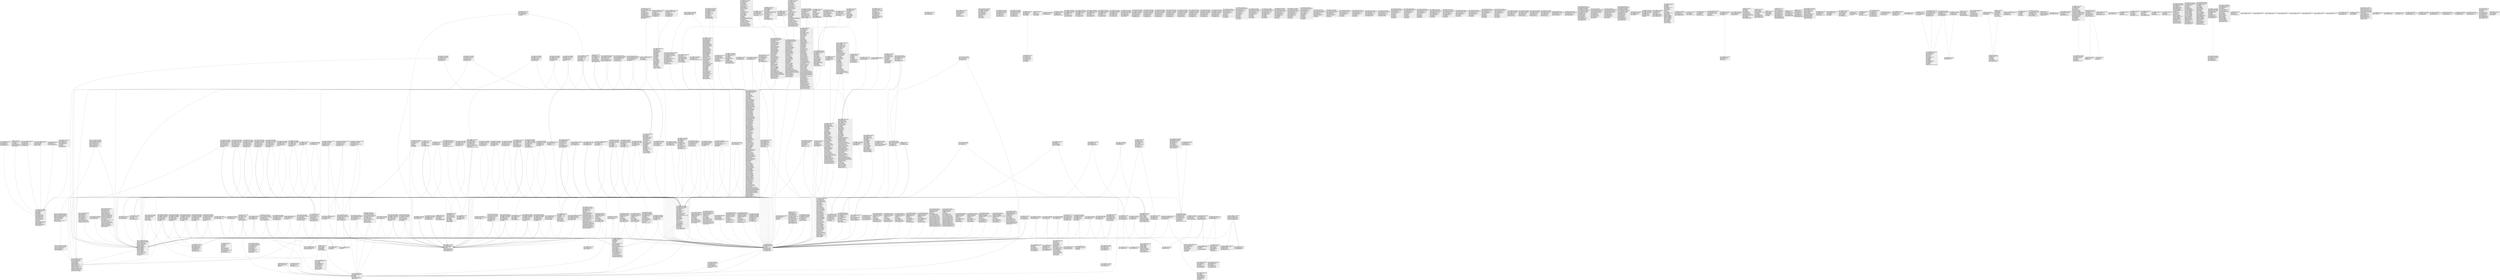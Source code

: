 digraph G {
    graph [rankdir=TB]
    node [shape=none, margin=0]
    edge [arrowhead=crow, arrowtail=none, dir=both]
    admin_passwords [label=<
        <table border="0" cellborder="1" cellspacing="0" cellpadding="4">
            <tr><td align="left">password_id: INTEGER(10) NOT NULL PRIMARY</td></tr> 

            <tr><td align="left">password_id: INTEGER(10) NOT NULL</td></tr> 
            <tr><td align="left">user_id: INTEGER(10) NOT NULL</td></tr> 
            <tr><td align="left">password_hash: VARCHAR(100) </td></tr> 
            <tr><td align="left">expires: INTEGER(10) NOT NULL</td></tr> 
            <tr><td align="left">last_updated: INTEGER(10) NOT NULL</td></tr> 

        </table>
    >]
    admin_passwords -> admin_user; 

    admin_system_messages [label=<
        <table border="0" cellborder="1" cellspacing="0" cellpadding="4">
            <tr><td align="left">identity: VARCHAR(100) NOT NULL PRIMARY</td></tr> 

            <tr><td align="left">identity: VARCHAR(100) NOT NULL</td></tr> 
            <tr><td align="left">severity: SMALLINT(5) NOT NULL</td></tr> 
            <tr><td align="left">created_at: TIMESTAMP(0) NOT NULL</td></tr> 

        </table>
    >]

    admin_user [label=<
        <table border="0" cellborder="1" cellspacing="0" cellpadding="4">
            <tr><td align="left">user_id: INTEGER(10) NOT NULL PRIMARY</td></tr> 
            <tr><td align="left">username: VARCHAR(40) NOT NULL PRIMARY</td></tr> 

            <tr><td align="left">user_id: INTEGER(10) NOT NULL</td></tr> 
            <tr><td align="left">firstname: VARCHAR(32) </td></tr> 
            <tr><td align="left">lastname: VARCHAR(32) </td></tr> 
            <tr><td align="left">email: VARCHAR(128) </td></tr> 
            <tr><td align="left">username: VARCHAR(40) </td></tr> 
            <tr><td align="left">password: VARCHAR(255) NOT NULL</td></tr> 
            <tr><td align="left">created: TIMESTAMP(0) NOT NULL</td></tr> 
            <tr><td align="left">modified: TIMESTAMP(0) NOT NULL</td></tr> 
            <tr><td align="left">logdate: TIMESTAMP(0) NOT NULL</td></tr> 
            <tr><td align="left">lognum: SMALLINT(5) NOT NULL</td></tr> 
            <tr><td align="left">reload_acl_flag: SMALLINT(6) NOT NULL</td></tr> 
            <tr><td align="left">is_active: SMALLINT(6) NOT NULL</td></tr> 
            <tr><td align="left">extra: VARCHAR(0) </td></tr> 
            <tr><td align="left">rp_token: VARCHAR(0) </td></tr> 
            <tr><td align="left">rp_token_created_at: TIMESTAMP(0) NOT NULL</td></tr> 
            <tr><td align="left">interface_locale: VARCHAR(16) NOT NULL</td></tr> 
            <tr><td align="left">failures_num: SMALLINT(6) </td></tr> 
            <tr><td align="left">first_failure: TIMESTAMP(0) NOT NULL</td></tr> 
            <tr><td align="left">lock_expires: TIMESTAMP(0) NOT NULL</td></tr> 
            <tr><td align="left">refresh_token: VARCHAR(0) </td></tr> 

        </table>
    >]

    admin_user_session [label=<
        <table border="0" cellborder="1" cellspacing="0" cellpadding="4">
            <tr><td align="left">id: INTEGER(10) NOT NULL PRIMARY</td></tr> 

            <tr><td align="left">id: INTEGER(10) NOT NULL</td></tr> 
            <tr><td align="left">session_id: VARCHAR(128) NOT NULL</td></tr> 
            <tr><td align="left">user_id: INTEGER(10) </td></tr> 
            <tr><td align="left">status: SMALLINT(5) NOT NULL</td></tr> 
            <tr><td align="left">created_at: TIMESTAMP(0) NOT NULL</td></tr> 
            <tr><td align="left">updated_at: TIMESTAMP(0) NOT NULL</td></tr> 
            <tr><td align="left">ip: VARCHAR(15) NOT NULL</td></tr> 

        </table>
    >]
    admin_user_session -> admin_user; 

    adminnotification_inbox [label=<
        <table border="0" cellborder="1" cellspacing="0" cellpadding="4">
            <tr><td align="left">notification_id: INTEGER(10) NOT NULL PRIMARY</td></tr> 

            <tr><td align="left">notification_id: INTEGER(10) NOT NULL</td></tr> 
            <tr><td align="left">severity: SMALLINT(5) NOT NULL</td></tr> 
            <tr><td align="left">date_added: TIMESTAMP(0) NOT NULL</td></tr> 
            <tr><td align="left">title: VARCHAR(255) NOT NULL</td></tr> 
            <tr><td align="left">description: VARCHAR(0) </td></tr> 
            <tr><td align="left">url: VARCHAR(255) </td></tr> 
            <tr><td align="left">is_read: SMALLINT(5) NOT NULL</td></tr> 
            <tr><td align="left">is_remove: SMALLINT(5) NOT NULL</td></tr> 

        </table>
    >]

    amazon_customer [label=<
        <table border="0" cellborder="1" cellspacing="0" cellpadding="4">
            <tr><td align="left">entity_id: INTEGER(10) NOT NULL PRIMARY</td></tr> 
            <tr><td align="left">customer_id: INTEGER(10) NOT NULL PRIMARY</td></tr> 
            <tr><td align="left">amazon_id: VARCHAR(255) NOT NULL PRIMARY</td></tr> 

            <tr><td align="left">entity_id: INTEGER(10) NOT NULL</td></tr> 
            <tr><td align="left">customer_id: INTEGER(10) NOT NULL</td></tr> 
            <tr><td align="left">amazon_id: VARCHAR(255) NOT NULL</td></tr> 

        </table>
    >]
    amazon_customer -> customer_entity; 

    amazon_pending_authorization [label=<
        <table border="0" cellborder="1" cellspacing="0" cellpadding="4">
            <tr><td align="left">authorization_id: VARCHAR(255) NOT NULL PRIMARY</td></tr> 
            <tr><td align="left">payment_id: INTEGER(10) NOT NULL PRIMARY</td></tr> 
            <tr><td align="left">entity_id: INTEGER(10) NOT NULL PRIMARY</td></tr> 
            <tr><td align="left">order_id: INTEGER(10) NOT NULL PRIMARY</td></tr> 

            <tr><td align="left">entity_id: INTEGER(10) NOT NULL</td></tr> 
            <tr><td align="left">order_id: INTEGER(10) NOT NULL</td></tr> 
            <tr><td align="left">payment_id: INTEGER(10) NOT NULL</td></tr> 
            <tr><td align="left">authorization_id: VARCHAR(255) </td></tr> 
            <tr><td align="left">created_at: DATE(0) NOT NULL</td></tr> 
            <tr><td align="left">updated_at: DATE(0) </td></tr> 
            <tr><td align="left">processed: SMALLINT(5) </td></tr> 
            <tr><td align="left">capture: SMALLINT(5) </td></tr> 
            <tr><td align="left">capture_id: VARCHAR(255) </td></tr> 

        </table>
    >]

    amazon_pending_capture [label=<
        <table border="0" cellborder="1" cellspacing="0" cellpadding="4">
            <tr><td align="left">payment_id: INTEGER(10) NOT NULL PRIMARY</td></tr> 
            <tr><td align="left">entity_id: INTEGER(10) NOT NULL PRIMARY</td></tr> 
            <tr><td align="left">capture_id: VARCHAR(255) NOT NULL PRIMARY</td></tr> 
            <tr><td align="left">order_id: INTEGER(10) NOT NULL PRIMARY</td></tr> 

            <tr><td align="left">entity_id: INTEGER(10) NOT NULL</td></tr> 
            <tr><td align="left">capture_id: VARCHAR(255) NOT NULL</td></tr> 
            <tr><td align="left">created_at: DATE(0) NOT NULL</td></tr> 
            <tr><td align="left">order_id: INTEGER(10) NOT NULL</td></tr> 
            <tr><td align="left">payment_id: INTEGER(10) NOT NULL</td></tr> 

        </table>
    >]

    amazon_pending_refund [label=<
        <table border="0" cellborder="1" cellspacing="0" cellpadding="4">
            <tr><td align="left">payment_id: INTEGER(10) NOT NULL PRIMARY</td></tr> 
            <tr><td align="left">entity_id: INTEGER(10) NOT NULL PRIMARY</td></tr> 
            <tr><td align="left">refund_id: VARCHAR(255) NOT NULL PRIMARY</td></tr> 
            <tr><td align="left">order_id: INTEGER(10) NOT NULL PRIMARY</td></tr> 

            <tr><td align="left">entity_id: INTEGER(10) NOT NULL</td></tr> 
            <tr><td align="left">refund_id: VARCHAR(255) NOT NULL</td></tr> 
            <tr><td align="left">created_at: DATE(0) NOT NULL</td></tr> 
            <tr><td align="left">order_id: INTEGER(10) NOT NULL</td></tr> 
            <tr><td align="left">payment_id: INTEGER(10) NOT NULL</td></tr> 

        </table>
    >]

    amazon_quote [label=<
        <table border="0" cellborder="1" cellspacing="0" cellpadding="4">
            <tr><td align="left">quote_id: INTEGER(10) NOT NULL PRIMARY</td></tr> 
            <tr><td align="left">entity_id: INTEGER(10) NOT NULL PRIMARY</td></tr> 

            <tr><td align="left">entity_id: INTEGER(10) NOT NULL</td></tr> 
            <tr><td align="left">quote_id: INTEGER(10) NOT NULL</td></tr> 
            <tr><td align="left">amazon_order_reference_id: VARCHAR(255) NOT NULL</td></tr> 
            <tr><td align="left">sandbox_simulation_reference: VARCHAR(255) </td></tr> 
            <tr><td align="left">confirmed: SMALLINT(5) NOT NULL</td></tr> 

        </table>
    >]
    amazon_quote -> quote; 

    amazon_sales_order [label=<
        <table border="0" cellborder="1" cellspacing="0" cellpadding="4">
            <tr><td align="left">entity_id: INTEGER(10) NOT NULL PRIMARY</td></tr> 
            <tr><td align="left">order_id: INTEGER(10) NOT NULL PRIMARY</td></tr> 

            <tr><td align="left">entity_id: INTEGER(10) NOT NULL</td></tr> 
            <tr><td align="left">order_id: INTEGER(10) NOT NULL</td></tr> 
            <tr><td align="left">amazon_order_reference_id: VARCHAR(255) NOT NULL</td></tr> 

        </table>
    >]
    amazon_sales_order -> sales_order; 

    authorization_role [label=<
        <table border="0" cellborder="1" cellspacing="0" cellpadding="4">
            <tr><td align="left">role_id: INTEGER(10) NOT NULL PRIMARY</td></tr> 

            <tr><td align="left">role_id: INTEGER(10) NOT NULL</td></tr> 
            <tr><td align="left">parent_id: INTEGER(10) NOT NULL</td></tr> 
            <tr><td align="left">tree_level: SMALLINT(5) NOT NULL</td></tr> 
            <tr><td align="left">sort_order: SMALLINT(5) NOT NULL</td></tr> 
            <tr><td align="left">role_type: VARCHAR(1) NOT NULL</td></tr> 
            <tr><td align="left">user_id: INTEGER(10) NOT NULL</td></tr> 
            <tr><td align="left">user_type: VARCHAR(16) </td></tr> 
            <tr><td align="left">role_name: VARCHAR(50) </td></tr> 

        </table>
    >]

    authorization_rule [label=<
        <table border="0" cellborder="1" cellspacing="0" cellpadding="4">
            <tr><td align="left">rule_id: INTEGER(10) NOT NULL PRIMARY</td></tr> 

            <tr><td align="left">rule_id: INTEGER(10) NOT NULL</td></tr> 
            <tr><td align="left">role_id: INTEGER(10) NOT NULL</td></tr> 
            <tr><td align="left">resource_id: VARCHAR(255) </td></tr> 
            <tr><td align="left">privileges: VARCHAR(20) </td></tr> 
            <tr><td align="left">permission: VARCHAR(10) </td></tr> 

        </table>
    >]
    authorization_rule -> authorization_role; 

    cache [label=<
        <table border="0" cellborder="1" cellspacing="0" cellpadding="4">
            <tr><td align="left">id: VARCHAR(200) NOT NULL PRIMARY</td></tr> 

            <tr><td align="left">id: VARCHAR(200) NOT NULL</td></tr> 
            <tr><td align="left">data: BLOB(0) </td></tr> 
            <tr><td align="left">create_time: INTEGER(11) </td></tr> 
            <tr><td align="left">update_time: INTEGER(11) </td></tr> 
            <tr><td align="left">expire_time: INTEGER(11) </td></tr> 

        </table>
    >]

    cache_tag [label=<
        <table border="0" cellborder="1" cellspacing="0" cellpadding="4">
            <tr><td align="left">cache_id: VARCHAR(200) NOT NULL PRIMARY</td></tr> 
            <tr><td align="left">tag: VARCHAR(100) NOT NULL PRIMARY</td></tr> 

            <tr><td align="left">tag: VARCHAR(100) NOT NULL</td></tr> 
            <tr><td align="left">cache_id: VARCHAR(200) NOT NULL</td></tr> 

        </table>
    >]

    captcha_log [label=<
        <table border="0" cellborder="1" cellspacing="0" cellpadding="4">
            <tr><td align="left">type: VARCHAR(32) NOT NULL PRIMARY</td></tr> 
            <tr><td align="left">value: VARCHAR(255) NOT NULL PRIMARY</td></tr> 

            <tr><td align="left">type: VARCHAR(32) NOT NULL</td></tr> 
            <tr><td align="left">value: VARCHAR(255) NOT NULL</td></tr> 
            <tr><td align="left">count: INTEGER(10) NOT NULL</td></tr> 
            <tr><td align="left">updated_at: TIMESTAMP(0) NOT NULL</td></tr> 

        </table>
    >]

    catalog_category_entity [label=<
        <table border="0" cellborder="1" cellspacing="0" cellpadding="4">
            <tr><td align="left">entity_id: INTEGER(10) NOT NULL PRIMARY</td></tr> 

            <tr><td align="left">entity_id: INTEGER(10) NOT NULL</td></tr> 
            <tr><td align="left">attribute_set_id: SMALLINT(5) NOT NULL</td></tr> 
            <tr><td align="left">parent_id: INTEGER(10) NOT NULL</td></tr> 
            <tr><td align="left">created_at: TIMESTAMP(0) NOT NULL</td></tr> 
            <tr><td align="left">updated_at: TIMESTAMP(0) NOT NULL</td></tr> 
            <tr><td align="left">path: VARCHAR(255) NOT NULL</td></tr> 
            <tr><td align="left">position: INTEGER(11) NOT NULL</td></tr> 
            <tr><td align="left">level: INTEGER(11) NOT NULL</td></tr> 
            <tr><td align="left">children_count: INTEGER(11) NOT NULL</td></tr> 

        </table>
    >]

    catalog_category_entity_datetime [label=<
        <table border="0" cellborder="1" cellspacing="0" cellpadding="4">
            <tr><td align="left">store_id: SMALLINT(5) NOT NULL PRIMARY</td></tr> 
            <tr><td align="left">attribute_id: SMALLINT(5) NOT NULL PRIMARY</td></tr> 
            <tr><td align="left">value_id: INTEGER(11) NOT NULL PRIMARY</td></tr> 
            <tr><td align="left">entity_id: INTEGER(10) NOT NULL PRIMARY</td></tr> 

            <tr><td align="left">value_id: INTEGER(11) NOT NULL</td></tr> 
            <tr><td align="left">attribute_id: SMALLINT(5) NOT NULL</td></tr> 
            <tr><td align="left">store_id: SMALLINT(5) NOT NULL</td></tr> 
            <tr><td align="left">entity_id: INTEGER(10) NOT NULL</td></tr> 
            <tr><td align="left">value: DATE(0) </td></tr> 

        </table>
    >]
    catalog_category_entity_datetime -> store; 
    catalog_category_entity_datetime -> eav_attribute; 
    catalog_category_entity_datetime -> catalog_category_entity; 

    catalog_category_entity_decimal [label=<
        <table border="0" cellborder="1" cellspacing="0" cellpadding="4">
            <tr><td align="left">store_id: SMALLINT(5) NOT NULL PRIMARY</td></tr> 
            <tr><td align="left">attribute_id: SMALLINT(5) NOT NULL PRIMARY</td></tr> 
            <tr><td align="left">value_id: INTEGER(11) NOT NULL PRIMARY</td></tr> 
            <tr><td align="left">entity_id: INTEGER(10) NOT NULL PRIMARY</td></tr> 

            <tr><td align="left">value_id: INTEGER(11) NOT NULL</td></tr> 
            <tr><td align="left">attribute_id: SMALLINT(5) NOT NULL</td></tr> 
            <tr><td align="left">store_id: SMALLINT(5) NOT NULL</td></tr> 
            <tr><td align="left">entity_id: INTEGER(10) NOT NULL</td></tr> 
            <tr><td align="left">value: DECIMAL(12) </td></tr> 

        </table>
    >]
    catalog_category_entity_decimal -> store; 
    catalog_category_entity_decimal -> eav_attribute; 
    catalog_category_entity_decimal -> catalog_category_entity; 

    catalog_category_entity_int [label=<
        <table border="0" cellborder="1" cellspacing="0" cellpadding="4">
            <tr><td align="left">store_id: SMALLINT(5) NOT NULL PRIMARY</td></tr> 
            <tr><td align="left">attribute_id: SMALLINT(5) NOT NULL PRIMARY</td></tr> 
            <tr><td align="left">value_id: INTEGER(11) NOT NULL PRIMARY</td></tr> 
            <tr><td align="left">entity_id: INTEGER(10) NOT NULL PRIMARY</td></tr> 

            <tr><td align="left">value_id: INTEGER(11) NOT NULL</td></tr> 
            <tr><td align="left">attribute_id: SMALLINT(5) NOT NULL</td></tr> 
            <tr><td align="left">store_id: SMALLINT(5) NOT NULL</td></tr> 
            <tr><td align="left">entity_id: INTEGER(10) NOT NULL</td></tr> 
            <tr><td align="left">value: INTEGER(11) </td></tr> 

        </table>
    >]
    catalog_category_entity_int -> store; 
    catalog_category_entity_int -> eav_attribute; 
    catalog_category_entity_int -> catalog_category_entity; 

    catalog_category_entity_text [label=<
        <table border="0" cellborder="1" cellspacing="0" cellpadding="4">
            <tr><td align="left">store_id: SMALLINT(5) NOT NULL PRIMARY</td></tr> 
            <tr><td align="left">attribute_id: SMALLINT(5) NOT NULL PRIMARY</td></tr> 
            <tr><td align="left">value_id: INTEGER(11) NOT NULL PRIMARY</td></tr> 
            <tr><td align="left">entity_id: INTEGER(10) NOT NULL PRIMARY</td></tr> 

            <tr><td align="left">value_id: INTEGER(11) NOT NULL</td></tr> 
            <tr><td align="left">attribute_id: SMALLINT(5) NOT NULL</td></tr> 
            <tr><td align="left">store_id: SMALLINT(5) NOT NULL</td></tr> 
            <tr><td align="left">entity_id: INTEGER(10) NOT NULL</td></tr> 
            <tr><td align="left">value: VARCHAR(0) </td></tr> 

        </table>
    >]
    catalog_category_entity_text -> store; 
    catalog_category_entity_text -> eav_attribute; 
    catalog_category_entity_text -> catalog_category_entity; 

    catalog_category_entity_varchar [label=<
        <table border="0" cellborder="1" cellspacing="0" cellpadding="4">
            <tr><td align="left">store_id: SMALLINT(5) NOT NULL PRIMARY</td></tr> 
            <tr><td align="left">attribute_id: SMALLINT(5) NOT NULL PRIMARY</td></tr> 
            <tr><td align="left">value_id: INTEGER(11) NOT NULL PRIMARY</td></tr> 
            <tr><td align="left">entity_id: INTEGER(10) NOT NULL PRIMARY</td></tr> 

            <tr><td align="left">value_id: INTEGER(11) NOT NULL</td></tr> 
            <tr><td align="left">attribute_id: SMALLINT(5) NOT NULL</td></tr> 
            <tr><td align="left">store_id: SMALLINT(5) NOT NULL</td></tr> 
            <tr><td align="left">entity_id: INTEGER(10) NOT NULL</td></tr> 
            <tr><td align="left">value: VARCHAR(255) </td></tr> 

        </table>
    >]
    catalog_category_entity_varchar -> store; 
    catalog_category_entity_varchar -> eav_attribute; 
    catalog_category_entity_varchar -> catalog_category_entity; 

    catalog_category_product [label=<
        <table border="0" cellborder="1" cellspacing="0" cellpadding="4">
            <tr><td align="left">category_id: INTEGER(10) NOT NULL PRIMARY</td></tr> 
            <tr><td align="left">product_id: INTEGER(10) NOT NULL PRIMARY</td></tr> 
            <tr><td align="left">entity_id: INTEGER(11) NOT NULL PRIMARY</td></tr> 

            <tr><td align="left">entity_id: INTEGER(11) NOT NULL</td></tr> 
            <tr><td align="left">category_id: INTEGER(10) NOT NULL</td></tr> 
            <tr><td align="left">product_id: INTEGER(10) NOT NULL</td></tr> 
            <tr><td align="left">position: INTEGER(11) NOT NULL</td></tr> 

        </table>
    >]
    catalog_category_product -> catalog_category_entity; 
    catalog_category_product -> catalog_product_entity; 

    catalog_category_product_index [label=<
        <table border="0" cellborder="1" cellspacing="0" cellpadding="4">
            <tr><td align="left">store_id: SMALLINT(5) NOT NULL PRIMARY</td></tr> 
            <tr><td align="left">category_id: INTEGER(10) NOT NULL PRIMARY</td></tr> 
            <tr><td align="left">product_id: INTEGER(10) NOT NULL PRIMARY</td></tr> 

            <tr><td align="left">category_id: INTEGER(10) NOT NULL</td></tr> 
            <tr><td align="left">product_id: INTEGER(10) NOT NULL</td></tr> 
            <tr><td align="left">position: INTEGER(11) </td></tr> 
            <tr><td align="left">is_parent: SMALLINT(5) NOT NULL</td></tr> 
            <tr><td align="left">store_id: SMALLINT(5) NOT NULL</td></tr> 
            <tr><td align="left">visibility: SMALLINT(5) NOT NULL</td></tr> 

        </table>
    >]

    catalog_category_product_index_replica [label=<
        <table border="0" cellborder="1" cellspacing="0" cellpadding="4">
            <tr><td align="left">store_id: SMALLINT(5) NOT NULL PRIMARY</td></tr> 
            <tr><td align="left">category_id: INTEGER(10) NOT NULL PRIMARY</td></tr> 
            <tr><td align="left">product_id: INTEGER(10) NOT NULL PRIMARY</td></tr> 

            <tr><td align="left">category_id: INTEGER(10) NOT NULL</td></tr> 
            <tr><td align="left">product_id: INTEGER(10) NOT NULL</td></tr> 
            <tr><td align="left">position: INTEGER(11) </td></tr> 
            <tr><td align="left">is_parent: SMALLINT(5) NOT NULL</td></tr> 
            <tr><td align="left">store_id: SMALLINT(5) NOT NULL</td></tr> 
            <tr><td align="left">visibility: SMALLINT(5) NOT NULL</td></tr> 

        </table>
    >]

    catalog_category_product_index_store1 [label=<
        <table border="0" cellborder="1" cellspacing="0" cellpadding="4">
            <tr><td align="left">store_id: SMALLINT(5) NOT NULL PRIMARY</td></tr> 
            <tr><td align="left">category_id: INTEGER(10) NOT NULL PRIMARY</td></tr> 
            <tr><td align="left">product_id: INTEGER(10) NOT NULL PRIMARY</td></tr> 

            <tr><td align="left">category_id: INTEGER(10) NOT NULL</td></tr> 
            <tr><td align="left">product_id: INTEGER(10) NOT NULL</td></tr> 
            <tr><td align="left">position: INTEGER(11) </td></tr> 
            <tr><td align="left">is_parent: SMALLINT(5) NOT NULL</td></tr> 
            <tr><td align="left">store_id: SMALLINT(5) NOT NULL</td></tr> 
            <tr><td align="left">visibility: SMALLINT(5) NOT NULL</td></tr> 

        </table>
    >]

    catalog_category_product_index_store1_replica [label=<
        <table border="0" cellborder="1" cellspacing="0" cellpadding="4">
            <tr><td align="left">store_id: SMALLINT(5) NOT NULL PRIMARY</td></tr> 
            <tr><td align="left">category_id: INTEGER(10) NOT NULL PRIMARY</td></tr> 
            <tr><td align="left">product_id: INTEGER(10) NOT NULL PRIMARY</td></tr> 

            <tr><td align="left">category_id: INTEGER(10) NOT NULL</td></tr> 
            <tr><td align="left">product_id: INTEGER(10) NOT NULL</td></tr> 
            <tr><td align="left">position: INTEGER(11) </td></tr> 
            <tr><td align="left">is_parent: SMALLINT(5) NOT NULL</td></tr> 
            <tr><td align="left">store_id: SMALLINT(5) NOT NULL</td></tr> 
            <tr><td align="left">visibility: SMALLINT(5) NOT NULL</td></tr> 

        </table>
    >]

    catalog_category_product_index_tmp [label=<
        <table border="0" cellborder="1" cellspacing="0" cellpadding="4">
            <tr><td align="left">store_id: SMALLINT(5) NOT NULL PRIMARY</td></tr> 
            <tr><td align="left">category_id: INTEGER(10) NOT NULL PRIMARY</td></tr> 
            <tr><td align="left">product_id: INTEGER(10) NOT NULL PRIMARY</td></tr> 

            <tr><td align="left">category_id: INTEGER(10) NOT NULL</td></tr> 
            <tr><td align="left">product_id: INTEGER(10) NOT NULL</td></tr> 
            <tr><td align="left">position: INTEGER(11) NOT NULL</td></tr> 
            <tr><td align="left">is_parent: SMALLINT(5) NOT NULL</td></tr> 
            <tr><td align="left">store_id: SMALLINT(5) NOT NULL</td></tr> 
            <tr><td align="left">visibility: SMALLINT(5) NOT NULL</td></tr> 

        </table>
    >]

    catalog_compare_item [label=<
        <table border="0" cellborder="1" cellspacing="0" cellpadding="4">
            <tr><td align="left">catalog_compare_item_id: INTEGER(10) NOT NULL PRIMARY</td></tr> 

            <tr><td align="left">catalog_compare_item_id: INTEGER(10) NOT NULL</td></tr> 
            <tr><td align="left">visitor_id: INTEGER(10) NOT NULL</td></tr> 
            <tr><td align="left">customer_id: INTEGER(10) </td></tr> 
            <tr><td align="left">product_id: INTEGER(10) NOT NULL</td></tr> 
            <tr><td align="left">store_id: SMALLINT(5) </td></tr> 

        </table>
    >]
    catalog_compare_item -> customer_entity; 
    catalog_compare_item -> catalog_product_entity; 
    catalog_compare_item -> store; 

    catalog_eav_attribute [label=<
        <table border="0" cellborder="1" cellspacing="0" cellpadding="4">
            <tr><td align="left">attribute_id: SMALLINT(5) NOT NULL PRIMARY</td></tr> 

            <tr><td align="left">attribute_id: SMALLINT(5) NOT NULL</td></tr> 
            <tr><td align="left">frontend_input_renderer: VARCHAR(255) </td></tr> 
            <tr><td align="left">is_global: SMALLINT(5) NOT NULL</td></tr> 
            <tr><td align="left">is_visible: SMALLINT(5) NOT NULL</td></tr> 
            <tr><td align="left">is_searchable: SMALLINT(5) NOT NULL</td></tr> 
            <tr><td align="left">is_filterable: SMALLINT(5) NOT NULL</td></tr> 
            <tr><td align="left">is_comparable: SMALLINT(5) NOT NULL</td></tr> 
            <tr><td align="left">is_visible_on_front: SMALLINT(5) NOT NULL</td></tr> 
            <tr><td align="left">is_html_allowed_on_front: SMALLINT(5) NOT NULL</td></tr> 
            <tr><td align="left">is_used_for_price_rules: SMALLINT(5) NOT NULL</td></tr> 
            <tr><td align="left">is_filterable_in_search: SMALLINT(5) NOT NULL</td></tr> 
            <tr><td align="left">used_in_product_listing: SMALLINT(5) NOT NULL</td></tr> 
            <tr><td align="left">used_for_sort_by: SMALLINT(5) NOT NULL</td></tr> 
            <tr><td align="left">apply_to: VARCHAR(255) </td></tr> 
            <tr><td align="left">is_visible_in_advanced_search: SMALLINT(5) NOT NULL</td></tr> 
            <tr><td align="left">position: INTEGER(11) NOT NULL</td></tr> 
            <tr><td align="left">is_wysiwyg_enabled: SMALLINT(5) NOT NULL</td></tr> 
            <tr><td align="left">is_used_for_promo_rules: SMALLINT(5) NOT NULL</td></tr> 
            <tr><td align="left">is_required_in_admin_store: SMALLINT(5) NOT NULL</td></tr> 
            <tr><td align="left">is_used_in_grid: SMALLINT(5) NOT NULL</td></tr> 
            <tr><td align="left">is_visible_in_grid: SMALLINT(5) NOT NULL</td></tr> 
            <tr><td align="left">is_filterable_in_grid: SMALLINT(5) NOT NULL</td></tr> 
            <tr><td align="left">search_weight: FLOAT(0) NOT NULL</td></tr> 
            <tr><td align="left">additional_data: VARCHAR(0) </td></tr> 

        </table>
    >]
    catalog_eav_attribute -> eav_attribute; 

    catalog_product_bundle_option [label=<
        <table border="0" cellborder="1" cellspacing="0" cellpadding="4">
            <tr><td align="left">option_id: INTEGER(10) NOT NULL PRIMARY</td></tr> 

            <tr><td align="left">option_id: INTEGER(10) NOT NULL</td></tr> 
            <tr><td align="left">parent_id: INTEGER(10) NOT NULL</td></tr> 
            <tr><td align="left">required: SMALLINT(5) NOT NULL</td></tr> 
            <tr><td align="left">position: INTEGER(10) NOT NULL</td></tr> 
            <tr><td align="left">type: VARCHAR(255) </td></tr> 

        </table>
    >]
    catalog_product_bundle_option -> catalog_product_entity; 

    catalog_product_bundle_option_value [label=<
        <table border="0" cellborder="1" cellspacing="0" cellpadding="4">
            <tr><td align="left">store_id: SMALLINT(5) NOT NULL PRIMARY</td></tr> 
            <tr><td align="left">parent_product_id: INTEGER(10) NOT NULL PRIMARY</td></tr> 
            <tr><td align="left">option_id: INTEGER(10) NOT NULL PRIMARY</td></tr> 
            <tr><td align="left">value_id: INTEGER(10) NOT NULL PRIMARY</td></tr> 

            <tr><td align="left">value_id: INTEGER(10) NOT NULL</td></tr> 
            <tr><td align="left">option_id: INTEGER(10) NOT NULL</td></tr> 
            <tr><td align="left">store_id: SMALLINT(5) NOT NULL</td></tr> 
            <tr><td align="left">title: VARCHAR(255) </td></tr> 
            <tr><td align="left">parent_product_id: INTEGER(10) NOT NULL</td></tr> 

        </table>
    >]
    catalog_product_bundle_option_value -> catalog_product_bundle_option; 

    catalog_product_bundle_price_index [label=<
        <table border="0" cellborder="1" cellspacing="0" cellpadding="4">
            <tr><td align="left">entity_id: INTEGER(10) NOT NULL PRIMARY</td></tr> 
            <tr><td align="left">website_id: SMALLINT(5) NOT NULL PRIMARY</td></tr> 
            <tr><td align="left">customer_group_id: INTEGER(10) NOT NULL PRIMARY</td></tr> 

            <tr><td align="left">entity_id: INTEGER(10) NOT NULL</td></tr> 
            <tr><td align="left">website_id: SMALLINT(5) NOT NULL</td></tr> 
            <tr><td align="left">customer_group_id: INTEGER(10) NOT NULL</td></tr> 
            <tr><td align="left">min_price: DECIMAL(12) NOT NULL</td></tr> 
            <tr><td align="left">max_price: DECIMAL(12) NOT NULL</td></tr> 

        </table>
    >]
    catalog_product_bundle_price_index -> customer_group; 
    catalog_product_bundle_price_index -> catalog_product_entity; 
    catalog_product_bundle_price_index -> store_website; 

    catalog_product_bundle_selection [label=<
        <table border="0" cellborder="1" cellspacing="0" cellpadding="4">
            <tr><td align="left">selection_id: INTEGER(10) NOT NULL PRIMARY</td></tr> 

            <tr><td align="left">selection_id: INTEGER(10) NOT NULL</td></tr> 
            <tr><td align="left">option_id: INTEGER(10) NOT NULL</td></tr> 
            <tr><td align="left">parent_product_id: INTEGER(10) NOT NULL</td></tr> 
            <tr><td align="left">product_id: INTEGER(10) NOT NULL</td></tr> 
            <tr><td align="left">position: INTEGER(10) NOT NULL</td></tr> 
            <tr><td align="left">is_default: SMALLINT(5) NOT NULL</td></tr> 
            <tr><td align="left">selection_price_type: SMALLINT(5) NOT NULL</td></tr> 
            <tr><td align="left">selection_price_value: DECIMAL(12) NOT NULL</td></tr> 
            <tr><td align="left">selection_qty: DECIMAL(12) </td></tr> 
            <tr><td align="left">selection_can_change_qty: SMALLINT(6) NOT NULL</td></tr> 

        </table>
    >]
    catalog_product_bundle_selection -> catalog_product_bundle_option; 
    catalog_product_bundle_selection -> catalog_product_entity; 

    catalog_product_bundle_selection_price [label=<
        <table border="0" cellborder="1" cellspacing="0" cellpadding="4">
            <tr><td align="left">parent_product_id: INTEGER(10) NOT NULL PRIMARY</td></tr> 
            <tr><td align="left">selection_id: INTEGER(10) NOT NULL PRIMARY</td></tr> 
            <tr><td align="left">website_id: SMALLINT(5) NOT NULL PRIMARY</td></tr> 

            <tr><td align="left">selection_id: INTEGER(10) NOT NULL</td></tr> 
            <tr><td align="left">website_id: SMALLINT(5) NOT NULL</td></tr> 
            <tr><td align="left">selection_price_type: SMALLINT(5) NOT NULL</td></tr> 
            <tr><td align="left">selection_price_value: DECIMAL(12) NOT NULL</td></tr> 
            <tr><td align="left">parent_product_id: INTEGER(10) NOT NULL</td></tr> 

        </table>
    >]
    catalog_product_bundle_selection_price -> store_website; 
    catalog_product_bundle_selection_price -> catalog_product_bundle_selection; 

    catalog_product_bundle_stock_index [label=<
        <table border="0" cellborder="1" cellspacing="0" cellpadding="4">
            <tr><td align="left">option_id: INTEGER(10) NOT NULL PRIMARY</td></tr> 
            <tr><td align="left">entity_id: INTEGER(10) NOT NULL PRIMARY</td></tr> 
            <tr><td align="left">website_id: SMALLINT(5) NOT NULL PRIMARY</td></tr> 
            <tr><td align="left">stock_id: SMALLINT(5) NOT NULL PRIMARY</td></tr> 

            <tr><td align="left">entity_id: INTEGER(10) NOT NULL</td></tr> 
            <tr><td align="left">website_id: SMALLINT(5) NOT NULL</td></tr> 
            <tr><td align="left">stock_id: SMALLINT(5) NOT NULL</td></tr> 
            <tr><td align="left">option_id: INTEGER(10) NOT NULL</td></tr> 
            <tr><td align="left">stock_status: SMALLINT(6) </td></tr> 

        </table>
    >]

    catalog_product_entity [label=<
        <table border="0" cellborder="1" cellspacing="0" cellpadding="4">
            <tr><td align="left">entity_id: INTEGER(10) NOT NULL PRIMARY</td></tr> 

            <tr><td align="left">entity_id: INTEGER(10) NOT NULL</td></tr> 
            <tr><td align="left">attribute_set_id: SMALLINT(5) NOT NULL</td></tr> 
            <tr><td align="left">type_id: VARCHAR(32) NOT NULL</td></tr> 
            <tr><td align="left">sku: VARCHAR(64) </td></tr> 
            <tr><td align="left">has_options: SMALLINT(6) NOT NULL</td></tr> 
            <tr><td align="left">required_options: SMALLINT(5) NOT NULL</td></tr> 
            <tr><td align="left">created_at: TIMESTAMP(0) NOT NULL</td></tr> 
            <tr><td align="left">updated_at: TIMESTAMP(0) NOT NULL</td></tr> 

        </table>
    >]

    catalog_product_entity_datetime [label=<
        <table border="0" cellborder="1" cellspacing="0" cellpadding="4">
            <tr><td align="left">store_id: SMALLINT(5) NOT NULL PRIMARY</td></tr> 
            <tr><td align="left">attribute_id: SMALLINT(5) NOT NULL PRIMARY</td></tr> 
            <tr><td align="left">value_id: INTEGER(11) NOT NULL PRIMARY</td></tr> 
            <tr><td align="left">entity_id: INTEGER(10) NOT NULL PRIMARY</td></tr> 

            <tr><td align="left">value_id: INTEGER(11) NOT NULL</td></tr> 
            <tr><td align="left">attribute_id: SMALLINT(5) NOT NULL</td></tr> 
            <tr><td align="left">store_id: SMALLINT(5) NOT NULL</td></tr> 
            <tr><td align="left">entity_id: INTEGER(10) NOT NULL</td></tr> 
            <tr><td align="left">value: DATE(0) </td></tr> 

        </table>
    >]
    catalog_product_entity_datetime -> store; 
    catalog_product_entity_datetime -> eav_attribute; 
    catalog_product_entity_datetime -> catalog_product_entity; 

    catalog_product_entity_decimal [label=<
        <table border="0" cellborder="1" cellspacing="0" cellpadding="4">
            <tr><td align="left">store_id: SMALLINT(5) NOT NULL PRIMARY</td></tr> 
            <tr><td align="left">attribute_id: SMALLINT(5) NOT NULL PRIMARY</td></tr> 
            <tr><td align="left">value_id: INTEGER(11) NOT NULL PRIMARY</td></tr> 
            <tr><td align="left">entity_id: INTEGER(10) NOT NULL PRIMARY</td></tr> 

            <tr><td align="left">value_id: INTEGER(11) NOT NULL</td></tr> 
            <tr><td align="left">attribute_id: SMALLINT(5) NOT NULL</td></tr> 
            <tr><td align="left">store_id: SMALLINT(5) NOT NULL</td></tr> 
            <tr><td align="left">entity_id: INTEGER(10) NOT NULL</td></tr> 
            <tr><td align="left">value: DECIMAL(12) </td></tr> 

        </table>
    >]
    catalog_product_entity_decimal -> store; 
    catalog_product_entity_decimal -> eav_attribute; 
    catalog_product_entity_decimal -> catalog_product_entity; 

    catalog_product_entity_gallery [label=<
        <table border="0" cellborder="1" cellspacing="0" cellpadding="4">
            <tr><td align="left">store_id: SMALLINT(5) NOT NULL PRIMARY</td></tr> 
            <tr><td align="left">attribute_id: SMALLINT(5) NOT NULL PRIMARY</td></tr> 
            <tr><td align="left">value_id: INTEGER(11) NOT NULL PRIMARY</td></tr> 
            <tr><td align="left">entity_id: INTEGER(10) NOT NULL PRIMARY</td></tr> 

            <tr><td align="left">value_id: INTEGER(11) NOT NULL</td></tr> 
            <tr><td align="left">attribute_id: SMALLINT(5) NOT NULL</td></tr> 
            <tr><td align="left">store_id: SMALLINT(5) NOT NULL</td></tr> 
            <tr><td align="left">entity_id: INTEGER(10) NOT NULL</td></tr> 
            <tr><td align="left">position: INTEGER(11) NOT NULL</td></tr> 
            <tr><td align="left">value: VARCHAR(255) </td></tr> 

        </table>
    >]
    catalog_product_entity_gallery -> store; 
    catalog_product_entity_gallery -> eav_attribute; 
    catalog_product_entity_gallery -> catalog_product_entity; 

    catalog_product_entity_int [label=<
        <table border="0" cellborder="1" cellspacing="0" cellpadding="4">
            <tr><td align="left">store_id: SMALLINT(5) NOT NULL PRIMARY</td></tr> 
            <tr><td align="left">attribute_id: SMALLINT(5) NOT NULL PRIMARY</td></tr> 
            <tr><td align="left">value_id: INTEGER(11) NOT NULL PRIMARY</td></tr> 
            <tr><td align="left">entity_id: INTEGER(10) NOT NULL PRIMARY</td></tr> 

            <tr><td align="left">value_id: INTEGER(11) NOT NULL</td></tr> 
            <tr><td align="left">attribute_id: SMALLINT(5) NOT NULL</td></tr> 
            <tr><td align="left">store_id: SMALLINT(5) NOT NULL</td></tr> 
            <tr><td align="left">entity_id: INTEGER(10) NOT NULL</td></tr> 
            <tr><td align="left">value: INTEGER(11) </td></tr> 

        </table>
    >]
    catalog_product_entity_int -> store; 
    catalog_product_entity_int -> eav_attribute; 
    catalog_product_entity_int -> catalog_product_entity; 

    catalog_product_entity_media_gallery [label=<
        <table border="0" cellborder="1" cellspacing="0" cellpadding="4">
            <tr><td align="left">value_id: INTEGER(10) NOT NULL PRIMARY</td></tr> 

            <tr><td align="left">value_id: INTEGER(10) NOT NULL</td></tr> 
            <tr><td align="left">attribute_id: SMALLINT(5) NOT NULL</td></tr> 
            <tr><td align="left">value: VARCHAR(255) </td></tr> 
            <tr><td align="left">media_type: VARCHAR(32) NOT NULL</td></tr> 
            <tr><td align="left">disabled: SMALLINT(5) NOT NULL</td></tr> 

        </table>
    >]
    catalog_product_entity_media_gallery -> eav_attribute; 

    catalog_product_entity_media_gallery_value [label=<
        <table border="0" cellborder="1" cellspacing="0" cellpadding="4">
            <tr><td align="left">record_id: INTEGER(10) NOT NULL PRIMARY</td></tr> 

            <tr><td align="left">value_id: INTEGER(10) NOT NULL</td></tr> 
            <tr><td align="left">store_id: SMALLINT(5) NOT NULL</td></tr> 
            <tr><td align="left">entity_id: INTEGER(10) NOT NULL</td></tr> 
            <tr><td align="left">label: VARCHAR(255) </td></tr> 
            <tr><td align="left">position: INTEGER(10) </td></tr> 
            <tr><td align="left">disabled: SMALLINT(5) NOT NULL</td></tr> 
            <tr><td align="left">record_id: INTEGER(10) NOT NULL</td></tr> 

        </table>
    >]
    catalog_product_entity_media_gallery_value -> catalog_product_entity; 
    catalog_product_entity_media_gallery_value -> store; 
    catalog_product_entity_media_gallery_value -> catalog_product_entity_media_gallery; 

    catalog_product_entity_media_gallery_value_to_entity [label=<
        <table border="0" cellborder="1" cellspacing="0" cellpadding="4">
            <tr><td align="left">value_id: INTEGER(10) NOT NULL PRIMARY</td></tr> 
            <tr><td align="left">entity_id: INTEGER(10) NOT NULL PRIMARY</td></tr> 

            <tr><td align="left">value_id: INTEGER(10) NOT NULL</td></tr> 
            <tr><td align="left">entity_id: INTEGER(10) NOT NULL</td></tr> 

        </table>
    >]
    catalog_product_entity_media_gallery_value_to_entity -> catalog_product_entity; 
    catalog_product_entity_media_gallery_value_to_entity -> catalog_product_entity_media_gallery; 

    catalog_product_entity_media_gallery_value_video [label=<
        <table border="0" cellborder="1" cellspacing="0" cellpadding="4">
            <tr><td align="left">store_id: SMALLINT(5) NOT NULL PRIMARY</td></tr> 
            <tr><td align="left">value_id: INTEGER(10) NOT NULL PRIMARY</td></tr> 

            <tr><td align="left">value_id: INTEGER(10) NOT NULL</td></tr> 
            <tr><td align="left">store_id: SMALLINT(5) NOT NULL</td></tr> 
            <tr><td align="left">provider: VARCHAR(32) </td></tr> 
            <tr><td align="left">url: VARCHAR(0) </td></tr> 
            <tr><td align="left">title: VARCHAR(255) </td></tr> 
            <tr><td align="left">description: VARCHAR(0) </td></tr> 
            <tr><td align="left">metadata: VARCHAR(0) </td></tr> 

        </table>
    >]
    catalog_product_entity_media_gallery_value_video -> store; 
    catalog_product_entity_media_gallery_value_video -> catalog_product_entity_media_gallery; 

    catalog_product_entity_text [label=<
        <table border="0" cellborder="1" cellspacing="0" cellpadding="4">
            <tr><td align="left">store_id: SMALLINT(5) NOT NULL PRIMARY</td></tr> 
            <tr><td align="left">attribute_id: SMALLINT(5) NOT NULL PRIMARY</td></tr> 
            <tr><td align="left">value_id: INTEGER(11) NOT NULL PRIMARY</td></tr> 
            <tr><td align="left">entity_id: INTEGER(10) NOT NULL PRIMARY</td></tr> 

            <tr><td align="left">value_id: INTEGER(11) NOT NULL</td></tr> 
            <tr><td align="left">attribute_id: SMALLINT(5) NOT NULL</td></tr> 
            <tr><td align="left">store_id: SMALLINT(5) NOT NULL</td></tr> 
            <tr><td align="left">entity_id: INTEGER(10) NOT NULL</td></tr> 
            <tr><td align="left">value: VARCHAR(0) </td></tr> 

        </table>
    >]
    catalog_product_entity_text -> store; 
    catalog_product_entity_text -> eav_attribute; 
    catalog_product_entity_text -> catalog_product_entity; 

    catalog_product_entity_tier_price [label=<
        <table border="0" cellborder="1" cellspacing="0" cellpadding="4">
            <tr><td align="left">qty: DECIMAL(12) NOT NULL PRIMARY</td></tr> 
            <tr><td align="left">value_id: INTEGER(11) NOT NULL PRIMARY</td></tr> 
            <tr><td align="left">entity_id: INTEGER(10) NOT NULL PRIMARY</td></tr> 
            <tr><td align="left">all_groups: SMALLINT(5) NOT NULL PRIMARY</td></tr> 
            <tr><td align="left">customer_group_id: INTEGER(10) NOT NULL PRIMARY</td></tr> 
            <tr><td align="left">website_id: SMALLINT(5) NOT NULL PRIMARY</td></tr> 

            <tr><td align="left">value_id: INTEGER(11) NOT NULL</td></tr> 
            <tr><td align="left">entity_id: INTEGER(10) NOT NULL</td></tr> 
            <tr><td align="left">all_groups: SMALLINT(5) NOT NULL</td></tr> 
            <tr><td align="left">customer_group_id: INTEGER(10) NOT NULL</td></tr> 
            <tr><td align="left">qty: DECIMAL(12) NOT NULL</td></tr> 
            <tr><td align="left">value: DECIMAL(12) NOT NULL</td></tr> 
            <tr><td align="left">website_id: SMALLINT(5) NOT NULL</td></tr> 
            <tr><td align="left">percentage_value: DECIMAL(5) </td></tr> 

        </table>
    >]
    catalog_product_entity_tier_price -> customer_group; 
    catalog_product_entity_tier_price -> catalog_product_entity; 
    catalog_product_entity_tier_price -> store_website; 

    catalog_product_entity_varchar [label=<
        <table border="0" cellborder="1" cellspacing="0" cellpadding="4">
            <tr><td align="left">store_id: SMALLINT(5) NOT NULL PRIMARY</td></tr> 
            <tr><td align="left">attribute_id: SMALLINT(5) NOT NULL PRIMARY</td></tr> 
            <tr><td align="left">value_id: INTEGER(11) NOT NULL PRIMARY</td></tr> 
            <tr><td align="left">entity_id: INTEGER(10) NOT NULL PRIMARY</td></tr> 

            <tr><td align="left">value_id: INTEGER(11) NOT NULL</td></tr> 
            <tr><td align="left">attribute_id: SMALLINT(5) NOT NULL</td></tr> 
            <tr><td align="left">store_id: SMALLINT(5) NOT NULL</td></tr> 
            <tr><td align="left">entity_id: INTEGER(10) NOT NULL</td></tr> 
            <tr><td align="left">value: VARCHAR(255) </td></tr> 

        </table>
    >]
    catalog_product_entity_varchar -> store; 
    catalog_product_entity_varchar -> eav_attribute; 
    catalog_product_entity_varchar -> catalog_product_entity; 

    catalog_product_frontend_action [label=<
        <table border="0" cellborder="1" cellspacing="0" cellpadding="4">
            <tr><td align="left">action_id: BIGINT(20) NOT NULL PRIMARY</td></tr> 
            <tr><td align="left">type_id: VARCHAR(64) NOT NULL PRIMARY</td></tr> 
            <tr><td align="left">product_id: INTEGER(10) NOT NULL PRIMARY</td></tr> 
            <tr><td align="left">visitor_id: INTEGER(10) NOT NULL PRIMARY</td></tr> 
            <tr><td align="left">customer_id: INTEGER(10) NOT NULL PRIMARY</td></tr> 

            <tr><td align="left">action_id: BIGINT(20) NOT NULL</td></tr> 
            <tr><td align="left">type_id: VARCHAR(64) NOT NULL</td></tr> 
            <tr><td align="left">visitor_id: INTEGER(10) </td></tr> 
            <tr><td align="left">customer_id: INTEGER(10) </td></tr> 
            <tr><td align="left">product_id: INTEGER(10) NOT NULL</td></tr> 
            <tr><td align="left">added_at: BIGINT(20) NOT NULL</td></tr> 

        </table>
    >]
    catalog_product_frontend_action -> customer_entity; 
    catalog_product_frontend_action -> catalog_product_entity; 

    catalog_product_index_eav [label=<
        <table border="0" cellborder="1" cellspacing="0" cellpadding="4">
            <tr><td align="left">store_id: SMALLINT(5) NOT NULL PRIMARY</td></tr> 
            <tr><td align="left">attribute_id: SMALLINT(5) NOT NULL PRIMARY</td></tr> 
            <tr><td align="left">source_id: INTEGER(10) NOT NULL PRIMARY</td></tr> 
            <tr><td align="left">entity_id: INTEGER(10) NOT NULL PRIMARY</td></tr> 
            <tr><td align="left">value: INTEGER(10) NOT NULL PRIMARY</td></tr> 

            <tr><td align="left">entity_id: INTEGER(10) NOT NULL</td></tr> 
            <tr><td align="left">attribute_id: SMALLINT(5) NOT NULL</td></tr> 
            <tr><td align="left">store_id: SMALLINT(5) NOT NULL</td></tr> 
            <tr><td align="left">value: INTEGER(10) NOT NULL</td></tr> 
            <tr><td align="left">source_id: INTEGER(10) NOT NULL</td></tr> 

        </table>
    >]

    catalog_product_index_eav_decimal [label=<
        <table border="0" cellborder="1" cellspacing="0" cellpadding="4">
            <tr><td align="left">store_id: SMALLINT(5) NOT NULL PRIMARY</td></tr> 
            <tr><td align="left">attribute_id: SMALLINT(5) NOT NULL PRIMARY</td></tr> 
            <tr><td align="left">source_id: INTEGER(10) NOT NULL PRIMARY</td></tr> 
            <tr><td align="left">entity_id: INTEGER(10) NOT NULL PRIMARY</td></tr> 
            <tr><td align="left">value: DECIMAL(12) NOT NULL PRIMARY</td></tr> 

            <tr><td align="left">entity_id: INTEGER(10) NOT NULL</td></tr> 
            <tr><td align="left">attribute_id: SMALLINT(5) NOT NULL</td></tr> 
            <tr><td align="left">store_id: SMALLINT(5) NOT NULL</td></tr> 
            <tr><td align="left">value: DECIMAL(12) NOT NULL</td></tr> 
            <tr><td align="left">source_id: INTEGER(10) NOT NULL</td></tr> 

        </table>
    >]

    catalog_product_index_eav_decimal_idx [label=<
        <table border="0" cellborder="1" cellspacing="0" cellpadding="4">
            <tr><td align="left">store_id: SMALLINT(5) NOT NULL PRIMARY</td></tr> 
            <tr><td align="left">attribute_id: SMALLINT(5) NOT NULL PRIMARY</td></tr> 
            <tr><td align="left">source_id: INTEGER(10) NOT NULL PRIMARY</td></tr> 
            <tr><td align="left">entity_id: INTEGER(10) NOT NULL PRIMARY</td></tr> 
            <tr><td align="left">value: DECIMAL(12) NOT NULL PRIMARY</td></tr> 

            <tr><td align="left">entity_id: INTEGER(10) NOT NULL</td></tr> 
            <tr><td align="left">attribute_id: SMALLINT(5) NOT NULL</td></tr> 
            <tr><td align="left">store_id: SMALLINT(5) NOT NULL</td></tr> 
            <tr><td align="left">value: DECIMAL(12) NOT NULL</td></tr> 
            <tr><td align="left">source_id: INTEGER(10) NOT NULL</td></tr> 

        </table>
    >]

    catalog_product_index_eav_decimal_replica [label=<
        <table border="0" cellborder="1" cellspacing="0" cellpadding="4">
            <tr><td align="left">store_id: SMALLINT(5) NOT NULL PRIMARY</td></tr> 
            <tr><td align="left">attribute_id: SMALLINT(5) NOT NULL PRIMARY</td></tr> 
            <tr><td align="left">source_id: INTEGER(10) NOT NULL PRIMARY</td></tr> 
            <tr><td align="left">entity_id: INTEGER(10) NOT NULL PRIMARY</td></tr> 
            <tr><td align="left">value: DECIMAL(12) NOT NULL PRIMARY</td></tr> 

            <tr><td align="left">entity_id: INTEGER(10) NOT NULL</td></tr> 
            <tr><td align="left">attribute_id: SMALLINT(5) NOT NULL</td></tr> 
            <tr><td align="left">store_id: SMALLINT(5) NOT NULL</td></tr> 
            <tr><td align="left">value: DECIMAL(12) NOT NULL</td></tr> 
            <tr><td align="left">source_id: INTEGER(10) NOT NULL</td></tr> 

        </table>
    >]

    catalog_product_index_eav_decimal_tmp [label=<
        <table border="0" cellborder="1" cellspacing="0" cellpadding="4">
            <tr><td align="left">store_id: SMALLINT(5) NOT NULL PRIMARY</td></tr> 
            <tr><td align="left">attribute_id: SMALLINT(5) NOT NULL PRIMARY</td></tr> 
            <tr><td align="left">source_id: INTEGER(10) NOT NULL PRIMARY</td></tr> 
            <tr><td align="left">entity_id: INTEGER(10) NOT NULL PRIMARY</td></tr> 
            <tr><td align="left">value: DECIMAL(12) NOT NULL PRIMARY</td></tr> 

            <tr><td align="left">entity_id: INTEGER(10) NOT NULL</td></tr> 
            <tr><td align="left">attribute_id: SMALLINT(5) NOT NULL</td></tr> 
            <tr><td align="left">store_id: SMALLINT(5) NOT NULL</td></tr> 
            <tr><td align="left">value: DECIMAL(12) NOT NULL</td></tr> 
            <tr><td align="left">source_id: INTEGER(10) NOT NULL</td></tr> 

        </table>
    >]

    catalog_product_index_eav_idx [label=<
        <table border="0" cellborder="1" cellspacing="0" cellpadding="4">
            <tr><td align="left">store_id: SMALLINT(5) NOT NULL PRIMARY</td></tr> 
            <tr><td align="left">attribute_id: SMALLINT(5) NOT NULL PRIMARY</td></tr> 
            <tr><td align="left">source_id: INTEGER(10) NOT NULL PRIMARY</td></tr> 
            <tr><td align="left">entity_id: INTEGER(10) NOT NULL PRIMARY</td></tr> 
            <tr><td align="left">value: INTEGER(10) NOT NULL PRIMARY</td></tr> 

            <tr><td align="left">entity_id: INTEGER(10) NOT NULL</td></tr> 
            <tr><td align="left">attribute_id: SMALLINT(5) NOT NULL</td></tr> 
            <tr><td align="left">store_id: SMALLINT(5) NOT NULL</td></tr> 
            <tr><td align="left">value: INTEGER(10) NOT NULL</td></tr> 
            <tr><td align="left">source_id: INTEGER(10) NOT NULL</td></tr> 

        </table>
    >]

    catalog_product_index_eav_replica [label=<
        <table border="0" cellborder="1" cellspacing="0" cellpadding="4">
            <tr><td align="left">store_id: SMALLINT(5) NOT NULL PRIMARY</td></tr> 
            <tr><td align="left">attribute_id: SMALLINT(5) NOT NULL PRIMARY</td></tr> 
            <tr><td align="left">source_id: INTEGER(10) NOT NULL PRIMARY</td></tr> 
            <tr><td align="left">entity_id: INTEGER(10) NOT NULL PRIMARY</td></tr> 
            <tr><td align="left">value: INTEGER(10) NOT NULL PRIMARY</td></tr> 

            <tr><td align="left">entity_id: INTEGER(10) NOT NULL</td></tr> 
            <tr><td align="left">attribute_id: SMALLINT(5) NOT NULL</td></tr> 
            <tr><td align="left">store_id: SMALLINT(5) NOT NULL</td></tr> 
            <tr><td align="left">value: INTEGER(10) NOT NULL</td></tr> 
            <tr><td align="left">source_id: INTEGER(10) NOT NULL</td></tr> 

        </table>
    >]

    catalog_product_index_eav_tmp [label=<
        <table border="0" cellborder="1" cellspacing="0" cellpadding="4">
            <tr><td align="left">store_id: SMALLINT(5) NOT NULL PRIMARY</td></tr> 
            <tr><td align="left">attribute_id: SMALLINT(5) NOT NULL PRIMARY</td></tr> 
            <tr><td align="left">source_id: INTEGER(10) NOT NULL PRIMARY</td></tr> 
            <tr><td align="left">entity_id: INTEGER(10) NOT NULL PRIMARY</td></tr> 
            <tr><td align="left">value: INTEGER(10) NOT NULL PRIMARY</td></tr> 

            <tr><td align="left">entity_id: INTEGER(10) NOT NULL</td></tr> 
            <tr><td align="left">attribute_id: SMALLINT(5) NOT NULL</td></tr> 
            <tr><td align="left">store_id: SMALLINT(5) NOT NULL</td></tr> 
            <tr><td align="left">value: INTEGER(10) NOT NULL</td></tr> 
            <tr><td align="left">source_id: INTEGER(10) NOT NULL</td></tr> 

        </table>
    >]

    catalog_product_index_price [label=<
        <table border="0" cellborder="1" cellspacing="0" cellpadding="4">
            <tr><td align="left">entity_id: INTEGER(10) NOT NULL PRIMARY</td></tr> 
            <tr><td align="left">customer_group_id: INTEGER(10) NOT NULL PRIMARY</td></tr> 
            <tr><td align="left">website_id: SMALLINT(5) NOT NULL PRIMARY</td></tr> 

            <tr><td align="left">entity_id: INTEGER(10) NOT NULL</td></tr> 
            <tr><td align="left">customer_group_id: INTEGER(10) NOT NULL</td></tr> 
            <tr><td align="left">website_id: SMALLINT(5) NOT NULL</td></tr> 
            <tr><td align="left">tax_class_id: SMALLINT(5) </td></tr> 
            <tr><td align="left">price: DECIMAL(12) </td></tr> 
            <tr><td align="left">final_price: DECIMAL(12) </td></tr> 
            <tr><td align="left">min_price: DECIMAL(12) </td></tr> 
            <tr><td align="left">max_price: DECIMAL(12) </td></tr> 
            <tr><td align="left">tier_price: DECIMAL(12) </td></tr> 

        </table>
    >]

    catalog_product_index_price_bundle_idx [label=<
        <table border="0" cellborder="1" cellspacing="0" cellpadding="4">
            <tr><td align="left">entity_id: INTEGER(10) NOT NULL PRIMARY</td></tr> 
            <tr><td align="left">customer_group_id: INTEGER(11) NOT NULL PRIMARY</td></tr> 
            <tr><td align="left">website_id: SMALLINT(5) NOT NULL PRIMARY</td></tr> 

            <tr><td align="left">entity_id: INTEGER(10) NOT NULL</td></tr> 
            <tr><td align="left">customer_group_id: INTEGER(11) NOT NULL</td></tr> 
            <tr><td align="left">website_id: SMALLINT(5) NOT NULL</td></tr> 
            <tr><td align="left">tax_class_id: SMALLINT(5) </td></tr> 
            <tr><td align="left">price_type: SMALLINT(5) NOT NULL</td></tr> 
            <tr><td align="left">special_price: DECIMAL(12) </td></tr> 
            <tr><td align="left">tier_percent: DECIMAL(12) </td></tr> 
            <tr><td align="left">orig_price: DECIMAL(12) </td></tr> 
            <tr><td align="left">price: DECIMAL(12) </td></tr> 
            <tr><td align="left">min_price: DECIMAL(12) </td></tr> 
            <tr><td align="left">max_price: DECIMAL(12) </td></tr> 
            <tr><td align="left">tier_price: DECIMAL(12) </td></tr> 
            <tr><td align="left">base_tier: DECIMAL(12) </td></tr> 

        </table>
    >]

    catalog_product_index_price_bundle_opt_idx [label=<
        <table border="0" cellborder="1" cellspacing="0" cellpadding="4">
            <tr><td align="left">option_id: INTEGER(10) NOT NULL PRIMARY</td></tr> 
            <tr><td align="left">entity_id: INTEGER(10) NOT NULL PRIMARY</td></tr> 
            <tr><td align="left">customer_group_id: INTEGER(11) NOT NULL PRIMARY</td></tr> 
            <tr><td align="left">website_id: SMALLINT(5) NOT NULL PRIMARY</td></tr> 

            <tr><td align="left">entity_id: INTEGER(10) NOT NULL</td></tr> 
            <tr><td align="left">customer_group_id: INTEGER(11) NOT NULL</td></tr> 
            <tr><td align="left">website_id: SMALLINT(5) NOT NULL</td></tr> 
            <tr><td align="left">option_id: INTEGER(10) NOT NULL</td></tr> 
            <tr><td align="left">min_price: DECIMAL(12) </td></tr> 
            <tr><td align="left">alt_price: DECIMAL(12) </td></tr> 
            <tr><td align="left">max_price: DECIMAL(12) </td></tr> 
            <tr><td align="left">tier_price: DECIMAL(12) </td></tr> 
            <tr><td align="left">alt_tier_price: DECIMAL(12) </td></tr> 

        </table>
    >]

    catalog_product_index_price_bundle_opt_tmp [label=<
        <table border="0" cellborder="1" cellspacing="0" cellpadding="4">
            <tr><td align="left">option_id: INTEGER(10) NOT NULL PRIMARY</td></tr> 
            <tr><td align="left">entity_id: INTEGER(10) NOT NULL PRIMARY</td></tr> 
            <tr><td align="left">customer_group_id: INTEGER(11) NOT NULL PRIMARY</td></tr> 
            <tr><td align="left">website_id: SMALLINT(5) NOT NULL PRIMARY</td></tr> 

            <tr><td align="left">entity_id: INTEGER(10) NOT NULL</td></tr> 
            <tr><td align="left">customer_group_id: INTEGER(11) NOT NULL</td></tr> 
            <tr><td align="left">website_id: SMALLINT(5) NOT NULL</td></tr> 
            <tr><td align="left">option_id: INTEGER(10) NOT NULL</td></tr> 
            <tr><td align="left">min_price: DECIMAL(12) </td></tr> 
            <tr><td align="left">alt_price: DECIMAL(12) </td></tr> 
            <tr><td align="left">max_price: DECIMAL(12) </td></tr> 
            <tr><td align="left">tier_price: DECIMAL(12) </td></tr> 
            <tr><td align="left">alt_tier_price: DECIMAL(12) </td></tr> 

        </table>
    >]

    catalog_product_index_price_bundle_sel_idx [label=<
        <table border="0" cellborder="1" cellspacing="0" cellpadding="4">
            <tr><td align="left">selection_id: INTEGER(10) NOT NULL PRIMARY</td></tr> 
            <tr><td align="left">option_id: INTEGER(10) NOT NULL PRIMARY</td></tr> 
            <tr><td align="left">entity_id: INTEGER(10) NOT NULL PRIMARY</td></tr> 
            <tr><td align="left">customer_group_id: INTEGER(11) NOT NULL PRIMARY</td></tr> 
            <tr><td align="left">website_id: SMALLINT(5) NOT NULL PRIMARY</td></tr> 

            <tr><td align="left">entity_id: INTEGER(10) NOT NULL</td></tr> 
            <tr><td align="left">customer_group_id: INTEGER(11) NOT NULL</td></tr> 
            <tr><td align="left">website_id: SMALLINT(5) NOT NULL</td></tr> 
            <tr><td align="left">option_id: INTEGER(10) NOT NULL</td></tr> 
            <tr><td align="left">selection_id: INTEGER(10) NOT NULL</td></tr> 
            <tr><td align="left">group_type: SMALLINT(5) </td></tr> 
            <tr><td align="left">is_required: SMALLINT(5) </td></tr> 
            <tr><td align="left">price: DECIMAL(12) </td></tr> 
            <tr><td align="left">tier_price: DECIMAL(12) </td></tr> 

        </table>
    >]

    catalog_product_index_price_bundle_sel_tmp [label=<
        <table border="0" cellborder="1" cellspacing="0" cellpadding="4">
            <tr><td align="left">selection_id: INTEGER(10) NOT NULL PRIMARY</td></tr> 
            <tr><td align="left">option_id: INTEGER(10) NOT NULL PRIMARY</td></tr> 
            <tr><td align="left">entity_id: INTEGER(10) NOT NULL PRIMARY</td></tr> 
            <tr><td align="left">customer_group_id: INTEGER(11) NOT NULL PRIMARY</td></tr> 
            <tr><td align="left">website_id: SMALLINT(5) NOT NULL PRIMARY</td></tr> 

            <tr><td align="left">entity_id: INTEGER(10) NOT NULL</td></tr> 
            <tr><td align="left">customer_group_id: INTEGER(11) NOT NULL</td></tr> 
            <tr><td align="left">website_id: SMALLINT(5) NOT NULL</td></tr> 
            <tr><td align="left">option_id: INTEGER(10) NOT NULL</td></tr> 
            <tr><td align="left">selection_id: INTEGER(10) NOT NULL</td></tr> 
            <tr><td align="left">group_type: SMALLINT(5) </td></tr> 
            <tr><td align="left">is_required: SMALLINT(5) </td></tr> 
            <tr><td align="left">price: DECIMAL(12) </td></tr> 
            <tr><td align="left">tier_price: DECIMAL(12) </td></tr> 

        </table>
    >]

    catalog_product_index_price_bundle_tmp [label=<
        <table border="0" cellborder="1" cellspacing="0" cellpadding="4">
            <tr><td align="left">entity_id: INTEGER(10) NOT NULL PRIMARY</td></tr> 
            <tr><td align="left">customer_group_id: INTEGER(11) NOT NULL PRIMARY</td></tr> 
            <tr><td align="left">website_id: SMALLINT(5) NOT NULL PRIMARY</td></tr> 

            <tr><td align="left">entity_id: INTEGER(10) NOT NULL</td></tr> 
            <tr><td align="left">customer_group_id: INTEGER(11) NOT NULL</td></tr> 
            <tr><td align="left">website_id: SMALLINT(5) NOT NULL</td></tr> 
            <tr><td align="left">tax_class_id: SMALLINT(5) </td></tr> 
            <tr><td align="left">price_type: SMALLINT(5) NOT NULL</td></tr> 
            <tr><td align="left">special_price: DECIMAL(12) </td></tr> 
            <tr><td align="left">tier_percent: DECIMAL(12) </td></tr> 
            <tr><td align="left">orig_price: DECIMAL(12) </td></tr> 
            <tr><td align="left">price: DECIMAL(12) </td></tr> 
            <tr><td align="left">min_price: DECIMAL(12) </td></tr> 
            <tr><td align="left">max_price: DECIMAL(12) </td></tr> 
            <tr><td align="left">tier_price: DECIMAL(12) </td></tr> 
            <tr><td align="left">base_tier: DECIMAL(12) </td></tr> 

        </table>
    >]

    catalog_product_index_price_cfg_opt_agr_idx [label=<
        <table border="0" cellborder="1" cellspacing="0" cellpadding="4">
            <tr><td align="left">child_id: INTEGER(10) NOT NULL PRIMARY</td></tr> 
            <tr><td align="left">parent_id: INTEGER(10) NOT NULL PRIMARY</td></tr> 
            <tr><td align="left">customer_group_id: INTEGER(10) NOT NULL PRIMARY</td></tr> 
            <tr><td align="left">website_id: SMALLINT(5) NOT NULL PRIMARY</td></tr> 

            <tr><td align="left">parent_id: INTEGER(10) NOT NULL</td></tr> 
            <tr><td align="left">child_id: INTEGER(10) NOT NULL</td></tr> 
            <tr><td align="left">customer_group_id: INTEGER(10) NOT NULL</td></tr> 
            <tr><td align="left">website_id: SMALLINT(5) NOT NULL</td></tr> 
            <tr><td align="left">price: DECIMAL(12) </td></tr> 
            <tr><td align="left">tier_price: DECIMAL(12) </td></tr> 

        </table>
    >]

    catalog_product_index_price_cfg_opt_agr_tmp [label=<
        <table border="0" cellborder="1" cellspacing="0" cellpadding="4">
            <tr><td align="left">child_id: INTEGER(10) NOT NULL PRIMARY</td></tr> 
            <tr><td align="left">parent_id: INTEGER(10) NOT NULL PRIMARY</td></tr> 
            <tr><td align="left">customer_group_id: INTEGER(10) NOT NULL PRIMARY</td></tr> 
            <tr><td align="left">website_id: SMALLINT(5) NOT NULL PRIMARY</td></tr> 

            <tr><td align="left">parent_id: INTEGER(10) NOT NULL</td></tr> 
            <tr><td align="left">child_id: INTEGER(10) NOT NULL</td></tr> 
            <tr><td align="left">customer_group_id: INTEGER(10) NOT NULL</td></tr> 
            <tr><td align="left">website_id: SMALLINT(5) NOT NULL</td></tr> 
            <tr><td align="left">price: DECIMAL(12) </td></tr> 
            <tr><td align="left">tier_price: DECIMAL(12) </td></tr> 

        </table>
    >]

    catalog_product_index_price_cfg_opt_idx [label=<
        <table border="0" cellborder="1" cellspacing="0" cellpadding="4">
            <tr><td align="left">entity_id: INTEGER(10) NOT NULL PRIMARY</td></tr> 
            <tr><td align="left">customer_group_id: INTEGER(10) NOT NULL PRIMARY</td></tr> 
            <tr><td align="left">website_id: SMALLINT(5) NOT NULL PRIMARY</td></tr> 

            <tr><td align="left">entity_id: INTEGER(10) NOT NULL</td></tr> 
            <tr><td align="left">customer_group_id: INTEGER(10) NOT NULL</td></tr> 
            <tr><td align="left">website_id: SMALLINT(5) NOT NULL</td></tr> 
            <tr><td align="left">min_price: DECIMAL(12) </td></tr> 
            <tr><td align="left">max_price: DECIMAL(12) </td></tr> 
            <tr><td align="left">tier_price: DECIMAL(12) </td></tr> 

        </table>
    >]

    catalog_product_index_price_cfg_opt_tmp [label=<
        <table border="0" cellborder="1" cellspacing="0" cellpadding="4">
            <tr><td align="left">entity_id: INTEGER(10) NOT NULL PRIMARY</td></tr> 
            <tr><td align="left">customer_group_id: INTEGER(10) NOT NULL PRIMARY</td></tr> 
            <tr><td align="left">website_id: SMALLINT(5) NOT NULL PRIMARY</td></tr> 

            <tr><td align="left">entity_id: INTEGER(10) NOT NULL</td></tr> 
            <tr><td align="left">customer_group_id: INTEGER(10) NOT NULL</td></tr> 
            <tr><td align="left">website_id: SMALLINT(5) NOT NULL</td></tr> 
            <tr><td align="left">min_price: DECIMAL(12) </td></tr> 
            <tr><td align="left">max_price: DECIMAL(12) </td></tr> 
            <tr><td align="left">tier_price: DECIMAL(12) </td></tr> 

        </table>
    >]

    catalog_product_index_price_downlod_idx [label=<
        <table border="0" cellborder="1" cellspacing="0" cellpadding="4">
            <tr><td align="left">entity_id: INTEGER(10) NOT NULL PRIMARY</td></tr> 
            <tr><td align="left">customer_group_id: INTEGER(11) NOT NULL PRIMARY</td></tr> 
            <tr><td align="left">website_id: SMALLINT(5) NOT NULL PRIMARY</td></tr> 

            <tr><td align="left">entity_id: INTEGER(10) NOT NULL</td></tr> 
            <tr><td align="left">customer_group_id: INTEGER(11) NOT NULL</td></tr> 
            <tr><td align="left">website_id: SMALLINT(5) NOT NULL</td></tr> 
            <tr><td align="left">min_price: DECIMAL(12) NOT NULL</td></tr> 
            <tr><td align="left">max_price: DECIMAL(12) NOT NULL</td></tr> 

        </table>
    >]

    catalog_product_index_price_downlod_tmp [label=<
        <table border="0" cellborder="1" cellspacing="0" cellpadding="4">
            <tr><td align="left">entity_id: INTEGER(10) NOT NULL PRIMARY</td></tr> 
            <tr><td align="left">customer_group_id: INTEGER(11) NOT NULL PRIMARY</td></tr> 
            <tr><td align="left">website_id: SMALLINT(5) NOT NULL PRIMARY</td></tr> 

            <tr><td align="left">entity_id: INTEGER(10) NOT NULL</td></tr> 
            <tr><td align="left">customer_group_id: INTEGER(11) NOT NULL</td></tr> 
            <tr><td align="left">website_id: SMALLINT(5) NOT NULL</td></tr> 
            <tr><td align="left">min_price: DECIMAL(12) NOT NULL</td></tr> 
            <tr><td align="left">max_price: DECIMAL(12) NOT NULL</td></tr> 

        </table>
    >]

    catalog_product_index_price_final_idx [label=<
        <table border="0" cellborder="1" cellspacing="0" cellpadding="4">
            <tr><td align="left">entity_id: INTEGER(10) NOT NULL PRIMARY</td></tr> 
            <tr><td align="left">customer_group_id: INTEGER(10) NOT NULL PRIMARY</td></tr> 
            <tr><td align="left">website_id: SMALLINT(5) NOT NULL PRIMARY</td></tr> 

            <tr><td align="left">entity_id: INTEGER(10) NOT NULL</td></tr> 
            <tr><td align="left">customer_group_id: INTEGER(10) NOT NULL</td></tr> 
            <tr><td align="left">website_id: SMALLINT(5) NOT NULL</td></tr> 
            <tr><td align="left">tax_class_id: SMALLINT(5) </td></tr> 
            <tr><td align="left">orig_price: DECIMAL(12) </td></tr> 
            <tr><td align="left">price: DECIMAL(12) </td></tr> 
            <tr><td align="left">min_price: DECIMAL(12) </td></tr> 
            <tr><td align="left">max_price: DECIMAL(12) </td></tr> 
            <tr><td align="left">tier_price: DECIMAL(12) </td></tr> 
            <tr><td align="left">base_tier: DECIMAL(12) </td></tr> 

        </table>
    >]

    catalog_product_index_price_final_tmp [label=<
        <table border="0" cellborder="1" cellspacing="0" cellpadding="4">
            <tr><td align="left">entity_id: INTEGER(10) NOT NULL PRIMARY</td></tr> 
            <tr><td align="left">customer_group_id: INTEGER(10) NOT NULL PRIMARY</td></tr> 
            <tr><td align="left">website_id: SMALLINT(5) NOT NULL PRIMARY</td></tr> 

            <tr><td align="left">entity_id: INTEGER(10) NOT NULL</td></tr> 
            <tr><td align="left">customer_group_id: INTEGER(10) NOT NULL</td></tr> 
            <tr><td align="left">website_id: SMALLINT(5) NOT NULL</td></tr> 
            <tr><td align="left">tax_class_id: SMALLINT(5) </td></tr> 
            <tr><td align="left">orig_price: DECIMAL(12) </td></tr> 
            <tr><td align="left">price: DECIMAL(12) </td></tr> 
            <tr><td align="left">min_price: DECIMAL(12) </td></tr> 
            <tr><td align="left">max_price: DECIMAL(12) </td></tr> 
            <tr><td align="left">tier_price: DECIMAL(12) </td></tr> 
            <tr><td align="left">base_tier: DECIMAL(12) </td></tr> 

        </table>
    >]

    catalog_product_index_price_idx [label=<
        <table border="0" cellborder="1" cellspacing="0" cellpadding="4">
            <tr><td align="left">entity_id: INTEGER(10) NOT NULL PRIMARY</td></tr> 
            <tr><td align="left">customer_group_id: INTEGER(10) NOT NULL PRIMARY</td></tr> 
            <tr><td align="left">website_id: SMALLINT(5) NOT NULL PRIMARY</td></tr> 

            <tr><td align="left">entity_id: INTEGER(10) NOT NULL</td></tr> 
            <tr><td align="left">customer_group_id: INTEGER(10) NOT NULL</td></tr> 
            <tr><td align="left">website_id: SMALLINT(5) NOT NULL</td></tr> 
            <tr><td align="left">tax_class_id: SMALLINT(5) </td></tr> 
            <tr><td align="left">price: DECIMAL(12) </td></tr> 
            <tr><td align="left">final_price: DECIMAL(12) </td></tr> 
            <tr><td align="left">min_price: DECIMAL(12) </td></tr> 
            <tr><td align="left">max_price: DECIMAL(12) </td></tr> 
            <tr><td align="left">tier_price: DECIMAL(12) </td></tr> 

        </table>
    >]

    catalog_product_index_price_opt_agr_idx [label=<
        <table border="0" cellborder="1" cellspacing="0" cellpadding="4">
            <tr><td align="left">option_id: INTEGER(10) NOT NULL PRIMARY</td></tr> 
            <tr><td align="left">entity_id: INTEGER(10) NOT NULL PRIMARY</td></tr> 
            <tr><td align="left">customer_group_id: INTEGER(10) NOT NULL PRIMARY</td></tr> 
            <tr><td align="left">website_id: SMALLINT(5) NOT NULL PRIMARY</td></tr> 

            <tr><td align="left">entity_id: INTEGER(10) NOT NULL</td></tr> 
            <tr><td align="left">customer_group_id: INTEGER(10) NOT NULL</td></tr> 
            <tr><td align="left">website_id: SMALLINT(5) NOT NULL</td></tr> 
            <tr><td align="left">option_id: INTEGER(10) NOT NULL</td></tr> 
            <tr><td align="left">min_price: DECIMAL(12) </td></tr> 
            <tr><td align="left">max_price: DECIMAL(12) </td></tr> 
            <tr><td align="left">tier_price: DECIMAL(12) </td></tr> 

        </table>
    >]

    catalog_product_index_price_opt_agr_tmp [label=<
        <table border="0" cellborder="1" cellspacing="0" cellpadding="4">
            <tr><td align="left">option_id: INTEGER(10) NOT NULL PRIMARY</td></tr> 
            <tr><td align="left">entity_id: INTEGER(10) NOT NULL PRIMARY</td></tr> 
            <tr><td align="left">customer_group_id: INTEGER(10) NOT NULL PRIMARY</td></tr> 
            <tr><td align="left">website_id: SMALLINT(5) NOT NULL PRIMARY</td></tr> 

            <tr><td align="left">entity_id: INTEGER(10) NOT NULL</td></tr> 
            <tr><td align="left">customer_group_id: INTEGER(10) NOT NULL</td></tr> 
            <tr><td align="left">website_id: SMALLINT(5) NOT NULL</td></tr> 
            <tr><td align="left">option_id: INTEGER(10) NOT NULL</td></tr> 
            <tr><td align="left">min_price: DECIMAL(12) </td></tr> 
            <tr><td align="left">max_price: DECIMAL(12) </td></tr> 
            <tr><td align="left">tier_price: DECIMAL(12) </td></tr> 

        </table>
    >]

    catalog_product_index_price_opt_idx [label=<
        <table border="0" cellborder="1" cellspacing="0" cellpadding="4">
            <tr><td align="left">entity_id: INTEGER(10) NOT NULL PRIMARY</td></tr> 
            <tr><td align="left">customer_group_id: INTEGER(10) NOT NULL PRIMARY</td></tr> 
            <tr><td align="left">website_id: SMALLINT(5) NOT NULL PRIMARY</td></tr> 

            <tr><td align="left">entity_id: INTEGER(10) NOT NULL</td></tr> 
            <tr><td align="left">customer_group_id: INTEGER(10) NOT NULL</td></tr> 
            <tr><td align="left">website_id: SMALLINT(5) NOT NULL</td></tr> 
            <tr><td align="left">min_price: DECIMAL(12) </td></tr> 
            <tr><td align="left">max_price: DECIMAL(12) </td></tr> 
            <tr><td align="left">tier_price: DECIMAL(12) </td></tr> 

        </table>
    >]

    catalog_product_index_price_opt_tmp [label=<
        <table border="0" cellborder="1" cellspacing="0" cellpadding="4">
            <tr><td align="left">entity_id: INTEGER(10) NOT NULL PRIMARY</td></tr> 
            <tr><td align="left">customer_group_id: INTEGER(10) NOT NULL PRIMARY</td></tr> 
            <tr><td align="left">website_id: SMALLINT(5) NOT NULL PRIMARY</td></tr> 

            <tr><td align="left">entity_id: INTEGER(10) NOT NULL</td></tr> 
            <tr><td align="left">customer_group_id: INTEGER(10) NOT NULL</td></tr> 
            <tr><td align="left">website_id: SMALLINT(5) NOT NULL</td></tr> 
            <tr><td align="left">min_price: DECIMAL(12) </td></tr> 
            <tr><td align="left">max_price: DECIMAL(12) </td></tr> 
            <tr><td align="left">tier_price: DECIMAL(12) </td></tr> 

        </table>
    >]

    catalog_product_index_price_replica [label=<
        <table border="0" cellborder="1" cellspacing="0" cellpadding="4">
            <tr><td align="left">entity_id: INTEGER(10) NOT NULL PRIMARY</td></tr> 
            <tr><td align="left">customer_group_id: INTEGER(10) NOT NULL PRIMARY</td></tr> 
            <tr><td align="left">website_id: SMALLINT(5) NOT NULL PRIMARY</td></tr> 

            <tr><td align="left">entity_id: INTEGER(10) NOT NULL</td></tr> 
            <tr><td align="left">customer_group_id: INTEGER(10) NOT NULL</td></tr> 
            <tr><td align="left">website_id: SMALLINT(5) NOT NULL</td></tr> 
            <tr><td align="left">tax_class_id: SMALLINT(5) </td></tr> 
            <tr><td align="left">price: DECIMAL(12) </td></tr> 
            <tr><td align="left">final_price: DECIMAL(12) </td></tr> 
            <tr><td align="left">min_price: DECIMAL(12) </td></tr> 
            <tr><td align="left">max_price: DECIMAL(12) </td></tr> 
            <tr><td align="left">tier_price: DECIMAL(12) </td></tr> 

        </table>
    >]

    catalog_product_index_price_tmp [label=<
        <table border="0" cellborder="1" cellspacing="0" cellpadding="4">
            <tr><td align="left">entity_id: INTEGER(10) NOT NULL PRIMARY</td></tr> 
            <tr><td align="left">customer_group_id: INTEGER(10) NOT NULL PRIMARY</td></tr> 
            <tr><td align="left">website_id: SMALLINT(5) NOT NULL PRIMARY</td></tr> 

            <tr><td align="left">entity_id: INTEGER(10) NOT NULL</td></tr> 
            <tr><td align="left">customer_group_id: INTEGER(10) NOT NULL</td></tr> 
            <tr><td align="left">website_id: SMALLINT(5) NOT NULL</td></tr> 
            <tr><td align="left">tax_class_id: SMALLINT(5) </td></tr> 
            <tr><td align="left">price: DECIMAL(12) </td></tr> 
            <tr><td align="left">final_price: DECIMAL(12) </td></tr> 
            <tr><td align="left">min_price: DECIMAL(12) </td></tr> 
            <tr><td align="left">max_price: DECIMAL(12) </td></tr> 
            <tr><td align="left">tier_price: DECIMAL(12) </td></tr> 

        </table>
    >]

    catalog_product_index_tier_price [label=<
        <table border="0" cellborder="1" cellspacing="0" cellpadding="4">
            <tr><td align="left">entity_id: INTEGER(10) NOT NULL PRIMARY</td></tr> 
            <tr><td align="left">customer_group_id: INTEGER(10) NOT NULL PRIMARY</td></tr> 
            <tr><td align="left">website_id: SMALLINT(5) NOT NULL PRIMARY</td></tr> 

            <tr><td align="left">entity_id: INTEGER(10) NOT NULL</td></tr> 
            <tr><td align="left">customer_group_id: INTEGER(10) NOT NULL</td></tr> 
            <tr><td align="left">website_id: SMALLINT(5) NOT NULL</td></tr> 
            <tr><td align="left">min_price: DECIMAL(12) </td></tr> 

        </table>
    >]
    catalog_product_index_tier_price -> customer_group; 
    catalog_product_index_tier_price -> catalog_product_entity; 
    catalog_product_index_tier_price -> store_website; 

    catalog_product_index_website [label=<
        <table border="0" cellborder="1" cellspacing="0" cellpadding="4">
            <tr><td align="left">website_id: SMALLINT(5) NOT NULL PRIMARY</td></tr> 

            <tr><td align="left">website_id: SMALLINT(5) NOT NULL</td></tr> 
            <tr><td align="left">default_store_id: SMALLINT(5) NOT NULL</td></tr> 
            <tr><td align="left">website_date: DATE(0) </td></tr> 
            <tr><td align="left">rate: FLOAT(0) </td></tr> 

        </table>
    >]
    catalog_product_index_website -> store_website; 

    catalog_product_link [label=<
        <table border="0" cellborder="1" cellspacing="0" cellpadding="4">
            <tr><td align="left">link_type_id: SMALLINT(5) NOT NULL PRIMARY</td></tr> 
            <tr><td align="left">product_id: INTEGER(10) NOT NULL PRIMARY</td></tr> 
            <tr><td align="left">linked_product_id: INTEGER(10) NOT NULL PRIMARY</td></tr> 
            <tr><td align="left">link_id: INTEGER(10) NOT NULL PRIMARY</td></tr> 

            <tr><td align="left">link_id: INTEGER(10) NOT NULL</td></tr> 
            <tr><td align="left">product_id: INTEGER(10) NOT NULL</td></tr> 
            <tr><td align="left">linked_product_id: INTEGER(10) NOT NULL</td></tr> 
            <tr><td align="left">link_type_id: SMALLINT(5) NOT NULL</td></tr> 

        </table>
    >]
    catalog_product_link -> catalog_product_entity; 
    catalog_product_link -> catalog_product_entity; 
    catalog_product_link -> catalog_product_link_type; 

    catalog_product_link_attribute [label=<
        <table border="0" cellborder="1" cellspacing="0" cellpadding="4">
            <tr><td align="left">product_link_attribute_id: SMALLINT(5) NOT NULL PRIMARY</td></tr> 

            <tr><td align="left">product_link_attribute_id: SMALLINT(5) NOT NULL</td></tr> 
            <tr><td align="left">link_type_id: SMALLINT(5) NOT NULL</td></tr> 
            <tr><td align="left">product_link_attribute_code: VARCHAR(32) </td></tr> 
            <tr><td align="left">data_type: VARCHAR(32) </td></tr> 

        </table>
    >]
    catalog_product_link_attribute -> catalog_product_link_type; 

    catalog_product_link_attribute_decimal [label=<
        <table border="0" cellborder="1" cellspacing="0" cellpadding="4">
            <tr><td align="left">product_link_attribute_id: SMALLINT(5) NOT NULL PRIMARY</td></tr> 
            <tr><td align="left">value_id: INTEGER(10) NOT NULL PRIMARY</td></tr> 
            <tr><td align="left">link_id: INTEGER(10) NOT NULL PRIMARY</td></tr> 

            <tr><td align="left">value_id: INTEGER(10) NOT NULL</td></tr> 
            <tr><td align="left">product_link_attribute_id: SMALLINT(5) </td></tr> 
            <tr><td align="left">link_id: INTEGER(10) NOT NULL</td></tr> 
            <tr><td align="left">value: DECIMAL(12) NOT NULL</td></tr> 

        </table>
    >]
    catalog_product_link_attribute_decimal -> catalog_product_link; 
    catalog_product_link_attribute_decimal -> catalog_product_link_attribute; 

    catalog_product_link_attribute_int [label=<
        <table border="0" cellborder="1" cellspacing="0" cellpadding="4">
            <tr><td align="left">product_link_attribute_id: SMALLINT(5) NOT NULL PRIMARY</td></tr> 
            <tr><td align="left">value_id: INTEGER(10) NOT NULL PRIMARY</td></tr> 
            <tr><td align="left">link_id: INTEGER(10) NOT NULL PRIMARY</td></tr> 

            <tr><td align="left">value_id: INTEGER(10) NOT NULL</td></tr> 
            <tr><td align="left">product_link_attribute_id: SMALLINT(5) </td></tr> 
            <tr><td align="left">link_id: INTEGER(10) NOT NULL</td></tr> 
            <tr><td align="left">value: INTEGER(11) NOT NULL</td></tr> 

        </table>
    >]
    catalog_product_link_attribute_int -> catalog_product_link; 
    catalog_product_link_attribute_int -> catalog_product_link_attribute; 

    catalog_product_link_attribute_varchar [label=<
        <table border="0" cellborder="1" cellspacing="0" cellpadding="4">
            <tr><td align="left">product_link_attribute_id: SMALLINT(5) NOT NULL PRIMARY</td></tr> 
            <tr><td align="left">value_id: INTEGER(10) NOT NULL PRIMARY</td></tr> 
            <tr><td align="left">link_id: INTEGER(10) NOT NULL PRIMARY</td></tr> 

            <tr><td align="left">value_id: INTEGER(10) NOT NULL</td></tr> 
            <tr><td align="left">product_link_attribute_id: SMALLINT(5) NOT NULL</td></tr> 
            <tr><td align="left">link_id: INTEGER(10) NOT NULL</td></tr> 
            <tr><td align="left">value: VARCHAR(255) </td></tr> 

        </table>
    >]
    catalog_product_link_attribute_varchar -> catalog_product_link; 
    catalog_product_link_attribute_varchar -> catalog_product_link_attribute; 

    catalog_product_link_type [label=<
        <table border="0" cellborder="1" cellspacing="0" cellpadding="4">
            <tr><td align="left">link_type_id: SMALLINT(5) NOT NULL PRIMARY</td></tr> 

            <tr><td align="left">link_type_id: SMALLINT(5) NOT NULL</td></tr> 
            <tr><td align="left">code: VARCHAR(32) </td></tr> 

        </table>
    >]

    catalog_product_option [label=<
        <table border="0" cellborder="1" cellspacing="0" cellpadding="4">
            <tr><td align="left">option_id: INTEGER(10) NOT NULL PRIMARY</td></tr> 

            <tr><td align="left">option_id: INTEGER(10) NOT NULL</td></tr> 
            <tr><td align="left">product_id: INTEGER(10) NOT NULL</td></tr> 
            <tr><td align="left">type: VARCHAR(50) </td></tr> 
            <tr><td align="left">is_require: SMALLINT(6) NOT NULL</td></tr> 
            <tr><td align="left">sku: VARCHAR(64) </td></tr> 
            <tr><td align="left">max_characters: INTEGER(10) </td></tr> 
            <tr><td align="left">file_extension: VARCHAR(50) </td></tr> 
            <tr><td align="left">image_size_x: SMALLINT(5) </td></tr> 
            <tr><td align="left">image_size_y: SMALLINT(5) </td></tr> 
            <tr><td align="left">sort_order: INTEGER(10) NOT NULL</td></tr> 

        </table>
    >]
    catalog_product_option -> catalog_product_entity; 

    catalog_product_option_price [label=<
        <table border="0" cellborder="1" cellspacing="0" cellpadding="4">
            <tr><td align="left">store_id: SMALLINT(5) NOT NULL PRIMARY</td></tr> 
            <tr><td align="left">option_price_id: INTEGER(10) NOT NULL PRIMARY</td></tr> 
            <tr><td align="left">option_id: INTEGER(10) NOT NULL PRIMARY</td></tr> 

            <tr><td align="left">option_price_id: INTEGER(10) NOT NULL</td></tr> 
            <tr><td align="left">option_id: INTEGER(10) NOT NULL</td></tr> 
            <tr><td align="left">store_id: SMALLINT(5) NOT NULL</td></tr> 
            <tr><td align="left">price: DECIMAL(12) NOT NULL</td></tr> 
            <tr><td align="left">price_type: VARCHAR(7) NOT NULL</td></tr> 

        </table>
    >]
    catalog_product_option_price -> store; 
    catalog_product_option_price -> catalog_product_option; 

    catalog_product_option_title [label=<
        <table border="0" cellborder="1" cellspacing="0" cellpadding="4">
            <tr><td align="left">store_id: SMALLINT(5) NOT NULL PRIMARY</td></tr> 
            <tr><td align="left">option_title_id: INTEGER(10) NOT NULL PRIMARY</td></tr> 
            <tr><td align="left">option_id: INTEGER(10) NOT NULL PRIMARY</td></tr> 

            <tr><td align="left">option_title_id: INTEGER(10) NOT NULL</td></tr> 
            <tr><td align="left">option_id: INTEGER(10) NOT NULL</td></tr> 
            <tr><td align="left">store_id: SMALLINT(5) NOT NULL</td></tr> 
            <tr><td align="left">title: VARCHAR(255) </td></tr> 

        </table>
    >]
    catalog_product_option_title -> store; 
    catalog_product_option_title -> catalog_product_option; 

    catalog_product_option_type_price [label=<
        <table border="0" cellborder="1" cellspacing="0" cellpadding="4">
            <tr><td align="left">store_id: SMALLINT(5) NOT NULL PRIMARY</td></tr> 
            <tr><td align="left">option_type_price_id: INTEGER(10) NOT NULL PRIMARY</td></tr> 
            <tr><td align="left">option_type_id: INTEGER(10) NOT NULL PRIMARY</td></tr> 

            <tr><td align="left">option_type_price_id: INTEGER(10) NOT NULL</td></tr> 
            <tr><td align="left">option_type_id: INTEGER(10) NOT NULL</td></tr> 
            <tr><td align="left">store_id: SMALLINT(5) NOT NULL</td></tr> 
            <tr><td align="left">price: DECIMAL(12) NOT NULL</td></tr> 
            <tr><td align="left">price_type: VARCHAR(7) NOT NULL</td></tr> 

        </table>
    >]
    catalog_product_option_type_price -> store; 
    catalog_product_option_type_price -> catalog_product_option_type_value; 

    catalog_product_option_type_title [label=<
        <table border="0" cellborder="1" cellspacing="0" cellpadding="4">
            <tr><td align="left">store_id: SMALLINT(5) NOT NULL PRIMARY</td></tr> 
            <tr><td align="left">option_type_title_id: INTEGER(10) NOT NULL PRIMARY</td></tr> 
            <tr><td align="left">option_type_id: INTEGER(10) NOT NULL PRIMARY</td></tr> 

            <tr><td align="left">option_type_title_id: INTEGER(10) NOT NULL</td></tr> 
            <tr><td align="left">option_type_id: INTEGER(10) NOT NULL</td></tr> 
            <tr><td align="left">store_id: SMALLINT(5) NOT NULL</td></tr> 
            <tr><td align="left">title: VARCHAR(255) </td></tr> 

        </table>
    >]
    catalog_product_option_type_title -> store; 
    catalog_product_option_type_title -> catalog_product_option_type_value; 

    catalog_product_option_type_value [label=<
        <table border="0" cellborder="1" cellspacing="0" cellpadding="4">
            <tr><td align="left">option_type_id: INTEGER(10) NOT NULL PRIMARY</td></tr> 

            <tr><td align="left">option_type_id: INTEGER(10) NOT NULL</td></tr> 
            <tr><td align="left">option_id: INTEGER(10) NOT NULL</td></tr> 
            <tr><td align="left">sku: VARCHAR(64) </td></tr> 
            <tr><td align="left">sort_order: INTEGER(10) NOT NULL</td></tr> 

        </table>
    >]
    catalog_product_option_type_value -> catalog_product_option; 

    catalog_product_relation [label=<
        <table border="0" cellborder="1" cellspacing="0" cellpadding="4">
            <tr><td align="left">child_id: INTEGER(10) NOT NULL PRIMARY</td></tr> 
            <tr><td align="left">parent_id: INTEGER(10) NOT NULL PRIMARY</td></tr> 

            <tr><td align="left">parent_id: INTEGER(10) NOT NULL</td></tr> 
            <tr><td align="left">child_id: INTEGER(10) NOT NULL</td></tr> 

        </table>
    >]
    catalog_product_relation -> catalog_product_entity; 
    catalog_product_relation -> catalog_product_entity; 

    catalog_product_super_attribute [label=<
        <table border="0" cellborder="1" cellspacing="0" cellpadding="4">
            <tr><td align="left">product_super_attribute_id: INTEGER(10) NOT NULL PRIMARY</td></tr> 
            <tr><td align="left">attribute_id: SMALLINT(5) NOT NULL PRIMARY</td></tr> 
            <tr><td align="left">product_id: INTEGER(10) NOT NULL PRIMARY</td></tr> 

            <tr><td align="left">product_super_attribute_id: INTEGER(10) NOT NULL</td></tr> 
            <tr><td align="left">product_id: INTEGER(10) NOT NULL</td></tr> 
            <tr><td align="left">attribute_id: SMALLINT(5) NOT NULL</td></tr> 
            <tr><td align="left">position: SMALLINT(5) NOT NULL</td></tr> 

        </table>
    >]
    catalog_product_super_attribute -> catalog_product_entity; 

    catalog_product_super_attribute_label [label=<
        <table border="0" cellborder="1" cellspacing="0" cellpadding="4">
            <tr><td align="left">store_id: SMALLINT(5) NOT NULL PRIMARY</td></tr> 
            <tr><td align="left">product_super_attribute_id: INTEGER(10) NOT NULL PRIMARY</td></tr> 
            <tr><td align="left">value_id: INTEGER(10) NOT NULL PRIMARY</td></tr> 

            <tr><td align="left">value_id: INTEGER(10) NOT NULL</td></tr> 
            <tr><td align="left">product_super_attribute_id: INTEGER(10) NOT NULL</td></tr> 
            <tr><td align="left">store_id: SMALLINT(5) NOT NULL</td></tr> 
            <tr><td align="left">use_default: SMALLINT(5) </td></tr> 
            <tr><td align="left">value: VARCHAR(255) </td></tr> 

        </table>
    >]
    catalog_product_super_attribute_label -> store; 
    catalog_product_super_attribute_label -> catalog_product_super_attribute; 

    catalog_product_super_link [label=<
        <table border="0" cellborder="1" cellspacing="0" cellpadding="4">
            <tr><td align="left">parent_id: INTEGER(10) NOT NULL PRIMARY</td></tr> 
            <tr><td align="left">product_id: INTEGER(10) NOT NULL PRIMARY</td></tr> 
            <tr><td align="left">link_id: INTEGER(10) NOT NULL PRIMARY</td></tr> 

            <tr><td align="left">link_id: INTEGER(10) NOT NULL</td></tr> 
            <tr><td align="left">product_id: INTEGER(10) NOT NULL</td></tr> 
            <tr><td align="left">parent_id: INTEGER(10) NOT NULL</td></tr> 

        </table>
    >]
    catalog_product_super_link -> catalog_product_entity; 
    catalog_product_super_link -> catalog_product_entity; 

    catalog_product_website [label=<
        <table border="0" cellborder="1" cellspacing="0" cellpadding="4">
            <tr><td align="left">product_id: INTEGER(10) NOT NULL PRIMARY</td></tr> 
            <tr><td align="left">website_id: SMALLINT(5) NOT NULL PRIMARY</td></tr> 

            <tr><td align="left">product_id: INTEGER(10) NOT NULL</td></tr> 
            <tr><td align="left">website_id: SMALLINT(5) NOT NULL</td></tr> 

        </table>
    >]
    catalog_product_website -> store_website; 
    catalog_product_website -> catalog_product_entity; 

    catalog_url_rewrite_product_category [label=<
        <table border="0" cellborder="1" cellspacing="0" cellpadding="4">
            <tr><td align="left">default_id: VARCHAR(64) NOT NULL PRIMARY</td></tr> 

            <tr><td align="left">url_rewrite_id: INTEGER(10) NOT NULL</td></tr> 
            <tr><td align="left">category_id: INTEGER(10) NOT NULL</td></tr> 
            <tr><td align="left">product_id: INTEGER(10) NOT NULL</td></tr> 
            <tr><td align="left">default_id: VARCHAR(64) NOT NULL</td></tr> 

        </table>
    >]
    catalog_url_rewrite_product_category -> catalog_category_entity; 
    catalog_url_rewrite_product_category -> catalog_product_entity; 
    catalog_url_rewrite_product_category -> url_rewrite; 

    cataloginventory_stock [label=<
        <table border="0" cellborder="1" cellspacing="0" cellpadding="4">
            <tr><td align="left">stock_id: SMALLINT(5) NOT NULL PRIMARY</td></tr> 

            <tr><td align="left">stock_id: SMALLINT(5) NOT NULL</td></tr> 
            <tr><td align="left">website_id: SMALLINT(5) NOT NULL</td></tr> 
            <tr><td align="left">stock_name: VARCHAR(255) </td></tr> 

        </table>
    >]

    cataloginventory_stock_item [label=<
        <table border="0" cellborder="1" cellspacing="0" cellpadding="4">
            <tr><td align="left">item_id: INTEGER(10) NOT NULL PRIMARY</td></tr> 
            <tr><td align="left">product_id: INTEGER(10) NOT NULL PRIMARY</td></tr> 
            <tr><td align="left">stock_id: SMALLINT(5) NOT NULL PRIMARY</td></tr> 

            <tr><td align="left">item_id: INTEGER(10) NOT NULL</td></tr> 
            <tr><td align="left">product_id: INTEGER(10) NOT NULL</td></tr> 
            <tr><td align="left">stock_id: SMALLINT(5) NOT NULL</td></tr> 
            <tr><td align="left">qty: DECIMAL(12) </td></tr> 
            <tr><td align="left">min_qty: DECIMAL(12) NOT NULL</td></tr> 
            <tr><td align="left">use_config_min_qty: SMALLINT(5) NOT NULL</td></tr> 
            <tr><td align="left">is_qty_decimal: SMALLINT(5) NOT NULL</td></tr> 
            <tr><td align="left">backorders: SMALLINT(5) NOT NULL</td></tr> 
            <tr><td align="left">use_config_backorders: SMALLINT(5) NOT NULL</td></tr> 
            <tr><td align="left">min_sale_qty: DECIMAL(12) NOT NULL</td></tr> 
            <tr><td align="left">use_config_min_sale_qty: SMALLINT(5) NOT NULL</td></tr> 
            <tr><td align="left">max_sale_qty: DECIMAL(12) NOT NULL</td></tr> 
            <tr><td align="left">use_config_max_sale_qty: SMALLINT(5) NOT NULL</td></tr> 
            <tr><td align="left">is_in_stock: SMALLINT(5) NOT NULL</td></tr> 
            <tr><td align="left">low_stock_date: TIMESTAMP(0) NOT NULL</td></tr> 
            <tr><td align="left">notify_stock_qty: DECIMAL(12) </td></tr> 
            <tr><td align="left">use_config_notify_stock_qty: SMALLINT(5) NOT NULL</td></tr> 
            <tr><td align="left">manage_stock: SMALLINT(5) NOT NULL</td></tr> 
            <tr><td align="left">use_config_manage_stock: SMALLINT(5) NOT NULL</td></tr> 
            <tr><td align="left">stock_status_changed_auto: SMALLINT(5) NOT NULL</td></tr> 
            <tr><td align="left">use_config_qty_increments: SMALLINT(5) NOT NULL</td></tr> 
            <tr><td align="left">qty_increments: DECIMAL(12) NOT NULL</td></tr> 
            <tr><td align="left">use_config_enable_qty_inc: SMALLINT(5) NOT NULL</td></tr> 
            <tr><td align="left">enable_qty_increments: SMALLINT(5) NOT NULL</td></tr> 
            <tr><td align="left">is_decimal_divided: SMALLINT(5) NOT NULL</td></tr> 
            <tr><td align="left">website_id: SMALLINT(5) NOT NULL</td></tr> 

        </table>
    >]
    cataloginventory_stock_item -> catalog_product_entity; 
    cataloginventory_stock_item -> cataloginventory_stock; 

    cataloginventory_stock_status [label=<
        <table border="0" cellborder="1" cellspacing="0" cellpadding="4">
            <tr><td align="left">product_id: INTEGER(10) NOT NULL PRIMARY</td></tr> 
            <tr><td align="left">website_id: SMALLINT(5) NOT NULL PRIMARY</td></tr> 
            <tr><td align="left">stock_id: SMALLINT(5) NOT NULL PRIMARY</td></tr> 

            <tr><td align="left">product_id: INTEGER(10) NOT NULL</td></tr> 
            <tr><td align="left">website_id: SMALLINT(5) NOT NULL</td></tr> 
            <tr><td align="left">stock_id: SMALLINT(5) NOT NULL</td></tr> 
            <tr><td align="left">qty: DECIMAL(12) NOT NULL</td></tr> 
            <tr><td align="left">stock_status: SMALLINT(5) NOT NULL</td></tr> 

        </table>
    >]

    cataloginventory_stock_status_idx [label=<
        <table border="0" cellborder="1" cellspacing="0" cellpadding="4">
            <tr><td align="left">product_id: INTEGER(10) NOT NULL PRIMARY</td></tr> 
            <tr><td align="left">website_id: SMALLINT(5) NOT NULL PRIMARY</td></tr> 
            <tr><td align="left">stock_id: SMALLINT(5) NOT NULL PRIMARY</td></tr> 

            <tr><td align="left">product_id: INTEGER(10) NOT NULL</td></tr> 
            <tr><td align="left">website_id: SMALLINT(5) NOT NULL</td></tr> 
            <tr><td align="left">stock_id: SMALLINT(5) NOT NULL</td></tr> 
            <tr><td align="left">qty: DECIMAL(12) NOT NULL</td></tr> 
            <tr><td align="left">stock_status: SMALLINT(5) NOT NULL</td></tr> 

        </table>
    >]

    cataloginventory_stock_status_replica [label=<
        <table border="0" cellborder="1" cellspacing="0" cellpadding="4">
            <tr><td align="left">product_id: INTEGER(10) NOT NULL PRIMARY</td></tr> 
            <tr><td align="left">website_id: SMALLINT(5) NOT NULL PRIMARY</td></tr> 
            <tr><td align="left">stock_id: SMALLINT(5) NOT NULL PRIMARY</td></tr> 

            <tr><td align="left">product_id: INTEGER(10) NOT NULL</td></tr> 
            <tr><td align="left">website_id: SMALLINT(5) NOT NULL</td></tr> 
            <tr><td align="left">stock_id: SMALLINT(5) NOT NULL</td></tr> 
            <tr><td align="left">qty: DECIMAL(12) NOT NULL</td></tr> 
            <tr><td align="left">stock_status: SMALLINT(5) NOT NULL</td></tr> 

        </table>
    >]

    cataloginventory_stock_status_tmp [label=<
        <table border="0" cellborder="1" cellspacing="0" cellpadding="4">
            <tr><td align="left">product_id: INTEGER(10) NOT NULL PRIMARY</td></tr> 
            <tr><td align="left">website_id: SMALLINT(5) NOT NULL PRIMARY</td></tr> 
            <tr><td align="left">stock_id: SMALLINT(5) NOT NULL PRIMARY</td></tr> 

            <tr><td align="left">product_id: INTEGER(10) NOT NULL</td></tr> 
            <tr><td align="left">website_id: SMALLINT(5) NOT NULL</td></tr> 
            <tr><td align="left">stock_id: SMALLINT(5) NOT NULL</td></tr> 
            <tr><td align="left">qty: DECIMAL(12) NOT NULL</td></tr> 
            <tr><td align="left">stock_status: SMALLINT(5) NOT NULL</td></tr> 

        </table>
    >]

    catalogrule [label=<
        <table border="0" cellborder="1" cellspacing="0" cellpadding="4">
            <tr><td align="left">rule_id: INTEGER(10) NOT NULL PRIMARY</td></tr> 

            <tr><td align="left">rule_id: INTEGER(10) NOT NULL</td></tr> 
            <tr><td align="left">name: VARCHAR(255) </td></tr> 
            <tr><td align="left">description: VARCHAR(0) </td></tr> 
            <tr><td align="left">from_date: DATE(0) </td></tr> 
            <tr><td align="left">to_date: DATE(0) </td></tr> 
            <tr><td align="left">is_active: SMALLINT(6) NOT NULL</td></tr> 
            <tr><td align="left">conditions_serialized: VARCHAR(0) </td></tr> 
            <tr><td align="left">actions_serialized: VARCHAR(0) </td></tr> 
            <tr><td align="left">stop_rules_processing: SMALLINT(6) NOT NULL</td></tr> 
            <tr><td align="left">sort_order: INTEGER(10) NOT NULL</td></tr> 
            <tr><td align="left">simple_action: VARCHAR(32) </td></tr> 
            <tr><td align="left">discount_amount: DECIMAL(20) NOT NULL</td></tr> 

        </table>
    >]

    catalogrule_customer_group [label=<
        <table border="0" cellborder="1" cellspacing="0" cellpadding="4">
            <tr><td align="left">rule_id: INTEGER(10) NOT NULL PRIMARY</td></tr> 
            <tr><td align="left">customer_group_id: INTEGER(10) NOT NULL PRIMARY</td></tr> 

            <tr><td align="left">rule_id: INTEGER(10) NOT NULL</td></tr> 
            <tr><td align="left">customer_group_id: INTEGER(10) NOT NULL</td></tr> 

        </table>
    >]
    catalogrule_customer_group -> catalogrule; 
    catalogrule_customer_group -> customer_group; 

    catalogrule_group_website [label=<
        <table border="0" cellborder="1" cellspacing="0" cellpadding="4">
            <tr><td align="left">rule_id: INTEGER(10) NOT NULL PRIMARY</td></tr> 
            <tr><td align="left">customer_group_id: INTEGER(10) NOT NULL PRIMARY</td></tr> 
            <tr><td align="left">website_id: SMALLINT(5) NOT NULL PRIMARY</td></tr> 

            <tr><td align="left">rule_id: INTEGER(10) NOT NULL</td></tr> 
            <tr><td align="left">customer_group_id: INTEGER(10) NOT NULL</td></tr> 
            <tr><td align="left">website_id: SMALLINT(5) NOT NULL</td></tr> 

        </table>
    >]

    catalogrule_group_website_replica [label=<
        <table border="0" cellborder="1" cellspacing="0" cellpadding="4">
            <tr><td align="left">rule_id: INTEGER(10) NOT NULL PRIMARY</td></tr> 
            <tr><td align="left">customer_group_id: INTEGER(10) NOT NULL PRIMARY</td></tr> 
            <tr><td align="left">website_id: SMALLINT(5) NOT NULL PRIMARY</td></tr> 

            <tr><td align="left">rule_id: INTEGER(10) NOT NULL</td></tr> 
            <tr><td align="left">customer_group_id: INTEGER(10) NOT NULL</td></tr> 
            <tr><td align="left">website_id: SMALLINT(5) NOT NULL</td></tr> 

        </table>
    >]

    catalogrule_product [label=<
        <table border="0" cellborder="1" cellspacing="0" cellpadding="4">
            <tr><td align="left">rule_id: INTEGER(10) NOT NULL PRIMARY</td></tr> 
            <tr><td align="left">rule_product_id: INTEGER(10) NOT NULL PRIMARY</td></tr> 
            <tr><td align="left">product_id: INTEGER(10) NOT NULL PRIMARY</td></tr> 
            <tr><td align="left">to_time: INTEGER(10) NOT NULL PRIMARY</td></tr> 
            <tr><td align="left">from_time: INTEGER(10) NOT NULL PRIMARY</td></tr> 
            <tr><td align="left">customer_group_id: INTEGER(11) NOT NULL PRIMARY</td></tr> 
            <tr><td align="left">sort_order: INTEGER(10) NOT NULL PRIMARY</td></tr> 
            <tr><td align="left">website_id: SMALLINT(5) NOT NULL PRIMARY</td></tr> 

            <tr><td align="left">rule_product_id: INTEGER(10) NOT NULL</td></tr> 
            <tr><td align="left">rule_id: INTEGER(10) NOT NULL</td></tr> 
            <tr><td align="left">from_time: INTEGER(10) NOT NULL</td></tr> 
            <tr><td align="left">to_time: INTEGER(10) NOT NULL</td></tr> 
            <tr><td align="left">customer_group_id: INTEGER(11) </td></tr> 
            <tr><td align="left">product_id: INTEGER(10) NOT NULL</td></tr> 
            <tr><td align="left">action_operator: VARCHAR(10) </td></tr> 
            <tr><td align="left">action_amount: DECIMAL(20) NOT NULL</td></tr> 
            <tr><td align="left">action_stop: SMALLINT(6) NOT NULL</td></tr> 
            <tr><td align="left">sort_order: INTEGER(10) NOT NULL</td></tr> 
            <tr><td align="left">website_id: SMALLINT(5) NOT NULL</td></tr> 

        </table>
    >]

    catalogrule_product_price [label=<
        <table border="0" cellborder="1" cellspacing="0" cellpadding="4">
            <tr><td align="left">rule_date: DATE(0) NOT NULL PRIMARY</td></tr> 
            <tr><td align="left">rule_product_price_id: INTEGER(10) NOT NULL PRIMARY</td></tr> 
            <tr><td align="left">product_id: INTEGER(10) NOT NULL PRIMARY</td></tr> 
            <tr><td align="left">customer_group_id: INTEGER(11) NOT NULL PRIMARY</td></tr> 
            <tr><td align="left">website_id: SMALLINT(5) NOT NULL PRIMARY</td></tr> 

            <tr><td align="left">rule_product_price_id: INTEGER(10) NOT NULL</td></tr> 
            <tr><td align="left">rule_date: DATE(0) NOT NULL</td></tr> 
            <tr><td align="left">customer_group_id: INTEGER(11) </td></tr> 
            <tr><td align="left">product_id: INTEGER(10) NOT NULL</td></tr> 
            <tr><td align="left">rule_price: DECIMAL(12) NOT NULL</td></tr> 
            <tr><td align="left">website_id: SMALLINT(5) NOT NULL</td></tr> 
            <tr><td align="left">latest_start_date: DATE(0) </td></tr> 
            <tr><td align="left">earliest_end_date: DATE(0) </td></tr> 

        </table>
    >]

    catalogrule_product_price_replica [label=<
        <table border="0" cellborder="1" cellspacing="0" cellpadding="4">
            <tr><td align="left">rule_date: DATE(0) NOT NULL PRIMARY</td></tr> 
            <tr><td align="left">rule_product_price_id: INTEGER(10) NOT NULL PRIMARY</td></tr> 
            <tr><td align="left">product_id: INTEGER(10) NOT NULL PRIMARY</td></tr> 
            <tr><td align="left">customer_group_id: INTEGER(11) NOT NULL PRIMARY</td></tr> 
            <tr><td align="left">website_id: SMALLINT(5) NOT NULL PRIMARY</td></tr> 

            <tr><td align="left">rule_product_price_id: INTEGER(10) NOT NULL</td></tr> 
            <tr><td align="left">rule_date: DATE(0) NOT NULL</td></tr> 
            <tr><td align="left">customer_group_id: INTEGER(11) </td></tr> 
            <tr><td align="left">product_id: INTEGER(10) NOT NULL</td></tr> 
            <tr><td align="left">rule_price: DECIMAL(12) NOT NULL</td></tr> 
            <tr><td align="left">website_id: SMALLINT(5) NOT NULL</td></tr> 
            <tr><td align="left">latest_start_date: DATE(0) </td></tr> 
            <tr><td align="left">earliest_end_date: DATE(0) </td></tr> 

        </table>
    >]

    catalogrule_product_replica [label=<
        <table border="0" cellborder="1" cellspacing="0" cellpadding="4">
            <tr><td align="left">rule_id: INTEGER(10) NOT NULL PRIMARY</td></tr> 
            <tr><td align="left">rule_product_id: INTEGER(10) NOT NULL PRIMARY</td></tr> 
            <tr><td align="left">product_id: INTEGER(10) NOT NULL PRIMARY</td></tr> 
            <tr><td align="left">to_time: INTEGER(10) NOT NULL PRIMARY</td></tr> 
            <tr><td align="left">from_time: INTEGER(10) NOT NULL PRIMARY</td></tr> 
            <tr><td align="left">customer_group_id: INTEGER(11) NOT NULL PRIMARY</td></tr> 
            <tr><td align="left">sort_order: INTEGER(10) NOT NULL PRIMARY</td></tr> 
            <tr><td align="left">website_id: SMALLINT(5) NOT NULL PRIMARY</td></tr> 

            <tr><td align="left">rule_product_id: INTEGER(10) NOT NULL</td></tr> 
            <tr><td align="left">rule_id: INTEGER(10) NOT NULL</td></tr> 
            <tr><td align="left">from_time: INTEGER(10) NOT NULL</td></tr> 
            <tr><td align="left">to_time: INTEGER(10) NOT NULL</td></tr> 
            <tr><td align="left">customer_group_id: INTEGER(11) </td></tr> 
            <tr><td align="left">product_id: INTEGER(10) NOT NULL</td></tr> 
            <tr><td align="left">action_operator: VARCHAR(10) </td></tr> 
            <tr><td align="left">action_amount: DECIMAL(12) NOT NULL</td></tr> 
            <tr><td align="left">action_stop: SMALLINT(6) NOT NULL</td></tr> 
            <tr><td align="left">sort_order: INTEGER(10) NOT NULL</td></tr> 
            <tr><td align="left">website_id: SMALLINT(5) NOT NULL</td></tr> 

        </table>
    >]

    catalogrule_website [label=<
        <table border="0" cellborder="1" cellspacing="0" cellpadding="4">
            <tr><td align="left">rule_id: INTEGER(10) NOT NULL PRIMARY</td></tr> 
            <tr><td align="left">website_id: SMALLINT(5) NOT NULL PRIMARY</td></tr> 

            <tr><td align="left">rule_id: INTEGER(10) NOT NULL</td></tr> 
            <tr><td align="left">website_id: SMALLINT(5) NOT NULL</td></tr> 

        </table>
    >]
    catalogrule_website -> catalogrule; 
    catalogrule_website -> store_website; 

    catalogsearch_fulltext_scope1 [label=<
        <table border="0" cellborder="1" cellspacing="0" cellpadding="4">
            <tr><td align="left">attribute_id: INTEGER(10) NOT NULL PRIMARY</td></tr> 
            <tr><td align="left">entity_id: INTEGER(10) NOT NULL PRIMARY</td></tr> 

            <tr><td align="left">entity_id: INTEGER(10) NOT NULL</td></tr> 
            <tr><td align="left">attribute_id: INTEGER(10) NOT NULL</td></tr> 
            <tr><td align="left">data_index: VARCHAR(0) </td></tr> 

        </table>
    >]

    catalogsearch_recommendations [label=<
        <table border="0" cellborder="1" cellspacing="0" cellpadding="4">
            <tr><td align="left">id: INTEGER(10) NOT NULL PRIMARY</td></tr> 

            <tr><td align="left">id: INTEGER(10) NOT NULL</td></tr> 
            <tr><td align="left">query_id: INTEGER(10) NOT NULL</td></tr> 
            <tr><td align="left">relation_id: INTEGER(10) NOT NULL</td></tr> 

        </table>
    >]
    catalogsearch_recommendations -> search_query; 
    catalogsearch_recommendations -> search_query; 

    checkout_agreement [label=<
        <table border="0" cellborder="1" cellspacing="0" cellpadding="4">
            <tr><td align="left">agreement_id: INTEGER(10) NOT NULL PRIMARY</td></tr> 

            <tr><td align="left">agreement_id: INTEGER(10) NOT NULL</td></tr> 
            <tr><td align="left">name: VARCHAR(255) </td></tr> 
            <tr><td align="left">content: VARCHAR(0) </td></tr> 
            <tr><td align="left">content_height: VARCHAR(25) </td></tr> 
            <tr><td align="left">checkbox_text: VARCHAR(0) </td></tr> 
            <tr><td align="left">is_active: SMALLINT(6) NOT NULL</td></tr> 
            <tr><td align="left">is_html: SMALLINT(6) NOT NULL</td></tr> 
            <tr><td align="left">mode: SMALLINT(6) NOT NULL</td></tr> 

        </table>
    >]

    checkout_agreement_store [label=<
        <table border="0" cellborder="1" cellspacing="0" cellpadding="4">
            <tr><td align="left">store_id: SMALLINT(5) NOT NULL PRIMARY</td></tr> 
            <tr><td align="left">agreement_id: INTEGER(10) NOT NULL PRIMARY</td></tr> 

            <tr><td align="left">agreement_id: INTEGER(10) NOT NULL</td></tr> 
            <tr><td align="left">store_id: SMALLINT(5) NOT NULL</td></tr> 

        </table>
    >]
    checkout_agreement_store -> store; 
    checkout_agreement_store -> checkout_agreement; 

    cms_block [label=<
        <table border="0" cellborder="1" cellspacing="0" cellpadding="4">
            <tr><td align="left">block_id: SMALLINT(6) NOT NULL PRIMARY</td></tr> 

            <tr><td align="left">block_id: SMALLINT(6) NOT NULL</td></tr> 
            <tr><td align="left">title: VARCHAR(255) NOT NULL</td></tr> 
            <tr><td align="left">identifier: VARCHAR(255) NOT NULL</td></tr> 
            <tr><td align="left">content: VARCHAR(0) </td></tr> 
            <tr><td align="left">creation_time: TIMESTAMP(0) NOT NULL</td></tr> 
            <tr><td align="left">update_time: TIMESTAMP(0) NOT NULL</td></tr> 
            <tr><td align="left">is_active: SMALLINT(6) NOT NULL</td></tr> 

        </table>
    >]

    cms_block_store [label=<
        <table border="0" cellborder="1" cellspacing="0" cellpadding="4">
            <tr><td align="left">store_id: SMALLINT(5) NOT NULL PRIMARY</td></tr> 
            <tr><td align="left">block_id: SMALLINT(6) NOT NULL PRIMARY</td></tr> 

            <tr><td align="left">block_id: SMALLINT(6) NOT NULL</td></tr> 
            <tr><td align="left">store_id: SMALLINT(5) NOT NULL</td></tr> 

        </table>
    >]
    cms_block_store -> cms_block; 
    cms_block_store -> store; 

    cms_page [label=<
        <table border="0" cellborder="1" cellspacing="0" cellpadding="4">
            <tr><td align="left">page_id: SMALLINT(6) NOT NULL PRIMARY</td></tr> 

            <tr><td align="left">page_id: SMALLINT(6) NOT NULL</td></tr> 
            <tr><td align="left">title: VARCHAR(255) </td></tr> 
            <tr><td align="left">page_layout: VARCHAR(255) </td></tr> 
            <tr><td align="left">meta_keywords: VARCHAR(0) </td></tr> 
            <tr><td align="left">meta_description: VARCHAR(0) </td></tr> 
            <tr><td align="left">identifier: VARCHAR(100) </td></tr> 
            <tr><td align="left">content_heading: VARCHAR(255) </td></tr> 
            <tr><td align="left">content: VARCHAR(0) </td></tr> 
            <tr><td align="left">creation_time: TIMESTAMP(0) NOT NULL</td></tr> 
            <tr><td align="left">update_time: TIMESTAMP(0) NOT NULL</td></tr> 
            <tr><td align="left">is_active: SMALLINT(6) NOT NULL</td></tr> 
            <tr><td align="left">sort_order: SMALLINT(6) NOT NULL</td></tr> 
            <tr><td align="left">layout_update_xml: VARCHAR(0) </td></tr> 
            <tr><td align="left">custom_theme: VARCHAR(100) </td></tr> 
            <tr><td align="left">custom_root_template: VARCHAR(255) </td></tr> 
            <tr><td align="left">custom_layout_update_xml: VARCHAR(0) </td></tr> 
            <tr><td align="left">custom_theme_from: DATE(0) </td></tr> 
            <tr><td align="left">custom_theme_to: DATE(0) </td></tr> 
            <tr><td align="left">meta_title: VARCHAR(255) </td></tr> 

        </table>
    >]

    cms_page_store [label=<
        <table border="0" cellborder="1" cellspacing="0" cellpadding="4">
            <tr><td align="left">store_id: SMALLINT(5) NOT NULL PRIMARY</td></tr> 
            <tr><td align="left">page_id: SMALLINT(6) NOT NULL PRIMARY</td></tr> 

            <tr><td align="left">page_id: SMALLINT(6) NOT NULL</td></tr> 
            <tr><td align="left">store_id: SMALLINT(5) NOT NULL</td></tr> 

        </table>
    >]
    cms_page_store -> cms_page; 
    cms_page_store -> store; 

    core_config_data [label=<
        <table border="0" cellborder="1" cellspacing="0" cellpadding="4">
            <tr><td align="left">path: VARCHAR(255) NOT NULL PRIMARY</td></tr> 
            <tr><td align="left">config_id: INTEGER(10) NOT NULL PRIMARY</td></tr> 
            <tr><td align="left">scope_id: INTEGER(11) NOT NULL PRIMARY</td></tr> 
            <tr><td align="left">scope: VARCHAR(8) NOT NULL PRIMARY</td></tr> 

            <tr><td align="left">config_id: INTEGER(10) NOT NULL</td></tr> 
            <tr><td align="left">scope: VARCHAR(8) NOT NULL</td></tr> 
            <tr><td align="left">scope_id: INTEGER(11) NOT NULL</td></tr> 
            <tr><td align="left">path: VARCHAR(255) NOT NULL</td></tr> 
            <tr><td align="left">value: VARCHAR(0) </td></tr> 

        </table>
    >]

    cron_schedule [label=<
        <table border="0" cellborder="1" cellspacing="0" cellpadding="4">
            <tr><td align="left">schedule_id: INTEGER(10) NOT NULL PRIMARY</td></tr> 

            <tr><td align="left">schedule_id: INTEGER(10) NOT NULL</td></tr> 
            <tr><td align="left">job_code: VARCHAR(255) NOT NULL</td></tr> 
            <tr><td align="left">status: VARCHAR(7) NOT NULL</td></tr> 
            <tr><td align="left">messages: VARCHAR(0) </td></tr> 
            <tr><td align="left">created_at: TIMESTAMP(0) NOT NULL</td></tr> 
            <tr><td align="left">scheduled_at: TIMESTAMP(0) NOT NULL</td></tr> 
            <tr><td align="left">executed_at: TIMESTAMP(0) NOT NULL</td></tr> 
            <tr><td align="left">finished_at: TIMESTAMP(0) NOT NULL</td></tr> 

        </table>
    >]

    customer_address_entity [label=<
        <table border="0" cellborder="1" cellspacing="0" cellpadding="4">
            <tr><td align="left">entity_id: INTEGER(10) NOT NULL PRIMARY</td></tr> 

            <tr><td align="left">entity_id: INTEGER(10) NOT NULL</td></tr> 
            <tr><td align="left">increment_id: VARCHAR(50) </td></tr> 
            <tr><td align="left">parent_id: INTEGER(10) </td></tr> 
            <tr><td align="left">created_at: TIMESTAMP(0) NOT NULL</td></tr> 
            <tr><td align="left">updated_at: TIMESTAMP(0) NOT NULL</td></tr> 
            <tr><td align="left">is_active: SMALLINT(5) NOT NULL</td></tr> 
            <tr><td align="left">city: VARCHAR(255) NOT NULL</td></tr> 
            <tr><td align="left">company: VARCHAR(255) </td></tr> 
            <tr><td align="left">country_id: VARCHAR(255) NOT NULL</td></tr> 
            <tr><td align="left">fax: VARCHAR(255) </td></tr> 
            <tr><td align="left">firstname: VARCHAR(255) NOT NULL</td></tr> 
            <tr><td align="left">lastname: VARCHAR(255) NOT NULL</td></tr> 
            <tr><td align="left">middlename: VARCHAR(255) </td></tr> 
            <tr><td align="left">postcode: VARCHAR(255) </td></tr> 
            <tr><td align="left">prefix: VARCHAR(40) </td></tr> 
            <tr><td align="left">region: VARCHAR(255) </td></tr> 
            <tr><td align="left">region_id: INTEGER(10) </td></tr> 
            <tr><td align="left">street: VARCHAR(0) NOT NULL</td></tr> 
            <tr><td align="left">suffix: VARCHAR(40) </td></tr> 
            <tr><td align="left">telephone: VARCHAR(255) NOT NULL</td></tr> 
            <tr><td align="left">vat_id: VARCHAR(255) </td></tr> 
            <tr><td align="left">vat_is_valid: INTEGER(10) </td></tr> 
            <tr><td align="left">vat_request_date: VARCHAR(255) </td></tr> 
            <tr><td align="left">vat_request_id: VARCHAR(255) </td></tr> 
            <tr><td align="left">vat_request_success: INTEGER(10) </td></tr> 

        </table>
    >]
    customer_address_entity -> customer_entity; 

    customer_address_entity_datetime [label=<
        <table border="0" cellborder="1" cellspacing="0" cellpadding="4">
            <tr><td align="left">attribute_id: SMALLINT(5) NOT NULL PRIMARY</td></tr> 
            <tr><td align="left">value_id: INTEGER(11) NOT NULL PRIMARY</td></tr> 
            <tr><td align="left">entity_id: INTEGER(10) NOT NULL PRIMARY</td></tr> 

            <tr><td align="left">value_id: INTEGER(11) NOT NULL</td></tr> 
            <tr><td align="left">attribute_id: SMALLINT(5) NOT NULL</td></tr> 
            <tr><td align="left">entity_id: INTEGER(10) NOT NULL</td></tr> 
            <tr><td align="left">value: DATE(0) </td></tr> 

        </table>
    >]
    customer_address_entity_datetime -> eav_attribute; 
    customer_address_entity_datetime -> customer_address_entity; 

    customer_address_entity_decimal [label=<
        <table border="0" cellborder="1" cellspacing="0" cellpadding="4">
            <tr><td align="left">attribute_id: SMALLINT(5) NOT NULL PRIMARY</td></tr> 
            <tr><td align="left">value_id: INTEGER(11) NOT NULL PRIMARY</td></tr> 
            <tr><td align="left">entity_id: INTEGER(10) NOT NULL PRIMARY</td></tr> 

            <tr><td align="left">value_id: INTEGER(11) NOT NULL</td></tr> 
            <tr><td align="left">attribute_id: SMALLINT(5) NOT NULL</td></tr> 
            <tr><td align="left">entity_id: INTEGER(10) NOT NULL</td></tr> 
            <tr><td align="left">value: DECIMAL(12) NOT NULL</td></tr> 

        </table>
    >]
    customer_address_entity_decimal -> eav_attribute; 
    customer_address_entity_decimal -> customer_address_entity; 

    customer_address_entity_int [label=<
        <table border="0" cellborder="1" cellspacing="0" cellpadding="4">
            <tr><td align="left">attribute_id: SMALLINT(5) NOT NULL PRIMARY</td></tr> 
            <tr><td align="left">value_id: INTEGER(11) NOT NULL PRIMARY</td></tr> 
            <tr><td align="left">entity_id: INTEGER(10) NOT NULL PRIMARY</td></tr> 

            <tr><td align="left">value_id: INTEGER(11) NOT NULL</td></tr> 
            <tr><td align="left">attribute_id: SMALLINT(5) NOT NULL</td></tr> 
            <tr><td align="left">entity_id: INTEGER(10) NOT NULL</td></tr> 
            <tr><td align="left">value: INTEGER(11) NOT NULL</td></tr> 

        </table>
    >]
    customer_address_entity_int -> eav_attribute; 
    customer_address_entity_int -> customer_address_entity; 

    customer_address_entity_text [label=<
        <table border="0" cellborder="1" cellspacing="0" cellpadding="4">
            <tr><td align="left">attribute_id: SMALLINT(5) NOT NULL PRIMARY</td></tr> 
            <tr><td align="left">value_id: INTEGER(11) NOT NULL PRIMARY</td></tr> 
            <tr><td align="left">entity_id: INTEGER(10) NOT NULL PRIMARY</td></tr> 

            <tr><td align="left">value_id: INTEGER(11) NOT NULL</td></tr> 
            <tr><td align="left">attribute_id: SMALLINT(5) NOT NULL</td></tr> 
            <tr><td align="left">entity_id: INTEGER(10) NOT NULL</td></tr> 
            <tr><td align="left">value: VARCHAR(0) NOT NULL</td></tr> 

        </table>
    >]
    customer_address_entity_text -> eav_attribute; 
    customer_address_entity_text -> customer_address_entity; 

    customer_address_entity_varchar [label=<
        <table border="0" cellborder="1" cellspacing="0" cellpadding="4">
            <tr><td align="left">attribute_id: SMALLINT(5) NOT NULL PRIMARY</td></tr> 
            <tr><td align="left">value_id: INTEGER(11) NOT NULL PRIMARY</td></tr> 
            <tr><td align="left">entity_id: INTEGER(10) NOT NULL PRIMARY</td></tr> 

            <tr><td align="left">value_id: INTEGER(11) NOT NULL</td></tr> 
            <tr><td align="left">attribute_id: SMALLINT(5) NOT NULL</td></tr> 
            <tr><td align="left">entity_id: INTEGER(10) NOT NULL</td></tr> 
            <tr><td align="left">value: VARCHAR(255) </td></tr> 

        </table>
    >]
    customer_address_entity_varchar -> eav_attribute; 
    customer_address_entity_varchar -> customer_address_entity; 

    customer_eav_attribute [label=<
        <table border="0" cellborder="1" cellspacing="0" cellpadding="4">
            <tr><td align="left">attribute_id: SMALLINT(5) NOT NULL PRIMARY</td></tr> 

            <tr><td align="left">attribute_id: SMALLINT(5) NOT NULL</td></tr> 
            <tr><td align="left">is_visible: SMALLINT(5) NOT NULL</td></tr> 
            <tr><td align="left">input_filter: VARCHAR(255) </td></tr> 
            <tr><td align="left">multiline_count: SMALLINT(5) NOT NULL</td></tr> 
            <tr><td align="left">validate_rules: VARCHAR(0) </td></tr> 
            <tr><td align="left">is_system: SMALLINT(5) NOT NULL</td></tr> 
            <tr><td align="left">sort_order: INTEGER(10) NOT NULL</td></tr> 
            <tr><td align="left">data_model: VARCHAR(255) </td></tr> 
            <tr><td align="left">is_used_in_grid: SMALLINT(5) NOT NULL</td></tr> 
            <tr><td align="left">is_visible_in_grid: SMALLINT(5) NOT NULL</td></tr> 
            <tr><td align="left">is_filterable_in_grid: SMALLINT(5) NOT NULL</td></tr> 
            <tr><td align="left">is_searchable_in_grid: SMALLINT(5) NOT NULL</td></tr> 

        </table>
    >]
    customer_eav_attribute -> eav_attribute; 

    customer_eav_attribute_website [label=<
        <table border="0" cellborder="1" cellspacing="0" cellpadding="4">
            <tr><td align="left">attribute_id: SMALLINT(5) NOT NULL PRIMARY</td></tr> 
            <tr><td align="left">website_id: SMALLINT(5) NOT NULL PRIMARY</td></tr> 

            <tr><td align="left">attribute_id: SMALLINT(5) NOT NULL</td></tr> 
            <tr><td align="left">website_id: SMALLINT(5) NOT NULL</td></tr> 
            <tr><td align="left">is_visible: SMALLINT(5) </td></tr> 
            <tr><td align="left">is_required: SMALLINT(5) </td></tr> 
            <tr><td align="left">default_value: VARCHAR(0) </td></tr> 
            <tr><td align="left">multiline_count: SMALLINT(5) </td></tr> 

        </table>
    >]
    customer_eav_attribute_website -> eav_attribute; 
    customer_eav_attribute_website -> store_website; 

    customer_entity [label=<
        <table border="0" cellborder="1" cellspacing="0" cellpadding="4">
            <tr><td align="left">entity_id: INTEGER(10) NOT NULL PRIMARY</td></tr> 
            <tr><td align="left">website_id: SMALLINT(5) NOT NULL PRIMARY</td></tr> 
            <tr><td align="left">email: VARCHAR(255) NOT NULL PRIMARY</td></tr> 

            <tr><td align="left">entity_id: INTEGER(10) NOT NULL</td></tr> 
            <tr><td align="left">website_id: SMALLINT(5) </td></tr> 
            <tr><td align="left">email: VARCHAR(255) </td></tr> 
            <tr><td align="left">group_id: SMALLINT(5) NOT NULL</td></tr> 
            <tr><td align="left">increment_id: VARCHAR(50) </td></tr> 
            <tr><td align="left">store_id: SMALLINT(5) </td></tr> 
            <tr><td align="left">created_at: TIMESTAMP(0) NOT NULL</td></tr> 
            <tr><td align="left">updated_at: TIMESTAMP(0) NOT NULL</td></tr> 
            <tr><td align="left">is_active: SMALLINT(5) NOT NULL</td></tr> 
            <tr><td align="left">disable_auto_group_change: SMALLINT(5) NOT NULL</td></tr> 
            <tr><td align="left">created_in: VARCHAR(255) </td></tr> 
            <tr><td align="left">prefix: VARCHAR(40) </td></tr> 
            <tr><td align="left">firstname: VARCHAR(255) </td></tr> 
            <tr><td align="left">middlename: VARCHAR(255) </td></tr> 
            <tr><td align="left">lastname: VARCHAR(255) </td></tr> 
            <tr><td align="left">suffix: VARCHAR(40) </td></tr> 
            <tr><td align="left">dob: DATE(0) </td></tr> 
            <tr><td align="left">password_hash: VARCHAR(128) </td></tr> 
            <tr><td align="left">rp_token: VARCHAR(128) </td></tr> 
            <tr><td align="left">rp_token_created_at: DATE(0) </td></tr> 
            <tr><td align="left">default_billing: INTEGER(10) </td></tr> 
            <tr><td align="left">default_shipping: INTEGER(10) </td></tr> 
            <tr><td align="left">taxvat: VARCHAR(50) </td></tr> 
            <tr><td align="left">confirmation: VARCHAR(64) </td></tr> 
            <tr><td align="left">gender: SMALLINT(5) </td></tr> 
            <tr><td align="left">failures_num: SMALLINT(6) </td></tr> 
            <tr><td align="left">first_failure: TIMESTAMP(0) NOT NULL</td></tr> 
            <tr><td align="left">lock_expires: TIMESTAMP(0) NOT NULL</td></tr> 

        </table>
    >]
    customer_entity -> store; 
    customer_entity -> store_website; 

    customer_entity_datetime [label=<
        <table border="0" cellborder="1" cellspacing="0" cellpadding="4">
            <tr><td align="left">attribute_id: SMALLINT(5) NOT NULL PRIMARY</td></tr> 
            <tr><td align="left">value_id: INTEGER(11) NOT NULL PRIMARY</td></tr> 
            <tr><td align="left">entity_id: INTEGER(10) NOT NULL PRIMARY</td></tr> 

            <tr><td align="left">value_id: INTEGER(11) NOT NULL</td></tr> 
            <tr><td align="left">attribute_id: SMALLINT(5) NOT NULL</td></tr> 
            <tr><td align="left">entity_id: INTEGER(10) NOT NULL</td></tr> 
            <tr><td align="left">value: DATE(0) </td></tr> 

        </table>
    >]
    customer_entity_datetime -> eav_attribute; 
    customer_entity_datetime -> customer_entity; 

    customer_entity_decimal [label=<
        <table border="0" cellborder="1" cellspacing="0" cellpadding="4">
            <tr><td align="left">attribute_id: SMALLINT(5) NOT NULL PRIMARY</td></tr> 
            <tr><td align="left">value_id: INTEGER(11) NOT NULL PRIMARY</td></tr> 
            <tr><td align="left">entity_id: INTEGER(10) NOT NULL PRIMARY</td></tr> 

            <tr><td align="left">value_id: INTEGER(11) NOT NULL</td></tr> 
            <tr><td align="left">attribute_id: SMALLINT(5) NOT NULL</td></tr> 
            <tr><td align="left">entity_id: INTEGER(10) NOT NULL</td></tr> 
            <tr><td align="left">value: DECIMAL(12) NOT NULL</td></tr> 

        </table>
    >]
    customer_entity_decimal -> eav_attribute; 
    customer_entity_decimal -> customer_entity; 

    customer_entity_int [label=<
        <table border="0" cellborder="1" cellspacing="0" cellpadding="4">
            <tr><td align="left">attribute_id: SMALLINT(5) NOT NULL PRIMARY</td></tr> 
            <tr><td align="left">value_id: INTEGER(11) NOT NULL PRIMARY</td></tr> 
            <tr><td align="left">entity_id: INTEGER(10) NOT NULL PRIMARY</td></tr> 

            <tr><td align="left">value_id: INTEGER(11) NOT NULL</td></tr> 
            <tr><td align="left">attribute_id: SMALLINT(5) NOT NULL</td></tr> 
            <tr><td align="left">entity_id: INTEGER(10) NOT NULL</td></tr> 
            <tr><td align="left">value: INTEGER(11) NOT NULL</td></tr> 

        </table>
    >]
    customer_entity_int -> eav_attribute; 
    customer_entity_int -> customer_entity; 

    customer_entity_text [label=<
        <table border="0" cellborder="1" cellspacing="0" cellpadding="4">
            <tr><td align="left">attribute_id: SMALLINT(5) NOT NULL PRIMARY</td></tr> 
            <tr><td align="left">value_id: INTEGER(11) NOT NULL PRIMARY</td></tr> 
            <tr><td align="left">entity_id: INTEGER(10) NOT NULL PRIMARY</td></tr> 

            <tr><td align="left">value_id: INTEGER(11) NOT NULL</td></tr> 
            <tr><td align="left">attribute_id: SMALLINT(5) NOT NULL</td></tr> 
            <tr><td align="left">entity_id: INTEGER(10) NOT NULL</td></tr> 
            <tr><td align="left">value: VARCHAR(0) NOT NULL</td></tr> 

        </table>
    >]
    customer_entity_text -> eav_attribute; 
    customer_entity_text -> customer_entity; 

    customer_entity_varchar [label=<
        <table border="0" cellborder="1" cellspacing="0" cellpadding="4">
            <tr><td align="left">attribute_id: SMALLINT(5) NOT NULL PRIMARY</td></tr> 
            <tr><td align="left">value_id: INTEGER(11) NOT NULL PRIMARY</td></tr> 
            <tr><td align="left">entity_id: INTEGER(10) NOT NULL PRIMARY</td></tr> 

            <tr><td align="left">value_id: INTEGER(11) NOT NULL</td></tr> 
            <tr><td align="left">attribute_id: SMALLINT(5) NOT NULL</td></tr> 
            <tr><td align="left">entity_id: INTEGER(10) NOT NULL</td></tr> 
            <tr><td align="left">value: VARCHAR(255) </td></tr> 

        </table>
    >]
    customer_entity_varchar -> eav_attribute; 
    customer_entity_varchar -> customer_entity; 

    customer_form_attribute [label=<
        <table border="0" cellborder="1" cellspacing="0" cellpadding="4">
            <tr><td align="left">attribute_id: SMALLINT(5) NOT NULL PRIMARY</td></tr> 
            <tr><td align="left">form_code: VARCHAR(32) NOT NULL PRIMARY</td></tr> 

            <tr><td align="left">form_code: VARCHAR(32) NOT NULL</td></tr> 
            <tr><td align="left">attribute_id: SMALLINT(5) NOT NULL</td></tr> 

        </table>
    >]
    customer_form_attribute -> eav_attribute; 

    customer_grid_flat [label=<
        <table border="0" cellborder="1" cellspacing="0" cellpadding="4">
            <tr><td align="left">entity_id: INTEGER(10) NOT NULL PRIMARY</td></tr> 

            <tr><td align="left">entity_id: INTEGER(10) NOT NULL</td></tr> 
            <tr><td align="left">name: VARCHAR(0) </td></tr> 
            <tr><td align="left">email: VARCHAR(255) </td></tr> 
            <tr><td align="left">group_id: INTEGER(11) </td></tr> 
            <tr><td align="left">created_at: TIMESTAMP(0) NOT NULL</td></tr> 
            <tr><td align="left">website_id: INTEGER(11) </td></tr> 
            <tr><td align="left">confirmation: VARCHAR(255) </td></tr> 
            <tr><td align="left">created_in: VARCHAR(0) </td></tr> 
            <tr><td align="left">dob: DATE(0) </td></tr> 
            <tr><td align="left">gender: INTEGER(11) </td></tr> 
            <tr><td align="left">taxvat: VARCHAR(255) </td></tr> 
            <tr><td align="left">lock_expires: TIMESTAMP(0) NOT NULL</td></tr> 
            <tr><td align="left">shipping_full: VARCHAR(0) </td></tr> 
            <tr><td align="left">billing_full: VARCHAR(0) </td></tr> 
            <tr><td align="left">billing_firstname: VARCHAR(255) </td></tr> 
            <tr><td align="left">billing_lastname: VARCHAR(255) </td></tr> 
            <tr><td align="left">billing_telephone: VARCHAR(255) </td></tr> 
            <tr><td align="left">billing_postcode: VARCHAR(255) </td></tr> 
            <tr><td align="left">billing_country_id: VARCHAR(255) </td></tr> 
            <tr><td align="left">billing_region: VARCHAR(255) </td></tr> 
            <tr><td align="left">billing_street: VARCHAR(255) </td></tr> 
            <tr><td align="left">billing_city: VARCHAR(255) </td></tr> 
            <tr><td align="left">billing_fax: VARCHAR(255) </td></tr> 
            <tr><td align="left">billing_vat_id: VARCHAR(255) </td></tr> 
            <tr><td align="left">billing_company: VARCHAR(255) </td></tr> 

        </table>
    >]

    customer_group [label=<
        <table border="0" cellborder="1" cellspacing="0" cellpadding="4">
            <tr><td align="left">customer_group_id: INTEGER(10) NOT NULL PRIMARY</td></tr> 

            <tr><td align="left">customer_group_id: INTEGER(10) NOT NULL</td></tr> 
            <tr><td align="left">customer_group_code: VARCHAR(32) NOT NULL</td></tr> 
            <tr><td align="left">tax_class_id: INTEGER(10) NOT NULL</td></tr> 

        </table>
    >]

    customer_log [label=<
        <table border="0" cellborder="1" cellspacing="0" cellpadding="4">
            <tr><td align="left">log_id: INTEGER(11) NOT NULL PRIMARY</td></tr> 
            <tr><td align="left">customer_id: INTEGER(11) NOT NULL PRIMARY</td></tr> 

            <tr><td align="left">log_id: INTEGER(11) NOT NULL</td></tr> 
            <tr><td align="left">customer_id: INTEGER(11) NOT NULL</td></tr> 
            <tr><td align="left">last_login_at: TIMESTAMP(0) NOT NULL</td></tr> 
            <tr><td align="left">last_logout_at: TIMESTAMP(0) NOT NULL</td></tr> 

        </table>
    >]

    customer_visitor [label=<
        <table border="0" cellborder="1" cellspacing="0" cellpadding="4">
            <tr><td align="left">visitor_id: BIGINT(20) NOT NULL PRIMARY</td></tr> 

            <tr><td align="left">visitor_id: BIGINT(20) NOT NULL</td></tr> 
            <tr><td align="left">customer_id: INTEGER(11) </td></tr> 
            <tr><td align="left">session_id: VARCHAR(64) </td></tr> 
            <tr><td align="left">last_visit_at: TIMESTAMP(0) NOT NULL</td></tr> 

        </table>
    >]

    design_change [label=<
        <table border="0" cellborder="1" cellspacing="0" cellpadding="4">
            <tr><td align="left">design_change_id: INTEGER(11) NOT NULL PRIMARY</td></tr> 

            <tr><td align="left">design_change_id: INTEGER(11) NOT NULL</td></tr> 
            <tr><td align="left">store_id: SMALLINT(5) NOT NULL</td></tr> 
            <tr><td align="left">design: VARCHAR(255) </td></tr> 
            <tr><td align="left">date_from: DATE(0) </td></tr> 
            <tr><td align="left">date_to: DATE(0) </td></tr> 

        </table>
    >]
    design_change -> store; 

    design_config_grid_flat [label=<
        <table border="0" cellborder="1" cellspacing="0" cellpadding="4">
            <tr><td align="left">entity_id: INTEGER(10) NOT NULL PRIMARY</td></tr> 

            <tr><td align="left">entity_id: INTEGER(10) NOT NULL</td></tr> 
            <tr><td align="left">store_website_id: INTEGER(11) </td></tr> 
            <tr><td align="left">store_group_id: INTEGER(11) </td></tr> 
            <tr><td align="left">store_id: INTEGER(11) </td></tr> 
            <tr><td align="left">theme_theme_id: VARCHAR(255) </td></tr> 

        </table>
    >]

    directory_country [label=<
        <table border="0" cellborder="1" cellspacing="0" cellpadding="4">
            <tr><td align="left">country_id: VARCHAR(2) NOT NULL PRIMARY</td></tr> 

            <tr><td align="left">country_id: VARCHAR(2) NOT NULL</td></tr> 
            <tr><td align="left">iso2_code: VARCHAR(2) </td></tr> 
            <tr><td align="left">iso3_code: VARCHAR(3) </td></tr> 

        </table>
    >]

    directory_country_format [label=<
        <table border="0" cellborder="1" cellspacing="0" cellpadding="4">
            <tr><td align="left">country_format_id: INTEGER(10) NOT NULL PRIMARY</td></tr> 
            <tr><td align="left">type: VARCHAR(30) NOT NULL PRIMARY</td></tr> 
            <tr><td align="left">country_id: VARCHAR(2) NOT NULL PRIMARY</td></tr> 

            <tr><td align="left">country_format_id: INTEGER(10) NOT NULL</td></tr> 
            <tr><td align="left">country_id: VARCHAR(2) </td></tr> 
            <tr><td align="left">type: VARCHAR(30) </td></tr> 
            <tr><td align="left">format: VARCHAR(0) NOT NULL</td></tr> 

        </table>
    >]

    directory_country_region [label=<
        <table border="0" cellborder="1" cellspacing="0" cellpadding="4">
            <tr><td align="left">region_id: INTEGER(10) NOT NULL PRIMARY</td></tr> 

            <tr><td align="left">region_id: INTEGER(10) NOT NULL</td></tr> 
            <tr><td align="left">country_id: VARCHAR(4) NOT NULL</td></tr> 
            <tr><td align="left">code: VARCHAR(32) </td></tr> 
            <tr><td align="left">default_name: VARCHAR(255) </td></tr> 

        </table>
    >]

    directory_country_region_name [label=<
        <table border="0" cellborder="1" cellspacing="0" cellpadding="4">
            <tr><td align="left">region_id: INTEGER(10) NOT NULL PRIMARY</td></tr> 
            <tr><td align="left">locale: VARCHAR(8) NOT NULL PRIMARY</td></tr> 

            <tr><td align="left">locale: VARCHAR(8) NOT NULL</td></tr> 
            <tr><td align="left">region_id: INTEGER(10) NOT NULL</td></tr> 
            <tr><td align="left">name: VARCHAR(255) </td></tr> 

        </table>
    >]
    directory_country_region_name -> directory_country_region; 

    directory_currency_rate [label=<
        <table border="0" cellborder="1" cellspacing="0" cellpadding="4">
            <tr><td align="left">currency_to: VARCHAR(3) NOT NULL PRIMARY</td></tr> 
            <tr><td align="left">currency_from: VARCHAR(3) NOT NULL PRIMARY</td></tr> 

            <tr><td align="left">currency_from: VARCHAR(3) NOT NULL</td></tr> 
            <tr><td align="left">currency_to: VARCHAR(3) NOT NULL</td></tr> 
            <tr><td align="left">rate: DECIMAL(24) NOT NULL</td></tr> 

        </table>
    >]

    downloadable_link [label=<
        <table border="0" cellborder="1" cellspacing="0" cellpadding="4">
            <tr><td align="left">link_id: INTEGER(10) NOT NULL PRIMARY</td></tr> 

            <tr><td align="left">link_id: INTEGER(10) NOT NULL</td></tr> 
            <tr><td align="left">product_id: INTEGER(10) NOT NULL</td></tr> 
            <tr><td align="left">sort_order: INTEGER(10) NOT NULL</td></tr> 
            <tr><td align="left">number_of_downloads: INTEGER(11) </td></tr> 
            <tr><td align="left">is_shareable: SMALLINT(5) NOT NULL</td></tr> 
            <tr><td align="left">link_url: VARCHAR(255) </td></tr> 
            <tr><td align="left">link_file: VARCHAR(255) </td></tr> 
            <tr><td align="left">link_type: VARCHAR(20) </td></tr> 
            <tr><td align="left">sample_url: VARCHAR(255) </td></tr> 
            <tr><td align="left">sample_file: VARCHAR(255) </td></tr> 
            <tr><td align="left">sample_type: VARCHAR(20) </td></tr> 

        </table>
    >]
    downloadable_link -> catalog_product_entity; 

    downloadable_link_price [label=<
        <table border="0" cellborder="1" cellspacing="0" cellpadding="4">
            <tr><td align="left">price_id: INTEGER(10) NOT NULL PRIMARY</td></tr> 

            <tr><td align="left">price_id: INTEGER(10) NOT NULL</td></tr> 
            <tr><td align="left">link_id: INTEGER(10) NOT NULL</td></tr> 
            <tr><td align="left">website_id: SMALLINT(5) NOT NULL</td></tr> 
            <tr><td align="left">price: DECIMAL(12) NOT NULL</td></tr> 

        </table>
    >]
    downloadable_link_price -> downloadable_link; 
    downloadable_link_price -> store_website; 

    downloadable_link_purchased [label=<
        <table border="0" cellborder="1" cellspacing="0" cellpadding="4">
            <tr><td align="left">purchased_id: INTEGER(10) NOT NULL PRIMARY</td></tr> 

            <tr><td align="left">purchased_id: INTEGER(10) NOT NULL</td></tr> 
            <tr><td align="left">order_id: INTEGER(10) </td></tr> 
            <tr><td align="left">order_increment_id: VARCHAR(50) </td></tr> 
            <tr><td align="left">order_item_id: INTEGER(10) NOT NULL</td></tr> 
            <tr><td align="left">created_at: TIMESTAMP(0) NOT NULL</td></tr> 
            <tr><td align="left">updated_at: TIMESTAMP(0) NOT NULL</td></tr> 
            <tr><td align="left">customer_id: INTEGER(10) </td></tr> 
            <tr><td align="left">product_name: VARCHAR(255) </td></tr> 
            <tr><td align="left">product_sku: VARCHAR(255) </td></tr> 
            <tr><td align="left">link_section_title: VARCHAR(255) </td></tr> 

        </table>
    >]
    downloadable_link_purchased -> customer_entity; 
    downloadable_link_purchased -> sales_order; 

    downloadable_link_purchased_item [label=<
        <table border="0" cellborder="1" cellspacing="0" cellpadding="4">
            <tr><td align="left">item_id: INTEGER(10) NOT NULL PRIMARY</td></tr> 

            <tr><td align="left">item_id: INTEGER(10) NOT NULL</td></tr> 
            <tr><td align="left">purchased_id: INTEGER(10) NOT NULL</td></tr> 
            <tr><td align="left">order_item_id: INTEGER(10) </td></tr> 
            <tr><td align="left">product_id: INTEGER(10) </td></tr> 
            <tr><td align="left">link_hash: VARCHAR(255) </td></tr> 
            <tr><td align="left">number_of_downloads_bought: INTEGER(10) NOT NULL</td></tr> 
            <tr><td align="left">number_of_downloads_used: INTEGER(10) NOT NULL</td></tr> 
            <tr><td align="left">link_id: INTEGER(10) NOT NULL</td></tr> 
            <tr><td align="left">link_title: VARCHAR(255) </td></tr> 
            <tr><td align="left">is_shareable: SMALLINT(5) NOT NULL</td></tr> 
            <tr><td align="left">link_url: VARCHAR(255) </td></tr> 
            <tr><td align="left">link_file: VARCHAR(255) </td></tr> 
            <tr><td align="left">link_type: VARCHAR(255) </td></tr> 
            <tr><td align="left">status: VARCHAR(50) </td></tr> 
            <tr><td align="left">created_at: TIMESTAMP(0) NOT NULL</td></tr> 
            <tr><td align="left">updated_at: TIMESTAMP(0) NOT NULL</td></tr> 

        </table>
    >]
    downloadable_link_purchased_item -> sales_order_item; 
    downloadable_link_purchased_item -> downloadable_link_purchased; 

    downloadable_link_title [label=<
        <table border="0" cellborder="1" cellspacing="0" cellpadding="4">
            <tr><td align="left">store_id: SMALLINT(5) NOT NULL PRIMARY</td></tr> 
            <tr><td align="left">title_id: INTEGER(10) NOT NULL PRIMARY</td></tr> 
            <tr><td align="left">link_id: INTEGER(10) NOT NULL PRIMARY</td></tr> 

            <tr><td align="left">title_id: INTEGER(10) NOT NULL</td></tr> 
            <tr><td align="left">link_id: INTEGER(10) NOT NULL</td></tr> 
            <tr><td align="left">store_id: SMALLINT(5) NOT NULL</td></tr> 
            <tr><td align="left">title: VARCHAR(255) </td></tr> 

        </table>
    >]
    downloadable_link_title -> downloadable_link; 
    downloadable_link_title -> store; 

    downloadable_sample [label=<
        <table border="0" cellborder="1" cellspacing="0" cellpadding="4">
            <tr><td align="left">sample_id: INTEGER(10) NOT NULL PRIMARY</td></tr> 

            <tr><td align="left">sample_id: INTEGER(10) NOT NULL</td></tr> 
            <tr><td align="left">product_id: INTEGER(10) NOT NULL</td></tr> 
            <tr><td align="left">sample_url: VARCHAR(255) </td></tr> 
            <tr><td align="left">sample_file: VARCHAR(255) </td></tr> 
            <tr><td align="left">sample_type: VARCHAR(20) </td></tr> 
            <tr><td align="left">sort_order: INTEGER(10) NOT NULL</td></tr> 

        </table>
    >]
    downloadable_sample -> catalog_product_entity; 

    downloadable_sample_title [label=<
        <table border="0" cellborder="1" cellspacing="0" cellpadding="4">
            <tr><td align="left">store_id: SMALLINT(5) NOT NULL PRIMARY</td></tr> 
            <tr><td align="left">sample_id: INTEGER(10) NOT NULL PRIMARY</td></tr> 
            <tr><td align="left">title_id: INTEGER(10) NOT NULL PRIMARY</td></tr> 

            <tr><td align="left">title_id: INTEGER(10) NOT NULL</td></tr> 
            <tr><td align="left">sample_id: INTEGER(10) NOT NULL</td></tr> 
            <tr><td align="left">store_id: SMALLINT(5) NOT NULL</td></tr> 
            <tr><td align="left">title: VARCHAR(255) </td></tr> 

        </table>
    >]
    downloadable_sample_title -> downloadable_sample; 
    downloadable_sample_title -> store; 

    eav_attribute [label=<
        <table border="0" cellborder="1" cellspacing="0" cellpadding="4">
            <tr><td align="left">attribute_id: SMALLINT(5) NOT NULL PRIMARY</td></tr> 
            <tr><td align="left">entity_type_id: SMALLINT(5) NOT NULL PRIMARY</td></tr> 
            <tr><td align="left">attribute_code: VARCHAR(255) NOT NULL PRIMARY</td></tr> 

            <tr><td align="left">attribute_id: SMALLINT(5) NOT NULL</td></tr> 
            <tr><td align="left">entity_type_id: SMALLINT(5) NOT NULL</td></tr> 
            <tr><td align="left">attribute_code: VARCHAR(255) NOT NULL</td></tr> 
            <tr><td align="left">attribute_model: VARCHAR(255) </td></tr> 
            <tr><td align="left">backend_model: VARCHAR(255) </td></tr> 
            <tr><td align="left">backend_type: VARCHAR(8) NOT NULL</td></tr> 
            <tr><td align="left">backend_table: VARCHAR(255) </td></tr> 
            <tr><td align="left">frontend_model: VARCHAR(255) </td></tr> 
            <tr><td align="left">frontend_input: VARCHAR(50) </td></tr> 
            <tr><td align="left">frontend_label: VARCHAR(255) </td></tr> 
            <tr><td align="left">frontend_class: VARCHAR(255) </td></tr> 
            <tr><td align="left">source_model: VARCHAR(255) </td></tr> 
            <tr><td align="left">is_required: SMALLINT(5) NOT NULL</td></tr> 
            <tr><td align="left">is_user_defined: SMALLINT(5) NOT NULL</td></tr> 
            <tr><td align="left">default_value: VARCHAR(0) </td></tr> 
            <tr><td align="left">is_unique: SMALLINT(5) NOT NULL</td></tr> 
            <tr><td align="left">note: VARCHAR(255) </td></tr> 

        </table>
    >]
    eav_attribute -> eav_entity_type; 

    eav_attribute_group [label=<
        <table border="0" cellborder="1" cellspacing="0" cellpadding="4">
            <tr><td align="left">attribute_group_id: SMALLINT(5) NOT NULL PRIMARY</td></tr> 
            <tr><td align="left">attribute_group_code: VARCHAR(255) NOT NULL PRIMARY</td></tr> 
            <tr><td align="left">attribute_set_id: SMALLINT(5) NOT NULL PRIMARY</td></tr> 
            <tr><td align="left">attribute_group_name: VARCHAR(255) NOT NULL PRIMARY</td></tr> 

            <tr><td align="left">attribute_group_id: SMALLINT(5) NOT NULL</td></tr> 
            <tr><td align="left">attribute_set_id: SMALLINT(5) NOT NULL</td></tr> 
            <tr><td align="left">attribute_group_name: VARCHAR(255) </td></tr> 
            <tr><td align="left">sort_order: SMALLINT(6) NOT NULL</td></tr> 
            <tr><td align="left">default_id: SMALLINT(5) </td></tr> 
            <tr><td align="left">attribute_group_code: VARCHAR(255) NOT NULL</td></tr> 
            <tr><td align="left">tab_group_code: VARCHAR(255) </td></tr> 

        </table>
    >]
    eav_attribute_group -> eav_attribute_set; 

    eav_attribute_label [label=<
        <table border="0" cellborder="1" cellspacing="0" cellpadding="4">
            <tr><td align="left">attribute_label_id: INTEGER(10) NOT NULL PRIMARY</td></tr> 

            <tr><td align="left">attribute_label_id: INTEGER(10) NOT NULL</td></tr> 
            <tr><td align="left">attribute_id: SMALLINT(5) NOT NULL</td></tr> 
            <tr><td align="left">store_id: SMALLINT(5) NOT NULL</td></tr> 
            <tr><td align="left">value: VARCHAR(255) </td></tr> 

        </table>
    >]
    eav_attribute_label -> eav_attribute; 
    eav_attribute_label -> store; 

    eav_attribute_option [label=<
        <table border="0" cellborder="1" cellspacing="0" cellpadding="4">
            <tr><td align="left">option_id: INTEGER(10) NOT NULL PRIMARY</td></tr> 

            <tr><td align="left">option_id: INTEGER(10) NOT NULL</td></tr> 
            <tr><td align="left">attribute_id: SMALLINT(5) NOT NULL</td></tr> 
            <tr><td align="left">sort_order: SMALLINT(5) NOT NULL</td></tr> 

        </table>
    >]
    eav_attribute_option -> eav_attribute; 

    eav_attribute_option_swatch [label=<
        <table border="0" cellborder="1" cellspacing="0" cellpadding="4">
            <tr><td align="left">store_id: SMALLINT(5) NOT NULL PRIMARY</td></tr> 
            <tr><td align="left">swatch_id: INTEGER(10) NOT NULL PRIMARY</td></tr> 
            <tr><td align="left">option_id: INTEGER(10) NOT NULL PRIMARY</td></tr> 

            <tr><td align="left">swatch_id: INTEGER(10) NOT NULL</td></tr> 
            <tr><td align="left">option_id: INTEGER(10) NOT NULL</td></tr> 
            <tr><td align="left">store_id: SMALLINT(5) NOT NULL</td></tr> 
            <tr><td align="left">type: SMALLINT(5) NOT NULL</td></tr> 
            <tr><td align="left">value: VARCHAR(255) </td></tr> 

        </table>
    >]
    eav_attribute_option_swatch -> store; 
    eav_attribute_option_swatch -> eav_attribute_option; 

    eav_attribute_option_value [label=<
        <table border="0" cellborder="1" cellspacing="0" cellpadding="4">
            <tr><td align="left">value_id: INTEGER(10) NOT NULL PRIMARY</td></tr> 

            <tr><td align="left">value_id: INTEGER(10) NOT NULL</td></tr> 
            <tr><td align="left">option_id: INTEGER(10) NOT NULL</td></tr> 
            <tr><td align="left">store_id: SMALLINT(5) NOT NULL</td></tr> 
            <tr><td align="left">value: VARCHAR(255) </td></tr> 

        </table>
    >]
    eav_attribute_option_value -> store; 
    eav_attribute_option_value -> eav_attribute_option; 

    eav_attribute_set [label=<
        <table border="0" cellborder="1" cellspacing="0" cellpadding="4">
            <tr><td align="left">attribute_set_name: VARCHAR(255) NOT NULL PRIMARY</td></tr> 
            <tr><td align="left">attribute_set_id: SMALLINT(5) NOT NULL PRIMARY</td></tr> 
            <tr><td align="left">entity_type_id: SMALLINT(5) NOT NULL PRIMARY</td></tr> 

            <tr><td align="left">attribute_set_id: SMALLINT(5) NOT NULL</td></tr> 
            <tr><td align="left">entity_type_id: SMALLINT(5) NOT NULL</td></tr> 
            <tr><td align="left">attribute_set_name: VARCHAR(255) </td></tr> 
            <tr><td align="left">sort_order: SMALLINT(6) NOT NULL</td></tr> 

        </table>
    >]
    eav_attribute_set -> eav_entity_type; 

    eav_entity [label=<
        <table border="0" cellborder="1" cellspacing="0" cellpadding="4">
            <tr><td align="left">entity_id: INTEGER(10) NOT NULL PRIMARY</td></tr> 

            <tr><td align="left">entity_id: INTEGER(10) NOT NULL</td></tr> 
            <tr><td align="left">entity_type_id: SMALLINT(5) NOT NULL</td></tr> 
            <tr><td align="left">attribute_set_id: SMALLINT(5) NOT NULL</td></tr> 
            <tr><td align="left">increment_id: VARCHAR(50) </td></tr> 
            <tr><td align="left">parent_id: INTEGER(10) NOT NULL</td></tr> 
            <tr><td align="left">store_id: SMALLINT(5) NOT NULL</td></tr> 
            <tr><td align="left">created_at: TIMESTAMP(0) NOT NULL</td></tr> 
            <tr><td align="left">updated_at: TIMESTAMP(0) NOT NULL</td></tr> 
            <tr><td align="left">is_active: SMALLINT(5) NOT NULL</td></tr> 

        </table>
    >]
    eav_entity -> eav_entity_type; 
    eav_entity -> store; 

    eav_entity_attribute [label=<
        <table border="0" cellborder="1" cellspacing="0" cellpadding="4">
            <tr><td align="left">attribute_group_id: SMALLINT(5) NOT NULL PRIMARY</td></tr> 
            <tr><td align="left">attribute_set_id: SMALLINT(5) NOT NULL PRIMARY</td></tr> 
            <tr><td align="left">entity_attribute_id: INTEGER(10) NOT NULL PRIMARY</td></tr> 
            <tr><td align="left">attribute_id: SMALLINT(5) NOT NULL PRIMARY</td></tr> 

            <tr><td align="left">entity_attribute_id: INTEGER(10) NOT NULL</td></tr> 
            <tr><td align="left">entity_type_id: SMALLINT(5) NOT NULL</td></tr> 
            <tr><td align="left">attribute_set_id: SMALLINT(5) NOT NULL</td></tr> 
            <tr><td align="left">attribute_group_id: SMALLINT(5) NOT NULL</td></tr> 
            <tr><td align="left">attribute_id: SMALLINT(5) NOT NULL</td></tr> 
            <tr><td align="left">sort_order: SMALLINT(6) NOT NULL</td></tr> 

        </table>
    >]
    eav_entity_attribute -> eav_attribute; 
    eav_entity_attribute -> eav_attribute_group; 

    eav_entity_datetime [label=<
        <table border="0" cellborder="1" cellspacing="0" cellpadding="4">
            <tr><td align="left">store_id: SMALLINT(5) NOT NULL PRIMARY</td></tr> 
            <tr><td align="left">attribute_id: SMALLINT(5) NOT NULL PRIMARY</td></tr> 
            <tr><td align="left">value_id: INTEGER(11) NOT NULL PRIMARY</td></tr> 
            <tr><td align="left">entity_id: INTEGER(10) NOT NULL PRIMARY</td></tr> 

            <tr><td align="left">value_id: INTEGER(11) NOT NULL</td></tr> 
            <tr><td align="left">entity_type_id: SMALLINT(5) NOT NULL</td></tr> 
            <tr><td align="left">attribute_id: SMALLINT(5) NOT NULL</td></tr> 
            <tr><td align="left">store_id: SMALLINT(5) NOT NULL</td></tr> 
            <tr><td align="left">entity_id: INTEGER(10) NOT NULL</td></tr> 
            <tr><td align="left">value: DATE(0) </td></tr> 

        </table>
    >]
    eav_entity_datetime -> eav_entity; 
    eav_entity_datetime -> store; 
    eav_entity_datetime -> eav_entity_type; 

    eav_entity_decimal [label=<
        <table border="0" cellborder="1" cellspacing="0" cellpadding="4">
            <tr><td align="left">store_id: SMALLINT(5) NOT NULL PRIMARY</td></tr> 
            <tr><td align="left">attribute_id: SMALLINT(5) NOT NULL PRIMARY</td></tr> 
            <tr><td align="left">value_id: INTEGER(11) NOT NULL PRIMARY</td></tr> 
            <tr><td align="left">entity_id: INTEGER(10) NOT NULL PRIMARY</td></tr> 

            <tr><td align="left">value_id: INTEGER(11) NOT NULL</td></tr> 
            <tr><td align="left">entity_type_id: SMALLINT(5) NOT NULL</td></tr> 
            <tr><td align="left">attribute_id: SMALLINT(5) NOT NULL</td></tr> 
            <tr><td align="left">store_id: SMALLINT(5) NOT NULL</td></tr> 
            <tr><td align="left">entity_id: INTEGER(10) NOT NULL</td></tr> 
            <tr><td align="left">value: DECIMAL(12) NOT NULL</td></tr> 

        </table>
    >]
    eav_entity_decimal -> eav_entity; 
    eav_entity_decimal -> eav_entity_type; 
    eav_entity_decimal -> store; 

    eav_entity_int [label=<
        <table border="0" cellborder="1" cellspacing="0" cellpadding="4">
            <tr><td align="left">store_id: SMALLINT(5) NOT NULL PRIMARY</td></tr> 
            <tr><td align="left">attribute_id: SMALLINT(5) NOT NULL PRIMARY</td></tr> 
            <tr><td align="left">value_id: INTEGER(11) NOT NULL PRIMARY</td></tr> 
            <tr><td align="left">entity_id: INTEGER(10) NOT NULL PRIMARY</td></tr> 

            <tr><td align="left">value_id: INTEGER(11) NOT NULL</td></tr> 
            <tr><td align="left">entity_type_id: SMALLINT(5) NOT NULL</td></tr> 
            <tr><td align="left">attribute_id: SMALLINT(5) NOT NULL</td></tr> 
            <tr><td align="left">store_id: SMALLINT(5) NOT NULL</td></tr> 
            <tr><td align="left">entity_id: INTEGER(10) NOT NULL</td></tr> 
            <tr><td align="left">value: INTEGER(11) NOT NULL</td></tr> 

        </table>
    >]
    eav_entity_int -> eav_entity; 
    eav_entity_int -> eav_entity_type; 
    eav_entity_int -> store; 

    eav_entity_store [label=<
        <table border="0" cellborder="1" cellspacing="0" cellpadding="4">
            <tr><td align="left">entity_store_id: INTEGER(10) NOT NULL PRIMARY</td></tr> 

            <tr><td align="left">entity_store_id: INTEGER(10) NOT NULL</td></tr> 
            <tr><td align="left">entity_type_id: SMALLINT(5) NOT NULL</td></tr> 
            <tr><td align="left">store_id: SMALLINT(5) NOT NULL</td></tr> 
            <tr><td align="left">increment_prefix: VARCHAR(20) </td></tr> 
            <tr><td align="left">increment_last_id: VARCHAR(50) </td></tr> 

        </table>
    >]
    eav_entity_store -> eav_entity_type; 
    eav_entity_store -> store; 

    eav_entity_text [label=<
        <table border="0" cellborder="1" cellspacing="0" cellpadding="4">
            <tr><td align="left">store_id: SMALLINT(5) NOT NULL PRIMARY</td></tr> 
            <tr><td align="left">attribute_id: SMALLINT(5) NOT NULL PRIMARY</td></tr> 
            <tr><td align="left">value_id: INTEGER(11) NOT NULL PRIMARY</td></tr> 
            <tr><td align="left">entity_id: INTEGER(10) NOT NULL PRIMARY</td></tr> 

            <tr><td align="left">value_id: INTEGER(11) NOT NULL</td></tr> 
            <tr><td align="left">entity_type_id: SMALLINT(5) NOT NULL</td></tr> 
            <tr><td align="left">attribute_id: SMALLINT(5) NOT NULL</td></tr> 
            <tr><td align="left">store_id: SMALLINT(5) NOT NULL</td></tr> 
            <tr><td align="left">entity_id: INTEGER(10) NOT NULL</td></tr> 
            <tr><td align="left">value: VARCHAR(0) NOT NULL</td></tr> 

        </table>
    >]
    eav_entity_text -> eav_entity; 
    eav_entity_text -> eav_entity_type; 
    eav_entity_text -> store; 

    eav_entity_type [label=<
        <table border="0" cellborder="1" cellspacing="0" cellpadding="4">
            <tr><td align="left">entity_type_id: SMALLINT(5) NOT NULL PRIMARY</td></tr> 

            <tr><td align="left">entity_type_id: SMALLINT(5) NOT NULL</td></tr> 
            <tr><td align="left">entity_type_code: VARCHAR(50) NOT NULL</td></tr> 
            <tr><td align="left">entity_model: VARCHAR(255) NOT NULL</td></tr> 
            <tr><td align="left">attribute_model: VARCHAR(255) </td></tr> 
            <tr><td align="left">entity_table: VARCHAR(255) </td></tr> 
            <tr><td align="left">value_table_prefix: VARCHAR(255) </td></tr> 
            <tr><td align="left">entity_id_field: VARCHAR(255) </td></tr> 
            <tr><td align="left">is_data_sharing: SMALLINT(5) NOT NULL</td></tr> 
            <tr><td align="left">data_sharing_key: VARCHAR(100) </td></tr> 
            <tr><td align="left">default_attribute_set_id: SMALLINT(5) NOT NULL</td></tr> 
            <tr><td align="left">increment_model: VARCHAR(255) </td></tr> 
            <tr><td align="left">increment_per_store: SMALLINT(5) NOT NULL</td></tr> 
            <tr><td align="left">increment_pad_length: SMALLINT(5) NOT NULL</td></tr> 
            <tr><td align="left">increment_pad_char: VARCHAR(1) NOT NULL</td></tr> 
            <tr><td align="left">additional_attribute_table: VARCHAR(255) </td></tr> 
            <tr><td align="left">entity_attribute_collection: VARCHAR(255) </td></tr> 

        </table>
    >]

    eav_entity_varchar [label=<
        <table border="0" cellborder="1" cellspacing="0" cellpadding="4">
            <tr><td align="left">store_id: SMALLINT(5) NOT NULL PRIMARY</td></tr> 
            <tr><td align="left">attribute_id: SMALLINT(5) NOT NULL PRIMARY</td></tr> 
            <tr><td align="left">value_id: INTEGER(11) NOT NULL PRIMARY</td></tr> 
            <tr><td align="left">entity_id: INTEGER(10) NOT NULL PRIMARY</td></tr> 

            <tr><td align="left">value_id: INTEGER(11) NOT NULL</td></tr> 
            <tr><td align="left">entity_type_id: SMALLINT(5) NOT NULL</td></tr> 
            <tr><td align="left">attribute_id: SMALLINT(5) NOT NULL</td></tr> 
            <tr><td align="left">store_id: SMALLINT(5) NOT NULL</td></tr> 
            <tr><td align="left">entity_id: INTEGER(10) NOT NULL</td></tr> 
            <tr><td align="left">value: VARCHAR(255) </td></tr> 

        </table>
    >]
    eav_entity_varchar -> eav_entity; 
    eav_entity_varchar -> eav_entity_type; 
    eav_entity_varchar -> store; 

    eav_form_element [label=<
        <table border="0" cellborder="1" cellspacing="0" cellpadding="4">
            <tr><td align="left">type_id: SMALLINT(5) NOT NULL PRIMARY</td></tr> 
            <tr><td align="left">attribute_id: SMALLINT(5) NOT NULL PRIMARY</td></tr> 
            <tr><td align="left">element_id: INTEGER(10) NOT NULL PRIMARY</td></tr> 

            <tr><td align="left">element_id: INTEGER(10) NOT NULL</td></tr> 
            <tr><td align="left">type_id: SMALLINT(5) NOT NULL</td></tr> 
            <tr><td align="left">fieldset_id: SMALLINT(5) </td></tr> 
            <tr><td align="left">attribute_id: SMALLINT(5) NOT NULL</td></tr> 
            <tr><td align="left">sort_order: INTEGER(11) NOT NULL</td></tr> 

        </table>
    >]
    eav_form_element -> eav_attribute; 
    eav_form_element -> eav_form_fieldset; 
    eav_form_element -> eav_form_type; 

    eav_form_fieldset [label=<
        <table border="0" cellborder="1" cellspacing="0" cellpadding="4">
            <tr><td align="left">code: VARCHAR(64) NOT NULL PRIMARY</td></tr> 
            <tr><td align="left">type_id: SMALLINT(5) NOT NULL PRIMARY</td></tr> 
            <tr><td align="left">fieldset_id: SMALLINT(5) NOT NULL PRIMARY</td></tr> 

            <tr><td align="left">fieldset_id: SMALLINT(5) NOT NULL</td></tr> 
            <tr><td align="left">type_id: SMALLINT(5) NOT NULL</td></tr> 
            <tr><td align="left">code: VARCHAR(64) NOT NULL</td></tr> 
            <tr><td align="left">sort_order: INTEGER(11) NOT NULL</td></tr> 

        </table>
    >]
    eav_form_fieldset -> eav_form_type; 

    eav_form_fieldset_label [label=<
        <table border="0" cellborder="1" cellspacing="0" cellpadding="4">
            <tr><td align="left">store_id: SMALLINT(5) NOT NULL PRIMARY</td></tr> 
            <tr><td align="left">fieldset_id: SMALLINT(5) NOT NULL PRIMARY</td></tr> 

            <tr><td align="left">fieldset_id: SMALLINT(5) NOT NULL</td></tr> 
            <tr><td align="left">store_id: SMALLINT(5) NOT NULL</td></tr> 
            <tr><td align="left">label: VARCHAR(255) NOT NULL</td></tr> 

        </table>
    >]
    eav_form_fieldset_label -> store; 
    eav_form_fieldset_label -> eav_form_fieldset; 

    eav_form_type [label=<
        <table border="0" cellborder="1" cellspacing="0" cellpadding="4">
            <tr><td align="left">store_id: SMALLINT(5) NOT NULL PRIMARY</td></tr> 
            <tr><td align="left">code: VARCHAR(64) NOT NULL PRIMARY</td></tr> 
            <tr><td align="left">type_id: SMALLINT(5) NOT NULL PRIMARY</td></tr> 
            <tr><td align="left">theme: VARCHAR(64) NOT NULL PRIMARY</td></tr> 

            <tr><td align="left">type_id: SMALLINT(5) NOT NULL</td></tr> 
            <tr><td align="left">code: VARCHAR(64) NOT NULL</td></tr> 
            <tr><td align="left">label: VARCHAR(255) NOT NULL</td></tr> 
            <tr><td align="left">is_system: SMALLINT(5) NOT NULL</td></tr> 
            <tr><td align="left">theme: VARCHAR(64) </td></tr> 
            <tr><td align="left">store_id: SMALLINT(5) NOT NULL</td></tr> 

        </table>
    >]
    eav_form_type -> store; 

    eav_form_type_entity [label=<
        <table border="0" cellborder="1" cellspacing="0" cellpadding="4">
            <tr><td align="left">type_id: SMALLINT(5) NOT NULL PRIMARY</td></tr> 
            <tr><td align="left">entity_type_id: SMALLINT(5) NOT NULL PRIMARY</td></tr> 

            <tr><td align="left">type_id: SMALLINT(5) NOT NULL</td></tr> 
            <tr><td align="left">entity_type_id: SMALLINT(5) NOT NULL</td></tr> 

        </table>
    >]
    eav_form_type_entity -> eav_form_type; 
    eav_form_type_entity -> eav_entity_type; 

    email_abandoned_cart [label=<
        <table border="0" cellborder="1" cellspacing="0" cellpadding="4">
            <tr><td align="left">id: INTEGER(10) NOT NULL PRIMARY</td></tr> 

            <tr><td align="left">id: INTEGER(10) NOT NULL</td></tr> 
            <tr><td align="left">quote_id: INTEGER(10) </td></tr> 
            <tr><td align="left">store_id: SMALLINT(5) </td></tr> 
            <tr><td align="left">customer_id: INTEGER(10) </td></tr> 
            <tr><td align="left">email: VARCHAR(255) NOT NULL</td></tr> 
            <tr><td align="left">status: VARCHAR(255) NOT NULL</td></tr> 
            <tr><td align="left">is_active: SMALLINT(5) NOT NULL</td></tr> 
            <tr><td align="left">quote_updated_at: TIMESTAMP(0) NOT NULL</td></tr> 
            <tr><td align="left">abandoned_cart_number: SMALLINT(5) NOT NULL</td></tr> 
            <tr><td align="left">items_count: SMALLINT(5) </td></tr> 
            <tr><td align="left">items_ids: VARCHAR(255) </td></tr> 
            <tr><td align="left">created_at: TIMESTAMP(0) NOT NULL</td></tr> 
            <tr><td align="left">updated_at: TIMESTAMP(0) NOT NULL</td></tr> 

        </table>
    >]

    email_automation [label=<
        <table border="0" cellborder="1" cellspacing="0" cellpadding="4">
            <tr><td align="left">id: INTEGER(10) NOT NULL PRIMARY</td></tr> 

            <tr><td align="left">id: INTEGER(10) NOT NULL</td></tr> 
            <tr><td align="left">automation_type: VARCHAR(255) </td></tr> 
            <tr><td align="left">store_name: VARCHAR(255) </td></tr> 
            <tr><td align="left">enrolment_status: VARCHAR(255) NOT NULL</td></tr> 
            <tr><td align="left">email: VARCHAR(255) </td></tr> 
            <tr><td align="left">type_id: VARCHAR(255) </td></tr> 
            <tr><td align="left">program_id: VARCHAR(255) </td></tr> 
            <tr><td align="left">website_id: SMALLINT(5) NOT NULL</td></tr> 
            <tr><td align="left">message: VARCHAR(255) NOT NULL</td></tr> 
            <tr><td align="left">created_at: TIMESTAMP(0) NOT NULL</td></tr> 
            <tr><td align="left">updated_at: TIMESTAMP(0) NOT NULL</td></tr> 

        </table>
    >]

    email_campaign [label=<
        <table border="0" cellborder="1" cellspacing="0" cellpadding="4">
            <tr><td align="left">id: INTEGER(10) NOT NULL PRIMARY</td></tr> 

            <tr><td align="left">id: INTEGER(10) NOT NULL</td></tr> 
            <tr><td align="left">campaign_id: INTEGER(10) NOT NULL</td></tr> 
            <tr><td align="left">email: VARCHAR(255) NOT NULL</td></tr> 
            <tr><td align="left">customer_id: INTEGER(10) NOT NULL</td></tr> 
            <tr><td align="left">sent_at: TIMESTAMP(0) NOT NULL</td></tr> 
            <tr><td align="left">order_increment_id: VARCHAR(50) NOT NULL</td></tr> 
            <tr><td align="left">quote_id: INTEGER(10) NOT NULL</td></tr> 
            <tr><td align="left">message: VARCHAR(255) NOT NULL</td></tr> 
            <tr><td align="left">checkout_method: VARCHAR(255) NOT NULL</td></tr> 
            <tr><td align="left">store_id: SMALLINT(5) NOT NULL</td></tr> 
            <tr><td align="left">event_name: VARCHAR(255) NOT NULL</td></tr> 
            <tr><td align="left">send_id: VARCHAR(255) NOT NULL</td></tr> 
            <tr><td align="left">send_status: SMALLINT(6) NOT NULL</td></tr> 
            <tr><td align="left">created_at: TIMESTAMP(0) NOT NULL</td></tr> 
            <tr><td align="left">updated_at: TIMESTAMP(0) NOT NULL</td></tr> 

        </table>
    >]
    email_campaign -> store; 

    email_catalog [label=<
        <table border="0" cellborder="1" cellspacing="0" cellpadding="4">
            <tr><td align="left">id: INTEGER(10) NOT NULL PRIMARY</td></tr> 

            <tr><td align="left">id: INTEGER(10) NOT NULL</td></tr> 
            <tr><td align="left">product_id: INTEGER(10) NOT NULL</td></tr> 
            <tr><td align="left">imported: SMALLINT(5) </td></tr> 
            <tr><td align="left">modified: SMALLINT(5) </td></tr> 
            <tr><td align="left">created_at: TIMESTAMP(0) NOT NULL</td></tr> 
            <tr><td align="left">updated_at: TIMESTAMP(0) NOT NULL</td></tr> 

        </table>
    >]
    email_catalog -> catalog_product_entity; 

    email_contact [label=<
        <table border="0" cellborder="1" cellspacing="0" cellpadding="4">
            <tr><td align="left">email_contact_id: INTEGER(10) NOT NULL PRIMARY</td></tr> 

            <tr><td align="left">email_contact_id: INTEGER(10) NOT NULL</td></tr> 
            <tr><td align="left">is_guest: SMALLINT(5) </td></tr> 
            <tr><td align="left">contact_id: VARCHAR(15) </td></tr> 
            <tr><td align="left">customer_id: INTEGER(10) NOT NULL</td></tr> 
            <tr><td align="left">website_id: SMALLINT(5) NOT NULL</td></tr> 
            <tr><td align="left">store_id: SMALLINT(5) NOT NULL</td></tr> 
            <tr><td align="left">email: VARCHAR(255) NOT NULL</td></tr> 
            <tr><td align="left">is_subscriber: SMALLINT(5) </td></tr> 
            <tr><td align="left">subscriber_status: SMALLINT(5) </td></tr> 
            <tr><td align="left">email_imported: SMALLINT(5) </td></tr> 
            <tr><td align="left">subscriber_imported: SMALLINT(5) </td></tr> 
            <tr><td align="left">suppressed: SMALLINT(5) </td></tr> 

        </table>
    >]
    email_contact -> store_website; 

    email_contact_consent [label=<
        <table border="0" cellborder="1" cellspacing="0" cellpadding="4">
            <tr><td align="left">id: INTEGER(10) NOT NULL PRIMARY</td></tr> 

            <tr><td align="left">id: INTEGER(10) NOT NULL</td></tr> 
            <tr><td align="left">email_contact_id: INTEGER(10) </td></tr> 
            <tr><td align="left">consent_url: VARCHAR(255) </td></tr> 
            <tr><td align="left">consent_datetime: DATE(0) </td></tr> 
            <tr><td align="left">consent_ip: VARCHAR(255) </td></tr> 
            <tr><td align="left">consent_user_agent: VARCHAR(255) </td></tr> 

        </table>
    >]
    email_contact_consent -> email_contact; 

    email_failed_auth [label=<
        <table border="0" cellborder="1" cellspacing="0" cellpadding="4">
            <tr><td align="left">id: INTEGER(10) NOT NULL PRIMARY</td></tr> 

            <tr><td align="left">id: INTEGER(10) NOT NULL</td></tr> 
            <tr><td align="left">failures_num: INTEGER(10) </td></tr> 
            <tr><td align="left">first_attempt_date: DATE(0) </td></tr> 
            <tr><td align="left">last_attempt_date: DATE(0) </td></tr> 
            <tr><td align="left">url: VARCHAR(255) </td></tr> 
            <tr><td align="left">store_id: INTEGER(10) </td></tr> 

        </table>
    >]

    email_importer [label=<
        <table border="0" cellborder="1" cellspacing="0" cellpadding="4">
            <tr><td align="left">id: INTEGER(10) NOT NULL PRIMARY</td></tr> 

            <tr><td align="left">id: INTEGER(10) NOT NULL</td></tr> 
            <tr><td align="left">import_type: VARCHAR(255) NOT NULL</td></tr> 
            <tr><td align="left">website_id: SMALLINT(6) NOT NULL</td></tr> 
            <tr><td align="left">import_status: SMALLINT(6) NOT NULL</td></tr> 
            <tr><td align="left">import_id: VARCHAR(255) NOT NULL</td></tr> 
            <tr><td align="left">import_data: BLOB(0) NOT NULL</td></tr> 
            <tr><td align="left">import_mode: VARCHAR(255) NOT NULL</td></tr> 
            <tr><td align="left">import_file: VARCHAR(0) NOT NULL</td></tr> 
            <tr><td align="left">message: VARCHAR(255) NOT NULL</td></tr> 
            <tr><td align="left">created_at: TIMESTAMP(0) NOT NULL</td></tr> 
            <tr><td align="left">updated_at: TIMESTAMP(0) NOT NULL</td></tr> 
            <tr><td align="left">import_started: TIMESTAMP(0) NOT NULL</td></tr> 
            <tr><td align="left">import_finished: TIMESTAMP(0) NOT NULL</td></tr> 

        </table>
    >]

    email_order [label=<
        <table border="0" cellborder="1" cellspacing="0" cellpadding="4">
            <tr><td align="left">email_order_id: INTEGER(10) NOT NULL PRIMARY</td></tr> 

            <tr><td align="left">email_order_id: INTEGER(10) NOT NULL</td></tr> 
            <tr><td align="left">order_id: INTEGER(10) NOT NULL</td></tr> 
            <tr><td align="left">order_status: VARCHAR(255) NOT NULL</td></tr> 
            <tr><td align="left">quote_id: INTEGER(10) NOT NULL</td></tr> 
            <tr><td align="left">store_id: SMALLINT(5) NOT NULL</td></tr> 
            <tr><td align="left">email_imported: SMALLINT(5) </td></tr> 
            <tr><td align="left">modified: SMALLINT(5) </td></tr> 
            <tr><td align="left">created_at: TIMESTAMP(0) NOT NULL</td></tr> 
            <tr><td align="left">updated_at: TIMESTAMP(0) NOT NULL</td></tr> 

        </table>
    >]
    email_order -> sales_order; 
    email_order -> store; 

    email_review [label=<
        <table border="0" cellborder="1" cellspacing="0" cellpadding="4">
            <tr><td align="left">id: INTEGER(10) NOT NULL PRIMARY</td></tr> 

            <tr><td align="left">id: INTEGER(10) NOT NULL</td></tr> 
            <tr><td align="left">review_id: INTEGER(10) NOT NULL</td></tr> 
            <tr><td align="left">customer_id: INTEGER(10) NOT NULL</td></tr> 
            <tr><td align="left">store_id: SMALLINT(5) NOT NULL</td></tr> 
            <tr><td align="left">review_imported: SMALLINT(5) </td></tr> 
            <tr><td align="left">created_at: TIMESTAMP(0) NOT NULL</td></tr> 
            <tr><td align="left">updated_at: TIMESTAMP(0) NOT NULL</td></tr> 

        </table>
    >]

    email_rules [label=<
        <table border="0" cellborder="1" cellspacing="0" cellpadding="4">
            <tr><td align="left">id: INTEGER(10) NOT NULL PRIMARY</td></tr> 

            <tr><td align="left">id: INTEGER(10) NOT NULL</td></tr> 
            <tr><td align="left">name: VARCHAR(255) NOT NULL</td></tr> 
            <tr><td align="left">website_ids: VARCHAR(255) NOT NULL</td></tr> 
            <tr><td align="left">type: SMALLINT(6) NOT NULL</td></tr> 
            <tr><td align="left">status: SMALLINT(6) NOT NULL</td></tr> 
            <tr><td align="left">combination: SMALLINT(6) NOT NULL</td></tr> 
            <tr><td align="left">conditions: BLOB(0) NOT NULL</td></tr> 
            <tr><td align="left">created_at: TIMESTAMP(0) NOT NULL</td></tr> 
            <tr><td align="left">updated_at: TIMESTAMP(0) NOT NULL</td></tr> 

        </table>
    >]

    email_template [label=<
        <table border="0" cellborder="1" cellspacing="0" cellpadding="4">
            <tr><td align="left">template_id: INTEGER(10) NOT NULL PRIMARY</td></tr> 
            <tr><td align="left">template_code: VARCHAR(150) NOT NULL PRIMARY</td></tr> 

            <tr><td align="left">template_id: INTEGER(10) NOT NULL</td></tr> 
            <tr><td align="left">template_code: VARCHAR(150) NOT NULL</td></tr> 
            <tr><td align="left">template_text: VARCHAR(0) NOT NULL</td></tr> 
            <tr><td align="left">template_styles: VARCHAR(0) </td></tr> 
            <tr><td align="left">template_type: INTEGER(10) </td></tr> 
            <tr><td align="left">template_subject: VARCHAR(200) NOT NULL</td></tr> 
            <tr><td align="left">template_sender_name: VARCHAR(200) </td></tr> 
            <tr><td align="left">template_sender_email: VARCHAR(200) </td></tr> 
            <tr><td align="left">added_at: TIMESTAMP(0) NOT NULL</td></tr> 
            <tr><td align="left">modified_at: TIMESTAMP(0) NOT NULL</td></tr> 
            <tr><td align="left">orig_template_code: VARCHAR(200) </td></tr> 
            <tr><td align="left">orig_template_variables: VARCHAR(0) </td></tr> 

        </table>
    >]

    email_wishlist [label=<
        <table border="0" cellborder="1" cellspacing="0" cellpadding="4">
            <tr><td align="left">id: INTEGER(10) NOT NULL PRIMARY</td></tr> 

            <tr><td align="left">id: INTEGER(10) NOT NULL</td></tr> 
            <tr><td align="left">wishlist_id: INTEGER(10) NOT NULL</td></tr> 
            <tr><td align="left">item_count: INTEGER(10) NOT NULL</td></tr> 
            <tr><td align="left">customer_id: INTEGER(10) </td></tr> 
            <tr><td align="left">store_id: SMALLINT(5) NOT NULL</td></tr> 
            <tr><td align="left">wishlist_imported: SMALLINT(5) </td></tr> 
            <tr><td align="left">wishlist_modified: SMALLINT(5) </td></tr> 
            <tr><td align="left">created_at: TIMESTAMP(0) NOT NULL</td></tr> 
            <tr><td align="left">updated_at: TIMESTAMP(0) NOT NULL</td></tr> 

        </table>
    >]
    email_wishlist -> customer_entity; 
    email_wishlist -> wishlist; 

    flag [label=<
        <table border="0" cellborder="1" cellspacing="0" cellpadding="4">
            <tr><td align="left">flag_id: INTEGER(10) NOT NULL PRIMARY</td></tr> 

            <tr><td align="left">flag_id: INTEGER(10) NOT NULL</td></tr> 
            <tr><td align="left">flag_code: VARCHAR(255) NOT NULL</td></tr> 
            <tr><td align="left">state: SMALLINT(5) NOT NULL</td></tr> 
            <tr><td align="left">flag_data: VARCHAR(0) </td></tr> 
            <tr><td align="left">last_update: TIMESTAMP(0) NOT NULL</td></tr> 

        </table>
    >]

    gift_message [label=<
        <table border="0" cellborder="1" cellspacing="0" cellpadding="4">
            <tr><td align="left">gift_message_id: INTEGER(10) NOT NULL PRIMARY</td></tr> 

            <tr><td align="left">gift_message_id: INTEGER(10) NOT NULL</td></tr> 
            <tr><td align="left">customer_id: INTEGER(10) NOT NULL</td></tr> 
            <tr><td align="left">sender: VARCHAR(255) </td></tr> 
            <tr><td align="left">recipient: VARCHAR(255) </td></tr> 
            <tr><td align="left">message: VARCHAR(0) </td></tr> 

        </table>
    >]

    googleoptimizer_code [label=<
        <table border="0" cellborder="1" cellspacing="0" cellpadding="4">
            <tr><td align="left">store_id: SMALLINT(5) NOT NULL PRIMARY</td></tr> 
            <tr><td align="left">entity_type: VARCHAR(50) NOT NULL PRIMARY</td></tr> 
            <tr><td align="left">entity_id: INTEGER(10) NOT NULL PRIMARY</td></tr> 
            <tr><td align="left">code_id: INTEGER(10) NOT NULL PRIMARY</td></tr> 

            <tr><td align="left">code_id: INTEGER(10) NOT NULL</td></tr> 
            <tr><td align="left">entity_id: INTEGER(10) NOT NULL</td></tr> 
            <tr><td align="left">entity_type: VARCHAR(50) </td></tr> 
            <tr><td align="left">store_id: SMALLINT(5) NOT NULL</td></tr> 
            <tr><td align="left">experiment_script: VARCHAR(0) </td></tr> 

        </table>
    >]
    googleoptimizer_code -> store; 

    import_history [label=<
        <table border="0" cellborder="1" cellspacing="0" cellpadding="4">
            <tr><td align="left">history_id: INTEGER(10) NOT NULL PRIMARY</td></tr> 

            <tr><td align="left">history_id: INTEGER(10) NOT NULL</td></tr> 
            <tr><td align="left">started_at: TIMESTAMP(0) NOT NULL</td></tr> 
            <tr><td align="left">user_id: INTEGER(10) NOT NULL</td></tr> 
            <tr><td align="left">imported_file: VARCHAR(255) </td></tr> 
            <tr><td align="left">execution_time: VARCHAR(255) </td></tr> 
            <tr><td align="left">summary: VARCHAR(255) </td></tr> 
            <tr><td align="left">error_file: VARCHAR(255) NOT NULL</td></tr> 

        </table>
    >]

    importexport_importdata [label=<
        <table border="0" cellborder="1" cellspacing="0" cellpadding="4">
            <tr><td align="left">id: INTEGER(10) NOT NULL PRIMARY</td></tr> 

            <tr><td align="left">id: INTEGER(10) NOT NULL</td></tr> 
            <tr><td align="left">entity: VARCHAR(50) NOT NULL</td></tr> 
            <tr><td align="left">behavior: VARCHAR(10) NOT NULL</td></tr> 
            <tr><td align="left">data: VARCHAR(0) </td></tr> 

        </table>
    >]

    indexer_state [label=<
        <table border="0" cellborder="1" cellspacing="0" cellpadding="4">
            <tr><td align="left">state_id: INTEGER(10) NOT NULL PRIMARY</td></tr> 

            <tr><td align="left">state_id: INTEGER(10) NOT NULL</td></tr> 
            <tr><td align="left">indexer_id: VARCHAR(255) </td></tr> 
            <tr><td align="left">status: VARCHAR(16) </td></tr> 
            <tr><td align="left">updated: DATE(0) </td></tr> 
            <tr><td align="left">hash_config: VARCHAR(32) NOT NULL</td></tr> 

        </table>
    >]

    integration [label=<
        <table border="0" cellborder="1" cellspacing="0" cellpadding="4">
            <tr><td align="left">consumer_id: INTEGER(10) NOT NULL PRIMARY</td></tr> 
            <tr><td align="left">integration_id: INTEGER(10) NOT NULL PRIMARY</td></tr> 
            <tr><td align="left">name: VARCHAR(255) NOT NULL PRIMARY</td></tr> 

            <tr><td align="left">integration_id: INTEGER(10) NOT NULL</td></tr> 
            <tr><td align="left">name: VARCHAR(255) NOT NULL</td></tr> 
            <tr><td align="left">email: VARCHAR(255) NOT NULL</td></tr> 
            <tr><td align="left">endpoint: VARCHAR(255) </td></tr> 
            <tr><td align="left">status: SMALLINT(5) NOT NULL</td></tr> 
            <tr><td align="left">consumer_id: INTEGER(10) </td></tr> 
            <tr><td align="left">created_at: TIMESTAMP(0) NOT NULL</td></tr> 
            <tr><td align="left">updated_at: TIMESTAMP(0) NOT NULL</td></tr> 
            <tr><td align="left">setup_type: SMALLINT(5) NOT NULL</td></tr> 
            <tr><td align="left">identity_link_url: VARCHAR(255) </td></tr> 

        </table>
    >]
    integration -> oauth_consumer; 

    inventory_geoname [label=<
        <table border="0" cellborder="1" cellspacing="0" cellpadding="4">
            <tr><td align="left">default_id: VARCHAR(64) NOT NULL PRIMARY</td></tr> 

            <tr><td align="left">country_code: VARCHAR(64) NOT NULL</td></tr> 
            <tr><td align="left">postcode: VARCHAR(64) NOT NULL</td></tr> 
            <tr><td align="left">city: VARCHAR(64) NOT NULL</td></tr> 
            <tr><td align="left">region: VARCHAR(64) NOT NULL</td></tr> 
            <tr><td align="left">province: VARCHAR(64) NOT NULL</td></tr> 
            <tr><td align="left">latitude: DOUBLE(0) NOT NULL</td></tr> 
            <tr><td align="left">longitude: DOUBLE(0) NOT NULL</td></tr> 
            <tr><td align="left">default_id: VARCHAR(64) NOT NULL</td></tr> 

        </table>
    >]

    inventory_low_stock_notification_configuration [label=<
        <table border="0" cellborder="1" cellspacing="0" cellpadding="4">
            <tr><td align="left">sku: VARCHAR(64) NOT NULL PRIMARY</td></tr> 
            <tr><td align="left">source_code: VARCHAR(255) NOT NULL PRIMARY</td></tr> 

            <tr><td align="left">source_code: VARCHAR(255) NOT NULL</td></tr> 
            <tr><td align="left">sku: VARCHAR(64) NOT NULL</td></tr> 
            <tr><td align="left">notify_stock_qty: DECIMAL(12) </td></tr> 

        </table>
    >]

    inventory_reservation [label=<
        <table border="0" cellborder="1" cellspacing="0" cellpadding="4">
            <tr><td align="left">reservation_id: INTEGER(10) NOT NULL PRIMARY</td></tr> 

            <tr><td align="left">reservation_id: INTEGER(10) NOT NULL</td></tr> 
            <tr><td align="left">stock_id: INTEGER(10) NOT NULL</td></tr> 
            <tr><td align="left">sku: VARCHAR(64) NOT NULL</td></tr> 
            <tr><td align="left">quantity: DECIMAL(10) NOT NULL</td></tr> 
            <tr><td align="left">metadata: VARCHAR(255) </td></tr> 

        </table>
    >]

    inventory_shipment_source [label=<
        <table border="0" cellborder="1" cellspacing="0" cellpadding="4">
            <tr><td align="left">shipment_id: INTEGER(10) NOT NULL PRIMARY</td></tr> 

            <tr><td align="left">shipment_id: INTEGER(10) NOT NULL</td></tr> 
            <tr><td align="left">source_code: VARCHAR(255) NOT NULL</td></tr> 

        </table>
    >]

    inventory_source [label=<
        <table border="0" cellborder="1" cellspacing="0" cellpadding="4">
            <tr><td align="left">source_code: VARCHAR(255) NOT NULL PRIMARY</td></tr> 

            <tr><td align="left">source_code: VARCHAR(255) NOT NULL</td></tr> 
            <tr><td align="left">name: VARCHAR(255) NOT NULL</td></tr> 
            <tr><td align="left">enabled: SMALLINT(5) NOT NULL</td></tr> 
            <tr><td align="left">description: VARCHAR(0) </td></tr> 
            <tr><td align="left">latitude: DECIMAL(8) </td></tr> 
            <tr><td align="left">longitude: DECIMAL(9) </td></tr> 
            <tr><td align="left">country_id: VARCHAR(2) NOT NULL</td></tr> 
            <tr><td align="left">region_id: INTEGER(10) </td></tr> 
            <tr><td align="left">region: VARCHAR(255) </td></tr> 
            <tr><td align="left">city: VARCHAR(255) </td></tr> 
            <tr><td align="left">street: VARCHAR(255) </td></tr> 
            <tr><td align="left">postcode: VARCHAR(255) NOT NULL</td></tr> 
            <tr><td align="left">contact_name: VARCHAR(255) </td></tr> 
            <tr><td align="left">email: VARCHAR(255) </td></tr> 
            <tr><td align="left">phone: VARCHAR(255) </td></tr> 
            <tr><td align="left">fax: VARCHAR(255) </td></tr> 
            <tr><td align="left">use_default_carrier_config: SMALLINT(5) NOT NULL</td></tr> 

        </table>
    >]

    inventory_source_carrier_link [label=<
        <table border="0" cellborder="1" cellspacing="0" cellpadding="4">
            <tr><td align="left">link_id: INTEGER(10) NOT NULL PRIMARY</td></tr> 

            <tr><td align="left">link_id: INTEGER(10) NOT NULL</td></tr> 
            <tr><td align="left">source_code: VARCHAR(255) NOT NULL</td></tr> 
            <tr><td align="left">carrier_code: VARCHAR(255) NOT NULL</td></tr> 
            <tr><td align="left">position: SMALLINT(5) </td></tr> 

        </table>
    >]
    inventory_source_carrier_link -> inventory_source; 

    inventory_source_item [label=<
        <table border="0" cellborder="1" cellspacing="0" cellpadding="4">
            <tr><td align="left">source_item_id: INTEGER(10) NOT NULL PRIMARY</td></tr> 
            <tr><td align="left">sku: VARCHAR(64) NOT NULL PRIMARY</td></tr> 
            <tr><td align="left">source_code: VARCHAR(255) NOT NULL PRIMARY</td></tr> 

            <tr><td align="left">source_item_id: INTEGER(10) NOT NULL</td></tr> 
            <tr><td align="left">source_code: VARCHAR(255) NOT NULL</td></tr> 
            <tr><td align="left">sku: VARCHAR(64) NOT NULL</td></tr> 
            <tr><td align="left">quantity: DECIMAL(12) NOT NULL</td></tr> 
            <tr><td align="left">status: SMALLINT(5) NOT NULL</td></tr> 

        </table>
    >]
    inventory_source_item -> inventory_source; 

    inventory_source_stock_link [label=<
        <table border="0" cellborder="1" cellspacing="0" cellpadding="4">
            <tr><td align="left">stock_id: INTEGER(10) NOT NULL PRIMARY</td></tr> 
            <tr><td align="left">source_code: VARCHAR(255) NOT NULL PRIMARY</td></tr> 
            <tr><td align="left">link_id: INTEGER(10) NOT NULL PRIMARY</td></tr> 

            <tr><td align="left">link_id: INTEGER(10) NOT NULL</td></tr> 
            <tr><td align="left">stock_id: INTEGER(10) NOT NULL</td></tr> 
            <tr><td align="left">source_code: VARCHAR(255) NOT NULL</td></tr> 
            <tr><td align="left">priority: SMALLINT(5) NOT NULL</td></tr> 

        </table>
    >]
    inventory_source_stock_link -> inventory_stock; 
    inventory_source_stock_link -> inventory_source; 

    inventory_stock [label=<
        <table border="0" cellborder="1" cellspacing="0" cellpadding="4">
            <tr><td align="left">stock_id: INTEGER(10) NOT NULL PRIMARY</td></tr> 

            <tr><td align="left">stock_id: INTEGER(10) NOT NULL</td></tr> 
            <tr><td align="left">name: VARCHAR(255) NOT NULL</td></tr> 

        </table>
    >]

    inventory_stock_sales_channel [label=<
        <table border="0" cellborder="1" cellspacing="0" cellpadding="4">
            <tr><td align="left">code: VARCHAR(64) NOT NULL PRIMARY</td></tr> 
            <tr><td align="left">type: VARCHAR(64) NOT NULL PRIMARY</td></tr> 

            <tr><td align="left">type: VARCHAR(64) NOT NULL</td></tr> 
            <tr><td align="left">code: VARCHAR(64) NOT NULL</td></tr> 
            <tr><td align="left">stock_id: INTEGER(10) NOT NULL</td></tr> 

        </table>
    >]
    inventory_stock_sales_channel -> inventory_stock; 

    klarna_core_order [label=<
        <table border="0" cellborder="1" cellspacing="0" cellpadding="4">
            <tr><td align="left">id: INTEGER(10) NOT NULL PRIMARY</td></tr> 

            <tr><td align="left">id: INTEGER(10) NOT NULL</td></tr> 
            <tr><td align="left">klarna_order_id: VARCHAR(255) </td></tr> 
            <tr><td align="left">session_id: VARCHAR(255) </td></tr> 
            <tr><td align="left">reservation_id: VARCHAR(255) </td></tr> 
            <tr><td align="left">order_id: INTEGER(10) NOT NULL</td></tr> 
            <tr><td align="left">is_acknowledged: SMALLINT(6) NOT NULL</td></tr> 

        </table>
    >]

    klarna_payments_quote [label=<
        <table border="0" cellborder="1" cellspacing="0" cellpadding="4">
            <tr><td align="left">payments_quote_id: INTEGER(10) NOT NULL PRIMARY</td></tr> 

            <tr><td align="left">payments_quote_id: INTEGER(10) NOT NULL</td></tr> 
            <tr><td align="left">session_id: VARCHAR(255) </td></tr> 
            <tr><td align="left">client_token: VARCHAR(0) </td></tr> 
            <tr><td align="left">authorization_token: VARCHAR(255) </td></tr> 
            <tr><td align="left">is_active: SMALLINT(6) NOT NULL</td></tr> 
            <tr><td align="left">quote_id: INTEGER(10) NOT NULL</td></tr> 
            <tr><td align="left">payment_methods: VARCHAR(255) </td></tr> 
            <tr><td align="left">payment_method_info: VARCHAR(0) </td></tr> 

        </table>
    >]

    layout_link [label=<
        <table border="0" cellborder="1" cellspacing="0" cellpadding="4">
            <tr><td align="left">layout_link_id: INTEGER(10) NOT NULL PRIMARY</td></tr> 

            <tr><td align="left">layout_link_id: INTEGER(10) NOT NULL</td></tr> 
            <tr><td align="left">store_id: SMALLINT(5) NOT NULL</td></tr> 
            <tr><td align="left">theme_id: INTEGER(10) NOT NULL</td></tr> 
            <tr><td align="left">layout_update_id: INTEGER(10) NOT NULL</td></tr> 
            <tr><td align="left">is_temporary: TINYINT(1) NOT NULL</td></tr> 

        </table>
    >]
    layout_link -> layout_update; 
    layout_link -> store; 
    layout_link -> theme; 

    layout_update [label=<
        <table border="0" cellborder="1" cellspacing="0" cellpadding="4">
            <tr><td align="left">layout_update_id: INTEGER(10) NOT NULL PRIMARY</td></tr> 

            <tr><td align="left">layout_update_id: INTEGER(10) NOT NULL</td></tr> 
            <tr><td align="left">handle: VARCHAR(255) </td></tr> 
            <tr><td align="left">xml: VARCHAR(0) </td></tr> 
            <tr><td align="left">sort_order: SMALLINT(6) NOT NULL</td></tr> 
            <tr><td align="left">updated_at: TIMESTAMP(0) NOT NULL</td></tr> 

        </table>
    >]

    magento_acknowledged_bulk [label=<
        <table border="0" cellborder="1" cellspacing="0" cellpadding="4">
            <tr><td align="left">id: INTEGER(10) NOT NULL PRIMARY</td></tr> 
            <tr><td align="left">bulk_uuid: VARBINARY(39) NOT NULL PRIMARY</td></tr> 

            <tr><td align="left">id: INTEGER(10) NOT NULL</td></tr> 
            <tr><td align="left">bulk_uuid: VARBINARY(39) </td></tr> 

        </table>
    >]
    magento_acknowledged_bulk -> magento_bulk; 

    magento_bulk [label=<
        <table border="0" cellborder="1" cellspacing="0" cellpadding="4">
            <tr><td align="left">id: INTEGER(10) NOT NULL PRIMARY</td></tr> 
            <tr><td align="left">uuid: VARBINARY(39) NOT NULL PRIMARY</td></tr> 

            <tr><td align="left">id: INTEGER(10) NOT NULL</td></tr> 
            <tr><td align="left">uuid: VARBINARY(39) </td></tr> 
            <tr><td align="left">user_id: INTEGER(10) </td></tr> 
            <tr><td align="left">user_type: INTEGER(11) </td></tr> 
            <tr><td align="left">description: VARCHAR(255) </td></tr> 
            <tr><td align="left">operation_count: INTEGER(10) NOT NULL</td></tr> 
            <tr><td align="left">start_time: TIMESTAMP(0) NOT NULL</td></tr> 

        </table>
    >]

    magento_operation [label=<
        <table border="0" cellborder="1" cellspacing="0" cellpadding="4">
            <tr><td align="left">id: INTEGER(10) NOT NULL PRIMARY</td></tr> 

            <tr><td align="left">id: INTEGER(10) NOT NULL</td></tr> 
            <tr><td align="left">bulk_uuid: VARBINARY(39) </td></tr> 
            <tr><td align="left">topic_name: VARCHAR(255) </td></tr> 
            <tr><td align="left">serialized_data: BLOB(0) </td></tr> 
            <tr><td align="left">result_serialized_data: BLOB(0) </td></tr> 
            <tr><td align="left">status: SMALLINT(6) </td></tr> 
            <tr><td align="left">error_code: SMALLINT(6) </td></tr> 
            <tr><td align="left">result_message: VARCHAR(255) </td></tr> 

        </table>
    >]
    magento_operation -> magento_bulk; 

    msp_tfa_country_codes [label=<
        <table border="0" cellborder="1" cellspacing="0" cellpadding="4">
            <tr><td align="left">msp_tfa_country_codes_id: INTEGER(10) NOT NULL PRIMARY</td></tr> 

            <tr><td align="left">msp_tfa_country_codes_id: INTEGER(10) NOT NULL</td></tr> 
            <tr><td align="left">code: VARCHAR(0) NOT NULL</td></tr> 
            <tr><td align="left">name: VARCHAR(0) NOT NULL</td></tr> 
            <tr><td align="left">dial_code: VARCHAR(0) NOT NULL</td></tr> 

        </table>
    >]

    msp_tfa_trusted [label=<
        <table border="0" cellborder="1" cellspacing="0" cellpadding="4">
            <tr><td align="left">msp_tfa_trusted_id: INTEGER(10) NOT NULL PRIMARY</td></tr> 

            <tr><td align="left">msp_tfa_trusted_id: INTEGER(10) NOT NULL</td></tr> 
            <tr><td align="left">date_time: DATE(0) NOT NULL</td></tr> 
            <tr><td align="left">user_id: INTEGER(10) NOT NULL</td></tr> 
            <tr><td align="left">device_name: VARCHAR(0) NOT NULL</td></tr> 
            <tr><td align="left">token: VARCHAR(0) NOT NULL</td></tr> 
            <tr><td align="left">last_ip: VARCHAR(0) NOT NULL</td></tr> 

        </table>
    >]
    msp_tfa_trusted -> admin_user; 

    msp_tfa_user_config [label=<
        <table border="0" cellborder="1" cellspacing="0" cellpadding="4">
            <tr><td align="left">msp_tfa_user_config_id: INTEGER(10) NOT NULL PRIMARY</td></tr> 

            <tr><td align="left">msp_tfa_user_config_id: INTEGER(10) NOT NULL</td></tr> 
            <tr><td align="left">user_id: INTEGER(10) NOT NULL</td></tr> 
            <tr><td align="left">encoded_providers: VARCHAR(0) </td></tr> 
            <tr><td align="left">encoded_config: VARCHAR(0) </td></tr> 
            <tr><td align="left">default_provider: VARCHAR(0) </td></tr> 

        </table>
    >]
    msp_tfa_user_config -> admin_user; 

    mview_state [label=<
        <table border="0" cellborder="1" cellspacing="0" cellpadding="4">
            <tr><td align="left">state_id: INTEGER(10) NOT NULL PRIMARY</td></tr> 

            <tr><td align="left">state_id: INTEGER(10) NOT NULL</td></tr> 
            <tr><td align="left">view_id: VARCHAR(255) </td></tr> 
            <tr><td align="left">mode: VARCHAR(16) </td></tr> 
            <tr><td align="left">status: VARCHAR(16) </td></tr> 
            <tr><td align="left">updated: DATE(0) </td></tr> 
            <tr><td align="left">version_id: INTEGER(10) </td></tr> 

        </table>
    >]

    newsletter_problem [label=<
        <table border="0" cellborder="1" cellspacing="0" cellpadding="4">
            <tr><td align="left">problem_id: INTEGER(10) NOT NULL PRIMARY</td></tr> 

            <tr><td align="left">problem_id: INTEGER(10) NOT NULL</td></tr> 
            <tr><td align="left">subscriber_id: INTEGER(10) </td></tr> 
            <tr><td align="left">queue_id: INTEGER(10) NOT NULL</td></tr> 
            <tr><td align="left">problem_error_code: INTEGER(10) </td></tr> 
            <tr><td align="left">problem_error_text: VARCHAR(200) </td></tr> 

        </table>
    >]
    newsletter_problem -> newsletter_queue; 
    newsletter_problem -> newsletter_subscriber; 

    newsletter_queue [label=<
        <table border="0" cellborder="1" cellspacing="0" cellpadding="4">
            <tr><td align="left">queue_id: INTEGER(10) NOT NULL PRIMARY</td></tr> 

            <tr><td align="left">queue_id: INTEGER(10) NOT NULL</td></tr> 
            <tr><td align="left">template_id: INTEGER(10) NOT NULL</td></tr> 
            <tr><td align="left">newsletter_type: INTEGER(11) </td></tr> 
            <tr><td align="left">newsletter_text: VARCHAR(0) </td></tr> 
            <tr><td align="left">newsletter_styles: VARCHAR(0) </td></tr> 
            <tr><td align="left">newsletter_subject: VARCHAR(200) </td></tr> 
            <tr><td align="left">newsletter_sender_name: VARCHAR(200) </td></tr> 
            <tr><td align="left">newsletter_sender_email: VARCHAR(200) </td></tr> 
            <tr><td align="left">queue_status: INTEGER(10) NOT NULL</td></tr> 
            <tr><td align="left">queue_start_at: TIMESTAMP(0) NOT NULL</td></tr> 
            <tr><td align="left">queue_finish_at: TIMESTAMP(0) NOT NULL</td></tr> 

        </table>
    >]
    newsletter_queue -> newsletter_template; 

    newsletter_queue_link [label=<
        <table border="0" cellborder="1" cellspacing="0" cellpadding="4">
            <tr><td align="left">queue_link_id: INTEGER(10) NOT NULL PRIMARY</td></tr> 

            <tr><td align="left">queue_link_id: INTEGER(10) NOT NULL</td></tr> 
            <tr><td align="left">queue_id: INTEGER(10) NOT NULL</td></tr> 
            <tr><td align="left">subscriber_id: INTEGER(10) NOT NULL</td></tr> 
            <tr><td align="left">letter_sent_at: TIMESTAMP(0) NOT NULL</td></tr> 

        </table>
    >]
    newsletter_queue_link -> newsletter_queue; 
    newsletter_queue_link -> newsletter_subscriber; 

    newsletter_queue_store_link [label=<
        <table border="0" cellborder="1" cellspacing="0" cellpadding="4">
            <tr><td align="left">store_id: SMALLINT(5) NOT NULL PRIMARY</td></tr> 
            <tr><td align="left">queue_id: INTEGER(10) NOT NULL PRIMARY</td></tr> 

            <tr><td align="left">queue_id: INTEGER(10) NOT NULL</td></tr> 
            <tr><td align="left">store_id: SMALLINT(5) NOT NULL</td></tr> 

        </table>
    >]
    newsletter_queue_store_link -> newsletter_queue; 
    newsletter_queue_store_link -> store; 

    newsletter_subscriber [label=<
        <table border="0" cellborder="1" cellspacing="0" cellpadding="4">
            <tr><td align="left">subscriber_id: INTEGER(10) NOT NULL PRIMARY</td></tr> 

            <tr><td align="left">subscriber_id: INTEGER(10) NOT NULL</td></tr> 
            <tr><td align="left">store_id: SMALLINT(5) </td></tr> 
            <tr><td align="left">change_status_at: TIMESTAMP(0) NOT NULL</td></tr> 
            <tr><td align="left">customer_id: INTEGER(10) NOT NULL</td></tr> 
            <tr><td align="left">subscriber_email: VARCHAR(150) </td></tr> 
            <tr><td align="left">subscriber_status: INTEGER(11) NOT NULL</td></tr> 
            <tr><td align="left">subscriber_confirm_code: VARCHAR(32) </td></tr> 

        </table>
    >]
    newsletter_subscriber -> store; 

    newsletter_template [label=<
        <table border="0" cellborder="1" cellspacing="0" cellpadding="4">
            <tr><td align="left">template_id: INTEGER(10) NOT NULL PRIMARY</td></tr> 

            <tr><td align="left">template_id: INTEGER(10) NOT NULL</td></tr> 
            <tr><td align="left">template_code: VARCHAR(150) </td></tr> 
            <tr><td align="left">template_text: VARCHAR(0) </td></tr> 
            <tr><td align="left">template_styles: VARCHAR(0) </td></tr> 
            <tr><td align="left">template_type: INTEGER(10) </td></tr> 
            <tr><td align="left">template_subject: VARCHAR(200) </td></tr> 
            <tr><td align="left">template_sender_name: VARCHAR(200) </td></tr> 
            <tr><td align="left">template_sender_email: VARCHAR(200) </td></tr> 
            <tr><td align="left">template_actual: SMALLINT(5) </td></tr> 
            <tr><td align="left">added_at: TIMESTAMP(0) NOT NULL</td></tr> 
            <tr><td align="left">modified_at: TIMESTAMP(0) NOT NULL</td></tr> 

        </table>
    >]

    oauth_consumer [label=<
        <table border="0" cellborder="1" cellspacing="0" cellpadding="4">
            <tr><td align="left">secret: VARCHAR(32) NOT NULL PRIMARY</td></tr> 
            <tr><td align="left">entity_id: INTEGER(10) NOT NULL PRIMARY</td></tr> 
            <tr><td align="left">key: VARCHAR(32) NOT NULL PRIMARY</td></tr> 

            <tr><td align="left">entity_id: INTEGER(10) NOT NULL</td></tr> 
            <tr><td align="left">created_at: TIMESTAMP(0) NOT NULL</td></tr> 
            <tr><td align="left">updated_at: TIMESTAMP(0) NOT NULL</td></tr> 
            <tr><td align="left">name: VARCHAR(255) NOT NULL</td></tr> 
            <tr><td align="left">key: VARCHAR(32) NOT NULL</td></tr> 
            <tr><td align="left">secret: VARCHAR(32) NOT NULL</td></tr> 
            <tr><td align="left">callback_url: VARCHAR(0) </td></tr> 
            <tr><td align="left">rejected_callback_url: VARCHAR(0) NOT NULL</td></tr> 

        </table>
    >]

    oauth_nonce [label=<
        <table border="0" cellborder="1" cellspacing="0" cellpadding="4">
            <tr><td align="left">consumer_id: INTEGER(10) NOT NULL PRIMARY</td></tr> 
            <tr><td align="left">nonce: VARCHAR(32) NOT NULL PRIMARY</td></tr> 

            <tr><td align="left">nonce: VARCHAR(32) NOT NULL</td></tr> 
            <tr><td align="left">timestamp: INTEGER(10) NOT NULL</td></tr> 
            <tr><td align="left">consumer_id: INTEGER(10) NOT NULL</td></tr> 

        </table>
    >]
    oauth_nonce -> oauth_consumer; 

    oauth_token [label=<
        <table border="0" cellborder="1" cellspacing="0" cellpadding="4">
            <tr><td align="left">entity_id: INTEGER(10) NOT NULL PRIMARY</td></tr> 
            <tr><td align="left">token: VARCHAR(32) NOT NULL PRIMARY</td></tr> 

            <tr><td align="left">entity_id: INTEGER(10) NOT NULL</td></tr> 
            <tr><td align="left">consumer_id: INTEGER(10) </td></tr> 
            <tr><td align="left">admin_id: INTEGER(10) </td></tr> 
            <tr><td align="left">customer_id: INTEGER(10) </td></tr> 
            <tr><td align="left">type: VARCHAR(16) NOT NULL</td></tr> 
            <tr><td align="left">token: VARCHAR(32) NOT NULL</td></tr> 
            <tr><td align="left">secret: VARCHAR(32) NOT NULL</td></tr> 
            <tr><td align="left">verifier: VARCHAR(32) </td></tr> 
            <tr><td align="left">callback_url: VARCHAR(0) NOT NULL</td></tr> 
            <tr><td align="left">revoked: SMALLINT(5) NOT NULL</td></tr> 
            <tr><td align="left">authorized: SMALLINT(5) NOT NULL</td></tr> 
            <tr><td align="left">user_type: INTEGER(11) </td></tr> 
            <tr><td align="left">created_at: TIMESTAMP(0) NOT NULL</td></tr> 

        </table>
    >]
    oauth_token -> admin_user; 
    oauth_token -> oauth_consumer; 
    oauth_token -> customer_entity; 

    oauth_token_request_log [label=<
        <table border="0" cellborder="1" cellspacing="0" cellpadding="4">
            <tr><td align="left">log_id: INTEGER(10) NOT NULL PRIMARY</td></tr> 
            <tr><td align="left">user_type: SMALLINT(5) NOT NULL PRIMARY</td></tr> 
            <tr><td align="left">user_name: VARCHAR(255) NOT NULL PRIMARY</td></tr> 

            <tr><td align="left">log_id: INTEGER(10) NOT NULL</td></tr> 
            <tr><td align="left">user_name: VARCHAR(255) NOT NULL</td></tr> 
            <tr><td align="left">user_type: SMALLINT(5) NOT NULL</td></tr> 
            <tr><td align="left">failures_count: SMALLINT(5) </td></tr> 
            <tr><td align="left">lock_expires_at: TIMESTAMP(0) NOT NULL</td></tr> 

        </table>
    >]

    password_reset_request_event [label=<
        <table border="0" cellborder="1" cellspacing="0" cellpadding="4">
            <tr><td align="left">id: INTEGER(10) NOT NULL PRIMARY</td></tr> 

            <tr><td align="left">id: INTEGER(10) NOT NULL</td></tr> 
            <tr><td align="left">request_type: SMALLINT(5) NOT NULL</td></tr> 
            <tr><td align="left">account_reference: VARCHAR(255) </td></tr> 
            <tr><td align="left">created_at: TIMESTAMP(0) NOT NULL</td></tr> 
            <tr><td align="left">ip: VARCHAR(15) NOT NULL</td></tr> 

        </table>
    >]

    patch_list [label=<
        <table border="0" cellborder="1" cellspacing="0" cellpadding="4">
            <tr><td align="left">patch_id: INTEGER(11) NOT NULL PRIMARY</td></tr> 

            <tr><td align="left">patch_id: INTEGER(11) NOT NULL</td></tr> 
            <tr><td align="left">patch_name: VARCHAR(1024) NOT NULL</td></tr> 

        </table>
    >]

    paypal_billing_agreement [label=<
        <table border="0" cellborder="1" cellspacing="0" cellpadding="4">
            <tr><td align="left">agreement_id: INTEGER(10) NOT NULL PRIMARY</td></tr> 

            <tr><td align="left">agreement_id: INTEGER(10) NOT NULL</td></tr> 
            <tr><td align="left">customer_id: INTEGER(10) NOT NULL</td></tr> 
            <tr><td align="left">method_code: VARCHAR(32) NOT NULL</td></tr> 
            <tr><td align="left">reference_id: VARCHAR(32) NOT NULL</td></tr> 
            <tr><td align="left">status: VARCHAR(20) NOT NULL</td></tr> 
            <tr><td align="left">created_at: TIMESTAMP(0) NOT NULL</td></tr> 
            <tr><td align="left">updated_at: TIMESTAMP(0) NOT NULL</td></tr> 
            <tr><td align="left">store_id: SMALLINT(5) </td></tr> 
            <tr><td align="left">agreement_label: VARCHAR(255) </td></tr> 

        </table>
    >]
    paypal_billing_agreement -> customer_entity; 
    paypal_billing_agreement -> store; 

    paypal_billing_agreement_order [label=<
        <table border="0" cellborder="1" cellspacing="0" cellpadding="4">
            <tr><td align="left">agreement_id: INTEGER(10) NOT NULL PRIMARY</td></tr> 
            <tr><td align="left">order_id: INTEGER(10) NOT NULL PRIMARY</td></tr> 

            <tr><td align="left">agreement_id: INTEGER(10) NOT NULL</td></tr> 
            <tr><td align="left">order_id: INTEGER(10) NOT NULL</td></tr> 

        </table>
    >]
    paypal_billing_agreement_order -> sales_order; 
    paypal_billing_agreement_order -> paypal_billing_agreement; 

    paypal_cert [label=<
        <table border="0" cellborder="1" cellspacing="0" cellpadding="4">
            <tr><td align="left">cert_id: SMALLINT(5) NOT NULL PRIMARY</td></tr> 

            <tr><td align="left">cert_id: SMALLINT(5) NOT NULL</td></tr> 
            <tr><td align="left">website_id: SMALLINT(5) NOT NULL</td></tr> 
            <tr><td align="left">content: VARCHAR(0) </td></tr> 
            <tr><td align="left">updated_at: TIMESTAMP(0) NOT NULL</td></tr> 

        </table>
    >]
    paypal_cert -> store_website; 

    paypal_payment_transaction [label=<
        <table border="0" cellborder="1" cellspacing="0" cellpadding="4">
            <tr><td align="left">transaction_id: INTEGER(10) NOT NULL PRIMARY</td></tr> 
            <tr><td align="left">txn_id: VARCHAR(100) NOT NULL PRIMARY</td></tr> 

            <tr><td align="left">transaction_id: INTEGER(10) NOT NULL</td></tr> 
            <tr><td align="left">txn_id: VARCHAR(100) </td></tr> 
            <tr><td align="left">additional_information: BLOB(0) </td></tr> 
            <tr><td align="left">created_at: TIMESTAMP(0) NOT NULL</td></tr> 

        </table>
    >]

    paypal_settlement_report [label=<
        <table border="0" cellborder="1" cellspacing="0" cellpadding="4">
            <tr><td align="left">account_id: VARCHAR(64) NOT NULL PRIMARY</td></tr> 
            <tr><td align="left">report_id: INTEGER(10) NOT NULL PRIMARY</td></tr> 
            <tr><td align="left">report_date: DATE(0) NOT NULL PRIMARY</td></tr> 

            <tr><td align="left">report_id: INTEGER(10) NOT NULL</td></tr> 
            <tr><td align="left">report_date: DATE(0) </td></tr> 
            <tr><td align="left">account_id: VARCHAR(64) </td></tr> 
            <tr><td align="left">filename: VARCHAR(24) </td></tr> 
            <tr><td align="left">last_modified: TIMESTAMP(0) NOT NULL</td></tr> 

        </table>
    >]

    paypal_settlement_report_row [label=<
        <table border="0" cellborder="1" cellspacing="0" cellpadding="4">
            <tr><td align="left">row_id: INTEGER(10) NOT NULL PRIMARY</td></tr> 

            <tr><td align="left">row_id: INTEGER(10) NOT NULL</td></tr> 
            <tr><td align="left">report_id: INTEGER(10) NOT NULL</td></tr> 
            <tr><td align="left">transaction_id: VARCHAR(19) </td></tr> 
            <tr><td align="left">invoice_id: VARCHAR(127) </td></tr> 
            <tr><td align="left">paypal_reference_id: VARCHAR(19) </td></tr> 
            <tr><td align="left">paypal_reference_id_type: VARCHAR(3) </td></tr> 
            <tr><td align="left">transaction_event_code: VARCHAR(5) </td></tr> 
            <tr><td align="left">transaction_initiation_date: TIMESTAMP(0) NOT NULL</td></tr> 
            <tr><td align="left">transaction_completion_date: TIMESTAMP(0) NOT NULL</td></tr> 
            <tr><td align="left">transaction_debit_or_credit: VARCHAR(2) NOT NULL</td></tr> 
            <tr><td align="left">gross_transaction_amount: DECIMAL(20) NOT NULL</td></tr> 
            <tr><td align="left">gross_transaction_currency: VARCHAR(3) </td></tr> 
            <tr><td align="left">fee_debit_or_credit: VARCHAR(2) </td></tr> 
            <tr><td align="left">fee_amount: DECIMAL(20) NOT NULL</td></tr> 
            <tr><td align="left">fee_currency: VARCHAR(3) </td></tr> 
            <tr><td align="left">custom_field: VARCHAR(255) </td></tr> 
            <tr><td align="left">consumer_id: VARCHAR(127) </td></tr> 
            <tr><td align="left">payment_tracking_id: VARCHAR(255) </td></tr> 
            <tr><td align="left">store_id: VARCHAR(50) </td></tr> 

        </table>
    >]
    paypal_settlement_report_row -> paypal_settlement_report; 

    persistent_session [label=<
        <table border="0" cellborder="1" cellspacing="0" cellpadding="4">
            <tr><td align="left">persistent_id: INTEGER(10) NOT NULL PRIMARY</td></tr> 
            <tr><td align="left">customer_id: INTEGER(10) NOT NULL PRIMARY</td></tr> 
            <tr><td align="left">key: VARCHAR(50) NOT NULL PRIMARY</td></tr> 

            <tr><td align="left">persistent_id: INTEGER(10) NOT NULL</td></tr> 
            <tr><td align="left">key: VARCHAR(50) NOT NULL</td></tr> 
            <tr><td align="left">customer_id: INTEGER(10) </td></tr> 
            <tr><td align="left">website_id: SMALLINT(5) NOT NULL</td></tr> 
            <tr><td align="left">info: VARCHAR(0) </td></tr> 
            <tr><td align="left">updated_at: TIMESTAMP(0) NOT NULL</td></tr> 

        </table>
    >]
    persistent_session -> customer_entity; 
    persistent_session -> store_website; 

    product_alert_price [label=<
        <table border="0" cellborder="1" cellspacing="0" cellpadding="4">
            <tr><td align="left">alert_price_id: INTEGER(10) NOT NULL PRIMARY</td></tr> 

            <tr><td align="left">alert_price_id: INTEGER(10) NOT NULL</td></tr> 
            <tr><td align="left">customer_id: INTEGER(10) NOT NULL</td></tr> 
            <tr><td align="left">product_id: INTEGER(10) NOT NULL</td></tr> 
            <tr><td align="left">price: DECIMAL(12) NOT NULL</td></tr> 
            <tr><td align="left">website_id: SMALLINT(5) NOT NULL</td></tr> 
            <tr><td align="left">store_id: SMALLINT(5) </td></tr> 
            <tr><td align="left">add_date: TIMESTAMP(0) NOT NULL</td></tr> 
            <tr><td align="left">last_send_date: TIMESTAMP(0) NOT NULL</td></tr> 
            <tr><td align="left">send_count: SMALLINT(5) NOT NULL</td></tr> 
            <tr><td align="left">status: SMALLINT(5) NOT NULL</td></tr> 

        </table>
    >]
    product_alert_price -> customer_entity; 
    product_alert_price -> catalog_product_entity; 
    product_alert_price -> store; 
    product_alert_price -> store_website; 

    product_alert_stock [label=<
        <table border="0" cellborder="1" cellspacing="0" cellpadding="4">
            <tr><td align="left">alert_stock_id: INTEGER(10) NOT NULL PRIMARY</td></tr> 

            <tr><td align="left">alert_stock_id: INTEGER(10) NOT NULL</td></tr> 
            <tr><td align="left">customer_id: INTEGER(10) NOT NULL</td></tr> 
            <tr><td align="left">product_id: INTEGER(10) NOT NULL</td></tr> 
            <tr><td align="left">website_id: SMALLINT(5) NOT NULL</td></tr> 
            <tr><td align="left">store_id: SMALLINT(5) </td></tr> 
            <tr><td align="left">add_date: TIMESTAMP(0) NOT NULL</td></tr> 
            <tr><td align="left">send_date: TIMESTAMP(0) NOT NULL</td></tr> 
            <tr><td align="left">send_count: SMALLINT(5) NOT NULL</td></tr> 
            <tr><td align="left">status: SMALLINT(5) NOT NULL</td></tr> 

        </table>
    >]
    product_alert_stock -> customer_entity; 
    product_alert_stock -> catalog_product_entity; 
    product_alert_stock -> store; 
    product_alert_stock -> store_website; 

    queue [label=<
        <table border="0" cellborder="1" cellspacing="0" cellpadding="4">
            <tr><td align="left">name: VARCHAR(255) NOT NULL PRIMARY</td></tr> 
            <tr><td align="left">id: INTEGER(10) NOT NULL PRIMARY</td></tr> 

            <tr><td align="left">id: INTEGER(10) NOT NULL</td></tr> 
            <tr><td align="left">name: VARCHAR(255) </td></tr> 

        </table>
    >]

    queue_lock [label=<
        <table border="0" cellborder="1" cellspacing="0" cellpadding="4">
            <tr><td align="left">message_code: VARCHAR(255) NOT NULL PRIMARY</td></tr> 
            <tr><td align="left">id: INTEGER(10) NOT NULL PRIMARY</td></tr> 

            <tr><td align="left">id: INTEGER(10) NOT NULL</td></tr> 
            <tr><td align="left">message_code: VARCHAR(255) NOT NULL</td></tr> 
            <tr><td align="left">created_at: TIMESTAMP(0) NOT NULL</td></tr> 

        </table>
    >]

    queue_message [label=<
        <table border="0" cellborder="1" cellspacing="0" cellpadding="4">
            <tr><td align="left">id: BIGINT(20) NOT NULL PRIMARY</td></tr> 

            <tr><td align="left">id: BIGINT(20) NOT NULL</td></tr> 
            <tr><td align="left">topic_name: VARCHAR(255) </td></tr> 
            <tr><td align="left">body: VARCHAR(0) </td></tr> 

        </table>
    >]

    queue_message_status [label=<
        <table border="0" cellborder="1" cellspacing="0" cellpadding="4">
            <tr><td align="left">message_id: BIGINT(20) NOT NULL PRIMARY</td></tr> 
            <tr><td align="left">id: BIGINT(20) NOT NULL PRIMARY</td></tr> 
            <tr><td align="left">queue_id: INTEGER(10) NOT NULL PRIMARY</td></tr> 

            <tr><td align="left">id: BIGINT(20) NOT NULL</td></tr> 
            <tr><td align="left">queue_id: INTEGER(10) NOT NULL</td></tr> 
            <tr><td align="left">message_id: BIGINT(20) NOT NULL</td></tr> 
            <tr><td align="left">updated_at: TIMESTAMP(0) NOT NULL</td></tr> 
            <tr><td align="left">status: SMALLINT(5) NOT NULL</td></tr> 
            <tr><td align="left">number_of_trials: SMALLINT(5) NOT NULL</td></tr> 

        </table>
    >]
    queue_message_status -> queue_message; 
    queue_message_status -> queue; 

    queue_poison_pill [label=<
        <table border="0" cellborder="1" cellspacing="0" cellpadding="4">
            <tr><td align="left">default_id: VARCHAR(64) NOT NULL PRIMARY</td></tr> 

            <tr><td align="left">version: VARCHAR(255) NOT NULL</td></tr> 
            <tr><td align="left">default_id: VARCHAR(64) NOT NULL</td></tr> 

        </table>
    >]

    quote [label=<
        <table border="0" cellborder="1" cellspacing="0" cellpadding="4">
            <tr><td align="left">entity_id: INTEGER(10) NOT NULL PRIMARY</td></tr> 

            <tr><td align="left">entity_id: INTEGER(10) NOT NULL</td></tr> 
            <tr><td align="left">store_id: SMALLINT(5) NOT NULL</td></tr> 
            <tr><td align="left">created_at: TIMESTAMP(0) NOT NULL</td></tr> 
            <tr><td align="left">updated_at: TIMESTAMP(0) NOT NULL</td></tr> 
            <tr><td align="left">converted_at: TIMESTAMP(0) NOT NULL</td></tr> 
            <tr><td align="left">is_active: SMALLINT(5) </td></tr> 
            <tr><td align="left">is_virtual: SMALLINT(5) </td></tr> 
            <tr><td align="left">is_multi_shipping: SMALLINT(5) </td></tr> 
            <tr><td align="left">items_count: INTEGER(10) </td></tr> 
            <tr><td align="left">items_qty: DECIMAL(12) </td></tr> 
            <tr><td align="left">orig_order_id: INTEGER(10) </td></tr> 
            <tr><td align="left">store_to_base_rate: DECIMAL(12) </td></tr> 
            <tr><td align="left">store_to_quote_rate: DECIMAL(12) </td></tr> 
            <tr><td align="left">base_currency_code: VARCHAR(255) </td></tr> 
            <tr><td align="left">store_currency_code: VARCHAR(255) </td></tr> 
            <tr><td align="left">quote_currency_code: VARCHAR(255) </td></tr> 
            <tr><td align="left">grand_total: DECIMAL(20) </td></tr> 
            <tr><td align="left">base_grand_total: DECIMAL(20) </td></tr> 
            <tr><td align="left">checkout_method: VARCHAR(255) </td></tr> 
            <tr><td align="left">customer_id: INTEGER(10) </td></tr> 
            <tr><td align="left">customer_tax_class_id: INTEGER(10) </td></tr> 
            <tr><td align="left">customer_group_id: INTEGER(10) </td></tr> 
            <tr><td align="left">customer_email: VARCHAR(255) </td></tr> 
            <tr><td align="left">customer_prefix: VARCHAR(40) </td></tr> 
            <tr><td align="left">customer_firstname: VARCHAR(255) </td></tr> 
            <tr><td align="left">customer_middlename: VARCHAR(40) </td></tr> 
            <tr><td align="left">customer_lastname: VARCHAR(255) </td></tr> 
            <tr><td align="left">customer_suffix: VARCHAR(40) </td></tr> 
            <tr><td align="left">customer_dob: DATE(0) </td></tr> 
            <tr><td align="left">customer_note: VARCHAR(255) </td></tr> 
            <tr><td align="left">customer_note_notify: SMALLINT(5) </td></tr> 
            <tr><td align="left">customer_is_guest: SMALLINT(5) </td></tr> 
            <tr><td align="left">remote_ip: VARCHAR(45) </td></tr> 
            <tr><td align="left">applied_rule_ids: VARCHAR(255) </td></tr> 
            <tr><td align="left">reserved_order_id: VARCHAR(64) </td></tr> 
            <tr><td align="left">password_hash: VARCHAR(255) </td></tr> 
            <tr><td align="left">coupon_code: VARCHAR(255) </td></tr> 
            <tr><td align="left">global_currency_code: VARCHAR(255) </td></tr> 
            <tr><td align="left">base_to_global_rate: DECIMAL(20) </td></tr> 
            <tr><td align="left">base_to_quote_rate: DECIMAL(20) </td></tr> 
            <tr><td align="left">customer_taxvat: VARCHAR(255) </td></tr> 
            <tr><td align="left">customer_gender: VARCHAR(255) </td></tr> 
            <tr><td align="left">subtotal: DECIMAL(20) </td></tr> 
            <tr><td align="left">base_subtotal: DECIMAL(20) </td></tr> 
            <tr><td align="left">subtotal_with_discount: DECIMAL(20) </td></tr> 
            <tr><td align="left">base_subtotal_with_discount: DECIMAL(20) </td></tr> 
            <tr><td align="left">is_changed: INTEGER(10) </td></tr> 
            <tr><td align="left">trigger_recollect: SMALLINT(6) NOT NULL</td></tr> 
            <tr><td align="left">ext_shipping_info: VARCHAR(0) </td></tr> 
            <tr><td align="left">gift_message_id: INTEGER(11) </td></tr> 
            <tr><td align="left">is_persistent: SMALLINT(5) </td></tr> 

        </table>
    >]
    quote -> store; 

    quote_address [label=<
        <table border="0" cellborder="1" cellspacing="0" cellpadding="4">
            <tr><td align="left">address_id: INTEGER(10) NOT NULL PRIMARY</td></tr> 

            <tr><td align="left">address_id: INTEGER(10) NOT NULL</td></tr> 
            <tr><td align="left">quote_id: INTEGER(10) NOT NULL</td></tr> 
            <tr><td align="left">created_at: TIMESTAMP(0) NOT NULL</td></tr> 
            <tr><td align="left">updated_at: TIMESTAMP(0) NOT NULL</td></tr> 
            <tr><td align="left">customer_id: INTEGER(10) </td></tr> 
            <tr><td align="left">save_in_address_book: SMALLINT(6) </td></tr> 
            <tr><td align="left">customer_address_id: INTEGER(10) </td></tr> 
            <tr><td align="left">address_type: VARCHAR(10) </td></tr> 
            <tr><td align="left">email: VARCHAR(255) </td></tr> 
            <tr><td align="left">prefix: VARCHAR(40) </td></tr> 
            <tr><td align="left">firstname: VARCHAR(255) </td></tr> 
            <tr><td align="left">middlename: VARCHAR(40) </td></tr> 
            <tr><td align="left">lastname: VARCHAR(255) </td></tr> 
            <tr><td align="left">suffix: VARCHAR(40) </td></tr> 
            <tr><td align="left">company: VARCHAR(255) </td></tr> 
            <tr><td align="left">street: VARCHAR(255) </td></tr> 
            <tr><td align="left">city: VARCHAR(255) </td></tr> 
            <tr><td align="left">region: VARCHAR(255) </td></tr> 
            <tr><td align="left">region_id: INTEGER(10) </td></tr> 
            <tr><td align="left">postcode: VARCHAR(20) </td></tr> 
            <tr><td align="left">country_id: VARCHAR(30) </td></tr> 
            <tr><td align="left">telephone: VARCHAR(255) </td></tr> 
            <tr><td align="left">fax: VARCHAR(255) </td></tr> 
            <tr><td align="left">same_as_billing: SMALLINT(5) NOT NULL</td></tr> 
            <tr><td align="left">collect_shipping_rates: SMALLINT(5) NOT NULL</td></tr> 
            <tr><td align="left">shipping_method: VARCHAR(120) </td></tr> 
            <tr><td align="left">shipping_description: VARCHAR(255) </td></tr> 
            <tr><td align="left">weight: DECIMAL(12) NOT NULL</td></tr> 
            <tr><td align="left">subtotal: DECIMAL(20) NOT NULL</td></tr> 
            <tr><td align="left">base_subtotal: DECIMAL(20) NOT NULL</td></tr> 
            <tr><td align="left">subtotal_with_discount: DECIMAL(20) NOT NULL</td></tr> 
            <tr><td align="left">base_subtotal_with_discount: DECIMAL(20) NOT NULL</td></tr> 
            <tr><td align="left">tax_amount: DECIMAL(20) NOT NULL</td></tr> 
            <tr><td align="left">base_tax_amount: DECIMAL(20) NOT NULL</td></tr> 
            <tr><td align="left">shipping_amount: DECIMAL(20) NOT NULL</td></tr> 
            <tr><td align="left">base_shipping_amount: DECIMAL(20) NOT NULL</td></tr> 
            <tr><td align="left">shipping_tax_amount: DECIMAL(20) </td></tr> 
            <tr><td align="left">base_shipping_tax_amount: DECIMAL(20) </td></tr> 
            <tr><td align="left">discount_amount: DECIMAL(20) NOT NULL</td></tr> 
            <tr><td align="left">base_discount_amount: DECIMAL(20) NOT NULL</td></tr> 
            <tr><td align="left">grand_total: DECIMAL(20) NOT NULL</td></tr> 
            <tr><td align="left">base_grand_total: DECIMAL(20) NOT NULL</td></tr> 
            <tr><td align="left">customer_notes: VARCHAR(0) </td></tr> 
            <tr><td align="left">applied_taxes: VARCHAR(0) </td></tr> 
            <tr><td align="left">discount_description: VARCHAR(255) </td></tr> 
            <tr><td align="left">shipping_discount_amount: DECIMAL(20) </td></tr> 
            <tr><td align="left">base_shipping_discount_amount: DECIMAL(20) </td></tr> 
            <tr><td align="left">subtotal_incl_tax: DECIMAL(20) </td></tr> 
            <tr><td align="left">base_subtotal_total_incl_tax: DECIMAL(20) </td></tr> 
            <tr><td align="left">discount_tax_compensation_amount: DECIMAL(20) </td></tr> 
            <tr><td align="left">base_discount_tax_compensation_amount: DECIMAL(20) </td></tr> 
            <tr><td align="left">shipping_discount_tax_compensation_amount: DECIMAL(20) </td></tr> 
            <tr><td align="left">base_shipping_discount_tax_compensation_amnt: DECIMAL(20) </td></tr> 
            <tr><td align="left">shipping_incl_tax: DECIMAL(20) </td></tr> 
            <tr><td align="left">base_shipping_incl_tax: DECIMAL(20) </td></tr> 
            <tr><td align="left">vat_id: VARCHAR(0) </td></tr> 
            <tr><td align="left">vat_is_valid: SMALLINT(6) </td></tr> 
            <tr><td align="left">vat_request_id: VARCHAR(0) </td></tr> 
            <tr><td align="left">vat_request_date: VARCHAR(0) </td></tr> 
            <tr><td align="left">vat_request_success: SMALLINT(6) </td></tr> 
            <tr><td align="left">validated_country_code: VARCHAR(0) </td></tr> 
            <tr><td align="left">validated_vat_number: VARCHAR(0) </td></tr> 
            <tr><td align="left">gift_message_id: INTEGER(11) </td></tr> 
            <tr><td align="left">free_shipping: SMALLINT(5) NOT NULL</td></tr> 

        </table>
    >]
    quote_address -> quote; 

    quote_address_item [label=<
        <table border="0" cellborder="1" cellspacing="0" cellpadding="4">
            <tr><td align="left">address_item_id: INTEGER(10) NOT NULL PRIMARY</td></tr> 

            <tr><td align="left">address_item_id: INTEGER(10) NOT NULL</td></tr> 
            <tr><td align="left">parent_item_id: INTEGER(10) </td></tr> 
            <tr><td align="left">quote_address_id: INTEGER(10) NOT NULL</td></tr> 
            <tr><td align="left">quote_item_id: INTEGER(10) NOT NULL</td></tr> 
            <tr><td align="left">created_at: TIMESTAMP(0) NOT NULL</td></tr> 
            <tr><td align="left">updated_at: TIMESTAMP(0) NOT NULL</td></tr> 
            <tr><td align="left">applied_rule_ids: VARCHAR(0) </td></tr> 
            <tr><td align="left">additional_data: VARCHAR(0) </td></tr> 
            <tr><td align="left">weight: DECIMAL(12) </td></tr> 
            <tr><td align="left">qty: DECIMAL(12) NOT NULL</td></tr> 
            <tr><td align="left">discount_amount: DECIMAL(20) </td></tr> 
            <tr><td align="left">tax_amount: DECIMAL(20) </td></tr> 
            <tr><td align="left">row_total: DECIMAL(20) NOT NULL</td></tr> 
            <tr><td align="left">base_row_total: DECIMAL(20) NOT NULL</td></tr> 
            <tr><td align="left">row_total_with_discount: DECIMAL(20) </td></tr> 
            <tr><td align="left">base_discount_amount: DECIMAL(20) </td></tr> 
            <tr><td align="left">base_tax_amount: DECIMAL(20) </td></tr> 
            <tr><td align="left">row_weight: DECIMAL(12) </td></tr> 
            <tr><td align="left">product_id: INTEGER(10) </td></tr> 
            <tr><td align="left">super_product_id: INTEGER(10) </td></tr> 
            <tr><td align="left">parent_product_id: INTEGER(10) </td></tr> 
            <tr><td align="left">store_id: SMALLINT(5) </td></tr> 
            <tr><td align="left">sku: VARCHAR(255) </td></tr> 
            <tr><td align="left">image: VARCHAR(255) </td></tr> 
            <tr><td align="left">name: VARCHAR(255) </td></tr> 
            <tr><td align="left">description: VARCHAR(0) </td></tr> 
            <tr><td align="left">is_qty_decimal: INTEGER(10) </td></tr> 
            <tr><td align="left">price: DECIMAL(12) </td></tr> 
            <tr><td align="left">discount_percent: DECIMAL(12) </td></tr> 
            <tr><td align="left">no_discount: INTEGER(10) </td></tr> 
            <tr><td align="left">tax_percent: DECIMAL(12) </td></tr> 
            <tr><td align="left">base_price: DECIMAL(12) </td></tr> 
            <tr><td align="left">base_cost: DECIMAL(12) </td></tr> 
            <tr><td align="left">price_incl_tax: DECIMAL(20) </td></tr> 
            <tr><td align="left">base_price_incl_tax: DECIMAL(20) </td></tr> 
            <tr><td align="left">row_total_incl_tax: DECIMAL(20) </td></tr> 
            <tr><td align="left">base_row_total_incl_tax: DECIMAL(20) </td></tr> 
            <tr><td align="left">discount_tax_compensation_amount: DECIMAL(20) </td></tr> 
            <tr><td align="left">base_discount_tax_compensation_amount: DECIMAL(20) </td></tr> 
            <tr><td align="left">gift_message_id: INTEGER(11) </td></tr> 
            <tr><td align="left">free_shipping: INTEGER(10) </td></tr> 

        </table>
    >]
    quote_address_item -> quote_address; 
    quote_address_item -> quote_item; 
    quote_address_item -> quote_address_item; 

    quote_id_mask [label=<
        <table border="0" cellborder="1" cellspacing="0" cellpadding="4">
            <tr><td align="left">quote_id: INTEGER(10) NOT NULL PRIMARY</td></tr> 
            <tr><td align="left">entity_id: INTEGER(10) NOT NULL PRIMARY</td></tr> 

            <tr><td align="left">entity_id: INTEGER(10) NOT NULL</td></tr> 
            <tr><td align="left">quote_id: INTEGER(10) NOT NULL</td></tr> 
            <tr><td align="left">masked_id: VARCHAR(32) </td></tr> 

        </table>
    >]
    quote_id_mask -> quote; 

    quote_item [label=<
        <table border="0" cellborder="1" cellspacing="0" cellpadding="4">
            <tr><td align="left">item_id: INTEGER(10) NOT NULL PRIMARY</td></tr> 

            <tr><td align="left">item_id: INTEGER(10) NOT NULL</td></tr> 
            <tr><td align="left">quote_id: INTEGER(10) NOT NULL</td></tr> 
            <tr><td align="left">created_at: TIMESTAMP(0) NOT NULL</td></tr> 
            <tr><td align="left">updated_at: TIMESTAMP(0) NOT NULL</td></tr> 
            <tr><td align="left">product_id: INTEGER(10) </td></tr> 
            <tr><td align="left">store_id: SMALLINT(5) </td></tr> 
            <tr><td align="left">parent_item_id: INTEGER(10) </td></tr> 
            <tr><td align="left">is_virtual: SMALLINT(5) </td></tr> 
            <tr><td align="left">sku: VARCHAR(255) </td></tr> 
            <tr><td align="left">name: VARCHAR(255) </td></tr> 
            <tr><td align="left">description: VARCHAR(0) </td></tr> 
            <tr><td align="left">applied_rule_ids: VARCHAR(0) </td></tr> 
            <tr><td align="left">additional_data: VARCHAR(0) </td></tr> 
            <tr><td align="left">is_qty_decimal: SMALLINT(5) </td></tr> 
            <tr><td align="left">no_discount: SMALLINT(5) </td></tr> 
            <tr><td align="left">weight: DECIMAL(12) </td></tr> 
            <tr><td align="left">qty: DECIMAL(12) NOT NULL</td></tr> 
            <tr><td align="left">price: DECIMAL(12) NOT NULL</td></tr> 
            <tr><td align="left">base_price: DECIMAL(12) NOT NULL</td></tr> 
            <tr><td align="left">custom_price: DECIMAL(12) </td></tr> 
            <tr><td align="left">discount_percent: DECIMAL(12) </td></tr> 
            <tr><td align="left">discount_amount: DECIMAL(20) </td></tr> 
            <tr><td align="left">base_discount_amount: DECIMAL(20) </td></tr> 
            <tr><td align="left">tax_percent: DECIMAL(12) </td></tr> 
            <tr><td align="left">tax_amount: DECIMAL(20) </td></tr> 
            <tr><td align="left">base_tax_amount: DECIMAL(20) </td></tr> 
            <tr><td align="left">row_total: DECIMAL(20) NOT NULL</td></tr> 
            <tr><td align="left">base_row_total: DECIMAL(20) NOT NULL</td></tr> 
            <tr><td align="left">row_total_with_discount: DECIMAL(20) </td></tr> 
            <tr><td align="left">row_weight: DECIMAL(12) </td></tr> 
            <tr><td align="left">product_type: VARCHAR(255) </td></tr> 
            <tr><td align="left">base_tax_before_discount: DECIMAL(20) </td></tr> 
            <tr><td align="left">tax_before_discount: DECIMAL(20) </td></tr> 
            <tr><td align="left">original_custom_price: DECIMAL(12) </td></tr> 
            <tr><td align="left">redirect_url: VARCHAR(255) </td></tr> 
            <tr><td align="left">base_cost: DECIMAL(12) </td></tr> 
            <tr><td align="left">price_incl_tax: DECIMAL(20) </td></tr> 
            <tr><td align="left">base_price_incl_tax: DECIMAL(20) </td></tr> 
            <tr><td align="left">row_total_incl_tax: DECIMAL(20) </td></tr> 
            <tr><td align="left">base_row_total_incl_tax: DECIMAL(20) </td></tr> 
            <tr><td align="left">discount_tax_compensation_amount: DECIMAL(20) </td></tr> 
            <tr><td align="left">base_discount_tax_compensation_amount: DECIMAL(20) </td></tr> 
            <tr><td align="left">gift_message_id: INTEGER(11) </td></tr> 
            <tr><td align="left">free_shipping: SMALLINT(5) NOT NULL</td></tr> 
            <tr><td align="left">weee_tax_applied: VARCHAR(0) </td></tr> 
            <tr><td align="left">weee_tax_applied_amount: DECIMAL(12) </td></tr> 
            <tr><td align="left">weee_tax_applied_row_amount: DECIMAL(12) </td></tr> 
            <tr><td align="left">weee_tax_disposition: DECIMAL(12) </td></tr> 
            <tr><td align="left">weee_tax_row_disposition: DECIMAL(12) </td></tr> 
            <tr><td align="left">base_weee_tax_applied_amount: DECIMAL(12) </td></tr> 
            <tr><td align="left">base_weee_tax_applied_row_amnt: DECIMAL(12) </td></tr> 
            <tr><td align="left">base_weee_tax_disposition: DECIMAL(12) </td></tr> 
            <tr><td align="left">base_weee_tax_row_disposition: DECIMAL(12) </td></tr> 

        </table>
    >]
    quote_item -> quote_item; 
    quote_item -> quote; 
    quote_item -> store; 

    quote_item_option [label=<
        <table border="0" cellborder="1" cellspacing="0" cellpadding="4">
            <tr><td align="left">option_id: INTEGER(10) NOT NULL PRIMARY</td></tr> 

            <tr><td align="left">option_id: INTEGER(10) NOT NULL</td></tr> 
            <tr><td align="left">item_id: INTEGER(10) NOT NULL</td></tr> 
            <tr><td align="left">product_id: INTEGER(10) NOT NULL</td></tr> 
            <tr><td align="left">code: VARCHAR(255) NOT NULL</td></tr> 
            <tr><td align="left">value: VARCHAR(0) </td></tr> 

        </table>
    >]
    quote_item_option -> quote_item; 

    quote_payment [label=<
        <table border="0" cellborder="1" cellspacing="0" cellpadding="4">
            <tr><td align="left">payment_id: INTEGER(10) NOT NULL PRIMARY</td></tr> 

            <tr><td align="left">payment_id: INTEGER(10) NOT NULL</td></tr> 
            <tr><td align="left">quote_id: INTEGER(10) NOT NULL</td></tr> 
            <tr><td align="left">created_at: TIMESTAMP(0) NOT NULL</td></tr> 
            <tr><td align="left">updated_at: TIMESTAMP(0) NOT NULL</td></tr> 
            <tr><td align="left">method: VARCHAR(255) </td></tr> 
            <tr><td align="left">cc_type: VARCHAR(255) </td></tr> 
            <tr><td align="left">cc_number_enc: VARCHAR(255) </td></tr> 
            <tr><td align="left">cc_last_4: VARCHAR(255) </td></tr> 
            <tr><td align="left">cc_cid_enc: VARCHAR(255) </td></tr> 
            <tr><td align="left">cc_owner: VARCHAR(255) </td></tr> 
            <tr><td align="left">cc_exp_month: VARCHAR(255) </td></tr> 
            <tr><td align="left">cc_exp_year: SMALLINT(5) </td></tr> 
            <tr><td align="left">cc_ss_owner: VARCHAR(255) </td></tr> 
            <tr><td align="left">cc_ss_start_month: SMALLINT(5) </td></tr> 
            <tr><td align="left">cc_ss_start_year: SMALLINT(5) </td></tr> 
            <tr><td align="left">po_number: VARCHAR(255) </td></tr> 
            <tr><td align="left">additional_data: VARCHAR(0) </td></tr> 
            <tr><td align="left">cc_ss_issue: VARCHAR(255) </td></tr> 
            <tr><td align="left">additional_information: VARCHAR(0) </td></tr> 
            <tr><td align="left">paypal_payer_id: VARCHAR(255) </td></tr> 
            <tr><td align="left">paypal_payer_status: VARCHAR(255) </td></tr> 
            <tr><td align="left">paypal_correlation_id: VARCHAR(255) </td></tr> 

        </table>
    >]
    quote_payment -> quote; 

    quote_shipping_rate [label=<
        <table border="0" cellborder="1" cellspacing="0" cellpadding="4">
            <tr><td align="left">rate_id: INTEGER(10) NOT NULL PRIMARY</td></tr> 

            <tr><td align="left">rate_id: INTEGER(10) NOT NULL</td></tr> 
            <tr><td align="left">address_id: INTEGER(10) NOT NULL</td></tr> 
            <tr><td align="left">created_at: TIMESTAMP(0) NOT NULL</td></tr> 
            <tr><td align="left">updated_at: TIMESTAMP(0) NOT NULL</td></tr> 
            <tr><td align="left">carrier: VARCHAR(255) </td></tr> 
            <tr><td align="left">carrier_title: VARCHAR(255) </td></tr> 
            <tr><td align="left">code: VARCHAR(255) </td></tr> 
            <tr><td align="left">method: VARCHAR(255) </td></tr> 
            <tr><td align="left">method_description: VARCHAR(0) </td></tr> 
            <tr><td align="left">price: DECIMAL(20) NOT NULL</td></tr> 
            <tr><td align="left">error_message: VARCHAR(0) </td></tr> 
            <tr><td align="left">method_title: VARCHAR(0) </td></tr> 

        </table>
    >]
    quote_shipping_rate -> quote_address; 

    rating [label=<
        <table border="0" cellborder="1" cellspacing="0" cellpadding="4">
            <tr><td align="left">rating_id: SMALLINT(5) NOT NULL PRIMARY</td></tr> 
            <tr><td align="left">rating_code: VARCHAR(64) NOT NULL PRIMARY</td></tr> 

            <tr><td align="left">rating_id: SMALLINT(5) NOT NULL</td></tr> 
            <tr><td align="left">entity_id: SMALLINT(5) NOT NULL</td></tr> 
            <tr><td align="left">rating_code: VARCHAR(64) NOT NULL</td></tr> 
            <tr><td align="left">position: SMALLINT(5) NOT NULL</td></tr> 
            <tr><td align="left">is_active: SMALLINT(6) NOT NULL</td></tr> 

        </table>
    >]
    rating -> rating_entity; 

    rating_entity [label=<
        <table border="0" cellborder="1" cellspacing="0" cellpadding="4">
            <tr><td align="left">entity_code: VARCHAR(64) NOT NULL PRIMARY</td></tr> 
            <tr><td align="left">entity_id: SMALLINT(5) NOT NULL PRIMARY</td></tr> 

            <tr><td align="left">entity_id: SMALLINT(5) NOT NULL</td></tr> 
            <tr><td align="left">entity_code: VARCHAR(64) NOT NULL</td></tr> 

        </table>
    >]

    rating_option [label=<
        <table border="0" cellborder="1" cellspacing="0" cellpadding="4">
            <tr><td align="left">option_id: INTEGER(10) NOT NULL PRIMARY</td></tr> 

            <tr><td align="left">option_id: INTEGER(10) NOT NULL</td></tr> 
            <tr><td align="left">rating_id: SMALLINT(5) NOT NULL</td></tr> 
            <tr><td align="left">code: VARCHAR(32) NOT NULL</td></tr> 
            <tr><td align="left">value: SMALLINT(5) NOT NULL</td></tr> 
            <tr><td align="left">position: SMALLINT(5) NOT NULL</td></tr> 

        </table>
    >]
    rating_option -> rating; 

    rating_option_vote [label=<
        <table border="0" cellborder="1" cellspacing="0" cellpadding="4">
            <tr><td align="left">vote_id: BIGINT(20) NOT NULL PRIMARY</td></tr> 

            <tr><td align="left">vote_id: BIGINT(20) NOT NULL</td></tr> 
            <tr><td align="left">option_id: INTEGER(10) NOT NULL</td></tr> 
            <tr><td align="left">remote_ip: VARCHAR(16) NOT NULL</td></tr> 
            <tr><td align="left">remote_ip_long: BIGINT(20) NOT NULL</td></tr> 
            <tr><td align="left">customer_id: INTEGER(10) </td></tr> 
            <tr><td align="left">entity_pk_value: BIGINT(20) NOT NULL</td></tr> 
            <tr><td align="left">rating_id: SMALLINT(5) NOT NULL</td></tr> 
            <tr><td align="left">review_id: BIGINT(20) </td></tr> 
            <tr><td align="left">percent: SMALLINT(6) NOT NULL</td></tr> 
            <tr><td align="left">value: SMALLINT(6) NOT NULL</td></tr> 

        </table>
    >]
    rating_option_vote -> rating_option; 
    rating_option_vote -> review; 

    rating_option_vote_aggregated [label=<
        <table border="0" cellborder="1" cellspacing="0" cellpadding="4">
            <tr><td align="left">primary_id: INTEGER(11) NOT NULL PRIMARY</td></tr> 

            <tr><td align="left">primary_id: INTEGER(11) NOT NULL</td></tr> 
            <tr><td align="left">rating_id: SMALLINT(5) NOT NULL</td></tr> 
            <tr><td align="left">entity_pk_value: BIGINT(20) NOT NULL</td></tr> 
            <tr><td align="left">vote_count: INTEGER(10) NOT NULL</td></tr> 
            <tr><td align="left">vote_value_sum: INTEGER(10) NOT NULL</td></tr> 
            <tr><td align="left">percent: SMALLINT(6) NOT NULL</td></tr> 
            <tr><td align="left">percent_approved: SMALLINT(6) </td></tr> 
            <tr><td align="left">store_id: SMALLINT(5) NOT NULL</td></tr> 

        </table>
    >]
    rating_option_vote_aggregated -> rating; 
    rating_option_vote_aggregated -> store; 

    rating_store [label=<
        <table border="0" cellborder="1" cellspacing="0" cellpadding="4">
            <tr><td align="left">store_id: SMALLINT(5) NOT NULL PRIMARY</td></tr> 
            <tr><td align="left">rating_id: SMALLINT(5) NOT NULL PRIMARY</td></tr> 

            <tr><td align="left">rating_id: SMALLINT(5) NOT NULL</td></tr> 
            <tr><td align="left">store_id: SMALLINT(5) NOT NULL</td></tr> 

        </table>
    >]
    rating_store -> rating; 
    rating_store -> store; 

    rating_title [label=<
        <table border="0" cellborder="1" cellspacing="0" cellpadding="4">
            <tr><td align="left">store_id: SMALLINT(5) NOT NULL PRIMARY</td></tr> 
            <tr><td align="left">rating_id: SMALLINT(5) NOT NULL PRIMARY</td></tr> 

            <tr><td align="left">rating_id: SMALLINT(5) NOT NULL</td></tr> 
            <tr><td align="left">store_id: SMALLINT(5) NOT NULL</td></tr> 
            <tr><td align="left">value: VARCHAR(255) NOT NULL</td></tr> 

        </table>
    >]
    rating_title -> rating; 
    rating_title -> store; 

    release_notification_viewer_log [label=<
        <table border="0" cellborder="1" cellspacing="0" cellpadding="4">
            <tr><td align="left">viewer_id: INTEGER(10) NOT NULL PRIMARY</td></tr> 
            <tr><td align="left">id: INTEGER(10) NOT NULL PRIMARY</td></tr> 

            <tr><td align="left">id: INTEGER(10) NOT NULL</td></tr> 
            <tr><td align="left">viewer_id: INTEGER(10) NOT NULL</td></tr> 
            <tr><td align="left">last_view_version: VARCHAR(16) NOT NULL</td></tr> 

        </table>
    >]
    release_notification_viewer_log -> admin_user; 

    report_compared_product_index [label=<
        <table border="0" cellborder="1" cellspacing="0" cellpadding="4">
            <tr><td align="left">product_id: INTEGER(10) NOT NULL PRIMARY</td></tr> 
            <tr><td align="left">visitor_id: INTEGER(10) NOT NULL PRIMARY</td></tr> 
            <tr><td align="left">index_id: BIGINT(20) NOT NULL PRIMARY</td></tr> 
            <tr><td align="left">customer_id: INTEGER(10) NOT NULL PRIMARY</td></tr> 

            <tr><td align="left">index_id: BIGINT(20) NOT NULL</td></tr> 
            <tr><td align="left">visitor_id: INTEGER(10) </td></tr> 
            <tr><td align="left">customer_id: INTEGER(10) </td></tr> 
            <tr><td align="left">product_id: INTEGER(10) NOT NULL</td></tr> 
            <tr><td align="left">store_id: SMALLINT(5) </td></tr> 
            <tr><td align="left">added_at: TIMESTAMP(0) NOT NULL</td></tr> 

        </table>
    >]
    report_compared_product_index -> customer_entity; 
    report_compared_product_index -> catalog_product_entity; 
    report_compared_product_index -> store; 

    report_event [label=<
        <table border="0" cellborder="1" cellspacing="0" cellpadding="4">
            <tr><td align="left">event_id: BIGINT(20) NOT NULL PRIMARY</td></tr> 

            <tr><td align="left">event_id: BIGINT(20) NOT NULL</td></tr> 
            <tr><td align="left">logged_at: TIMESTAMP(0) NOT NULL</td></tr> 
            <tr><td align="left">event_type_id: SMALLINT(5) NOT NULL</td></tr> 
            <tr><td align="left">object_id: INTEGER(10) NOT NULL</td></tr> 
            <tr><td align="left">subject_id: INTEGER(10) NOT NULL</td></tr> 
            <tr><td align="left">subtype: SMALLINT(5) NOT NULL</td></tr> 
            <tr><td align="left">store_id: SMALLINT(5) NOT NULL</td></tr> 

        </table>
    >]
    report_event -> report_event_types; 
    report_event -> store; 

    report_event_types [label=<
        <table border="0" cellborder="1" cellspacing="0" cellpadding="4">
            <tr><td align="left">event_type_id: SMALLINT(5) NOT NULL PRIMARY</td></tr> 

            <tr><td align="left">event_type_id: SMALLINT(5) NOT NULL</td></tr> 
            <tr><td align="left">event_name: VARCHAR(64) NOT NULL</td></tr> 
            <tr><td align="left">customer_login: SMALLINT(5) NOT NULL</td></tr> 

        </table>
    >]

    report_viewed_product_aggregated_daily [label=<
        <table border="0" cellborder="1" cellspacing="0" cellpadding="4">
            <tr><td align="left">store_id: SMALLINT(5) NOT NULL PRIMARY</td></tr> 
            <tr><td align="left">period: DATE(0) NOT NULL PRIMARY</td></tr> 
            <tr><td align="left">product_id: INTEGER(10) NOT NULL PRIMARY</td></tr> 
            <tr><td align="left">id: INTEGER(10) NOT NULL PRIMARY</td></tr> 

            <tr><td align="left">id: INTEGER(10) NOT NULL</td></tr> 
            <tr><td align="left">period: DATE(0) </td></tr> 
            <tr><td align="left">store_id: SMALLINT(5) </td></tr> 
            <tr><td align="left">product_id: INTEGER(10) </td></tr> 
            <tr><td align="left">product_name: VARCHAR(255) </td></tr> 
            <tr><td align="left">product_price: DECIMAL(12) NOT NULL</td></tr> 
            <tr><td align="left">views_num: INTEGER(11) NOT NULL</td></tr> 
            <tr><td align="left">rating_pos: SMALLINT(5) NOT NULL</td></tr> 

        </table>
    >]
    report_viewed_product_aggregated_daily -> catalog_product_entity; 
    report_viewed_product_aggregated_daily -> store; 

    report_viewed_product_aggregated_monthly [label=<
        <table border="0" cellborder="1" cellspacing="0" cellpadding="4">
            <tr><td align="left">store_id: SMALLINT(5) NOT NULL PRIMARY</td></tr> 
            <tr><td align="left">period: DATE(0) NOT NULL PRIMARY</td></tr> 
            <tr><td align="left">product_id: INTEGER(10) NOT NULL PRIMARY</td></tr> 
            <tr><td align="left">id: INTEGER(10) NOT NULL PRIMARY</td></tr> 

            <tr><td align="left">id: INTEGER(10) NOT NULL</td></tr> 
            <tr><td align="left">period: DATE(0) </td></tr> 
            <tr><td align="left">store_id: SMALLINT(5) </td></tr> 
            <tr><td align="left">product_id: INTEGER(10) </td></tr> 
            <tr><td align="left">product_name: VARCHAR(255) </td></tr> 
            <tr><td align="left">product_price: DECIMAL(12) NOT NULL</td></tr> 
            <tr><td align="left">views_num: INTEGER(11) NOT NULL</td></tr> 
            <tr><td align="left">rating_pos: SMALLINT(5) NOT NULL</td></tr> 

        </table>
    >]
    report_viewed_product_aggregated_monthly -> catalog_product_entity; 
    report_viewed_product_aggregated_monthly -> store; 

    report_viewed_product_aggregated_yearly [label=<
        <table border="0" cellborder="1" cellspacing="0" cellpadding="4">
            <tr><td align="left">store_id: SMALLINT(5) NOT NULL PRIMARY</td></tr> 
            <tr><td align="left">period: DATE(0) NOT NULL PRIMARY</td></tr> 
            <tr><td align="left">product_id: INTEGER(10) NOT NULL PRIMARY</td></tr> 
            <tr><td align="left">id: INTEGER(10) NOT NULL PRIMARY</td></tr> 

            <tr><td align="left">id: INTEGER(10) NOT NULL</td></tr> 
            <tr><td align="left">period: DATE(0) </td></tr> 
            <tr><td align="left">store_id: SMALLINT(5) </td></tr> 
            <tr><td align="left">product_id: INTEGER(10) </td></tr> 
            <tr><td align="left">product_name: VARCHAR(255) </td></tr> 
            <tr><td align="left">product_price: DECIMAL(12) NOT NULL</td></tr> 
            <tr><td align="left">views_num: INTEGER(11) NOT NULL</td></tr> 
            <tr><td align="left">rating_pos: SMALLINT(5) NOT NULL</td></tr> 

        </table>
    >]
    report_viewed_product_aggregated_yearly -> catalog_product_entity; 
    report_viewed_product_aggregated_yearly -> store; 

    report_viewed_product_index [label=<
        <table border="0" cellborder="1" cellspacing="0" cellpadding="4">
            <tr><td align="left">product_id: INTEGER(10) NOT NULL PRIMARY</td></tr> 
            <tr><td align="left">visitor_id: INTEGER(10) NOT NULL PRIMARY</td></tr> 
            <tr><td align="left">index_id: BIGINT(20) NOT NULL PRIMARY</td></tr> 
            <tr><td align="left">customer_id: INTEGER(10) NOT NULL PRIMARY</td></tr> 

            <tr><td align="left">index_id: BIGINT(20) NOT NULL</td></tr> 
            <tr><td align="left">visitor_id: INTEGER(10) </td></tr> 
            <tr><td align="left">customer_id: INTEGER(10) </td></tr> 
            <tr><td align="left">product_id: INTEGER(10) NOT NULL</td></tr> 
            <tr><td align="left">store_id: SMALLINT(5) </td></tr> 
            <tr><td align="left">added_at: TIMESTAMP(0) NOT NULL</td></tr> 

        </table>
    >]
    report_viewed_product_index -> customer_entity; 
    report_viewed_product_index -> catalog_product_entity; 
    report_viewed_product_index -> store; 

    reporting_counts [label=<
        <table border="0" cellborder="1" cellspacing="0" cellpadding="4">
            <tr><td align="left">entity_id: INTEGER(10) NOT NULL PRIMARY</td></tr> 

            <tr><td align="left">entity_id: INTEGER(10) NOT NULL</td></tr> 
            <tr><td align="left">type: VARCHAR(255) </td></tr> 
            <tr><td align="left">count: INTEGER(10) </td></tr> 
            <tr><td align="left">updated_at: TIMESTAMP(0) NOT NULL</td></tr> 

        </table>
    >]

    reporting_module_status [label=<
        <table border="0" cellborder="1" cellspacing="0" cellpadding="4">
            <tr><td align="left">entity_id: INTEGER(10) NOT NULL PRIMARY</td></tr> 

            <tr><td align="left">entity_id: INTEGER(10) NOT NULL</td></tr> 
            <tr><td align="left">name: VARCHAR(255) </td></tr> 
            <tr><td align="left">active: VARCHAR(255) </td></tr> 
            <tr><td align="left">setup_version: VARCHAR(255) </td></tr> 
            <tr><td align="left">state: VARCHAR(255) </td></tr> 
            <tr><td align="left">updated_at: TIMESTAMP(0) NOT NULL</td></tr> 

        </table>
    >]

    reporting_orders [label=<
        <table border="0" cellborder="1" cellspacing="0" cellpadding="4">
            <tr><td align="left">entity_id: INTEGER(10) NOT NULL PRIMARY</td></tr> 

            <tr><td align="left">entity_id: INTEGER(10) NOT NULL</td></tr> 
            <tr><td align="left">customer_id: INTEGER(10) </td></tr> 
            <tr><td align="left">total: DECIMAL(20) </td></tr> 
            <tr><td align="left">total_base: DECIMAL(20) </td></tr> 
            <tr><td align="left">item_count: INTEGER(10) NOT NULL</td></tr> 
            <tr><td align="left">updated_at: TIMESTAMP(0) NOT NULL</td></tr> 

        </table>
    >]

    reporting_system_updates [label=<
        <table border="0" cellborder="1" cellspacing="0" cellpadding="4">
            <tr><td align="left">entity_id: INTEGER(10) NOT NULL PRIMARY</td></tr> 

            <tr><td align="left">entity_id: INTEGER(10) NOT NULL</td></tr> 
            <tr><td align="left">type: VARCHAR(255) </td></tr> 
            <tr><td align="left">action: VARCHAR(255) </td></tr> 
            <tr><td align="left">updated_at: TIMESTAMP(0) NOT NULL</td></tr> 

        </table>
    >]

    reporting_users [label=<
        <table border="0" cellborder="1" cellspacing="0" cellpadding="4">
            <tr><td align="left">entity_id: INTEGER(10) NOT NULL PRIMARY</td></tr> 

            <tr><td align="left">entity_id: INTEGER(10) NOT NULL</td></tr> 
            <tr><td align="left">type: VARCHAR(255) </td></tr> 
            <tr><td align="left">action: VARCHAR(255) </td></tr> 
            <tr><td align="left">updated_at: TIMESTAMP(0) NOT NULL</td></tr> 

        </table>
    >]

    review [label=<
        <table border="0" cellborder="1" cellspacing="0" cellpadding="4">
            <tr><td align="left">review_id: BIGINT(20) NOT NULL PRIMARY</td></tr> 

            <tr><td align="left">review_id: BIGINT(20) NOT NULL</td></tr> 
            <tr><td align="left">created_at: TIMESTAMP(0) NOT NULL</td></tr> 
            <tr><td align="left">entity_id: SMALLINT(5) NOT NULL</td></tr> 
            <tr><td align="left">entity_pk_value: INTEGER(10) NOT NULL</td></tr> 
            <tr><td align="left">status_id: SMALLINT(5) NOT NULL</td></tr> 

        </table>
    >]
    review -> review_entity; 
    review -> review_status; 

    review_detail [label=<
        <table border="0" cellborder="1" cellspacing="0" cellpadding="4">
            <tr><td align="left">detail_id: BIGINT(20) NOT NULL PRIMARY</td></tr> 

            <tr><td align="left">detail_id: BIGINT(20) NOT NULL</td></tr> 
            <tr><td align="left">review_id: BIGINT(20) NOT NULL</td></tr> 
            <tr><td align="left">store_id: SMALLINT(5) </td></tr> 
            <tr><td align="left">title: VARCHAR(255) NOT NULL</td></tr> 
            <tr><td align="left">detail: VARCHAR(0) NOT NULL</td></tr> 
            <tr><td align="left">nickname: VARCHAR(128) NOT NULL</td></tr> 
            <tr><td align="left">customer_id: INTEGER(10) </td></tr> 

        </table>
    >]
    review_detail -> customer_entity; 
    review_detail -> review; 
    review_detail -> store; 

    review_entity [label=<
        <table border="0" cellborder="1" cellspacing="0" cellpadding="4">
            <tr><td align="left">entity_id: SMALLINT(5) NOT NULL PRIMARY</td></tr> 

            <tr><td align="left">entity_id: SMALLINT(5) NOT NULL</td></tr> 
            <tr><td align="left">entity_code: VARCHAR(32) NOT NULL</td></tr> 

        </table>
    >]

    review_entity_summary [label=<
        <table border="0" cellborder="1" cellspacing="0" cellpadding="4">
            <tr><td align="left">primary_id: BIGINT(20) NOT NULL PRIMARY</td></tr> 

            <tr><td align="left">primary_id: BIGINT(20) NOT NULL</td></tr> 
            <tr><td align="left">entity_pk_value: BIGINT(20) NOT NULL</td></tr> 
            <tr><td align="left">entity_type: SMALLINT(6) NOT NULL</td></tr> 
            <tr><td align="left">reviews_count: SMALLINT(6) NOT NULL</td></tr> 
            <tr><td align="left">rating_summary: SMALLINT(6) NOT NULL</td></tr> 
            <tr><td align="left">store_id: SMALLINT(5) NOT NULL</td></tr> 

        </table>
    >]
    review_entity_summary -> store; 

    review_status [label=<
        <table border="0" cellborder="1" cellspacing="0" cellpadding="4">
            <tr><td align="left">status_id: SMALLINT(5) NOT NULL PRIMARY</td></tr> 

            <tr><td align="left">status_id: SMALLINT(5) NOT NULL</td></tr> 
            <tr><td align="left">status_code: VARCHAR(32) NOT NULL</td></tr> 

        </table>
    >]

    review_store [label=<
        <table border="0" cellborder="1" cellspacing="0" cellpadding="4">
            <tr><td align="left">store_id: SMALLINT(5) NOT NULL PRIMARY</td></tr> 
            <tr><td align="left">review_id: BIGINT(20) NOT NULL PRIMARY</td></tr> 

            <tr><td align="left">review_id: BIGINT(20) NOT NULL</td></tr> 
            <tr><td align="left">store_id: SMALLINT(5) NOT NULL</td></tr> 

        </table>
    >]
    review_store -> review; 
    review_store -> store; 

    sales_bestsellers_aggregated_daily [label=<
        <table border="0" cellborder="1" cellspacing="0" cellpadding="4">
            <tr><td align="left">store_id: SMALLINT(5) NOT NULL PRIMARY</td></tr> 
            <tr><td align="left">period: DATE(0) NOT NULL PRIMARY</td></tr> 
            <tr><td align="left">product_id: INTEGER(10) NOT NULL PRIMARY</td></tr> 
            <tr><td align="left">id: INTEGER(10) NOT NULL PRIMARY</td></tr> 

            <tr><td align="left">id: INTEGER(10) NOT NULL</td></tr> 
            <tr><td align="left">period: DATE(0) </td></tr> 
            <tr><td align="left">store_id: SMALLINT(5) </td></tr> 
            <tr><td align="left">product_id: INTEGER(10) </td></tr> 
            <tr><td align="left">product_name: VARCHAR(255) </td></tr> 
            <tr><td align="left">product_price: DECIMAL(12) NOT NULL</td></tr> 
            <tr><td align="left">qty_ordered: DECIMAL(12) NOT NULL</td></tr> 
            <tr><td align="left">rating_pos: SMALLINT(5) NOT NULL</td></tr> 

        </table>
    >]
    sales_bestsellers_aggregated_daily -> store; 

    sales_bestsellers_aggregated_monthly [label=<
        <table border="0" cellborder="1" cellspacing="0" cellpadding="4">
            <tr><td align="left">store_id: SMALLINT(5) NOT NULL PRIMARY</td></tr> 
            <tr><td align="left">period: DATE(0) NOT NULL PRIMARY</td></tr> 
            <tr><td align="left">product_id: INTEGER(10) NOT NULL PRIMARY</td></tr> 
            <tr><td align="left">id: INTEGER(10) NOT NULL PRIMARY</td></tr> 

            <tr><td align="left">id: INTEGER(10) NOT NULL</td></tr> 
            <tr><td align="left">period: DATE(0) </td></tr> 
            <tr><td align="left">store_id: SMALLINT(5) </td></tr> 
            <tr><td align="left">product_id: INTEGER(10) </td></tr> 
            <tr><td align="left">product_name: VARCHAR(255) </td></tr> 
            <tr><td align="left">product_price: DECIMAL(12) NOT NULL</td></tr> 
            <tr><td align="left">qty_ordered: DECIMAL(12) NOT NULL</td></tr> 
            <tr><td align="left">rating_pos: SMALLINT(5) NOT NULL</td></tr> 

        </table>
    >]
    sales_bestsellers_aggregated_monthly -> store; 

    sales_bestsellers_aggregated_yearly [label=<
        <table border="0" cellborder="1" cellspacing="0" cellpadding="4">
            <tr><td align="left">store_id: SMALLINT(5) NOT NULL PRIMARY</td></tr> 
            <tr><td align="left">period: DATE(0) NOT NULL PRIMARY</td></tr> 
            <tr><td align="left">product_id: INTEGER(10) NOT NULL PRIMARY</td></tr> 
            <tr><td align="left">id: INTEGER(10) NOT NULL PRIMARY</td></tr> 

            <tr><td align="left">id: INTEGER(10) NOT NULL</td></tr> 
            <tr><td align="left">period: DATE(0) </td></tr> 
            <tr><td align="left">store_id: SMALLINT(5) </td></tr> 
            <tr><td align="left">product_id: INTEGER(10) </td></tr> 
            <tr><td align="left">product_name: VARCHAR(255) </td></tr> 
            <tr><td align="left">product_price: DECIMAL(12) NOT NULL</td></tr> 
            <tr><td align="left">qty_ordered: DECIMAL(12) NOT NULL</td></tr> 
            <tr><td align="left">rating_pos: SMALLINT(5) NOT NULL</td></tr> 

        </table>
    >]
    sales_bestsellers_aggregated_yearly -> store; 

    sales_creditmemo [label=<
        <table border="0" cellborder="1" cellspacing="0" cellpadding="4">
            <tr><td align="left">store_id: SMALLINT(5) NOT NULL PRIMARY</td></tr> 
            <tr><td align="left">increment_id: VARCHAR(50) NOT NULL PRIMARY</td></tr> 
            <tr><td align="left">entity_id: INTEGER(10) NOT NULL PRIMARY</td></tr> 

            <tr><td align="left">entity_id: INTEGER(10) NOT NULL</td></tr> 
            <tr><td align="left">store_id: SMALLINT(5) </td></tr> 
            <tr><td align="left">adjustment_positive: DECIMAL(20) </td></tr> 
            <tr><td align="left">base_shipping_tax_amount: DECIMAL(20) </td></tr> 
            <tr><td align="left">store_to_order_rate: DECIMAL(20) </td></tr> 
            <tr><td align="left">base_discount_amount: DECIMAL(20) </td></tr> 
            <tr><td align="left">base_to_order_rate: DECIMAL(20) </td></tr> 
            <tr><td align="left">grand_total: DECIMAL(20) </td></tr> 
            <tr><td align="left">base_adjustment_negative: DECIMAL(20) </td></tr> 
            <tr><td align="left">base_subtotal_incl_tax: DECIMAL(20) </td></tr> 
            <tr><td align="left">shipping_amount: DECIMAL(20) </td></tr> 
            <tr><td align="left">subtotal_incl_tax: DECIMAL(20) </td></tr> 
            <tr><td align="left">adjustment_negative: DECIMAL(20) </td></tr> 
            <tr><td align="left">base_shipping_amount: DECIMAL(20) </td></tr> 
            <tr><td align="left">store_to_base_rate: DECIMAL(20) </td></tr> 
            <tr><td align="left">base_to_global_rate: DECIMAL(20) </td></tr> 
            <tr><td align="left">base_adjustment: DECIMAL(20) </td></tr> 
            <tr><td align="left">base_subtotal: DECIMAL(20) </td></tr> 
            <tr><td align="left">discount_amount: DECIMAL(20) </td></tr> 
            <tr><td align="left">subtotal: DECIMAL(20) </td></tr> 
            <tr><td align="left">adjustment: DECIMAL(20) </td></tr> 
            <tr><td align="left">base_grand_total: DECIMAL(20) </td></tr> 
            <tr><td align="left">base_adjustment_positive: DECIMAL(20) </td></tr> 
            <tr><td align="left">base_tax_amount: DECIMAL(20) </td></tr> 
            <tr><td align="left">shipping_tax_amount: DECIMAL(20) </td></tr> 
            <tr><td align="left">tax_amount: DECIMAL(20) </td></tr> 
            <tr><td align="left">order_id: INTEGER(10) NOT NULL</td></tr> 
            <tr><td align="left">email_sent: SMALLINT(5) </td></tr> 
            <tr><td align="left">send_email: SMALLINT(5) </td></tr> 
            <tr><td align="left">creditmemo_status: INTEGER(11) </td></tr> 
            <tr><td align="left">state: INTEGER(11) </td></tr> 
            <tr><td align="left">shipping_address_id: INTEGER(11) </td></tr> 
            <tr><td align="left">billing_address_id: INTEGER(11) </td></tr> 
            <tr><td align="left">invoice_id: INTEGER(11) </td></tr> 
            <tr><td align="left">store_currency_code: VARCHAR(3) </td></tr> 
            <tr><td align="left">order_currency_code: VARCHAR(3) </td></tr> 
            <tr><td align="left">base_currency_code: VARCHAR(3) </td></tr> 
            <tr><td align="left">global_currency_code: VARCHAR(3) </td></tr> 
            <tr><td align="left">transaction_id: VARCHAR(255) </td></tr> 
            <tr><td align="left">increment_id: VARCHAR(50) </td></tr> 
            <tr><td align="left">created_at: TIMESTAMP(0) NOT NULL</td></tr> 
            <tr><td align="left">updated_at: TIMESTAMP(0) NOT NULL</td></tr> 
            <tr><td align="left">discount_tax_compensation_amount: DECIMAL(20) </td></tr> 
            <tr><td align="left">base_discount_tax_compensation_amount: DECIMAL(20) </td></tr> 
            <tr><td align="left">shipping_discount_tax_compensation_amount: DECIMAL(20) </td></tr> 
            <tr><td align="left">base_shipping_discount_tax_compensation_amnt: DECIMAL(20) </td></tr> 
            <tr><td align="left">shipping_incl_tax: DECIMAL(20) </td></tr> 
            <tr><td align="left">base_shipping_incl_tax: DECIMAL(20) </td></tr> 
            <tr><td align="left">discount_description: VARCHAR(255) </td></tr> 
            <tr><td align="left">customer_note: VARCHAR(0) </td></tr> 
            <tr><td align="left">customer_note_notify: SMALLINT(5) </td></tr> 

        </table>
    >]
    sales_creditmemo -> sales_order; 
    sales_creditmemo -> store; 

    sales_creditmemo_comment [label=<
        <table border="0" cellborder="1" cellspacing="0" cellpadding="4">
            <tr><td align="left">entity_id: INTEGER(10) NOT NULL PRIMARY</td></tr> 

            <tr><td align="left">entity_id: INTEGER(10) NOT NULL</td></tr> 
            <tr><td align="left">parent_id: INTEGER(10) NOT NULL</td></tr> 
            <tr><td align="left">is_customer_notified: INTEGER(11) </td></tr> 
            <tr><td align="left">is_visible_on_front: SMALLINT(5) NOT NULL</td></tr> 
            <tr><td align="left">comment: VARCHAR(0) </td></tr> 
            <tr><td align="left">created_at: TIMESTAMP(0) NOT NULL</td></tr> 

        </table>
    >]
    sales_creditmemo_comment -> sales_creditmemo; 

    sales_creditmemo_grid [label=<
        <table border="0" cellborder="1" cellspacing="0" cellpadding="4">
            <tr><td align="left">store_id: SMALLINT(5) NOT NULL PRIMARY</td></tr> 
            <tr><td align="left">increment_id: VARCHAR(50) NOT NULL PRIMARY</td></tr> 
            <tr><td align="left">entity_id: INTEGER(10) NOT NULL PRIMARY</td></tr> 

            <tr><td align="left">entity_id: INTEGER(10) NOT NULL</td></tr> 
            <tr><td align="left">increment_id: VARCHAR(50) </td></tr> 
            <tr><td align="left">created_at: TIMESTAMP(0) NOT NULL</td></tr> 
            <tr><td align="left">updated_at: TIMESTAMP(0) NOT NULL</td></tr> 
            <tr><td align="left">order_id: INTEGER(10) NOT NULL</td></tr> 
            <tr><td align="left">order_increment_id: VARCHAR(50) </td></tr> 
            <tr><td align="left">order_created_at: TIMESTAMP(0) NOT NULL</td></tr> 
            <tr><td align="left">billing_name: VARCHAR(255) </td></tr> 
            <tr><td align="left">state: INTEGER(11) </td></tr> 
            <tr><td align="left">base_grand_total: DECIMAL(20) </td></tr> 
            <tr><td align="left">order_status: VARCHAR(32) </td></tr> 
            <tr><td align="left">store_id: SMALLINT(5) </td></tr> 
            <tr><td align="left">billing_address: VARCHAR(255) </td></tr> 
            <tr><td align="left">shipping_address: VARCHAR(255) </td></tr> 
            <tr><td align="left">customer_name: VARCHAR(128) NOT NULL</td></tr> 
            <tr><td align="left">customer_email: VARCHAR(128) </td></tr> 
            <tr><td align="left">customer_group_id: SMALLINT(6) </td></tr> 
            <tr><td align="left">payment_method: VARCHAR(32) </td></tr> 
            <tr><td align="left">shipping_information: VARCHAR(255) </td></tr> 
            <tr><td align="left">subtotal: DECIMAL(20) </td></tr> 
            <tr><td align="left">shipping_and_handling: DECIMAL(20) </td></tr> 
            <tr><td align="left">adjustment_positive: DECIMAL(20) </td></tr> 
            <tr><td align="left">adjustment_negative: DECIMAL(20) </td></tr> 
            <tr><td align="left">order_base_grand_total: DECIMAL(20) </td></tr> 

        </table>
    >]

    sales_creditmemo_item [label=<
        <table border="0" cellborder="1" cellspacing="0" cellpadding="4">
            <tr><td align="left">entity_id: INTEGER(10) NOT NULL PRIMARY</td></tr> 

            <tr><td align="left">entity_id: INTEGER(10) NOT NULL</td></tr> 
            <tr><td align="left">parent_id: INTEGER(10) NOT NULL</td></tr> 
            <tr><td align="left">base_price: DECIMAL(12) </td></tr> 
            <tr><td align="left">tax_amount: DECIMAL(12) </td></tr> 
            <tr><td align="left">base_row_total: DECIMAL(12) </td></tr> 
            <tr><td align="left">discount_amount: DECIMAL(12) </td></tr> 
            <tr><td align="left">row_total: DECIMAL(12) </td></tr> 
            <tr><td align="left">base_discount_amount: DECIMAL(12) </td></tr> 
            <tr><td align="left">price_incl_tax: DECIMAL(12) </td></tr> 
            <tr><td align="left">base_tax_amount: DECIMAL(12) </td></tr> 
            <tr><td align="left">base_price_incl_tax: DECIMAL(12) </td></tr> 
            <tr><td align="left">qty: DECIMAL(12) </td></tr> 
            <tr><td align="left">base_cost: DECIMAL(12) </td></tr> 
            <tr><td align="left">price: DECIMAL(12) </td></tr> 
            <tr><td align="left">base_row_total_incl_tax: DECIMAL(12) </td></tr> 
            <tr><td align="left">row_total_incl_tax: DECIMAL(12) </td></tr> 
            <tr><td align="left">product_id: INTEGER(11) </td></tr> 
            <tr><td align="left">order_item_id: INTEGER(11) </td></tr> 
            <tr><td align="left">additional_data: VARCHAR(0) </td></tr> 
            <tr><td align="left">description: VARCHAR(0) </td></tr> 
            <tr><td align="left">sku: VARCHAR(255) </td></tr> 
            <tr><td align="left">name: VARCHAR(255) </td></tr> 
            <tr><td align="left">discount_tax_compensation_amount: DECIMAL(12) </td></tr> 
            <tr><td align="left">base_discount_tax_compensation_amount: DECIMAL(12) </td></tr> 
            <tr><td align="left">tax_ratio: VARCHAR(0) </td></tr> 
            <tr><td align="left">weee_tax_applied: VARCHAR(0) </td></tr> 
            <tr><td align="left">weee_tax_applied_amount: DECIMAL(12) </td></tr> 
            <tr><td align="left">weee_tax_applied_row_amount: DECIMAL(12) </td></tr> 
            <tr><td align="left">weee_tax_disposition: DECIMAL(12) </td></tr> 
            <tr><td align="left">weee_tax_row_disposition: DECIMAL(12) </td></tr> 
            <tr><td align="left">base_weee_tax_applied_amount: DECIMAL(12) </td></tr> 
            <tr><td align="left">base_weee_tax_applied_row_amnt: DECIMAL(12) </td></tr> 
            <tr><td align="left">base_weee_tax_disposition: DECIMAL(12) </td></tr> 
            <tr><td align="left">base_weee_tax_row_disposition: DECIMAL(12) </td></tr> 

        </table>
    >]
    sales_creditmemo_item -> sales_creditmemo; 

    sales_invoice [label=<
        <table border="0" cellborder="1" cellspacing="0" cellpadding="4">
            <tr><td align="left">store_id: SMALLINT(5) NOT NULL PRIMARY</td></tr> 
            <tr><td align="left">increment_id: VARCHAR(50) NOT NULL PRIMARY</td></tr> 
            <tr><td align="left">entity_id: INTEGER(10) NOT NULL PRIMARY</td></tr> 

            <tr><td align="left">entity_id: INTEGER(10) NOT NULL</td></tr> 
            <tr><td align="left">store_id: SMALLINT(5) </td></tr> 
            <tr><td align="left">base_grand_total: DECIMAL(20) </td></tr> 
            <tr><td align="left">shipping_tax_amount: DECIMAL(20) </td></tr> 
            <tr><td align="left">tax_amount: DECIMAL(20) </td></tr> 
            <tr><td align="left">base_tax_amount: DECIMAL(20) </td></tr> 
            <tr><td align="left">store_to_order_rate: DECIMAL(20) </td></tr> 
            <tr><td align="left">base_shipping_tax_amount: DECIMAL(20) </td></tr> 
            <tr><td align="left">base_discount_amount: DECIMAL(20) </td></tr> 
            <tr><td align="left">base_to_order_rate: DECIMAL(20) </td></tr> 
            <tr><td align="left">grand_total: DECIMAL(20) </td></tr> 
            <tr><td align="left">shipping_amount: DECIMAL(20) </td></tr> 
            <tr><td align="left">subtotal_incl_tax: DECIMAL(20) </td></tr> 
            <tr><td align="left">base_subtotal_incl_tax: DECIMAL(20) </td></tr> 
            <tr><td align="left">store_to_base_rate: DECIMAL(20) </td></tr> 
            <tr><td align="left">base_shipping_amount: DECIMAL(20) </td></tr> 
            <tr><td align="left">total_qty: DECIMAL(12) </td></tr> 
            <tr><td align="left">base_to_global_rate: DECIMAL(20) </td></tr> 
            <tr><td align="left">subtotal: DECIMAL(20) </td></tr> 
            <tr><td align="left">base_subtotal: DECIMAL(20) </td></tr> 
            <tr><td align="left">discount_amount: DECIMAL(20) </td></tr> 
            <tr><td align="left">billing_address_id: INTEGER(11) </td></tr> 
            <tr><td align="left">is_used_for_refund: SMALLINT(5) </td></tr> 
            <tr><td align="left">order_id: INTEGER(10) NOT NULL</td></tr> 
            <tr><td align="left">email_sent: SMALLINT(5) </td></tr> 
            <tr><td align="left">send_email: SMALLINT(5) </td></tr> 
            <tr><td align="left">can_void_flag: SMALLINT(5) </td></tr> 
            <tr><td align="left">state: INTEGER(11) </td></tr> 
            <tr><td align="left">shipping_address_id: INTEGER(11) </td></tr> 
            <tr><td align="left">store_currency_code: VARCHAR(3) </td></tr> 
            <tr><td align="left">transaction_id: VARCHAR(255) </td></tr> 
            <tr><td align="left">order_currency_code: VARCHAR(3) </td></tr> 
            <tr><td align="left">base_currency_code: VARCHAR(3) </td></tr> 
            <tr><td align="left">global_currency_code: VARCHAR(3) </td></tr> 
            <tr><td align="left">increment_id: VARCHAR(50) </td></tr> 
            <tr><td align="left">created_at: TIMESTAMP(0) NOT NULL</td></tr> 
            <tr><td align="left">updated_at: TIMESTAMP(0) NOT NULL</td></tr> 
            <tr><td align="left">discount_tax_compensation_amount: DECIMAL(20) </td></tr> 
            <tr><td align="left">base_discount_tax_compensation_amount: DECIMAL(20) </td></tr> 
            <tr><td align="left">shipping_discount_tax_compensation_amount: DECIMAL(20) </td></tr> 
            <tr><td align="left">base_shipping_discount_tax_compensation_amnt: DECIMAL(20) </td></tr> 
            <tr><td align="left">shipping_incl_tax: DECIMAL(20) </td></tr> 
            <tr><td align="left">base_shipping_incl_tax: DECIMAL(20) </td></tr> 
            <tr><td align="left">base_total_refunded: DECIMAL(20) </td></tr> 
            <tr><td align="left">discount_description: VARCHAR(255) </td></tr> 
            <tr><td align="left">customer_note: VARCHAR(0) </td></tr> 
            <tr><td align="left">customer_note_notify: SMALLINT(5) </td></tr> 

        </table>
    >]
    sales_invoice -> sales_order; 
    sales_invoice -> store; 

    sales_invoice_comment [label=<
        <table border="0" cellborder="1" cellspacing="0" cellpadding="4">
            <tr><td align="left">entity_id: INTEGER(10) NOT NULL PRIMARY</td></tr> 

            <tr><td align="left">entity_id: INTEGER(10) NOT NULL</td></tr> 
            <tr><td align="left">parent_id: INTEGER(10) NOT NULL</td></tr> 
            <tr><td align="left">is_customer_notified: SMALLINT(5) </td></tr> 
            <tr><td align="left">is_visible_on_front: SMALLINT(5) NOT NULL</td></tr> 
            <tr><td align="left">comment: VARCHAR(0) </td></tr> 
            <tr><td align="left">created_at: TIMESTAMP(0) NOT NULL</td></tr> 

        </table>
    >]
    sales_invoice_comment -> sales_invoice; 

    sales_invoice_grid [label=<
        <table border="0" cellborder="1" cellspacing="0" cellpadding="4">
            <tr><td align="left">store_id: SMALLINT(5) NOT NULL PRIMARY</td></tr> 
            <tr><td align="left">increment_id: VARCHAR(50) NOT NULL PRIMARY</td></tr> 
            <tr><td align="left">entity_id: INTEGER(10) NOT NULL PRIMARY</td></tr> 

            <tr><td align="left">entity_id: INTEGER(10) NOT NULL</td></tr> 
            <tr><td align="left">increment_id: VARCHAR(50) </td></tr> 
            <tr><td align="left">state: INTEGER(11) </td></tr> 
            <tr><td align="left">store_id: SMALLINT(5) </td></tr> 
            <tr><td align="left">store_name: VARCHAR(255) </td></tr> 
            <tr><td align="left">order_id: INTEGER(10) NOT NULL</td></tr> 
            <tr><td align="left">order_increment_id: VARCHAR(50) </td></tr> 
            <tr><td align="left">order_created_at: TIMESTAMP(0) NOT NULL</td></tr> 
            <tr><td align="left">customer_name: VARCHAR(255) </td></tr> 
            <tr><td align="left">customer_email: VARCHAR(255) </td></tr> 
            <tr><td align="left">customer_group_id: INTEGER(11) </td></tr> 
            <tr><td align="left">payment_method: VARCHAR(128) </td></tr> 
            <tr><td align="left">store_currency_code: VARCHAR(3) </td></tr> 
            <tr><td align="left">order_currency_code: VARCHAR(3) </td></tr> 
            <tr><td align="left">base_currency_code: VARCHAR(3) </td></tr> 
            <tr><td align="left">global_currency_code: VARCHAR(3) </td></tr> 
            <tr><td align="left">billing_name: VARCHAR(255) </td></tr> 
            <tr><td align="left">billing_address: VARCHAR(255) </td></tr> 
            <tr><td align="left">shipping_address: VARCHAR(255) </td></tr> 
            <tr><td align="left">shipping_information: VARCHAR(255) </td></tr> 
            <tr><td align="left">subtotal: DECIMAL(20) </td></tr> 
            <tr><td align="left">shipping_and_handling: DECIMAL(20) </td></tr> 
            <tr><td align="left">grand_total: DECIMAL(20) </td></tr> 
            <tr><td align="left">created_at: TIMESTAMP(0) NOT NULL</td></tr> 
            <tr><td align="left">updated_at: TIMESTAMP(0) NOT NULL</td></tr> 
            <tr><td align="left">base_grand_total: DECIMAL(20) </td></tr> 

        </table>
    >]

    sales_invoice_item [label=<
        <table border="0" cellborder="1" cellspacing="0" cellpadding="4">
            <tr><td align="left">entity_id: INTEGER(10) NOT NULL PRIMARY</td></tr> 

            <tr><td align="left">entity_id: INTEGER(10) NOT NULL</td></tr> 
            <tr><td align="left">parent_id: INTEGER(10) NOT NULL</td></tr> 
            <tr><td align="left">base_price: DECIMAL(12) </td></tr> 
            <tr><td align="left">tax_amount: DECIMAL(12) </td></tr> 
            <tr><td align="left">base_row_total: DECIMAL(20) </td></tr> 
            <tr><td align="left">discount_amount: DECIMAL(12) </td></tr> 
            <tr><td align="left">row_total: DECIMAL(20) </td></tr> 
            <tr><td align="left">base_discount_amount: DECIMAL(12) </td></tr> 
            <tr><td align="left">price_incl_tax: DECIMAL(12) </td></tr> 
            <tr><td align="left">base_tax_amount: DECIMAL(12) </td></tr> 
            <tr><td align="left">base_price_incl_tax: DECIMAL(12) </td></tr> 
            <tr><td align="left">qty: DECIMAL(12) </td></tr> 
            <tr><td align="left">base_cost: DECIMAL(12) </td></tr> 
            <tr><td align="left">price: DECIMAL(12) </td></tr> 
            <tr><td align="left">base_row_total_incl_tax: DECIMAL(12) </td></tr> 
            <tr><td align="left">row_total_incl_tax: DECIMAL(12) </td></tr> 
            <tr><td align="left">product_id: INTEGER(11) </td></tr> 
            <tr><td align="left">order_item_id: INTEGER(11) </td></tr> 
            <tr><td align="left">additional_data: VARCHAR(0) </td></tr> 
            <tr><td align="left">description: VARCHAR(0) </td></tr> 
            <tr><td align="left">sku: VARCHAR(255) </td></tr> 
            <tr><td align="left">name: VARCHAR(255) </td></tr> 
            <tr><td align="left">discount_tax_compensation_amount: DECIMAL(12) </td></tr> 
            <tr><td align="left">base_discount_tax_compensation_amount: DECIMAL(12) </td></tr> 
            <tr><td align="left">tax_ratio: VARCHAR(0) </td></tr> 
            <tr><td align="left">weee_tax_applied: VARCHAR(0) </td></tr> 
            <tr><td align="left">weee_tax_applied_amount: DECIMAL(12) </td></tr> 
            <tr><td align="left">weee_tax_applied_row_amount: DECIMAL(12) </td></tr> 
            <tr><td align="left">weee_tax_disposition: DECIMAL(12) </td></tr> 
            <tr><td align="left">weee_tax_row_disposition: DECIMAL(12) </td></tr> 
            <tr><td align="left">base_weee_tax_applied_amount: DECIMAL(12) </td></tr> 
            <tr><td align="left">base_weee_tax_applied_row_amnt: DECIMAL(12) </td></tr> 
            <tr><td align="left">base_weee_tax_disposition: DECIMAL(12) </td></tr> 
            <tr><td align="left">base_weee_tax_row_disposition: DECIMAL(12) </td></tr> 

        </table>
    >]
    sales_invoice_item -> sales_invoice; 

    sales_invoiced_aggregated [label=<
        <table border="0" cellborder="1" cellspacing="0" cellpadding="4">
            <tr><td align="left">store_id: SMALLINT(5) NOT NULL PRIMARY</td></tr> 
            <tr><td align="left">order_status: VARCHAR(50) NOT NULL PRIMARY</td></tr> 
            <tr><td align="left">period: DATE(0) NOT NULL PRIMARY</td></tr> 
            <tr><td align="left">id: INTEGER(10) NOT NULL PRIMARY</td></tr> 

            <tr><td align="left">id: INTEGER(10) NOT NULL</td></tr> 
            <tr><td align="left">period: DATE(0) </td></tr> 
            <tr><td align="left">store_id: SMALLINT(5) </td></tr> 
            <tr><td align="left">order_status: VARCHAR(50) </td></tr> 
            <tr><td align="left">orders_count: INTEGER(11) NOT NULL</td></tr> 
            <tr><td align="left">orders_invoiced: DECIMAL(12) </td></tr> 
            <tr><td align="left">invoiced: DECIMAL(12) </td></tr> 
            <tr><td align="left">invoiced_captured: DECIMAL(12) </td></tr> 
            <tr><td align="left">invoiced_not_captured: DECIMAL(12) </td></tr> 

        </table>
    >]
    sales_invoiced_aggregated -> store; 

    sales_invoiced_aggregated_order [label=<
        <table border="0" cellborder="1" cellspacing="0" cellpadding="4">
            <tr><td align="left">store_id: SMALLINT(5) NOT NULL PRIMARY</td></tr> 
            <tr><td align="left">order_status: VARCHAR(50) NOT NULL PRIMARY</td></tr> 
            <tr><td align="left">period: DATE(0) NOT NULL PRIMARY</td></tr> 
            <tr><td align="left">id: INTEGER(10) NOT NULL PRIMARY</td></tr> 

            <tr><td align="left">id: INTEGER(10) NOT NULL</td></tr> 
            <tr><td align="left">period: DATE(0) </td></tr> 
            <tr><td align="left">store_id: SMALLINT(5) </td></tr> 
            <tr><td align="left">order_status: VARCHAR(50) NOT NULL</td></tr> 
            <tr><td align="left">orders_count: INTEGER(11) NOT NULL</td></tr> 
            <tr><td align="left">orders_invoiced: DECIMAL(12) </td></tr> 
            <tr><td align="left">invoiced: DECIMAL(12) </td></tr> 
            <tr><td align="left">invoiced_captured: DECIMAL(12) </td></tr> 
            <tr><td align="left">invoiced_not_captured: DECIMAL(12) </td></tr> 

        </table>
    >]
    sales_invoiced_aggregated_order -> store; 

    sales_order [label=<
        <table border="0" cellborder="1" cellspacing="0" cellpadding="4">
            <tr><td align="left">store_id: SMALLINT(5) NOT NULL PRIMARY</td></tr> 
            <tr><td align="left">increment_id: VARCHAR(32) NOT NULL PRIMARY</td></tr> 
            <tr><td align="left">entity_id: INTEGER(10) NOT NULL PRIMARY</td></tr> 

            <tr><td align="left">entity_id: INTEGER(10) NOT NULL</td></tr> 
            <tr><td align="left">state: VARCHAR(32) </td></tr> 
            <tr><td align="left">status: VARCHAR(32) </td></tr> 
            <tr><td align="left">coupon_code: VARCHAR(255) </td></tr> 
            <tr><td align="left">protect_code: VARCHAR(255) </td></tr> 
            <tr><td align="left">shipping_description: VARCHAR(255) </td></tr> 
            <tr><td align="left">is_virtual: SMALLINT(5) </td></tr> 
            <tr><td align="left">store_id: SMALLINT(5) </td></tr> 
            <tr><td align="left">customer_id: INTEGER(10) </td></tr> 
            <tr><td align="left">base_discount_amount: DECIMAL(20) </td></tr> 
            <tr><td align="left">base_discount_canceled: DECIMAL(20) </td></tr> 
            <tr><td align="left">base_discount_invoiced: DECIMAL(20) </td></tr> 
            <tr><td align="left">base_discount_refunded: DECIMAL(20) </td></tr> 
            <tr><td align="left">base_grand_total: DECIMAL(20) </td></tr> 
            <tr><td align="left">base_shipping_amount: DECIMAL(20) </td></tr> 
            <tr><td align="left">base_shipping_canceled: DECIMAL(20) </td></tr> 
            <tr><td align="left">base_shipping_invoiced: DECIMAL(20) </td></tr> 
            <tr><td align="left">base_shipping_refunded: DECIMAL(20) </td></tr> 
            <tr><td align="left">base_shipping_tax_amount: DECIMAL(20) </td></tr> 
            <tr><td align="left">base_shipping_tax_refunded: DECIMAL(20) </td></tr> 
            <tr><td align="left">base_subtotal: DECIMAL(20) </td></tr> 
            <tr><td align="left">base_subtotal_canceled: DECIMAL(20) </td></tr> 
            <tr><td align="left">base_subtotal_invoiced: DECIMAL(20) </td></tr> 
            <tr><td align="left">base_subtotal_refunded: DECIMAL(20) </td></tr> 
            <tr><td align="left">base_tax_amount: DECIMAL(20) </td></tr> 
            <tr><td align="left">base_tax_canceled: DECIMAL(20) </td></tr> 
            <tr><td align="left">base_tax_invoiced: DECIMAL(20) </td></tr> 
            <tr><td align="left">base_tax_refunded: DECIMAL(20) </td></tr> 
            <tr><td align="left">base_to_global_rate: DECIMAL(20) </td></tr> 
            <tr><td align="left">base_to_order_rate: DECIMAL(20) </td></tr> 
            <tr><td align="left">base_total_canceled: DECIMAL(20) </td></tr> 
            <tr><td align="left">base_total_invoiced: DECIMAL(20) </td></tr> 
            <tr><td align="left">base_total_invoiced_cost: DECIMAL(20) </td></tr> 
            <tr><td align="left">base_total_offline_refunded: DECIMAL(20) </td></tr> 
            <tr><td align="left">base_total_online_refunded: DECIMAL(20) </td></tr> 
            <tr><td align="left">base_total_paid: DECIMAL(20) </td></tr> 
            <tr><td align="left">base_total_qty_ordered: DECIMAL(12) </td></tr> 
            <tr><td align="left">base_total_refunded: DECIMAL(20) </td></tr> 
            <tr><td align="left">discount_amount: DECIMAL(20) </td></tr> 
            <tr><td align="left">discount_canceled: DECIMAL(20) </td></tr> 
            <tr><td align="left">discount_invoiced: DECIMAL(20) </td></tr> 
            <tr><td align="left">discount_refunded: DECIMAL(20) </td></tr> 
            <tr><td align="left">grand_total: DECIMAL(20) </td></tr> 
            <tr><td align="left">shipping_amount: DECIMAL(20) </td></tr> 
            <tr><td align="left">shipping_canceled: DECIMAL(20) </td></tr> 
            <tr><td align="left">shipping_invoiced: DECIMAL(20) </td></tr> 
            <tr><td align="left">shipping_refunded: DECIMAL(20) </td></tr> 
            <tr><td align="left">shipping_tax_amount: DECIMAL(20) </td></tr> 
            <tr><td align="left">shipping_tax_refunded: DECIMAL(20) </td></tr> 
            <tr><td align="left">store_to_base_rate: DECIMAL(12) </td></tr> 
            <tr><td align="left">store_to_order_rate: DECIMAL(12) </td></tr> 
            <tr><td align="left">subtotal: DECIMAL(20) </td></tr> 
            <tr><td align="left">subtotal_canceled: DECIMAL(20) </td></tr> 
            <tr><td align="left">subtotal_invoiced: DECIMAL(20) </td></tr> 
            <tr><td align="left">subtotal_refunded: DECIMAL(20) </td></tr> 
            <tr><td align="left">tax_amount: DECIMAL(20) </td></tr> 
            <tr><td align="left">tax_canceled: DECIMAL(20) </td></tr> 
            <tr><td align="left">tax_invoiced: DECIMAL(20) </td></tr> 
            <tr><td align="left">tax_refunded: DECIMAL(20) </td></tr> 
            <tr><td align="left">total_canceled: DECIMAL(20) </td></tr> 
            <tr><td align="left">total_invoiced: DECIMAL(20) </td></tr> 
            <tr><td align="left">total_offline_refunded: DECIMAL(20) </td></tr> 
            <tr><td align="left">total_online_refunded: DECIMAL(20) </td></tr> 
            <tr><td align="left">total_paid: DECIMAL(20) </td></tr> 
            <tr><td align="left">total_qty_ordered: DECIMAL(12) </td></tr> 
            <tr><td align="left">total_refunded: DECIMAL(20) </td></tr> 
            <tr><td align="left">can_ship_partially: SMALLINT(5) </td></tr> 
            <tr><td align="left">can_ship_partially_item: SMALLINT(5) </td></tr> 
            <tr><td align="left">customer_is_guest: SMALLINT(5) </td></tr> 
            <tr><td align="left">customer_note_notify: SMALLINT(5) </td></tr> 
            <tr><td align="left">billing_address_id: INTEGER(11) </td></tr> 
            <tr><td align="left">customer_group_id: INTEGER(11) </td></tr> 
            <tr><td align="left">edit_increment: INTEGER(11) </td></tr> 
            <tr><td align="left">email_sent: SMALLINT(5) </td></tr> 
            <tr><td align="left">send_email: SMALLINT(5) </td></tr> 
            <tr><td align="left">forced_shipment_with_invoice: SMALLINT(5) </td></tr> 
            <tr><td align="left">payment_auth_expiration: INTEGER(11) </td></tr> 
            <tr><td align="left">quote_address_id: INTEGER(11) </td></tr> 
            <tr><td align="left">quote_id: INTEGER(11) </td></tr> 
            <tr><td align="left">shipping_address_id: INTEGER(11) </td></tr> 
            <tr><td align="left">adjustment_negative: DECIMAL(20) </td></tr> 
            <tr><td align="left">adjustment_positive: DECIMAL(20) </td></tr> 
            <tr><td align="left">base_adjustment_negative: DECIMAL(20) </td></tr> 
            <tr><td align="left">base_adjustment_positive: DECIMAL(20) </td></tr> 
            <tr><td align="left">base_shipping_discount_amount: DECIMAL(20) </td></tr> 
            <tr><td align="left">base_subtotal_incl_tax: DECIMAL(20) </td></tr> 
            <tr><td align="left">base_total_due: DECIMAL(20) </td></tr> 
            <tr><td align="left">payment_authorization_amount: DECIMAL(20) </td></tr> 
            <tr><td align="left">shipping_discount_amount: DECIMAL(20) </td></tr> 
            <tr><td align="left">subtotal_incl_tax: DECIMAL(20) </td></tr> 
            <tr><td align="left">total_due: DECIMAL(20) </td></tr> 
            <tr><td align="left">weight: DECIMAL(12) </td></tr> 
            <tr><td align="left">customer_dob: DATE(0) </td></tr> 
            <tr><td align="left">increment_id: VARCHAR(32) </td></tr> 
            <tr><td align="left">applied_rule_ids: VARCHAR(128) </td></tr> 
            <tr><td align="left">base_currency_code: VARCHAR(3) </td></tr> 
            <tr><td align="left">customer_email: VARCHAR(128) </td></tr> 
            <tr><td align="left">customer_firstname: VARCHAR(128) </td></tr> 
            <tr><td align="left">customer_lastname: VARCHAR(128) </td></tr> 
            <tr><td align="left">customer_middlename: VARCHAR(128) </td></tr> 
            <tr><td align="left">customer_prefix: VARCHAR(32) </td></tr> 
            <tr><td align="left">customer_suffix: VARCHAR(32) </td></tr> 
            <tr><td align="left">customer_taxvat: VARCHAR(32) </td></tr> 
            <tr><td align="left">discount_description: VARCHAR(255) </td></tr> 
            <tr><td align="left">ext_customer_id: VARCHAR(32) </td></tr> 
            <tr><td align="left">ext_order_id: VARCHAR(32) </td></tr> 
            <tr><td align="left">global_currency_code: VARCHAR(3) </td></tr> 
            <tr><td align="left">hold_before_state: VARCHAR(32) </td></tr> 
            <tr><td align="left">hold_before_status: VARCHAR(32) </td></tr> 
            <tr><td align="left">order_currency_code: VARCHAR(3) </td></tr> 
            <tr><td align="left">original_increment_id: VARCHAR(32) </td></tr> 
            <tr><td align="left">relation_child_id: VARCHAR(32) </td></tr> 
            <tr><td align="left">relation_child_real_id: VARCHAR(32) </td></tr> 
            <tr><td align="left">relation_parent_id: VARCHAR(32) </td></tr> 
            <tr><td align="left">relation_parent_real_id: VARCHAR(32) </td></tr> 
            <tr><td align="left">remote_ip: VARCHAR(45) </td></tr> 
            <tr><td align="left">shipping_method: VARCHAR(120) </td></tr> 
            <tr><td align="left">store_currency_code: VARCHAR(3) </td></tr> 
            <tr><td align="left">store_name: VARCHAR(32) </td></tr> 
            <tr><td align="left">x_forwarded_for: VARCHAR(32) </td></tr> 
            <tr><td align="left">customer_note: VARCHAR(0) </td></tr> 
            <tr><td align="left">created_at: TIMESTAMP(0) NOT NULL</td></tr> 
            <tr><td align="left">updated_at: TIMESTAMP(0) NOT NULL</td></tr> 
            <tr><td align="left">total_item_count: SMALLINT(5) NOT NULL</td></tr> 
            <tr><td align="left">customer_gender: INTEGER(11) </td></tr> 
            <tr><td align="left">discount_tax_compensation_amount: DECIMAL(20) </td></tr> 
            <tr><td align="left">base_discount_tax_compensation_amount: DECIMAL(20) </td></tr> 
            <tr><td align="left">shipping_discount_tax_compensation_amount: DECIMAL(20) </td></tr> 
            <tr><td align="left">base_shipping_discount_tax_compensation_amnt: DECIMAL(20) </td></tr> 
            <tr><td align="left">discount_tax_compensation_invoiced: DECIMAL(20) </td></tr> 
            <tr><td align="left">base_discount_tax_compensation_invoiced: DECIMAL(20) </td></tr> 
            <tr><td align="left">discount_tax_compensation_refunded: DECIMAL(20) </td></tr> 
            <tr><td align="left">base_discount_tax_compensation_refunded: DECIMAL(20) </td></tr> 
            <tr><td align="left">shipping_incl_tax: DECIMAL(20) </td></tr> 
            <tr><td align="left">base_shipping_incl_tax: DECIMAL(20) </td></tr> 
            <tr><td align="left">coupon_rule_name: VARCHAR(255) </td></tr> 
            <tr><td align="left">gift_message_id: INTEGER(11) </td></tr> 
            <tr><td align="left">paypal_ipn_customer_notified: INTEGER(11) </td></tr> 

        </table>
    >]
    sales_order -> customer_entity; 
    sales_order -> store; 

    sales_order_address [label=<
        <table border="0" cellborder="1" cellspacing="0" cellpadding="4">
            <tr><td align="left">entity_id: INTEGER(10) NOT NULL PRIMARY</td></tr> 

            <tr><td align="left">entity_id: INTEGER(10) NOT NULL</td></tr> 
            <tr><td align="left">parent_id: INTEGER(10) </td></tr> 
            <tr><td align="left">customer_address_id: INTEGER(11) </td></tr> 
            <tr><td align="left">quote_address_id: INTEGER(11) </td></tr> 
            <tr><td align="left">region_id: INTEGER(11) </td></tr> 
            <tr><td align="left">customer_id: INTEGER(11) </td></tr> 
            <tr><td align="left">fax: VARCHAR(255) </td></tr> 
            <tr><td align="left">region: VARCHAR(255) </td></tr> 
            <tr><td align="left">postcode: VARCHAR(255) </td></tr> 
            <tr><td align="left">lastname: VARCHAR(255) </td></tr> 
            <tr><td align="left">street: VARCHAR(255) </td></tr> 
            <tr><td align="left">city: VARCHAR(255) </td></tr> 
            <tr><td align="left">email: VARCHAR(255) </td></tr> 
            <tr><td align="left">telephone: VARCHAR(255) </td></tr> 
            <tr><td align="left">country_id: VARCHAR(2) </td></tr> 
            <tr><td align="left">firstname: VARCHAR(255) </td></tr> 
            <tr><td align="left">address_type: VARCHAR(255) </td></tr> 
            <tr><td align="left">prefix: VARCHAR(255) </td></tr> 
            <tr><td align="left">middlename: VARCHAR(255) </td></tr> 
            <tr><td align="left">suffix: VARCHAR(255) </td></tr> 
            <tr><td align="left">company: VARCHAR(255) </td></tr> 
            <tr><td align="left">vat_id: VARCHAR(0) </td></tr> 
            <tr><td align="left">vat_is_valid: SMALLINT(6) </td></tr> 
            <tr><td align="left">vat_request_id: VARCHAR(0) </td></tr> 
            <tr><td align="left">vat_request_date: VARCHAR(0) </td></tr> 
            <tr><td align="left">vat_request_success: SMALLINT(6) </td></tr> 

        </table>
    >]
    sales_order_address -> sales_order; 

    sales_order_aggregated_created [label=<
        <table border="0" cellborder="1" cellspacing="0" cellpadding="4">
            <tr><td align="left">store_id: SMALLINT(5) NOT NULL PRIMARY</td></tr> 
            <tr><td align="left">order_status: VARCHAR(50) NOT NULL PRIMARY</td></tr> 
            <tr><td align="left">period: DATE(0) NOT NULL PRIMARY</td></tr> 
            <tr><td align="left">id: INTEGER(10) NOT NULL PRIMARY</td></tr> 

            <tr><td align="left">id: INTEGER(10) NOT NULL</td></tr> 
            <tr><td align="left">period: DATE(0) </td></tr> 
            <tr><td align="left">store_id: SMALLINT(5) </td></tr> 
            <tr><td align="left">order_status: VARCHAR(50) NOT NULL</td></tr> 
            <tr><td align="left">orders_count: INTEGER(11) NOT NULL</td></tr> 
            <tr><td align="left">total_qty_ordered: DECIMAL(12) NOT NULL</td></tr> 
            <tr><td align="left">total_qty_invoiced: DECIMAL(12) NOT NULL</td></tr> 
            <tr><td align="left">total_income_amount: DECIMAL(20) NOT NULL</td></tr> 
            <tr><td align="left">total_revenue_amount: DECIMAL(20) NOT NULL</td></tr> 
            <tr><td align="left">total_profit_amount: DECIMAL(20) NOT NULL</td></tr> 
            <tr><td align="left">total_invoiced_amount: DECIMAL(20) NOT NULL</td></tr> 
            <tr><td align="left">total_canceled_amount: DECIMAL(20) NOT NULL</td></tr> 
            <tr><td align="left">total_paid_amount: DECIMAL(20) NOT NULL</td></tr> 
            <tr><td align="left">total_refunded_amount: DECIMAL(20) NOT NULL</td></tr> 
            <tr><td align="left">total_tax_amount: DECIMAL(20) NOT NULL</td></tr> 
            <tr><td align="left">total_tax_amount_actual: DECIMAL(20) NOT NULL</td></tr> 
            <tr><td align="left">total_shipping_amount: DECIMAL(20) NOT NULL</td></tr> 
            <tr><td align="left">total_shipping_amount_actual: DECIMAL(20) NOT NULL</td></tr> 
            <tr><td align="left">total_discount_amount: DECIMAL(20) NOT NULL</td></tr> 
            <tr><td align="left">total_discount_amount_actual: DECIMAL(20) NOT NULL</td></tr> 

        </table>
    >]
    sales_order_aggregated_created -> store; 

    sales_order_aggregated_updated [label=<
        <table border="0" cellborder="1" cellspacing="0" cellpadding="4">
            <tr><td align="left">store_id: SMALLINT(5) NOT NULL PRIMARY</td></tr> 
            <tr><td align="left">order_status: VARCHAR(50) NOT NULL PRIMARY</td></tr> 
            <tr><td align="left">period: DATE(0) NOT NULL PRIMARY</td></tr> 
            <tr><td align="left">id: INTEGER(10) NOT NULL PRIMARY</td></tr> 

            <tr><td align="left">id: INTEGER(10) NOT NULL</td></tr> 
            <tr><td align="left">period: DATE(0) </td></tr> 
            <tr><td align="left">store_id: SMALLINT(5) </td></tr> 
            <tr><td align="left">order_status: VARCHAR(50) NOT NULL</td></tr> 
            <tr><td align="left">orders_count: INTEGER(11) NOT NULL</td></tr> 
            <tr><td align="left">total_qty_ordered: DECIMAL(12) NOT NULL</td></tr> 
            <tr><td align="left">total_qty_invoiced: DECIMAL(12) NOT NULL</td></tr> 
            <tr><td align="left">total_income_amount: DECIMAL(20) NOT NULL</td></tr> 
            <tr><td align="left">total_revenue_amount: DECIMAL(20) NOT NULL</td></tr> 
            <tr><td align="left">total_profit_amount: DECIMAL(20) NOT NULL</td></tr> 
            <tr><td align="left">total_invoiced_amount: DECIMAL(20) NOT NULL</td></tr> 
            <tr><td align="left">total_canceled_amount: DECIMAL(20) NOT NULL</td></tr> 
            <tr><td align="left">total_paid_amount: DECIMAL(20) NOT NULL</td></tr> 
            <tr><td align="left">total_refunded_amount: DECIMAL(20) NOT NULL</td></tr> 
            <tr><td align="left">total_tax_amount: DECIMAL(20) NOT NULL</td></tr> 
            <tr><td align="left">total_tax_amount_actual: DECIMAL(20) NOT NULL</td></tr> 
            <tr><td align="left">total_shipping_amount: DECIMAL(20) NOT NULL</td></tr> 
            <tr><td align="left">total_shipping_amount_actual: DECIMAL(20) NOT NULL</td></tr> 
            <tr><td align="left">total_discount_amount: DECIMAL(20) NOT NULL</td></tr> 
            <tr><td align="left">total_discount_amount_actual: DECIMAL(20) NOT NULL</td></tr> 

        </table>
    >]
    sales_order_aggregated_updated -> store; 

    sales_order_grid [label=<
        <table border="0" cellborder="1" cellspacing="0" cellpadding="4">
            <tr><td align="left">store_id: SMALLINT(5) NOT NULL PRIMARY</td></tr> 
            <tr><td align="left">increment_id: VARCHAR(50) NOT NULL PRIMARY</td></tr> 
            <tr><td align="left">entity_id: INTEGER(10) NOT NULL PRIMARY</td></tr> 

            <tr><td align="left">entity_id: INTEGER(10) NOT NULL</td></tr> 
            <tr><td align="left">status: VARCHAR(32) </td></tr> 
            <tr><td align="left">store_id: SMALLINT(5) </td></tr> 
            <tr><td align="left">store_name: VARCHAR(255) </td></tr> 
            <tr><td align="left">customer_id: INTEGER(10) </td></tr> 
            <tr><td align="left">base_grand_total: DECIMAL(20) </td></tr> 
            <tr><td align="left">base_total_paid: DECIMAL(20) </td></tr> 
            <tr><td align="left">grand_total: DECIMAL(20) </td></tr> 
            <tr><td align="left">total_paid: DECIMAL(20) </td></tr> 
            <tr><td align="left">increment_id: VARCHAR(50) </td></tr> 
            <tr><td align="left">base_currency_code: VARCHAR(3) </td></tr> 
            <tr><td align="left">order_currency_code: VARCHAR(255) </td></tr> 
            <tr><td align="left">shipping_name: VARCHAR(255) </td></tr> 
            <tr><td align="left">billing_name: VARCHAR(255) </td></tr> 
            <tr><td align="left">created_at: TIMESTAMP(0) NOT NULL</td></tr> 
            <tr><td align="left">updated_at: TIMESTAMP(0) NOT NULL</td></tr> 
            <tr><td align="left">billing_address: VARCHAR(255) </td></tr> 
            <tr><td align="left">shipping_address: VARCHAR(255) </td></tr> 
            <tr><td align="left">shipping_information: VARCHAR(255) </td></tr> 
            <tr><td align="left">customer_email: VARCHAR(255) </td></tr> 
            <tr><td align="left">customer_group: VARCHAR(255) </td></tr> 
            <tr><td align="left">subtotal: DECIMAL(20) </td></tr> 
            <tr><td align="left">shipping_and_handling: DECIMAL(20) </td></tr> 
            <tr><td align="left">customer_name: VARCHAR(255) </td></tr> 
            <tr><td align="left">payment_method: VARCHAR(255) </td></tr> 
            <tr><td align="left">total_refunded: DECIMAL(20) </td></tr> 
            <tr><td align="left">signifyd_guarantee_status: VARCHAR(32) </td></tr> 

        </table>
    >]

    sales_order_item [label=<
        <table border="0" cellborder="1" cellspacing="0" cellpadding="4">
            <tr><td align="left">item_id: INTEGER(10) NOT NULL PRIMARY</td></tr> 

            <tr><td align="left">item_id: INTEGER(10) NOT NULL</td></tr> 
            <tr><td align="left">order_id: INTEGER(10) NOT NULL</td></tr> 
            <tr><td align="left">parent_item_id: INTEGER(10) </td></tr> 
            <tr><td align="left">quote_item_id: INTEGER(10) </td></tr> 
            <tr><td align="left">store_id: SMALLINT(5) </td></tr> 
            <tr><td align="left">created_at: TIMESTAMP(0) NOT NULL</td></tr> 
            <tr><td align="left">updated_at: TIMESTAMP(0) NOT NULL</td></tr> 
            <tr><td align="left">product_id: INTEGER(10) </td></tr> 
            <tr><td align="left">product_type: VARCHAR(255) </td></tr> 
            <tr><td align="left">product_options: VARCHAR(0) </td></tr> 
            <tr><td align="left">weight: DECIMAL(12) </td></tr> 
            <tr><td align="left">is_virtual: SMALLINT(5) </td></tr> 
            <tr><td align="left">sku: VARCHAR(255) </td></tr> 
            <tr><td align="left">name: VARCHAR(255) </td></tr> 
            <tr><td align="left">description: VARCHAR(0) </td></tr> 
            <tr><td align="left">applied_rule_ids: VARCHAR(0) </td></tr> 
            <tr><td align="left">additional_data: VARCHAR(0) </td></tr> 
            <tr><td align="left">is_qty_decimal: SMALLINT(5) </td></tr> 
            <tr><td align="left">no_discount: SMALLINT(5) NOT NULL</td></tr> 
            <tr><td align="left">qty_backordered: DECIMAL(12) </td></tr> 
            <tr><td align="left">qty_canceled: DECIMAL(12) </td></tr> 
            <tr><td align="left">qty_invoiced: DECIMAL(12) </td></tr> 
            <tr><td align="left">qty_ordered: DECIMAL(12) </td></tr> 
            <tr><td align="left">qty_refunded: DECIMAL(12) </td></tr> 
            <tr><td align="left">qty_shipped: DECIMAL(12) </td></tr> 
            <tr><td align="left">base_cost: DECIMAL(12) </td></tr> 
            <tr><td align="left">price: DECIMAL(12) NOT NULL</td></tr> 
            <tr><td align="left">base_price: DECIMAL(12) NOT NULL</td></tr> 
            <tr><td align="left">original_price: DECIMAL(12) </td></tr> 
            <tr><td align="left">base_original_price: DECIMAL(12) </td></tr> 
            <tr><td align="left">tax_percent: DECIMAL(12) </td></tr> 
            <tr><td align="left">tax_amount: DECIMAL(20) </td></tr> 
            <tr><td align="left">base_tax_amount: DECIMAL(20) </td></tr> 
            <tr><td align="left">tax_invoiced: DECIMAL(20) </td></tr> 
            <tr><td align="left">base_tax_invoiced: DECIMAL(20) </td></tr> 
            <tr><td align="left">discount_percent: DECIMAL(12) </td></tr> 
            <tr><td align="left">discount_amount: DECIMAL(20) </td></tr> 
            <tr><td align="left">base_discount_amount: DECIMAL(20) </td></tr> 
            <tr><td align="left">discount_invoiced: DECIMAL(20) </td></tr> 
            <tr><td align="left">base_discount_invoiced: DECIMAL(20) </td></tr> 
            <tr><td align="left">amount_refunded: DECIMAL(20) </td></tr> 
            <tr><td align="left">base_amount_refunded: DECIMAL(20) </td></tr> 
            <tr><td align="left">row_total: DECIMAL(20) NOT NULL</td></tr> 
            <tr><td align="left">base_row_total: DECIMAL(20) NOT NULL</td></tr> 
            <tr><td align="left">row_invoiced: DECIMAL(20) NOT NULL</td></tr> 
            <tr><td align="left">base_row_invoiced: DECIMAL(20) NOT NULL</td></tr> 
            <tr><td align="left">row_weight: DECIMAL(12) </td></tr> 
            <tr><td align="left">base_tax_before_discount: DECIMAL(20) </td></tr> 
            <tr><td align="left">tax_before_discount: DECIMAL(20) </td></tr> 
            <tr><td align="left">ext_order_item_id: VARCHAR(255) </td></tr> 
            <tr><td align="left">locked_do_invoice: SMALLINT(5) </td></tr> 
            <tr><td align="left">locked_do_ship: SMALLINT(5) </td></tr> 
            <tr><td align="left">price_incl_tax: DECIMAL(20) </td></tr> 
            <tr><td align="left">base_price_incl_tax: DECIMAL(20) </td></tr> 
            <tr><td align="left">row_total_incl_tax: DECIMAL(20) </td></tr> 
            <tr><td align="left">base_row_total_incl_tax: DECIMAL(20) </td></tr> 
            <tr><td align="left">discount_tax_compensation_amount: DECIMAL(20) </td></tr> 
            <tr><td align="left">base_discount_tax_compensation_amount: DECIMAL(20) </td></tr> 
            <tr><td align="left">discount_tax_compensation_invoiced: DECIMAL(20) </td></tr> 
            <tr><td align="left">base_discount_tax_compensation_invoiced: DECIMAL(20) </td></tr> 
            <tr><td align="left">discount_tax_compensation_refunded: DECIMAL(20) </td></tr> 
            <tr><td align="left">base_discount_tax_compensation_refunded: DECIMAL(20) </td></tr> 
            <tr><td align="left">tax_canceled: DECIMAL(12) </td></tr> 
            <tr><td align="left">discount_tax_compensation_canceled: DECIMAL(20) </td></tr> 
            <tr><td align="left">tax_refunded: DECIMAL(20) </td></tr> 
            <tr><td align="left">base_tax_refunded: DECIMAL(20) </td></tr> 
            <tr><td align="left">discount_refunded: DECIMAL(20) </td></tr> 
            <tr><td align="left">base_discount_refunded: DECIMAL(20) </td></tr> 
            <tr><td align="left">gift_message_id: INTEGER(11) </td></tr> 
            <tr><td align="left">gift_message_available: INTEGER(11) </td></tr> 
            <tr><td align="left">free_shipping: SMALLINT(5) NOT NULL</td></tr> 
            <tr><td align="left">weee_tax_applied: VARCHAR(0) </td></tr> 
            <tr><td align="left">weee_tax_applied_amount: DECIMAL(12) </td></tr> 
            <tr><td align="left">weee_tax_applied_row_amount: DECIMAL(12) </td></tr> 
            <tr><td align="left">weee_tax_disposition: DECIMAL(12) </td></tr> 
            <tr><td align="left">weee_tax_row_disposition: DECIMAL(12) </td></tr> 
            <tr><td align="left">base_weee_tax_applied_amount: DECIMAL(12) </td></tr> 
            <tr><td align="left">base_weee_tax_applied_row_amnt: DECIMAL(12) </td></tr> 
            <tr><td align="left">base_weee_tax_disposition: DECIMAL(12) </td></tr> 
            <tr><td align="left">base_weee_tax_row_disposition: DECIMAL(12) </td></tr> 

        </table>
    >]
    sales_order_item -> sales_order; 
    sales_order_item -> store; 

    sales_order_payment [label=<
        <table border="0" cellborder="1" cellspacing="0" cellpadding="4">
            <tr><td align="left">entity_id: INTEGER(10) NOT NULL PRIMARY</td></tr> 

            <tr><td align="left">entity_id: INTEGER(10) NOT NULL</td></tr> 
            <tr><td align="left">parent_id: INTEGER(10) NOT NULL</td></tr> 
            <tr><td align="left">base_shipping_captured: DECIMAL(20) </td></tr> 
            <tr><td align="left">shipping_captured: DECIMAL(20) </td></tr> 
            <tr><td align="left">amount_refunded: DECIMAL(20) </td></tr> 
            <tr><td align="left">base_amount_paid: DECIMAL(20) </td></tr> 
            <tr><td align="left">amount_canceled: DECIMAL(20) </td></tr> 
            <tr><td align="left">base_amount_authorized: DECIMAL(20) </td></tr> 
            <tr><td align="left">base_amount_paid_online: DECIMAL(20) </td></tr> 
            <tr><td align="left">base_amount_refunded_online: DECIMAL(20) </td></tr> 
            <tr><td align="left">base_shipping_amount: DECIMAL(20) </td></tr> 
            <tr><td align="left">shipping_amount: DECIMAL(20) </td></tr> 
            <tr><td align="left">amount_paid: DECIMAL(20) </td></tr> 
            <tr><td align="left">amount_authorized: DECIMAL(20) </td></tr> 
            <tr><td align="left">base_amount_ordered: DECIMAL(20) </td></tr> 
            <tr><td align="left">base_shipping_refunded: DECIMAL(20) </td></tr> 
            <tr><td align="left">shipping_refunded: DECIMAL(20) </td></tr> 
            <tr><td align="left">base_amount_refunded: DECIMAL(20) </td></tr> 
            <tr><td align="left">amount_ordered: DECIMAL(20) </td></tr> 
            <tr><td align="left">base_amount_canceled: DECIMAL(20) </td></tr> 
            <tr><td align="left">quote_payment_id: INTEGER(11) </td></tr> 
            <tr><td align="left">additional_data: VARCHAR(0) </td></tr> 
            <tr><td align="left">cc_exp_month: VARCHAR(12) </td></tr> 
            <tr><td align="left">cc_ss_start_year: VARCHAR(12) </td></tr> 
            <tr><td align="left">echeck_bank_name: VARCHAR(128) </td></tr> 
            <tr><td align="left">method: VARCHAR(128) </td></tr> 
            <tr><td align="left">cc_debug_request_body: VARCHAR(32) </td></tr> 
            <tr><td align="left">cc_secure_verify: VARCHAR(32) </td></tr> 
            <tr><td align="left">protection_eligibility: VARCHAR(32) </td></tr> 
            <tr><td align="left">cc_approval: VARCHAR(32) </td></tr> 
            <tr><td align="left">cc_last_4: VARCHAR(100) </td></tr> 
            <tr><td align="left">cc_status_description: VARCHAR(32) </td></tr> 
            <tr><td align="left">echeck_type: VARCHAR(32) </td></tr> 
            <tr><td align="left">cc_debug_response_serialized: VARCHAR(32) </td></tr> 
            <tr><td align="left">cc_ss_start_month: VARCHAR(128) </td></tr> 
            <tr><td align="left">echeck_account_type: VARCHAR(255) </td></tr> 
            <tr><td align="left">last_trans_id: VARCHAR(255) </td></tr> 
            <tr><td align="left">cc_cid_status: VARCHAR(32) </td></tr> 
            <tr><td align="left">cc_owner: VARCHAR(128) </td></tr> 
            <tr><td align="left">cc_type: VARCHAR(32) </td></tr> 
            <tr><td align="left">po_number: VARCHAR(32) </td></tr> 
            <tr><td align="left">cc_exp_year: VARCHAR(4) </td></tr> 
            <tr><td align="left">cc_status: VARCHAR(4) </td></tr> 
            <tr><td align="left">echeck_routing_number: VARCHAR(32) </td></tr> 
            <tr><td align="left">account_status: VARCHAR(32) </td></tr> 
            <tr><td align="left">anet_trans_method: VARCHAR(32) </td></tr> 
            <tr><td align="left">cc_debug_response_body: VARCHAR(32) </td></tr> 
            <tr><td align="left">cc_ss_issue: VARCHAR(32) </td></tr> 
            <tr><td align="left">echeck_account_name: VARCHAR(32) </td></tr> 
            <tr><td align="left">cc_avs_status: VARCHAR(32) </td></tr> 
            <tr><td align="left">cc_number_enc: VARCHAR(128) </td></tr> 
            <tr><td align="left">cc_trans_id: VARCHAR(32) </td></tr> 
            <tr><td align="left">address_status: VARCHAR(32) </td></tr> 
            <tr><td align="left">additional_information: VARCHAR(0) </td></tr> 

        </table>
    >]
    sales_order_payment -> sales_order; 

    sales_order_status [label=<
        <table border="0" cellborder="1" cellspacing="0" cellpadding="4">
            <tr><td align="left">status: VARCHAR(32) NOT NULL PRIMARY</td></tr> 

            <tr><td align="left">status: VARCHAR(32) NOT NULL</td></tr> 
            <tr><td align="left">label: VARCHAR(128) NOT NULL</td></tr> 

        </table>
    >]

    sales_order_status_history [label=<
        <table border="0" cellborder="1" cellspacing="0" cellpadding="4">
            <tr><td align="left">entity_id: INTEGER(10) NOT NULL PRIMARY</td></tr> 

            <tr><td align="left">entity_id: INTEGER(10) NOT NULL</td></tr> 
            <tr><td align="left">parent_id: INTEGER(10) NOT NULL</td></tr> 
            <tr><td align="left">is_customer_notified: INTEGER(11) </td></tr> 
            <tr><td align="left">is_visible_on_front: SMALLINT(5) NOT NULL</td></tr> 
            <tr><td align="left">comment: VARCHAR(0) </td></tr> 
            <tr><td align="left">status: VARCHAR(32) </td></tr> 
            <tr><td align="left">created_at: TIMESTAMP(0) NOT NULL</td></tr> 
            <tr><td align="left">entity_name: VARCHAR(32) </td></tr> 

        </table>
    >]
    sales_order_status_history -> sales_order; 

    sales_order_status_label [label=<
        <table border="0" cellborder="1" cellspacing="0" cellpadding="4">
            <tr><td align="left">store_id: SMALLINT(5) NOT NULL PRIMARY</td></tr> 
            <tr><td align="left">status: VARCHAR(32) NOT NULL PRIMARY</td></tr> 

            <tr><td align="left">status: VARCHAR(32) NOT NULL</td></tr> 
            <tr><td align="left">store_id: SMALLINT(5) NOT NULL</td></tr> 
            <tr><td align="left">label: VARCHAR(128) NOT NULL</td></tr> 

        </table>
    >]
    sales_order_status_label -> sales_order_status; 
    sales_order_status_label -> store; 

    sales_order_status_state [label=<
        <table border="0" cellborder="1" cellspacing="0" cellpadding="4">
            <tr><td align="left">state: VARCHAR(32) NOT NULL PRIMARY</td></tr> 
            <tr><td align="left">status: VARCHAR(32) NOT NULL PRIMARY</td></tr> 

            <tr><td align="left">status: VARCHAR(32) NOT NULL</td></tr> 
            <tr><td align="left">state: VARCHAR(32) NOT NULL</td></tr> 
            <tr><td align="left">is_default: SMALLINT(5) NOT NULL</td></tr> 
            <tr><td align="left">visible_on_front: SMALLINT(5) NOT NULL</td></tr> 

        </table>
    >]
    sales_order_status_state -> sales_order_status; 

    sales_order_tax [label=<
        <table border="0" cellborder="1" cellspacing="0" cellpadding="4">
            <tr><td align="left">tax_id: INTEGER(10) NOT NULL PRIMARY</td></tr> 

            <tr><td align="left">tax_id: INTEGER(10) NOT NULL</td></tr> 
            <tr><td align="left">order_id: INTEGER(10) NOT NULL</td></tr> 
            <tr><td align="left">code: VARCHAR(255) </td></tr> 
            <tr><td align="left">title: VARCHAR(255) </td></tr> 
            <tr><td align="left">percent: DECIMAL(12) </td></tr> 
            <tr><td align="left">amount: DECIMAL(20) </td></tr> 
            <tr><td align="left">priority: INTEGER(11) NOT NULL</td></tr> 
            <tr><td align="left">position: INTEGER(11) NOT NULL</td></tr> 
            <tr><td align="left">base_amount: DECIMAL(20) </td></tr> 
            <tr><td align="left">process: SMALLINT(6) NOT NULL</td></tr> 
            <tr><td align="left">base_real_amount: DECIMAL(20) </td></tr> 

        </table>
    >]

    sales_order_tax_item [label=<
        <table border="0" cellborder="1" cellspacing="0" cellpadding="4">
            <tr><td align="left">item_id: INTEGER(10) NOT NULL PRIMARY</td></tr> 
            <tr><td align="left">tax_item_id: INTEGER(10) NOT NULL PRIMARY</td></tr> 
            <tr><td align="left">tax_id: INTEGER(10) NOT NULL PRIMARY</td></tr> 

            <tr><td align="left">tax_item_id: INTEGER(10) NOT NULL</td></tr> 
            <tr><td align="left">tax_id: INTEGER(10) NOT NULL</td></tr> 
            <tr><td align="left">item_id: INTEGER(10) </td></tr> 
            <tr><td align="left">tax_percent: DECIMAL(12) NOT NULL</td></tr> 
            <tr><td align="left">amount: DECIMAL(20) NOT NULL</td></tr> 
            <tr><td align="left">base_amount: DECIMAL(20) NOT NULL</td></tr> 
            <tr><td align="left">real_amount: DECIMAL(20) NOT NULL</td></tr> 
            <tr><td align="left">real_base_amount: DECIMAL(20) NOT NULL</td></tr> 
            <tr><td align="left">associated_item_id: INTEGER(10) </td></tr> 
            <tr><td align="left">taxable_item_type: VARCHAR(32) NOT NULL</td></tr> 

        </table>
    >]
    sales_order_tax_item -> sales_order_item; 
    sales_order_tax_item -> sales_order_item; 
    sales_order_tax_item -> sales_order_tax; 

    sales_payment_transaction [label=<
        <table border="0" cellborder="1" cellspacing="0" cellpadding="4">
            <tr><td align="left">transaction_id: INTEGER(10) NOT NULL PRIMARY</td></tr> 
            <tr><td align="left">txn_id: VARCHAR(100) NOT NULL PRIMARY</td></tr> 
            <tr><td align="left">payment_id: INTEGER(10) NOT NULL PRIMARY</td></tr> 
            <tr><td align="left">order_id: INTEGER(10) NOT NULL PRIMARY</td></tr> 

            <tr><td align="left">transaction_id: INTEGER(10) NOT NULL</td></tr> 
            <tr><td align="left">parent_id: INTEGER(10) </td></tr> 
            <tr><td align="left">order_id: INTEGER(10) NOT NULL</td></tr> 
            <tr><td align="left">payment_id: INTEGER(10) NOT NULL</td></tr> 
            <tr><td align="left">txn_id: VARCHAR(100) </td></tr> 
            <tr><td align="left">parent_txn_id: VARCHAR(100) </td></tr> 
            <tr><td align="left">txn_type: VARCHAR(15) </td></tr> 
            <tr><td align="left">is_closed: SMALLINT(5) NOT NULL</td></tr> 
            <tr><td align="left">additional_information: BLOB(0) </td></tr> 
            <tr><td align="left">created_at: TIMESTAMP(0) NOT NULL</td></tr> 

        </table>
    >]
    sales_payment_transaction -> sales_payment_transaction; 
    sales_payment_transaction -> sales_order; 
    sales_payment_transaction -> sales_order_payment; 

    sales_refunded_aggregated [label=<
        <table border="0" cellborder="1" cellspacing="0" cellpadding="4">
            <tr><td align="left">store_id: SMALLINT(5) NOT NULL PRIMARY</td></tr> 
            <tr><td align="left">order_status: VARCHAR(50) NOT NULL PRIMARY</td></tr> 
            <tr><td align="left">period: DATE(0) NOT NULL PRIMARY</td></tr> 
            <tr><td align="left">id: INTEGER(10) NOT NULL PRIMARY</td></tr> 

            <tr><td align="left">id: INTEGER(10) NOT NULL</td></tr> 
            <tr><td align="left">period: DATE(0) </td></tr> 
            <tr><td align="left">store_id: SMALLINT(5) </td></tr> 
            <tr><td align="left">order_status: VARCHAR(50) NOT NULL</td></tr> 
            <tr><td align="left">orders_count: INTEGER(11) NOT NULL</td></tr> 
            <tr><td align="left">refunded: DECIMAL(20) </td></tr> 
            <tr><td align="left">online_refunded: DECIMAL(20) </td></tr> 
            <tr><td align="left">offline_refunded: DECIMAL(20) </td></tr> 

        </table>
    >]
    sales_refunded_aggregated -> store; 

    sales_refunded_aggregated_order [label=<
        <table border="0" cellborder="1" cellspacing="0" cellpadding="4">
            <tr><td align="left">store_id: SMALLINT(5) NOT NULL PRIMARY</td></tr> 
            <tr><td align="left">order_status: VARCHAR(50) NOT NULL PRIMARY</td></tr> 
            <tr><td align="left">period: DATE(0) NOT NULL PRIMARY</td></tr> 
            <tr><td align="left">id: INTEGER(10) NOT NULL PRIMARY</td></tr> 

            <tr><td align="left">id: INTEGER(10) NOT NULL</td></tr> 
            <tr><td align="left">period: DATE(0) </td></tr> 
            <tr><td align="left">store_id: SMALLINT(5) </td></tr> 
            <tr><td align="left">order_status: VARCHAR(50) </td></tr> 
            <tr><td align="left">orders_count: INTEGER(11) NOT NULL</td></tr> 
            <tr><td align="left">refunded: DECIMAL(20) </td></tr> 
            <tr><td align="left">online_refunded: DECIMAL(20) </td></tr> 
            <tr><td align="left">offline_refunded: DECIMAL(20) </td></tr> 

        </table>
    >]
    sales_refunded_aggregated_order -> store; 

    sales_sequence_meta [label=<
        <table border="0" cellborder="1" cellspacing="0" cellpadding="4">
            <tr><td align="left">store_id: SMALLINT(5) NOT NULL PRIMARY</td></tr> 
            <tr><td align="left">entity_type: VARCHAR(32) NOT NULL PRIMARY</td></tr> 
            <tr><td align="left">meta_id: INTEGER(10) NOT NULL PRIMARY</td></tr> 

            <tr><td align="left">meta_id: INTEGER(10) NOT NULL</td></tr> 
            <tr><td align="left">entity_type: VARCHAR(32) NOT NULL</td></tr> 
            <tr><td align="left">store_id: SMALLINT(5) NOT NULL</td></tr> 
            <tr><td align="left">sequence_table: VARCHAR(64) NOT NULL</td></tr> 

        </table>
    >]

    sales_sequence_profile [label=<
        <table border="0" cellborder="1" cellspacing="0" cellpadding="4">
            <tr><td align="left">meta_id: INTEGER(10) NOT NULL PRIMARY</td></tr> 
            <tr><td align="left">profile_id: INTEGER(10) NOT NULL PRIMARY</td></tr> 
            <tr><td align="left">prefix: VARCHAR(32) NOT NULL PRIMARY</td></tr> 
            <tr><td align="left">suffix: VARCHAR(32) NOT NULL PRIMARY</td></tr> 

            <tr><td align="left">profile_id: INTEGER(10) NOT NULL</td></tr> 
            <tr><td align="left">meta_id: INTEGER(10) NOT NULL</td></tr> 
            <tr><td align="left">prefix: VARCHAR(32) </td></tr> 
            <tr><td align="left">suffix: VARCHAR(32) </td></tr> 
            <tr><td align="left">start_value: INTEGER(10) NOT NULL</td></tr> 
            <tr><td align="left">step: INTEGER(10) NOT NULL</td></tr> 
            <tr><td align="left">max_value: INTEGER(10) NOT NULL</td></tr> 
            <tr><td align="left">warning_value: INTEGER(10) NOT NULL</td></tr> 
            <tr><td align="left">is_active: TINYINT(1) NOT NULL</td></tr> 

        </table>
    >]
    sales_sequence_profile -> sales_sequence_meta; 

    sales_shipment [label=<
        <table border="0" cellborder="1" cellspacing="0" cellpadding="4">
            <tr><td align="left">store_id: SMALLINT(5) NOT NULL PRIMARY</td></tr> 
            <tr><td align="left">increment_id: VARCHAR(50) NOT NULL PRIMARY</td></tr> 
            <tr><td align="left">entity_id: INTEGER(10) NOT NULL PRIMARY</td></tr> 

            <tr><td align="left">entity_id: INTEGER(10) NOT NULL</td></tr> 
            <tr><td align="left">store_id: SMALLINT(5) </td></tr> 
            <tr><td align="left">total_weight: DECIMAL(12) </td></tr> 
            <tr><td align="left">total_qty: DECIMAL(12) </td></tr> 
            <tr><td align="left">email_sent: SMALLINT(5) </td></tr> 
            <tr><td align="left">send_email: SMALLINT(5) </td></tr> 
            <tr><td align="left">order_id: INTEGER(10) NOT NULL</td></tr> 
            <tr><td align="left">customer_id: INTEGER(11) </td></tr> 
            <tr><td align="left">shipping_address_id: INTEGER(11) </td></tr> 
            <tr><td align="left">billing_address_id: INTEGER(11) </td></tr> 
            <tr><td align="left">shipment_status: INTEGER(11) </td></tr> 
            <tr><td align="left">increment_id: VARCHAR(50) </td></tr> 
            <tr><td align="left">created_at: TIMESTAMP(0) NOT NULL</td></tr> 
            <tr><td align="left">updated_at: TIMESTAMP(0) NOT NULL</td></tr> 
            <tr><td align="left">packages: VARCHAR(0) </td></tr> 
            <tr><td align="left">shipping_label: BLOB(0) </td></tr> 
            <tr><td align="left">customer_note: VARCHAR(0) </td></tr> 
            <tr><td align="left">customer_note_notify: SMALLINT(5) </td></tr> 

        </table>
    >]
    sales_shipment -> sales_order; 
    sales_shipment -> store; 

    sales_shipment_comment [label=<
        <table border="0" cellborder="1" cellspacing="0" cellpadding="4">
            <tr><td align="left">entity_id: INTEGER(10) NOT NULL PRIMARY</td></tr> 

            <tr><td align="left">entity_id: INTEGER(10) NOT NULL</td></tr> 
            <tr><td align="left">parent_id: INTEGER(10) NOT NULL</td></tr> 
            <tr><td align="left">is_customer_notified: INTEGER(11) </td></tr> 
            <tr><td align="left">is_visible_on_front: SMALLINT(5) NOT NULL</td></tr> 
            <tr><td align="left">comment: VARCHAR(0) </td></tr> 
            <tr><td align="left">created_at: TIMESTAMP(0) NOT NULL</td></tr> 

        </table>
    >]
    sales_shipment_comment -> sales_shipment; 

    sales_shipment_grid [label=<
        <table border="0" cellborder="1" cellspacing="0" cellpadding="4">
            <tr><td align="left">store_id: SMALLINT(5) NOT NULL PRIMARY</td></tr> 
            <tr><td align="left">increment_id: VARCHAR(50) NOT NULL PRIMARY</td></tr> 
            <tr><td align="left">entity_id: INTEGER(10) NOT NULL PRIMARY</td></tr> 

            <tr><td align="left">entity_id: INTEGER(10) NOT NULL</td></tr> 
            <tr><td align="left">increment_id: VARCHAR(50) </td></tr> 
            <tr><td align="left">store_id: SMALLINT(5) </td></tr> 
            <tr><td align="left">order_increment_id: VARCHAR(32) NOT NULL</td></tr> 
            <tr><td align="left">order_id: INTEGER(10) NOT NULL</td></tr> 
            <tr><td align="left">order_created_at: TIMESTAMP(0) NOT NULL</td></tr> 
            <tr><td align="left">customer_name: VARCHAR(128) NOT NULL</td></tr> 
            <tr><td align="left">total_qty: DECIMAL(12) </td></tr> 
            <tr><td align="left">shipment_status: INTEGER(11) </td></tr> 
            <tr><td align="left">order_status: VARCHAR(32) </td></tr> 
            <tr><td align="left">billing_address: VARCHAR(255) </td></tr> 
            <tr><td align="left">shipping_address: VARCHAR(255) </td></tr> 
            <tr><td align="left">billing_name: VARCHAR(128) </td></tr> 
            <tr><td align="left">shipping_name: VARCHAR(128) </td></tr> 
            <tr><td align="left">customer_email: VARCHAR(128) </td></tr> 
            <tr><td align="left">customer_group_id: INTEGER(11) </td></tr> 
            <tr><td align="left">payment_method: VARCHAR(32) </td></tr> 
            <tr><td align="left">shipping_information: VARCHAR(255) </td></tr> 
            <tr><td align="left">created_at: TIMESTAMP(0) NOT NULL</td></tr> 
            <tr><td align="left">updated_at: TIMESTAMP(0) NOT NULL</td></tr> 

        </table>
    >]

    sales_shipment_item [label=<
        <table border="0" cellborder="1" cellspacing="0" cellpadding="4">
            <tr><td align="left">entity_id: INTEGER(10) NOT NULL PRIMARY</td></tr> 

            <tr><td align="left">entity_id: INTEGER(10) NOT NULL</td></tr> 
            <tr><td align="left">parent_id: INTEGER(10) NOT NULL</td></tr> 
            <tr><td align="left">row_total: DECIMAL(20) </td></tr> 
            <tr><td align="left">price: DECIMAL(20) </td></tr> 
            <tr><td align="left">weight: DECIMAL(12) </td></tr> 
            <tr><td align="left">qty: DECIMAL(12) </td></tr> 
            <tr><td align="left">product_id: INTEGER(11) </td></tr> 
            <tr><td align="left">order_item_id: INTEGER(11) </td></tr> 
            <tr><td align="left">additional_data: VARCHAR(0) </td></tr> 
            <tr><td align="left">description: VARCHAR(0) </td></tr> 
            <tr><td align="left">name: VARCHAR(255) </td></tr> 
            <tr><td align="left">sku: VARCHAR(255) </td></tr> 

        </table>
    >]
    sales_shipment_item -> sales_shipment; 

    sales_shipment_track [label=<
        <table border="0" cellborder="1" cellspacing="0" cellpadding="4">
            <tr><td align="left">entity_id: INTEGER(10) NOT NULL PRIMARY</td></tr> 

            <tr><td align="left">entity_id: INTEGER(10) NOT NULL</td></tr> 
            <tr><td align="left">parent_id: INTEGER(10) NOT NULL</td></tr> 
            <tr><td align="left">weight: DECIMAL(12) </td></tr> 
            <tr><td align="left">qty: DECIMAL(12) </td></tr> 
            <tr><td align="left">order_id: INTEGER(10) NOT NULL</td></tr> 
            <tr><td align="left">track_number: VARCHAR(0) </td></tr> 
            <tr><td align="left">description: VARCHAR(0) </td></tr> 
            <tr><td align="left">title: VARCHAR(255) </td></tr> 
            <tr><td align="left">carrier_code: VARCHAR(32) </td></tr> 
            <tr><td align="left">created_at: TIMESTAMP(0) NOT NULL</td></tr> 
            <tr><td align="left">updated_at: TIMESTAMP(0) NOT NULL</td></tr> 

        </table>
    >]
    sales_shipment_track -> sales_shipment; 

    sales_shipping_aggregated [label=<
        <table border="0" cellborder="1" cellspacing="0" cellpadding="4">
            <tr><td align="left">store_id: SMALLINT(5) NOT NULL PRIMARY</td></tr> 
            <tr><td align="left">order_status: VARCHAR(50) NOT NULL PRIMARY</td></tr> 
            <tr><td align="left">period: DATE(0) NOT NULL PRIMARY</td></tr> 
            <tr><td align="left">id: INTEGER(10) NOT NULL PRIMARY</td></tr> 
            <tr><td align="left">shipping_description: VARCHAR(255) NOT NULL PRIMARY</td></tr> 

            <tr><td align="left">id: INTEGER(10) NOT NULL</td></tr> 
            <tr><td align="left">period: DATE(0) </td></tr> 
            <tr><td align="left">store_id: SMALLINT(5) </td></tr> 
            <tr><td align="left">order_status: VARCHAR(50) </td></tr> 
            <tr><td align="left">shipping_description: VARCHAR(255) </td></tr> 
            <tr><td align="left">orders_count: INTEGER(11) NOT NULL</td></tr> 
            <tr><td align="left">total_shipping: DECIMAL(20) </td></tr> 
            <tr><td align="left">total_shipping_actual: DECIMAL(20) </td></tr> 

        </table>
    >]
    sales_shipping_aggregated -> store; 

    sales_shipping_aggregated_order [label=<
        <table border="0" cellborder="1" cellspacing="0" cellpadding="4">
            <tr><td align="left">store_id: SMALLINT(5) NOT NULL PRIMARY</td></tr> 
            <tr><td align="left">order_status: VARCHAR(50) NOT NULL PRIMARY</td></tr> 
            <tr><td align="left">period: DATE(0) NOT NULL PRIMARY</td></tr> 
            <tr><td align="left">id: INTEGER(10) NOT NULL PRIMARY</td></tr> 
            <tr><td align="left">shipping_description: VARCHAR(255) NOT NULL PRIMARY</td></tr> 

            <tr><td align="left">id: INTEGER(10) NOT NULL</td></tr> 
            <tr><td align="left">period: DATE(0) </td></tr> 
            <tr><td align="left">store_id: SMALLINT(5) </td></tr> 
            <tr><td align="left">order_status: VARCHAR(50) </td></tr> 
            <tr><td align="left">shipping_description: VARCHAR(255) </td></tr> 
            <tr><td align="left">orders_count: INTEGER(11) NOT NULL</td></tr> 
            <tr><td align="left">total_shipping: DECIMAL(20) </td></tr> 
            <tr><td align="left">total_shipping_actual: DECIMAL(20) </td></tr> 

        </table>
    >]
    sales_shipping_aggregated_order -> store; 

    salesrule [label=<
        <table border="0" cellborder="1" cellspacing="0" cellpadding="4">
            <tr><td align="left">rule_id: INTEGER(10) NOT NULL PRIMARY</td></tr> 

            <tr><td align="left">rule_id: INTEGER(10) NOT NULL</td></tr> 
            <tr><td align="left">name: VARCHAR(255) </td></tr> 
            <tr><td align="left">description: VARCHAR(0) </td></tr> 
            <tr><td align="left">from_date: DATE(0) </td></tr> 
            <tr><td align="left">to_date: DATE(0) </td></tr> 
            <tr><td align="left">uses_per_customer: INTEGER(11) NOT NULL</td></tr> 
            <tr><td align="left">is_active: SMALLINT(6) NOT NULL</td></tr> 
            <tr><td align="left">conditions_serialized: VARCHAR(0) </td></tr> 
            <tr><td align="left">actions_serialized: VARCHAR(0) </td></tr> 
            <tr><td align="left">stop_rules_processing: SMALLINT(6) NOT NULL</td></tr> 
            <tr><td align="left">is_advanced: SMALLINT(5) NOT NULL</td></tr> 
            <tr><td align="left">product_ids: VARCHAR(0) </td></tr> 
            <tr><td align="left">sort_order: INTEGER(10) NOT NULL</td></tr> 
            <tr><td align="left">simple_action: VARCHAR(32) </td></tr> 
            <tr><td align="left">discount_amount: DECIMAL(12) NOT NULL</td></tr> 
            <tr><td align="left">discount_qty: DECIMAL(12) </td></tr> 
            <tr><td align="left">discount_step: INTEGER(10) NOT NULL</td></tr> 
            <tr><td align="left">apply_to_shipping: SMALLINT(5) NOT NULL</td></tr> 
            <tr><td align="left">times_used: INTEGER(10) NOT NULL</td></tr> 
            <tr><td align="left">is_rss: SMALLINT(6) NOT NULL</td></tr> 
            <tr><td align="left">coupon_type: SMALLINT(5) NOT NULL</td></tr> 
            <tr><td align="left">use_auto_generation: SMALLINT(6) NOT NULL</td></tr> 
            <tr><td align="left">uses_per_coupon: INTEGER(11) NOT NULL</td></tr> 
            <tr><td align="left">simple_free_shipping: SMALLINT(5) NOT NULL</td></tr> 

        </table>
    >]

    salesrule_coupon [label=<
        <table border="0" cellborder="1" cellspacing="0" cellpadding="4">
            <tr><td align="left">rule_id: INTEGER(10) NOT NULL PRIMARY</td></tr> 
            <tr><td align="left">code: VARCHAR(255) NOT NULL PRIMARY</td></tr> 
            <tr><td align="left">coupon_id: INTEGER(10) NOT NULL PRIMARY</td></tr> 
            <tr><td align="left">is_primary: SMALLINT(5) NOT NULL PRIMARY</td></tr> 

            <tr><td align="left">coupon_id: INTEGER(10) NOT NULL</td></tr> 
            <tr><td align="left">rule_id: INTEGER(10) NOT NULL</td></tr> 
            <tr><td align="left">code: VARCHAR(255) </td></tr> 
            <tr><td align="left">usage_limit: INTEGER(10) </td></tr> 
            <tr><td align="left">usage_per_customer: INTEGER(10) </td></tr> 
            <tr><td align="left">times_used: INTEGER(10) NOT NULL</td></tr> 
            <tr><td align="left">expiration_date: TIMESTAMP(0) NOT NULL</td></tr> 
            <tr><td align="left">is_primary: SMALLINT(5) </td></tr> 
            <tr><td align="left">created_at: TIMESTAMP(0) NOT NULL</td></tr> 
            <tr><td align="left">type: SMALLINT(6) </td></tr> 
            <tr><td align="left">generated_by_dotmailer: SMALLINT(6) </td></tr> 

        </table>
    >]
    salesrule_coupon -> salesrule; 

    salesrule_coupon_aggregated [label=<
        <table border="0" cellborder="1" cellspacing="0" cellpadding="4">
            <tr><td align="left">store_id: SMALLINT(5) NOT NULL PRIMARY</td></tr> 
            <tr><td align="left">order_status: VARCHAR(50) NOT NULL PRIMARY</td></tr> 
            <tr><td align="left">period: DATE(0) NOT NULL PRIMARY</td></tr> 
            <tr><td align="left">coupon_code: VARCHAR(50) NOT NULL PRIMARY</td></tr> 
            <tr><td align="left">id: INTEGER(10) NOT NULL PRIMARY</td></tr> 

            <tr><td align="left">id: INTEGER(10) NOT NULL</td></tr> 
            <tr><td align="left">period: DATE(0) NOT NULL</td></tr> 
            <tr><td align="left">store_id: SMALLINT(5) </td></tr> 
            <tr><td align="left">order_status: VARCHAR(50) </td></tr> 
            <tr><td align="left">coupon_code: VARCHAR(50) </td></tr> 
            <tr><td align="left">coupon_uses: INTEGER(11) NOT NULL</td></tr> 
            <tr><td align="left">subtotal_amount: DECIMAL(20) NOT NULL</td></tr> 
            <tr><td align="left">discount_amount: DECIMAL(12) NOT NULL</td></tr> 
            <tr><td align="left">total_amount: DECIMAL(20) NOT NULL</td></tr> 
            <tr><td align="left">subtotal_amount_actual: DECIMAL(20) NOT NULL</td></tr> 
            <tr><td align="left">discount_amount_actual: DECIMAL(12) NOT NULL</td></tr> 
            <tr><td align="left">total_amount_actual: DECIMAL(20) NOT NULL</td></tr> 
            <tr><td align="left">rule_name: VARCHAR(255) </td></tr> 

        </table>
    >]
    salesrule_coupon_aggregated -> store; 

    salesrule_coupon_aggregated_order [label=<
        <table border="0" cellborder="1" cellspacing="0" cellpadding="4">
            <tr><td align="left">store_id: SMALLINT(5) NOT NULL PRIMARY</td></tr> 
            <tr><td align="left">order_status: VARCHAR(50) NOT NULL PRIMARY</td></tr> 
            <tr><td align="left">period: DATE(0) NOT NULL PRIMARY</td></tr> 
            <tr><td align="left">coupon_code: VARCHAR(50) NOT NULL PRIMARY</td></tr> 
            <tr><td align="left">id: INTEGER(10) NOT NULL PRIMARY</td></tr> 

            <tr><td align="left">id: INTEGER(10) NOT NULL</td></tr> 
            <tr><td align="left">period: DATE(0) NOT NULL</td></tr> 
            <tr><td align="left">store_id: SMALLINT(5) </td></tr> 
            <tr><td align="left">order_status: VARCHAR(50) </td></tr> 
            <tr><td align="left">coupon_code: VARCHAR(50) </td></tr> 
            <tr><td align="left">coupon_uses: INTEGER(11) NOT NULL</td></tr> 
            <tr><td align="left">subtotal_amount: DECIMAL(20) NOT NULL</td></tr> 
            <tr><td align="left">discount_amount: DECIMAL(12) NOT NULL</td></tr> 
            <tr><td align="left">total_amount: DECIMAL(20) NOT NULL</td></tr> 
            <tr><td align="left">rule_name: VARCHAR(255) </td></tr> 

        </table>
    >]
    salesrule_coupon_aggregated_order -> store; 

    salesrule_coupon_aggregated_updated [label=<
        <table border="0" cellborder="1" cellspacing="0" cellpadding="4">
            <tr><td align="left">store_id: SMALLINT(5) NOT NULL PRIMARY</td></tr> 
            <tr><td align="left">order_status: VARCHAR(50) NOT NULL PRIMARY</td></tr> 
            <tr><td align="left">period: DATE(0) NOT NULL PRIMARY</td></tr> 
            <tr><td align="left">coupon_code: VARCHAR(50) NOT NULL PRIMARY</td></tr> 
            <tr><td align="left">id: INTEGER(10) NOT NULL PRIMARY</td></tr> 

            <tr><td align="left">id: INTEGER(10) NOT NULL</td></tr> 
            <tr><td align="left">period: DATE(0) NOT NULL</td></tr> 
            <tr><td align="left">store_id: SMALLINT(5) </td></tr> 
            <tr><td align="left">order_status: VARCHAR(50) </td></tr> 
            <tr><td align="left">coupon_code: VARCHAR(50) </td></tr> 
            <tr><td align="left">coupon_uses: INTEGER(11) NOT NULL</td></tr> 
            <tr><td align="left">subtotal_amount: DECIMAL(20) NOT NULL</td></tr> 
            <tr><td align="left">discount_amount: DECIMAL(12) NOT NULL</td></tr> 
            <tr><td align="left">total_amount: DECIMAL(20) NOT NULL</td></tr> 
            <tr><td align="left">subtotal_amount_actual: DECIMAL(20) NOT NULL</td></tr> 
            <tr><td align="left">discount_amount_actual: DECIMAL(12) NOT NULL</td></tr> 
            <tr><td align="left">total_amount_actual: DECIMAL(20) NOT NULL</td></tr> 
            <tr><td align="left">rule_name: VARCHAR(255) </td></tr> 

        </table>
    >]
    salesrule_coupon_aggregated_updated -> store; 

    salesrule_coupon_usage [label=<
        <table border="0" cellborder="1" cellspacing="0" cellpadding="4">
            <tr><td align="left">coupon_id: INTEGER(10) NOT NULL PRIMARY</td></tr> 
            <tr><td align="left">customer_id: INTEGER(10) NOT NULL PRIMARY</td></tr> 

            <tr><td align="left">coupon_id: INTEGER(10) NOT NULL</td></tr> 
            <tr><td align="left">customer_id: INTEGER(10) NOT NULL</td></tr> 
            <tr><td align="left">times_used: INTEGER(10) NOT NULL</td></tr> 

        </table>
    >]
    salesrule_coupon_usage -> salesrule_coupon; 
    salesrule_coupon_usage -> customer_entity; 

    salesrule_customer [label=<
        <table border="0" cellborder="1" cellspacing="0" cellpadding="4">
            <tr><td align="left">rule_customer_id: INTEGER(10) NOT NULL PRIMARY</td></tr> 

            <tr><td align="left">rule_customer_id: INTEGER(10) NOT NULL</td></tr> 
            <tr><td align="left">rule_id: INTEGER(10) NOT NULL</td></tr> 
            <tr><td align="left">customer_id: INTEGER(10) NOT NULL</td></tr> 
            <tr><td align="left">times_used: SMALLINT(5) NOT NULL</td></tr> 

        </table>
    >]
    salesrule_customer -> customer_entity; 
    salesrule_customer -> salesrule; 

    salesrule_customer_group [label=<
        <table border="0" cellborder="1" cellspacing="0" cellpadding="4">
            <tr><td align="left">rule_id: INTEGER(10) NOT NULL PRIMARY</td></tr> 
            <tr><td align="left">customer_group_id: INTEGER(10) NOT NULL PRIMARY</td></tr> 

            <tr><td align="left">rule_id: INTEGER(10) NOT NULL</td></tr> 
            <tr><td align="left">customer_group_id: INTEGER(10) NOT NULL</td></tr> 

        </table>
    >]
    salesrule_customer_group -> customer_group; 
    salesrule_customer_group -> salesrule; 

    salesrule_label [label=<
        <table border="0" cellborder="1" cellspacing="0" cellpadding="4">
            <tr><td align="left">rule_id: INTEGER(10) NOT NULL PRIMARY</td></tr> 
            <tr><td align="left">store_id: SMALLINT(5) NOT NULL PRIMARY</td></tr> 
            <tr><td align="left">label_id: INTEGER(10) NOT NULL PRIMARY</td></tr> 

            <tr><td align="left">label_id: INTEGER(10) NOT NULL</td></tr> 
            <tr><td align="left">rule_id: INTEGER(10) NOT NULL</td></tr> 
            <tr><td align="left">store_id: SMALLINT(5) NOT NULL</td></tr> 
            <tr><td align="left">label: VARCHAR(255) </td></tr> 

        </table>
    >]
    salesrule_label -> salesrule; 
    salesrule_label -> store; 

    salesrule_product_attribute [label=<
        <table border="0" cellborder="1" cellspacing="0" cellpadding="4">
            <tr><td align="left">rule_id: INTEGER(10) NOT NULL PRIMARY</td></tr> 
            <tr><td align="left">attribute_id: SMALLINT(5) NOT NULL PRIMARY</td></tr> 
            <tr><td align="left">website_id: SMALLINT(5) NOT NULL PRIMARY</td></tr> 
            <tr><td align="left">customer_group_id: INTEGER(10) NOT NULL PRIMARY</td></tr> 

            <tr><td align="left">rule_id: INTEGER(10) NOT NULL</td></tr> 
            <tr><td align="left">website_id: SMALLINT(5) NOT NULL</td></tr> 
            <tr><td align="left">customer_group_id: INTEGER(10) NOT NULL</td></tr> 
            <tr><td align="left">attribute_id: SMALLINT(5) NOT NULL</td></tr> 

        </table>
    >]
    salesrule_product_attribute -> eav_attribute; 
    salesrule_product_attribute -> customer_group; 
    salesrule_product_attribute -> salesrule; 
    salesrule_product_attribute -> store_website; 

    salesrule_website [label=<
        <table border="0" cellborder="1" cellspacing="0" cellpadding="4">
            <tr><td align="left">rule_id: INTEGER(10) NOT NULL PRIMARY</td></tr> 
            <tr><td align="left">website_id: SMALLINT(5) NOT NULL PRIMARY</td></tr> 

            <tr><td align="left">rule_id: INTEGER(10) NOT NULL</td></tr> 
            <tr><td align="left">website_id: SMALLINT(5) NOT NULL</td></tr> 

        </table>
    >]
    salesrule_website -> salesrule; 
    salesrule_website -> store_website; 

    search_query [label=<
        <table border="0" cellborder="1" cellspacing="0" cellpadding="4">
            <tr><td align="left">store_id: SMALLINT(5) NOT NULL PRIMARY</td></tr> 
            <tr><td align="left">query_id: INTEGER(10) NOT NULL PRIMARY</td></tr> 
            <tr><td align="left">query_text: VARCHAR(255) NOT NULL PRIMARY</td></tr> 

            <tr><td align="left">query_id: INTEGER(10) NOT NULL</td></tr> 
            <tr><td align="left">query_text: VARCHAR(255) </td></tr> 
            <tr><td align="left">num_results: INTEGER(10) NOT NULL</td></tr> 
            <tr><td align="left">popularity: INTEGER(10) NOT NULL</td></tr> 
            <tr><td align="left">redirect: VARCHAR(255) </td></tr> 
            <tr><td align="left">store_id: SMALLINT(5) NOT NULL</td></tr> 
            <tr><td align="left">display_in_terms: SMALLINT(6) NOT NULL</td></tr> 
            <tr><td align="left">is_active: SMALLINT(6) </td></tr> 
            <tr><td align="left">is_processed: SMALLINT(6) </td></tr> 
            <tr><td align="left">updated_at: TIMESTAMP(0) NOT NULL</td></tr> 

        </table>
    >]
    search_query -> store; 

    search_synonyms [label=<
        <table border="0" cellborder="1" cellspacing="0" cellpadding="4">
            <tr><td align="left">group_id: BIGINT(20) NOT NULL PRIMARY</td></tr> 

            <tr><td align="left">group_id: BIGINT(20) NOT NULL</td></tr> 
            <tr><td align="left">synonyms: VARCHAR(0) NOT NULL</td></tr> 
            <tr><td align="left">store_id: SMALLINT(5) NOT NULL</td></tr> 
            <tr><td align="left">website_id: SMALLINT(5) NOT NULL</td></tr> 

        </table>
    >]
    search_synonyms -> store; 
    search_synonyms -> store_website; 

    sendfriend_log [label=<
        <table border="0" cellborder="1" cellspacing="0" cellpadding="4">
            <tr><td align="left">log_id: INTEGER(10) NOT NULL PRIMARY</td></tr> 

            <tr><td align="left">log_id: INTEGER(10) NOT NULL</td></tr> 
            <tr><td align="left">ip: BIGINT(20) NOT NULL</td></tr> 
            <tr><td align="left">time: INTEGER(10) NOT NULL</td></tr> 
            <tr><td align="left">website_id: SMALLINT(5) NOT NULL</td></tr> 

        </table>
    >]

    sequence_creditmemo_0 [label=<
        <table border="0" cellborder="1" cellspacing="0" cellpadding="4">
            <tr><td align="left">sequence_value: INTEGER(10) NOT NULL PRIMARY</td></tr> 

            <tr><td align="left">sequence_value: INTEGER(10) NOT NULL</td></tr> 

        </table>
    >]

    sequence_creditmemo_1 [label=<
        <table border="0" cellborder="1" cellspacing="0" cellpadding="4">
            <tr><td align="left">sequence_value: INTEGER(10) NOT NULL PRIMARY</td></tr> 

            <tr><td align="left">sequence_value: INTEGER(10) NOT NULL</td></tr> 

        </table>
    >]

    sequence_invoice_0 [label=<
        <table border="0" cellborder="1" cellspacing="0" cellpadding="4">
            <tr><td align="left">sequence_value: INTEGER(10) NOT NULL PRIMARY</td></tr> 

            <tr><td align="left">sequence_value: INTEGER(10) NOT NULL</td></tr> 

        </table>
    >]

    sequence_invoice_1 [label=<
        <table border="0" cellborder="1" cellspacing="0" cellpadding="4">
            <tr><td align="left">sequence_value: INTEGER(10) NOT NULL PRIMARY</td></tr> 

            <tr><td align="left">sequence_value: INTEGER(10) NOT NULL</td></tr> 

        </table>
    >]

    sequence_order_0 [label=<
        <table border="0" cellborder="1" cellspacing="0" cellpadding="4">
            <tr><td align="left">sequence_value: INTEGER(10) NOT NULL PRIMARY</td></tr> 

            <tr><td align="left">sequence_value: INTEGER(10) NOT NULL</td></tr> 

        </table>
    >]

    sequence_order_1 [label=<
        <table border="0" cellborder="1" cellspacing="0" cellpadding="4">
            <tr><td align="left">sequence_value: INTEGER(10) NOT NULL PRIMARY</td></tr> 

            <tr><td align="left">sequence_value: INTEGER(10) NOT NULL</td></tr> 

        </table>
    >]

    sequence_shipment_0 [label=<
        <table border="0" cellborder="1" cellspacing="0" cellpadding="4">
            <tr><td align="left">sequence_value: INTEGER(10) NOT NULL PRIMARY</td></tr> 

            <tr><td align="left">sequence_value: INTEGER(10) NOT NULL</td></tr> 

        </table>
    >]

    sequence_shipment_1 [label=<
        <table border="0" cellborder="1" cellspacing="0" cellpadding="4">
            <tr><td align="left">sequence_value: INTEGER(10) NOT NULL PRIMARY</td></tr> 

            <tr><td align="left">sequence_value: INTEGER(10) NOT NULL</td></tr> 

        </table>
    >]

    session [label=<
        <table border="0" cellborder="1" cellspacing="0" cellpadding="4">
            <tr><td align="left">session_id: VARCHAR(255) NOT NULL PRIMARY</td></tr> 

            <tr><td align="left">session_id: VARCHAR(255) NOT NULL</td></tr> 
            <tr><td align="left">session_expires: INTEGER(10) NOT NULL</td></tr> 
            <tr><td align="left">session_data: BLOB(0) NOT NULL</td></tr> 

        </table>
    >]

    setup_module [label=<
        <table border="0" cellborder="1" cellspacing="0" cellpadding="4">
            <tr><td align="left">module: VARCHAR(50) NOT NULL PRIMARY</td></tr> 

            <tr><td align="left">module: VARCHAR(50) NOT NULL</td></tr> 
            <tr><td align="left">schema_version: VARCHAR(50) </td></tr> 
            <tr><td align="left">data_version: VARCHAR(50) </td></tr> 

        </table>
    >]

    shipping_tablerate [label=<
        <table border="0" cellborder="1" cellspacing="0" cellpadding="4">
            <tr><td align="left">dest_zip: VARCHAR(10) NOT NULL PRIMARY</td></tr> 
            <tr><td align="left">condition_value: DECIMAL(12) NOT NULL PRIMARY</td></tr> 
            <tr><td align="left">pk: INTEGER(10) NOT NULL PRIMARY</td></tr> 
            <tr><td align="left">dest_country_id: VARCHAR(4) NOT NULL PRIMARY</td></tr> 
            <tr><td align="left">dest_region_id: INTEGER(11) NOT NULL PRIMARY</td></tr> 
            <tr><td align="left">condition_name: VARCHAR(30) NOT NULL PRIMARY</td></tr> 
            <tr><td align="left">website_id: INTEGER(11) NOT NULL PRIMARY</td></tr> 

            <tr><td align="left">pk: INTEGER(10) NOT NULL</td></tr> 
            <tr><td align="left">website_id: INTEGER(11) NOT NULL</td></tr> 
            <tr><td align="left">dest_country_id: VARCHAR(4) NOT NULL</td></tr> 
            <tr><td align="left">dest_region_id: INTEGER(11) NOT NULL</td></tr> 
            <tr><td align="left">dest_zip: VARCHAR(10) NOT NULL</td></tr> 
            <tr><td align="left">condition_name: VARCHAR(30) NOT NULL</td></tr> 
            <tr><td align="left">condition_value: DECIMAL(12) NOT NULL</td></tr> 
            <tr><td align="left">price: DECIMAL(12) NOT NULL</td></tr> 
            <tr><td align="left">cost: DECIMAL(12) NOT NULL</td></tr> 

        </table>
    >]

    signifyd_case [label=<
        <table border="0" cellborder="1" cellspacing="0" cellpadding="4">
            <tr><td align="left">case_id: INTEGER(10) NOT NULL PRIMARY</td></tr> 
            <tr><td align="left">entity_id: INTEGER(10) NOT NULL PRIMARY</td></tr> 
            <tr><td align="left">order_id: INTEGER(10) NOT NULL PRIMARY</td></tr> 

            <tr><td align="left">entity_id: INTEGER(10) NOT NULL</td></tr> 
            <tr><td align="left">order_id: INTEGER(10) </td></tr> 
            <tr><td align="left">case_id: INTEGER(10) </td></tr> 
            <tr><td align="left">guarantee_eligible: TINYINT(1) </td></tr> 
            <tr><td align="left">guarantee_disposition: VARCHAR(32) </td></tr> 
            <tr><td align="left">status: VARCHAR(32) </td></tr> 
            <tr><td align="left">score: INTEGER(10) </td></tr> 
            <tr><td align="left">associated_team: VARCHAR(0) </td></tr> 
            <tr><td align="left">review_disposition: VARCHAR(32) </td></tr> 
            <tr><td align="left">created_at: TIMESTAMP(0) NOT NULL</td></tr> 
            <tr><td align="left">updated_at: TIMESTAMP(0) NOT NULL</td></tr> 

        </table>
    >]
    signifyd_case -> sales_order; 

    sitemap [label=<
        <table border="0" cellborder="1" cellspacing="0" cellpadding="4">
            <tr><td align="left">sitemap_id: INTEGER(10) NOT NULL PRIMARY</td></tr> 

            <tr><td align="left">sitemap_id: INTEGER(10) NOT NULL</td></tr> 
            <tr><td align="left">sitemap_type: VARCHAR(32) </td></tr> 
            <tr><td align="left">sitemap_filename: VARCHAR(32) </td></tr> 
            <tr><td align="left">sitemap_path: VARCHAR(255) </td></tr> 
            <tr><td align="left">sitemap_time: TIMESTAMP(0) NOT NULL</td></tr> 
            <tr><td align="left">store_id: SMALLINT(5) NOT NULL</td></tr> 

        </table>
    >]
    sitemap -> store; 

    store [label=<
        <table border="0" cellborder="1" cellspacing="0" cellpadding="4">
            <tr><td align="left">store_id: SMALLINT(5) NOT NULL PRIMARY</td></tr> 
            <tr><td align="left">code: VARCHAR(32) NOT NULL PRIMARY</td></tr> 

            <tr><td align="left">store_id: SMALLINT(5) NOT NULL</td></tr> 
            <tr><td align="left">code: VARCHAR(32) </td></tr> 
            <tr><td align="left">website_id: SMALLINT(5) NOT NULL</td></tr> 
            <tr><td align="left">group_id: SMALLINT(5) NOT NULL</td></tr> 
            <tr><td align="left">name: VARCHAR(255) NOT NULL</td></tr> 
            <tr><td align="left">sort_order: SMALLINT(5) NOT NULL</td></tr> 
            <tr><td align="left">is_active: SMALLINT(5) NOT NULL</td></tr> 

        </table>
    >]
    store -> store_group; 
    store -> store_website; 

    store_group [label=<
        <table border="0" cellborder="1" cellspacing="0" cellpadding="4">
            <tr><td align="left">code: VARCHAR(32) NOT NULL PRIMARY</td></tr> 
            <tr><td align="left">group_id: SMALLINT(5) NOT NULL PRIMARY</td></tr> 

            <tr><td align="left">group_id: SMALLINT(5) NOT NULL</td></tr> 
            <tr><td align="left">website_id: SMALLINT(5) NOT NULL</td></tr> 
            <tr><td align="left">name: VARCHAR(255) NOT NULL</td></tr> 
            <tr><td align="left">root_category_id: INTEGER(10) NOT NULL</td></tr> 
            <tr><td align="left">default_store_id: SMALLINT(5) NOT NULL</td></tr> 
            <tr><td align="left">code: VARCHAR(32) </td></tr> 

        </table>
    >]
    store_group -> store_website; 

    store_website [label=<
        <table border="0" cellborder="1" cellspacing="0" cellpadding="4">
            <tr><td align="left">code: VARCHAR(32) NOT NULL PRIMARY</td></tr> 
            <tr><td align="left">website_id: SMALLINT(5) NOT NULL PRIMARY</td></tr> 

            <tr><td align="left">website_id: SMALLINT(5) NOT NULL</td></tr> 
            <tr><td align="left">code: VARCHAR(32) </td></tr> 
            <tr><td align="left">name: VARCHAR(64) </td></tr> 
            <tr><td align="left">sort_order: SMALLINT(5) NOT NULL</td></tr> 
            <tr><td align="left">default_group_id: SMALLINT(5) NOT NULL</td></tr> 
            <tr><td align="left">is_default: SMALLINT(5) </td></tr> 

        </table>
    >]

    tax_calculation [label=<
        <table border="0" cellborder="1" cellspacing="0" cellpadding="4">
            <tr><td align="left">tax_calculation_id: INTEGER(11) NOT NULL PRIMARY</td></tr> 

            <tr><td align="left">tax_calculation_id: INTEGER(11) NOT NULL</td></tr> 
            <tr><td align="left">tax_calculation_rate_id: INTEGER(11) NOT NULL</td></tr> 
            <tr><td align="left">tax_calculation_rule_id: INTEGER(11) NOT NULL</td></tr> 
            <tr><td align="left">customer_tax_class_id: SMALLINT(6) NOT NULL</td></tr> 
            <tr><td align="left">product_tax_class_id: SMALLINT(6) NOT NULL</td></tr> 

        </table>
    >]
    tax_calculation -> tax_class; 
    tax_calculation -> tax_class; 
    tax_calculation -> tax_calculation_rate; 
    tax_calculation -> tax_calculation_rule; 

    tax_calculation_rate [label=<
        <table border="0" cellborder="1" cellspacing="0" cellpadding="4">
            <tr><td align="left">tax_calculation_rate_id: INTEGER(11) NOT NULL PRIMARY</td></tr> 

            <tr><td align="left">tax_calculation_rate_id: INTEGER(11) NOT NULL</td></tr> 
            <tr><td align="left">tax_country_id: VARCHAR(2) NOT NULL</td></tr> 
            <tr><td align="left">tax_region_id: INTEGER(11) NOT NULL</td></tr> 
            <tr><td align="left">tax_postcode: VARCHAR(21) </td></tr> 
            <tr><td align="left">code: VARCHAR(255) NOT NULL</td></tr> 
            <tr><td align="left">rate: DECIMAL(12) NOT NULL</td></tr> 
            <tr><td align="left">zip_is_range: SMALLINT(6) </td></tr> 
            <tr><td align="left">zip_from: INTEGER(10) </td></tr> 
            <tr><td align="left">zip_to: INTEGER(10) </td></tr> 

        </table>
    >]

    tax_calculation_rate_title [label=<
        <table border="0" cellborder="1" cellspacing="0" cellpadding="4">
            <tr><td align="left">tax_calculation_rate_title_id: INTEGER(11) NOT NULL PRIMARY</td></tr> 

            <tr><td align="left">tax_calculation_rate_title_id: INTEGER(11) NOT NULL</td></tr> 
            <tr><td align="left">tax_calculation_rate_id: INTEGER(11) NOT NULL</td></tr> 
            <tr><td align="left">store_id: SMALLINT(5) NOT NULL</td></tr> 
            <tr><td align="left">value: VARCHAR(255) NOT NULL</td></tr> 

        </table>
    >]
    tax_calculation_rate_title -> tax_calculation_rate; 
    tax_calculation_rate_title -> store; 

    tax_calculation_rule [label=<
        <table border="0" cellborder="1" cellspacing="0" cellpadding="4">
            <tr><td align="left">tax_calculation_rule_id: INTEGER(11) NOT NULL PRIMARY</td></tr> 

            <tr><td align="left">tax_calculation_rule_id: INTEGER(11) NOT NULL</td></tr> 
            <tr><td align="left">code: VARCHAR(255) NOT NULL</td></tr> 
            <tr><td align="left">priority: INTEGER(11) NOT NULL</td></tr> 
            <tr><td align="left">position: INTEGER(11) NOT NULL</td></tr> 
            <tr><td align="left">calculate_subtotal: INTEGER(11) NOT NULL</td></tr> 

        </table>
    >]

    tax_class [label=<
        <table border="0" cellborder="1" cellspacing="0" cellpadding="4">
            <tr><td align="left">class_id: SMALLINT(6) NOT NULL PRIMARY</td></tr> 

            <tr><td align="left">class_id: SMALLINT(6) NOT NULL</td></tr> 
            <tr><td align="left">class_name: VARCHAR(255) NOT NULL</td></tr> 
            <tr><td align="left">class_type: VARCHAR(8) NOT NULL</td></tr> 

        </table>
    >]

    tax_order_aggregated_created [label=<
        <table border="0" cellborder="1" cellspacing="0" cellpadding="4">
            <tr><td align="left">store_id: SMALLINT(5) NOT NULL PRIMARY</td></tr> 
            <tr><td align="left">order_status: VARCHAR(50) NOT NULL PRIMARY</td></tr> 
            <tr><td align="left">period: DATE(0) NOT NULL PRIMARY</td></tr> 
            <tr><td align="left">code: VARCHAR(255) NOT NULL PRIMARY</td></tr> 
            <tr><td align="left">id: INTEGER(10) NOT NULL PRIMARY</td></tr> 
            <tr><td align="left">percent: FLOAT(0) NOT NULL PRIMARY</td></tr> 

            <tr><td align="left">id: INTEGER(10) NOT NULL</td></tr> 
            <tr><td align="left">period: DATE(0) </td></tr> 
            <tr><td align="left">store_id: SMALLINT(5) </td></tr> 
            <tr><td align="left">code: VARCHAR(255) NOT NULL</td></tr> 
            <tr><td align="left">order_status: VARCHAR(50) NOT NULL</td></tr> 
            <tr><td align="left">percent: FLOAT(0) </td></tr> 
            <tr><td align="left">orders_count: INTEGER(10) NOT NULL</td></tr> 
            <tr><td align="left">tax_base_amount_sum: FLOAT(0) </td></tr> 

        </table>
    >]
    tax_order_aggregated_created -> store; 

    tax_order_aggregated_updated [label=<
        <table border="0" cellborder="1" cellspacing="0" cellpadding="4">
            <tr><td align="left">store_id: SMALLINT(5) NOT NULL PRIMARY</td></tr> 
            <tr><td align="left">order_status: VARCHAR(50) NOT NULL PRIMARY</td></tr> 
            <tr><td align="left">period: DATE(0) NOT NULL PRIMARY</td></tr> 
            <tr><td align="left">code: VARCHAR(255) NOT NULL PRIMARY</td></tr> 
            <tr><td align="left">id: INTEGER(10) NOT NULL PRIMARY</td></tr> 
            <tr><td align="left">percent: FLOAT(0) NOT NULL PRIMARY</td></tr> 

            <tr><td align="left">id: INTEGER(10) NOT NULL</td></tr> 
            <tr><td align="left">period: DATE(0) </td></tr> 
            <tr><td align="left">store_id: SMALLINT(5) </td></tr> 
            <tr><td align="left">code: VARCHAR(255) NOT NULL</td></tr> 
            <tr><td align="left">order_status: VARCHAR(50) NOT NULL</td></tr> 
            <tr><td align="left">percent: FLOAT(0) </td></tr> 
            <tr><td align="left">orders_count: INTEGER(10) NOT NULL</td></tr> 
            <tr><td align="left">tax_base_amount_sum: FLOAT(0) </td></tr> 

        </table>
    >]
    tax_order_aggregated_updated -> store; 

    temando_checkout_address [label=<
        <table border="0" cellborder="1" cellspacing="0" cellpadding="4">
            <tr><td align="left">entity_id: INTEGER(10) NOT NULL PRIMARY</td></tr> 

            <tr><td align="left">entity_id: INTEGER(10) NOT NULL</td></tr> 
            <tr><td align="left">shipping_address_id: INTEGER(10) NOT NULL</td></tr> 
            <tr><td align="left">service_selection: VARCHAR(0) </td></tr> 

        </table>
    >]
    temando_checkout_address -> quote_address; 

    temando_collection_point_search [label=<
        <table border="0" cellborder="1" cellspacing="0" cellpadding="4">
            <tr><td align="left">shipping_address_id: INTEGER(10) NOT NULL PRIMARY</td></tr> 

            <tr><td align="left">shipping_address_id: INTEGER(10) NOT NULL</td></tr> 
            <tr><td align="left">country_id: VARCHAR(2) </td></tr> 
            <tr><td align="left">postcode: VARCHAR(255) </td></tr> 
            <tr><td align="left">pending: TINYINT(1) NOT NULL</td></tr> 

        </table>
    >]
    temando_collection_point_search -> directory_country; 
    temando_collection_point_search -> quote_address; 

    temando_order [label=<
        <table border="0" cellborder="1" cellspacing="0" cellpadding="4">
            <tr><td align="left">entity_id: INTEGER(10) NOT NULL PRIMARY</td></tr> 

            <tr><td align="left">entity_id: INTEGER(10) NOT NULL</td></tr> 
            <tr><td align="left">order_id: INTEGER(10) NOT NULL</td></tr> 
            <tr><td align="left">ext_order_id: VARCHAR(64) NOT NULL</td></tr> 

        </table>
    >]
    temando_order -> sales_order; 

    temando_order_collection_point [label=<
        <table border="0" cellborder="1" cellspacing="0" cellpadding="4">
            <tr><td align="left">recipient_address_id: INTEGER(10) NOT NULL PRIMARY</td></tr> 

            <tr><td align="left">recipient_address_id: INTEGER(10) NOT NULL</td></tr> 
            <tr><td align="left">collection_point_id: VARCHAR(64) NOT NULL</td></tr> 
            <tr><td align="left">name: VARCHAR(255) </td></tr> 
            <tr><td align="left">country: VARCHAR(2) NOT NULL</td></tr> 
            <tr><td align="left">region: VARCHAR(255) NOT NULL</td></tr> 
            <tr><td align="left">postcode: VARCHAR(255) NOT NULL</td></tr> 
            <tr><td align="left">city: VARCHAR(255) NOT NULL</td></tr> 
            <tr><td align="left">street: VARCHAR(0) NOT NULL</td></tr> 

        </table>
    >]
    temando_order_collection_point -> sales_order_address; 

    temando_order_pickup_location [label=<
        <table border="0" cellborder="1" cellspacing="0" cellpadding="4">
            <tr><td align="left">recipient_address_id: INTEGER(10) NOT NULL PRIMARY</td></tr> 

            <tr><td align="left">recipient_address_id: INTEGER(10) NOT NULL</td></tr> 
            <tr><td align="left">pickup_location_id: VARCHAR(64) NOT NULL</td></tr> 
            <tr><td align="left">name: VARCHAR(255) </td></tr> 
            <tr><td align="left">country: VARCHAR(2) NOT NULL</td></tr> 
            <tr><td align="left">region: VARCHAR(255) NOT NULL</td></tr> 
            <tr><td align="left">postcode: VARCHAR(255) NOT NULL</td></tr> 
            <tr><td align="left">city: VARCHAR(255) NOT NULL</td></tr> 
            <tr><td align="left">street: VARCHAR(0) NOT NULL</td></tr> 

        </table>
    >]
    temando_order_pickup_location -> sales_order_address; 

    temando_pickup_location_search [label=<
        <table border="0" cellborder="1" cellspacing="0" cellpadding="4">
            <tr><td align="left">shipping_address_id: INTEGER(10) NOT NULL PRIMARY</td></tr> 

            <tr><td align="left">shipping_address_id: INTEGER(10) NOT NULL</td></tr> 
            <tr><td align="left">active: TINYINT(1) NOT NULL</td></tr> 

        </table>
    >]
    temando_pickup_location_search -> quote_address; 

    temando_quote_collection_point [label=<
        <table border="0" cellborder="1" cellspacing="0" cellpadding="4">
            <tr><td align="left">entity_id: INTEGER(10) NOT NULL PRIMARY</td></tr> 

            <tr><td align="left">entity_id: INTEGER(10) NOT NULL</td></tr> 
            <tr><td align="left">recipient_address_id: INTEGER(10) NOT NULL</td></tr> 
            <tr><td align="left">collection_point_id: VARCHAR(64) NOT NULL</td></tr> 
            <tr><td align="left">name: VARCHAR(255) </td></tr> 
            <tr><td align="left">country: VARCHAR(2) NOT NULL</td></tr> 
            <tr><td align="left">region: VARCHAR(255) NOT NULL</td></tr> 
            <tr><td align="left">postcode: VARCHAR(255) NOT NULL</td></tr> 
            <tr><td align="left">city: VARCHAR(255) NOT NULL</td></tr> 
            <tr><td align="left">street: VARCHAR(0) NOT NULL</td></tr> 
            <tr><td align="left">opening_hours: VARCHAR(0) NOT NULL</td></tr> 
            <tr><td align="left">shipping_experiences: VARCHAR(0) NOT NULL</td></tr> 
            <tr><td align="left">selected: SMALLINT(5) NOT NULL</td></tr> 
            <tr><td align="left">distance: INTEGER(10) </td></tr> 

        </table>
    >]
    temando_quote_collection_point -> temando_collection_point_search; 

    temando_quote_pickup_location [label=<
        <table border="0" cellborder="1" cellspacing="0" cellpadding="4">
            <tr><td align="left">entity_id: INTEGER(10) NOT NULL PRIMARY</td></tr> 

            <tr><td align="left">entity_id: INTEGER(10) NOT NULL</td></tr> 
            <tr><td align="left">recipient_address_id: INTEGER(10) NOT NULL</td></tr> 
            <tr><td align="left">pickup_location_id: VARCHAR(64) NOT NULL</td></tr> 
            <tr><td align="left">name: VARCHAR(255) </td></tr> 
            <tr><td align="left">country: VARCHAR(2) NOT NULL</td></tr> 
            <tr><td align="left">region: VARCHAR(255) NOT NULL</td></tr> 
            <tr><td align="left">postcode: VARCHAR(255) NOT NULL</td></tr> 
            <tr><td align="left">city: VARCHAR(255) NOT NULL</td></tr> 
            <tr><td align="left">street: VARCHAR(0) NOT NULL</td></tr> 
            <tr><td align="left">opening_hours: VARCHAR(0) NOT NULL</td></tr> 
            <tr><td align="left">shipping_experiences: VARCHAR(0) NOT NULL</td></tr> 
            <tr><td align="left">selected: SMALLINT(5) NOT NULL</td></tr> 
            <tr><td align="left">distance: INTEGER(10) </td></tr> 

        </table>
    >]
    temando_quote_pickup_location -> temando_pickup_location_search; 

    temando_shipment [label=<
        <table border="0" cellborder="1" cellspacing="0" cellpadding="4">
            <tr><td align="left">entity_id: INTEGER(10) NOT NULL PRIMARY</td></tr> 
            <tr><td align="left">shipment_id: INTEGER(10) NOT NULL PRIMARY</td></tr> 
            <tr><td align="left">ext_shipment_id: VARCHAR(64) NOT NULL PRIMARY</td></tr> 

            <tr><td align="left">entity_id: INTEGER(10) NOT NULL</td></tr> 
            <tr><td align="left">shipment_id: INTEGER(10) NOT NULL</td></tr> 
            <tr><td align="left">ext_shipment_id: VARCHAR(64) NOT NULL</td></tr> 
            <tr><td align="left">ext_location_id: VARCHAR(64) </td></tr> 
            <tr><td align="left">ext_tracking_url: VARCHAR(255) </td></tr> 
            <tr><td align="left">ext_tracking_reference: VARCHAR(255) </td></tr> 
            <tr><td align="left">ext_return_shipment_id: VARCHAR(64) </td></tr> 

        </table>
    >]
    temando_shipment -> sales_shipment; 

    theme [label=<
        <table border="0" cellborder="1" cellspacing="0" cellpadding="4">
            <tr><td align="left">theme_id: INTEGER(10) NOT NULL PRIMARY</td></tr> 

            <tr><td align="left">theme_id: INTEGER(10) NOT NULL</td></tr> 
            <tr><td align="left">parent_id: INTEGER(11) </td></tr> 
            <tr><td align="left">theme_path: VARCHAR(255) </td></tr> 
            <tr><td align="left">theme_title: VARCHAR(255) NOT NULL</td></tr> 
            <tr><td align="left">preview_image: VARCHAR(255) </td></tr> 
            <tr><td align="left">is_featured: TINYINT(1) NOT NULL</td></tr> 
            <tr><td align="left">area: VARCHAR(255) NOT NULL</td></tr> 
            <tr><td align="left">type: SMALLINT(6) NOT NULL</td></tr> 
            <tr><td align="left">code: VARCHAR(0) </td></tr> 

        </table>
    >]

    theme_file [label=<
        <table border="0" cellborder="1" cellspacing="0" cellpadding="4">
            <tr><td align="left">theme_files_id: INTEGER(10) NOT NULL PRIMARY</td></tr> 

            <tr><td align="left">theme_files_id: INTEGER(10) NOT NULL</td></tr> 
            <tr><td align="left">theme_id: INTEGER(10) NOT NULL</td></tr> 
            <tr><td align="left">file_path: VARCHAR(255) </td></tr> 
            <tr><td align="left">file_type: VARCHAR(32) NOT NULL</td></tr> 
            <tr><td align="left">content: VARCHAR(0) NOT NULL</td></tr> 
            <tr><td align="left">sort_order: SMALLINT(6) NOT NULL</td></tr> 
            <tr><td align="left">is_temporary: TINYINT(1) NOT NULL</td></tr> 

        </table>
    >]
    theme_file -> theme; 

    translation [label=<
        <table border="0" cellborder="1" cellspacing="0" cellpadding="4">
            <tr><td align="left">store_id: SMALLINT(5) NOT NULL PRIMARY</td></tr> 
            <tr><td align="left">string: VARCHAR(255) NOT NULL PRIMARY</td></tr> 
            <tr><td align="left">key_id: INTEGER(10) NOT NULL PRIMARY</td></tr> 
            <tr><td align="left">crc_string: BIGINT(20) NOT NULL PRIMARY</td></tr> 
            <tr><td align="left">locale: VARCHAR(20) NOT NULL PRIMARY</td></tr> 

            <tr><td align="left">key_id: INTEGER(10) NOT NULL</td></tr> 
            <tr><td align="left">string: VARCHAR(255) NOT NULL</td></tr> 
            <tr><td align="left">store_id: SMALLINT(5) NOT NULL</td></tr> 
            <tr><td align="left">translate: VARCHAR(255) </td></tr> 
            <tr><td align="left">locale: VARCHAR(20) NOT NULL</td></tr> 
            <tr><td align="left">crc_string: BIGINT(20) NOT NULL</td></tr> 

        </table>
    >]
    translation -> store; 

    ui_bookmark [label=<
        <table border="0" cellborder="1" cellspacing="0" cellpadding="4">
            <tr><td align="left">bookmark_id: INTEGER(10) NOT NULL PRIMARY</td></tr> 

            <tr><td align="left">bookmark_id: INTEGER(10) NOT NULL</td></tr> 
            <tr><td align="left">user_id: INTEGER(10) NOT NULL</td></tr> 
            <tr><td align="left">namespace: VARCHAR(255) NOT NULL</td></tr> 
            <tr><td align="left">identifier: VARCHAR(255) NOT NULL</td></tr> 
            <tr><td align="left">current: SMALLINT(6) NOT NULL</td></tr> 
            <tr><td align="left">title: VARCHAR(255) </td></tr> 
            <tr><td align="left">config: VARCHAR(0) </td></tr> 
            <tr><td align="left">created_at: DATE(0) NOT NULL</td></tr> 
            <tr><td align="left">updated_at: DATE(0) NOT NULL</td></tr> 

        </table>
    >]
    ui_bookmark -> admin_user; 

    url_rewrite [label=<
        <table border="0" cellborder="1" cellspacing="0" cellpadding="4">
            <tr><td align="left">store_id: SMALLINT(5) NOT NULL PRIMARY</td></tr> 
            <tr><td align="left">url_rewrite_id: INTEGER(10) NOT NULL PRIMARY</td></tr> 
            <tr><td align="left">request_path: VARCHAR(255) NOT NULL PRIMARY</td></tr> 

            <tr><td align="left">url_rewrite_id: INTEGER(10) NOT NULL</td></tr> 
            <tr><td align="left">entity_type: VARCHAR(32) NOT NULL</td></tr> 
            <tr><td align="left">entity_id: INTEGER(10) NOT NULL</td></tr> 
            <tr><td align="left">request_path: VARCHAR(255) </td></tr> 
            <tr><td align="left">target_path: VARCHAR(255) </td></tr> 
            <tr><td align="left">redirect_type: SMALLINT(5) NOT NULL</td></tr> 
            <tr><td align="left">store_id: SMALLINT(5) NOT NULL</td></tr> 
            <tr><td align="left">description: VARCHAR(255) </td></tr> 
            <tr><td align="left">is_autogenerated: SMALLINT(5) NOT NULL</td></tr> 
            <tr><td align="left">metadata: VARCHAR(255) </td></tr> 

        </table>
    >]

    variable [label=<
        <table border="0" cellborder="1" cellspacing="0" cellpadding="4">
            <tr><td align="left">code: VARCHAR(255) NOT NULL PRIMARY</td></tr> 
            <tr><td align="left">variable_id: INTEGER(10) NOT NULL PRIMARY</td></tr> 

            <tr><td align="left">variable_id: INTEGER(10) NOT NULL</td></tr> 
            <tr><td align="left">code: VARCHAR(255) </td></tr> 
            <tr><td align="left">name: VARCHAR(255) </td></tr> 

        </table>
    >]

    variable_value [label=<
        <table border="0" cellborder="1" cellspacing="0" cellpadding="4">
            <tr><td align="left">store_id: SMALLINT(5) NOT NULL PRIMARY</td></tr> 
            <tr><td align="left">variable_id: INTEGER(10) NOT NULL PRIMARY</td></tr> 
            <tr><td align="left">value_id: INTEGER(10) NOT NULL PRIMARY</td></tr> 

            <tr><td align="left">value_id: INTEGER(10) NOT NULL</td></tr> 
            <tr><td align="left">variable_id: INTEGER(10) NOT NULL</td></tr> 
            <tr><td align="left">store_id: SMALLINT(5) NOT NULL</td></tr> 
            <tr><td align="left">plain_value: VARCHAR(0) </td></tr> 
            <tr><td align="left">html_value: VARCHAR(0) </td></tr> 

        </table>
    >]
    variable_value -> store; 
    variable_value -> variable; 

    vault_payment_token [label=<
        <table border="0" cellborder="1" cellspacing="0" cellpadding="4">
            <tr><td align="left">payment_method_code: VARCHAR(128) NOT NULL PRIMARY</td></tr> 
            <tr><td align="left">gateway_token: VARCHAR(255) NOT NULL PRIMARY</td></tr> 
            <tr><td align="left">entity_id: INTEGER(10) NOT NULL PRIMARY</td></tr> 
            <tr><td align="left">customer_id: INTEGER(10) NOT NULL PRIMARY</td></tr> 
            <tr><td align="left">public_hash: VARCHAR(128) NOT NULL PRIMARY</td></tr> 

            <tr><td align="left">entity_id: INTEGER(10) NOT NULL</td></tr> 
            <tr><td align="left">customer_id: INTEGER(10) </td></tr> 
            <tr><td align="left">public_hash: VARCHAR(128) NOT NULL</td></tr> 
            <tr><td align="left">payment_method_code: VARCHAR(128) NOT NULL</td></tr> 
            <tr><td align="left">type: VARCHAR(128) NOT NULL</td></tr> 
            <tr><td align="left">created_at: TIMESTAMP(0) NOT NULL</td></tr> 
            <tr><td align="left">expires_at: TIMESTAMP(0) NOT NULL</td></tr> 
            <tr><td align="left">gateway_token: VARCHAR(255) NOT NULL</td></tr> 
            <tr><td align="left">details: VARCHAR(0) </td></tr> 
            <tr><td align="left">is_active: TINYINT(1) NOT NULL</td></tr> 
            <tr><td align="left">is_visible: TINYINT(1) NOT NULL</td></tr> 

        </table>
    >]
    vault_payment_token -> customer_entity; 

    vault_payment_token_order_payment_link [label=<
        <table border="0" cellborder="1" cellspacing="0" cellpadding="4">
            <tr><td align="left">order_payment_id: INTEGER(10) NOT NULL PRIMARY</td></tr> 
            <tr><td align="left">payment_token_id: INTEGER(10) NOT NULL PRIMARY</td></tr> 

            <tr><td align="left">order_payment_id: INTEGER(10) NOT NULL</td></tr> 
            <tr><td align="left">payment_token_id: INTEGER(10) NOT NULL</td></tr> 

        </table>
    >]
    vault_payment_token_order_payment_link -> vault_payment_token; 
    vault_payment_token_order_payment_link -> sales_order_payment; 

    vertex_customer_code [label=<
        <table border="0" cellborder="1" cellspacing="0" cellpadding="4">
            <tr><td align="left">customer_id: INTEGER(10) NOT NULL PRIMARY</td></tr> 

            <tr><td align="left">customer_id: INTEGER(10) NOT NULL</td></tr> 
            <tr><td align="left">customer_code: VARCHAR(0) </td></tr> 

        </table>
    >]

    vertex_invoice_sent [label=<
        <table border="0" cellborder="1" cellspacing="0" cellpadding="4">
            <tr><td align="left">invoice_id: INTEGER(10) NOT NULL PRIMARY</td></tr> 

            <tr><td align="left">invoice_id: INTEGER(10) NOT NULL</td></tr> 
            <tr><td align="left">sent_to_vertex: TINYINT(1) NOT NULL</td></tr> 

        </table>
    >]

    vertex_order_invoice_status [label=<
        <table border="0" cellborder="1" cellspacing="0" cellpadding="4">
            <tr><td align="left">order_id: INTEGER(10) NOT NULL PRIMARY</td></tr> 

            <tr><td align="left">order_id: INTEGER(10) NOT NULL</td></tr> 
            <tr><td align="left">sent_to_vertex: TINYINT(1) NOT NULL</td></tr> 

        </table>
    >]

    vertex_sales_creditmemo_item_invoice_text_code [label=<
        <table border="0" cellborder="1" cellspacing="0" cellpadding="4">
            <tr><td align="left">item_id: INTEGER(10) NOT NULL PRIMARY</td></tr> 
            <tr><td align="left">invoice_text_code: VARCHAR(100) NOT NULL PRIMARY</td></tr> 

            <tr><td align="left">item_id: INTEGER(10) NOT NULL</td></tr> 
            <tr><td align="left">invoice_text_code: VARCHAR(100) NOT NULL</td></tr> 

        </table>
    >]

    vertex_sales_creditmemo_item_tax_code [label=<
        <table border="0" cellborder="1" cellspacing="0" cellpadding="4">
            <tr><td align="left">tax_code: VARCHAR(100) NOT NULL PRIMARY</td></tr> 
            <tr><td align="left">item_id: INTEGER(10) NOT NULL PRIMARY</td></tr> 

            <tr><td align="left">item_id: INTEGER(10) NOT NULL</td></tr> 
            <tr><td align="left">tax_code: VARCHAR(100) NOT NULL</td></tr> 

        </table>
    >]

    vertex_sales_creditmemo_item_vertex_tax_code [label=<
        <table border="0" cellborder="1" cellspacing="0" cellpadding="4">
            <tr><td align="left">item_id: INTEGER(10) NOT NULL PRIMARY</td></tr> 
            <tr><td align="left">vertex_tax_code: VARCHAR(100) NOT NULL PRIMARY</td></tr> 

            <tr><td align="left">item_id: INTEGER(10) NOT NULL</td></tr> 
            <tr><td align="left">vertex_tax_code: VARCHAR(100) NOT NULL</td></tr> 

        </table>
    >]

    vertex_sales_order_item_invoice_text_code [label=<
        <table border="0" cellborder="1" cellspacing="0" cellpadding="4">
            <tr><td align="left">item_id: INTEGER(10) NOT NULL PRIMARY</td></tr> 
            <tr><td align="left">invoice_text_code: VARCHAR(100) NOT NULL PRIMARY</td></tr> 

            <tr><td align="left">item_id: INTEGER(10) NOT NULL</td></tr> 
            <tr><td align="left">invoice_text_code: VARCHAR(100) NOT NULL</td></tr> 

        </table>
    >]

    vertex_sales_order_item_tax_code [label=<
        <table border="0" cellborder="1" cellspacing="0" cellpadding="4">
            <tr><td align="left">tax_code: VARCHAR(100) NOT NULL PRIMARY</td></tr> 
            <tr><td align="left">item_id: INTEGER(10) NOT NULL PRIMARY</td></tr> 

            <tr><td align="left">item_id: INTEGER(10) NOT NULL</td></tr> 
            <tr><td align="left">tax_code: VARCHAR(100) NOT NULL</td></tr> 

        </table>
    >]

    vertex_sales_order_item_vertex_tax_code [label=<
        <table border="0" cellborder="1" cellspacing="0" cellpadding="4">
            <tr><td align="left">item_id: INTEGER(10) NOT NULL PRIMARY</td></tr> 
            <tr><td align="left">vertex_tax_code: VARCHAR(100) NOT NULL PRIMARY</td></tr> 

            <tr><td align="left">item_id: INTEGER(10) NOT NULL</td></tr> 
            <tr><td align="left">vertex_tax_code: VARCHAR(100) NOT NULL</td></tr> 

        </table>
    >]

    vertex_taxrequest [label=<
        <table border="0" cellborder="1" cellspacing="0" cellpadding="4">
            <tr><td align="left">request_id: BIGINT(20) NOT NULL PRIMARY</td></tr> 

            <tr><td align="left">request_id: BIGINT(20) NOT NULL</td></tr> 
            <tr><td align="left">request_type: VARCHAR(255) NOT NULL</td></tr> 
            <tr><td align="left">quote_id: BIGINT(20) </td></tr> 
            <tr><td align="left">order_id: BIGINT(20) </td></tr> 
            <tr><td align="left">total_tax: VARCHAR(255) NOT NULL</td></tr> 
            <tr><td align="left">source_path: VARCHAR(255) NOT NULL</td></tr> 
            <tr><td align="left">tax_area_id: VARCHAR(255) NOT NULL</td></tr> 
            <tr><td align="left">sub_total: VARCHAR(255) NOT NULL</td></tr> 
            <tr><td align="left">total: VARCHAR(255) NOT NULL</td></tr> 
            <tr><td align="left">lookup_result: VARCHAR(255) NOT NULL</td></tr> 
            <tr><td align="left">request_date: TIMESTAMP(0) NOT NULL</td></tr> 
            <tr><td align="left">request_xml: VARCHAR(0) NOT NULL</td></tr> 
            <tr><td align="left">response_xml: VARCHAR(0) NOT NULL</td></tr> 

        </table>
    >]

    weee_tax [label=<
        <table border="0" cellborder="1" cellspacing="0" cellpadding="4">
            <tr><td align="left">value_id: INTEGER(11) NOT NULL PRIMARY</td></tr> 

            <tr><td align="left">value_id: INTEGER(11) NOT NULL</td></tr> 
            <tr><td align="left">website_id: SMALLINT(5) NOT NULL</td></tr> 
            <tr><td align="left">entity_id: INTEGER(10) NOT NULL</td></tr> 
            <tr><td align="left">country: VARCHAR(2) </td></tr> 
            <tr><td align="left">value: DECIMAL(12) NOT NULL</td></tr> 
            <tr><td align="left">state: INTEGER(11) NOT NULL</td></tr> 
            <tr><td align="left">attribute_id: SMALLINT(5) NOT NULL</td></tr> 

        </table>
    >]
    weee_tax -> eav_attribute; 
    weee_tax -> directory_country; 
    weee_tax -> catalog_product_entity; 
    weee_tax -> store_website; 

    widget [label=<
        <table border="0" cellborder="1" cellspacing="0" cellpadding="4">
            <tr><td align="left">widget_id: INTEGER(10) NOT NULL PRIMARY</td></tr> 

            <tr><td align="left">widget_id: INTEGER(10) NOT NULL</td></tr> 
            <tr><td align="left">widget_code: VARCHAR(255) </td></tr> 
            <tr><td align="left">widget_type: VARCHAR(255) </td></tr> 
            <tr><td align="left">parameters: VARCHAR(0) </td></tr> 

        </table>
    >]

    widget_instance [label=<
        <table border="0" cellborder="1" cellspacing="0" cellpadding="4">
            <tr><td align="left">instance_id: INTEGER(10) NOT NULL PRIMARY</td></tr> 

            <tr><td align="left">instance_id: INTEGER(10) NOT NULL</td></tr> 
            <tr><td align="left">instance_type: VARCHAR(255) </td></tr> 
            <tr><td align="left">theme_id: INTEGER(10) NOT NULL</td></tr> 
            <tr><td align="left">title: VARCHAR(255) </td></tr> 
            <tr><td align="left">store_ids: VARCHAR(255) NOT NULL</td></tr> 
            <tr><td align="left">widget_parameters: VARCHAR(0) </td></tr> 
            <tr><td align="left">sort_order: SMALLINT(5) NOT NULL</td></tr> 

        </table>
    >]
    widget_instance -> theme; 

    widget_instance_page [label=<
        <table border="0" cellborder="1" cellspacing="0" cellpadding="4">
            <tr><td align="left">page_id: INTEGER(10) NOT NULL PRIMARY</td></tr> 

            <tr><td align="left">page_id: INTEGER(10) NOT NULL</td></tr> 
            <tr><td align="left">instance_id: INTEGER(10) NOT NULL</td></tr> 
            <tr><td align="left">page_group: VARCHAR(25) </td></tr> 
            <tr><td align="left">layout_handle: VARCHAR(255) </td></tr> 
            <tr><td align="left">block_reference: VARCHAR(255) </td></tr> 
            <tr><td align="left">page_for: VARCHAR(25) </td></tr> 
            <tr><td align="left">entities: VARCHAR(0) </td></tr> 
            <tr><td align="left">page_template: VARCHAR(255) </td></tr> 

        </table>
    >]
    widget_instance_page -> widget_instance; 

    widget_instance_page_layout [label=<
        <table border="0" cellborder="1" cellspacing="0" cellpadding="4">
            <tr><td align="left">page_id: INTEGER(10) NOT NULL PRIMARY</td></tr> 
            <tr><td align="left">layout_update_id: INTEGER(10) NOT NULL PRIMARY</td></tr> 

            <tr><td align="left">page_id: INTEGER(10) NOT NULL</td></tr> 
            <tr><td align="left">layout_update_id: INTEGER(10) NOT NULL</td></tr> 

        </table>
    >]
    widget_instance_page_layout -> widget_instance_page; 
    widget_instance_page_layout -> layout_update; 

    wishlist [label=<
        <table border="0" cellborder="1" cellspacing="0" cellpadding="4">
            <tr><td align="left">wishlist_id: INTEGER(10) NOT NULL PRIMARY</td></tr> 
            <tr><td align="left">customer_id: INTEGER(10) NOT NULL PRIMARY</td></tr> 

            <tr><td align="left">wishlist_id: INTEGER(10) NOT NULL</td></tr> 
            <tr><td align="left">customer_id: INTEGER(10) NOT NULL</td></tr> 
            <tr><td align="left">shared: SMALLINT(5) NOT NULL</td></tr> 
            <tr><td align="left">sharing_code: VARCHAR(32) </td></tr> 
            <tr><td align="left">updated_at: TIMESTAMP(0) NOT NULL</td></tr> 

        </table>
    >]
    wishlist -> customer_entity; 

    wishlist_item [label=<
        <table border="0" cellborder="1" cellspacing="0" cellpadding="4">
            <tr><td align="left">wishlist_item_id: INTEGER(10) NOT NULL PRIMARY</td></tr> 

            <tr><td align="left">wishlist_item_id: INTEGER(10) NOT NULL</td></tr> 
            <tr><td align="left">wishlist_id: INTEGER(10) NOT NULL</td></tr> 
            <tr><td align="left">product_id: INTEGER(10) NOT NULL</td></tr> 
            <tr><td align="left">store_id: SMALLINT(5) </td></tr> 
            <tr><td align="left">added_at: TIMESTAMP(0) NOT NULL</td></tr> 
            <tr><td align="left">description: VARCHAR(0) </td></tr> 
            <tr><td align="left">qty: DECIMAL(12) NOT NULL</td></tr> 

        </table>
    >]
    wishlist_item -> catalog_product_entity; 
    wishlist_item -> store; 
    wishlist_item -> wishlist; 

    wishlist_item_option [label=<
        <table border="0" cellborder="1" cellspacing="0" cellpadding="4">
            <tr><td align="left">option_id: INTEGER(10) NOT NULL PRIMARY</td></tr> 

            <tr><td align="left">option_id: INTEGER(10) NOT NULL</td></tr> 
            <tr><td align="left">wishlist_item_id: INTEGER(10) NOT NULL</td></tr> 
            <tr><td align="left">product_id: INTEGER(10) NOT NULL</td></tr> 
            <tr><td align="left">code: VARCHAR(255) NOT NULL</td></tr> 
            <tr><td align="left">value: VARCHAR(0) </td></tr> 

        </table>
    >]
    wishlist_item_option -> wishlist_item; 
    wishlist_item_option -> catalog_product_entity; 

}